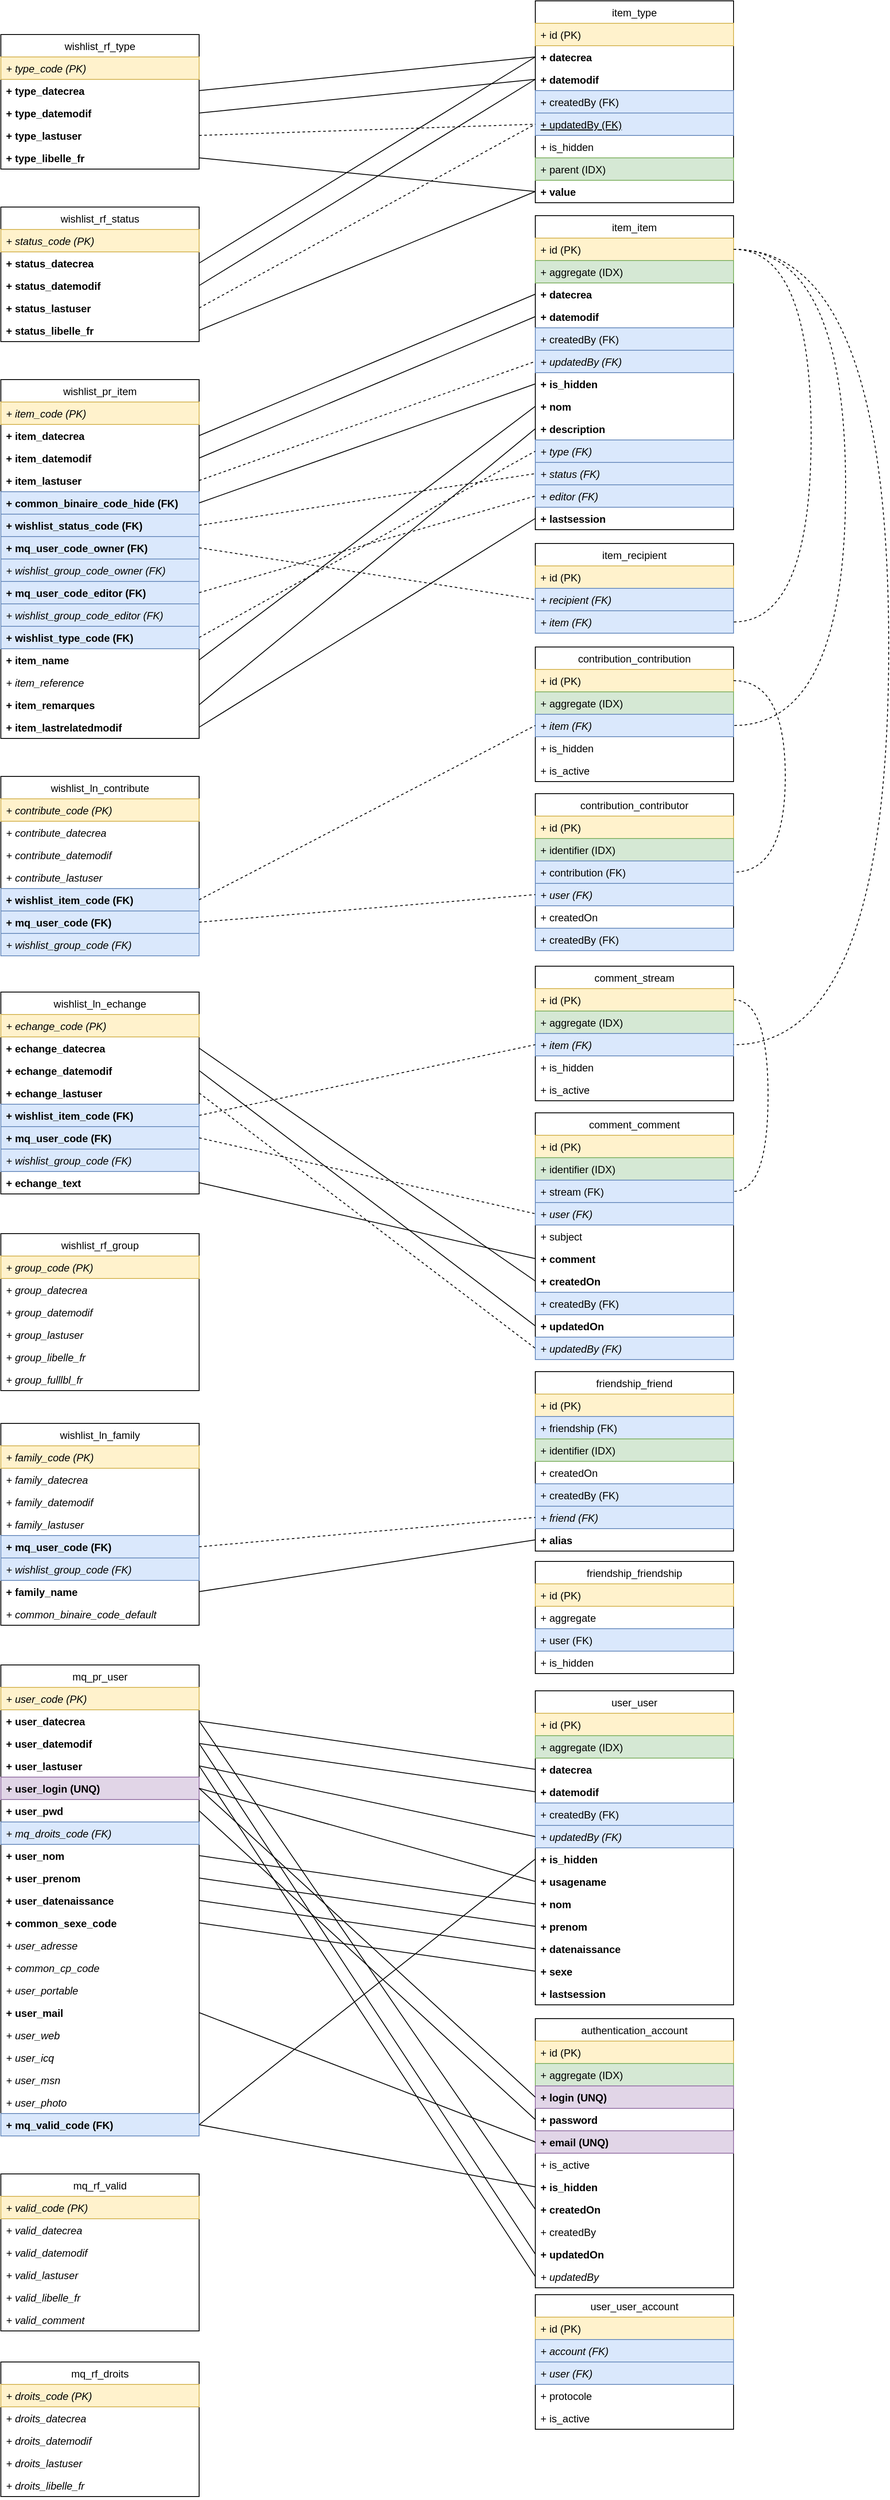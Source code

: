 <mxfile version="13.0.2" type="github" pages="5">
  <diagram id="guDGesBNGRCsx8OKaBN8" name="mapping schema">
    <mxGraphModel dx="1320" dy="1971" grid="1" gridSize="10" guides="1" tooltips="1" connect="1" arrows="1" fold="1" page="1" pageScale="1" pageWidth="827" pageHeight="1169" math="0" shadow="0">
      <root>
        <mxCell id="t0Ob64d7ImKf2ORczUch-0" />
        <mxCell id="t0Ob64d7ImKf2ORczUch-1" parent="t0Ob64d7ImKf2ORczUch-0" />
        <mxCell id="n8SnCFqJhM8y9Vui_tNf-44" value="wishlist_rf_status" style="swimlane;fontStyle=0;childLayout=stackLayout;horizontal=1;startSize=26;fillColor=none;horizontalStack=0;resizeParent=1;resizeParentMax=0;resizeLast=0;collapsible=1;marginBottom=0;shadow=0;strokeColor=#000000;" vertex="1" parent="t0Ob64d7ImKf2ORczUch-1">
          <mxGeometry x="40" y="-920" width="230" height="156" as="geometry">
            <mxRectangle x="190" y="-50" width="90" height="26" as="alternateBounds" />
          </mxGeometry>
        </mxCell>
        <mxCell id="n8SnCFqJhM8y9Vui_tNf-45" value="+ status_code (PK)" style="text;strokeColor=#d6b656;fillColor=#fff2cc;align=left;verticalAlign=top;spacingLeft=4;spacingRight=4;overflow=hidden;rotatable=0;points=[[0,0.5],[1,0.5]];portConstraint=eastwest;fontStyle=2" vertex="1" parent="n8SnCFqJhM8y9Vui_tNf-44">
          <mxGeometry y="26" width="230" height="26" as="geometry" />
        </mxCell>
        <mxCell id="n8SnCFqJhM8y9Vui_tNf-46" value="+ status_datecrea" style="text;strokeColor=none;fillColor=none;align=left;verticalAlign=top;spacingLeft=4;spacingRight=4;overflow=hidden;rotatable=0;points=[[0,0.5],[1,0.5]];portConstraint=eastwest;fontStyle=1" vertex="1" parent="n8SnCFqJhM8y9Vui_tNf-44">
          <mxGeometry y="52" width="230" height="26" as="geometry" />
        </mxCell>
        <mxCell id="n8SnCFqJhM8y9Vui_tNf-47" value="+ status_datemodif" style="text;strokeColor=none;fillColor=none;align=left;verticalAlign=top;spacingLeft=4;spacingRight=4;overflow=hidden;rotatable=0;points=[[0,0.5],[1,0.5]];portConstraint=eastwest;fontStyle=1" vertex="1" parent="n8SnCFqJhM8y9Vui_tNf-44">
          <mxGeometry y="78" width="230" height="26" as="geometry" />
        </mxCell>
        <mxCell id="n8SnCFqJhM8y9Vui_tNf-48" value="+ status_lastuser" style="text;strokeColor=none;fillColor=none;align=left;verticalAlign=top;spacingLeft=4;spacingRight=4;overflow=hidden;rotatable=0;points=[[0,0.5],[1,0.5]];portConstraint=eastwest;shadow=0;fontStyle=1" vertex="1" parent="n8SnCFqJhM8y9Vui_tNf-44">
          <mxGeometry y="104" width="230" height="26" as="geometry" />
        </mxCell>
        <mxCell id="n8SnCFqJhM8y9Vui_tNf-49" value="+ status_libelle_fr" style="text;strokeColor=none;fillColor=none;align=left;verticalAlign=top;spacingLeft=4;spacingRight=4;overflow=hidden;rotatable=0;points=[[0,0.5],[1,0.5]];portConstraint=eastwest;fontStyle=1" vertex="1" parent="n8SnCFqJhM8y9Vui_tNf-44">
          <mxGeometry y="130" width="230" height="26" as="geometry" />
        </mxCell>
        <mxCell id="n8SnCFqJhM8y9Vui_tNf-50" value="wishlist_pr_item" style="swimlane;fontStyle=0;childLayout=stackLayout;horizontal=1;startSize=26;fillColor=none;horizontalStack=0;resizeParent=1;resizeParentMax=0;resizeLast=0;collapsible=1;marginBottom=0;shadow=0;strokeColor=#000000;" vertex="1" parent="t0Ob64d7ImKf2ORczUch-1">
          <mxGeometry x="40" y="-720" width="230" height="416" as="geometry">
            <mxRectangle x="190" y="-50" width="90" height="26" as="alternateBounds" />
          </mxGeometry>
        </mxCell>
        <mxCell id="n8SnCFqJhM8y9Vui_tNf-51" value="+ item_code (PK)" style="text;strokeColor=#d6b656;fillColor=#fff2cc;align=left;verticalAlign=top;spacingLeft=4;spacingRight=4;overflow=hidden;rotatable=0;points=[[0,0.5],[1,0.5]];portConstraint=eastwest;fontStyle=2" vertex="1" parent="n8SnCFqJhM8y9Vui_tNf-50">
          <mxGeometry y="26" width="230" height="26" as="geometry" />
        </mxCell>
        <mxCell id="n8SnCFqJhM8y9Vui_tNf-52" value="+ item_datecrea" style="text;strokeColor=none;fillColor=none;align=left;verticalAlign=top;spacingLeft=4;spacingRight=4;overflow=hidden;rotatable=0;points=[[0,0.5],[1,0.5]];portConstraint=eastwest;fontStyle=1" vertex="1" parent="n8SnCFqJhM8y9Vui_tNf-50">
          <mxGeometry y="52" width="230" height="26" as="geometry" />
        </mxCell>
        <mxCell id="n8SnCFqJhM8y9Vui_tNf-53" value="+ item_datemodif" style="text;strokeColor=none;fillColor=none;align=left;verticalAlign=top;spacingLeft=4;spacingRight=4;overflow=hidden;rotatable=0;points=[[0,0.5],[1,0.5]];portConstraint=eastwest;fontStyle=1" vertex="1" parent="n8SnCFqJhM8y9Vui_tNf-50">
          <mxGeometry y="78" width="230" height="26" as="geometry" />
        </mxCell>
        <mxCell id="n8SnCFqJhM8y9Vui_tNf-54" value="+ item_lastuser" style="text;strokeColor=none;fillColor=none;align=left;verticalAlign=top;spacingLeft=4;spacingRight=4;overflow=hidden;rotatable=0;points=[[0,0.5],[1,0.5]];portConstraint=eastwest;shadow=0;fontStyle=1" vertex="1" parent="n8SnCFqJhM8y9Vui_tNf-50">
          <mxGeometry y="104" width="230" height="26" as="geometry" />
        </mxCell>
        <mxCell id="n8SnCFqJhM8y9Vui_tNf-55" value="+ common_binaire_code_hide (FK)" style="text;strokeColor=#6c8ebf;fillColor=#dae8fc;align=left;verticalAlign=top;spacingLeft=4;spacingRight=4;overflow=hidden;rotatable=0;points=[[0,0.5],[1,0.5]];portConstraint=eastwest;fontStyle=1" vertex="1" parent="n8SnCFqJhM8y9Vui_tNf-50">
          <mxGeometry y="130" width="230" height="26" as="geometry" />
        </mxCell>
        <mxCell id="n8SnCFqJhM8y9Vui_tNf-56" value="+ wishlist_status_code (FK)" style="text;strokeColor=#6c8ebf;fillColor=#dae8fc;align=left;verticalAlign=top;spacingLeft=4;spacingRight=4;overflow=hidden;rotatable=0;points=[[0,0.5],[1,0.5]];portConstraint=eastwest;fontStyle=1" vertex="1" parent="n8SnCFqJhM8y9Vui_tNf-50">
          <mxGeometry y="156" width="230" height="26" as="geometry" />
        </mxCell>
        <mxCell id="n8SnCFqJhM8y9Vui_tNf-57" value="+ mq_user_code_owner (FK)" style="text;strokeColor=#6c8ebf;fillColor=#dae8fc;align=left;verticalAlign=top;spacingLeft=4;spacingRight=4;overflow=hidden;rotatable=0;points=[[0,0.5],[1,0.5]];portConstraint=eastwest;fontStyle=1" vertex="1" parent="n8SnCFqJhM8y9Vui_tNf-50">
          <mxGeometry y="182" width="230" height="26" as="geometry" />
        </mxCell>
        <mxCell id="n8SnCFqJhM8y9Vui_tNf-58" value="+ wishlist_group_code_owner (FK)" style="text;strokeColor=#6c8ebf;fillColor=#dae8fc;align=left;verticalAlign=top;spacingLeft=4;spacingRight=4;overflow=hidden;rotatable=0;points=[[0,0.5],[1,0.5]];portConstraint=eastwest;fontStyle=2" vertex="1" parent="n8SnCFqJhM8y9Vui_tNf-50">
          <mxGeometry y="208" width="230" height="26" as="geometry" />
        </mxCell>
        <mxCell id="n8SnCFqJhM8y9Vui_tNf-59" value="+ mq_user_code_editor (FK)" style="text;strokeColor=#6c8ebf;fillColor=#dae8fc;align=left;verticalAlign=top;spacingLeft=4;spacingRight=4;overflow=hidden;rotatable=0;points=[[0,0.5],[1,0.5]];portConstraint=eastwest;fontStyle=1" vertex="1" parent="n8SnCFqJhM8y9Vui_tNf-50">
          <mxGeometry y="234" width="230" height="26" as="geometry" />
        </mxCell>
        <mxCell id="n8SnCFqJhM8y9Vui_tNf-60" value="+ wishlist_group_code_editor (FK)" style="text;strokeColor=#6c8ebf;fillColor=#dae8fc;align=left;verticalAlign=top;spacingLeft=4;spacingRight=4;overflow=hidden;rotatable=0;points=[[0,0.5],[1,0.5]];portConstraint=eastwest;fontStyle=2" vertex="1" parent="n8SnCFqJhM8y9Vui_tNf-50">
          <mxGeometry y="260" width="230" height="26" as="geometry" />
        </mxCell>
        <mxCell id="n8SnCFqJhM8y9Vui_tNf-61" value="+ wishlist_type_code (FK)" style="text;strokeColor=#6c8ebf;fillColor=#dae8fc;align=left;verticalAlign=top;spacingLeft=4;spacingRight=4;overflow=hidden;rotatable=0;points=[[0,0.5],[1,0.5]];portConstraint=eastwest;fontStyle=1" vertex="1" parent="n8SnCFqJhM8y9Vui_tNf-50">
          <mxGeometry y="286" width="230" height="26" as="geometry" />
        </mxCell>
        <mxCell id="n8SnCFqJhM8y9Vui_tNf-62" value="+ item_name" style="text;strokeColor=none;fillColor=none;align=left;verticalAlign=top;spacingLeft=4;spacingRight=4;overflow=hidden;rotatable=0;points=[[0,0.5],[1,0.5]];portConstraint=eastwest;fontStyle=1" vertex="1" parent="n8SnCFqJhM8y9Vui_tNf-50">
          <mxGeometry y="312" width="230" height="26" as="geometry" />
        </mxCell>
        <mxCell id="n8SnCFqJhM8y9Vui_tNf-63" value="+ item_reference" style="text;strokeColor=none;fillColor=none;align=left;verticalAlign=top;spacingLeft=4;spacingRight=4;overflow=hidden;rotatable=0;points=[[0,0.5],[1,0.5]];portConstraint=eastwest;fontStyle=2" vertex="1" parent="n8SnCFqJhM8y9Vui_tNf-50">
          <mxGeometry y="338" width="230" height="26" as="geometry" />
        </mxCell>
        <mxCell id="n8SnCFqJhM8y9Vui_tNf-64" value="+ item_remarques" style="text;strokeColor=none;fillColor=none;align=left;verticalAlign=top;spacingLeft=4;spacingRight=4;overflow=hidden;rotatable=0;points=[[0,0.5],[1,0.5]];portConstraint=eastwest;fontStyle=1" vertex="1" parent="n8SnCFqJhM8y9Vui_tNf-50">
          <mxGeometry y="364" width="230" height="26" as="geometry" />
        </mxCell>
        <mxCell id="n8SnCFqJhM8y9Vui_tNf-65" value="+ item_lastrelatedmodif" style="text;strokeColor=none;fillColor=none;align=left;verticalAlign=top;spacingLeft=4;spacingRight=4;overflow=hidden;rotatable=0;points=[[0,0.5],[1,0.5]];portConstraint=eastwest;fontStyle=1" vertex="1" parent="n8SnCFqJhM8y9Vui_tNf-50">
          <mxGeometry y="390" width="230" height="26" as="geometry" />
        </mxCell>
        <mxCell id="n8SnCFqJhM8y9Vui_tNf-66" value="wishlist_ln_contribute" style="swimlane;fontStyle=0;childLayout=stackLayout;horizontal=1;startSize=26;fillColor=none;horizontalStack=0;resizeParent=1;resizeParentMax=0;resizeLast=0;collapsible=1;marginBottom=0;shadow=0;strokeColor=#000000;" vertex="1" parent="t0Ob64d7ImKf2ORczUch-1">
          <mxGeometry x="40" y="-260" width="230" height="208" as="geometry">
            <mxRectangle x="190" y="-50" width="90" height="26" as="alternateBounds" />
          </mxGeometry>
        </mxCell>
        <mxCell id="n8SnCFqJhM8y9Vui_tNf-67" value="+ contribute_code (PK)" style="text;strokeColor=#d6b656;fillColor=#fff2cc;align=left;verticalAlign=top;spacingLeft=4;spacingRight=4;overflow=hidden;rotatable=0;points=[[0,0.5],[1,0.5]];portConstraint=eastwest;fontStyle=2" vertex="1" parent="n8SnCFqJhM8y9Vui_tNf-66">
          <mxGeometry y="26" width="230" height="26" as="geometry" />
        </mxCell>
        <mxCell id="n8SnCFqJhM8y9Vui_tNf-68" value="+ contribute_datecrea" style="text;strokeColor=none;fillColor=none;align=left;verticalAlign=top;spacingLeft=4;spacingRight=4;overflow=hidden;rotatable=0;points=[[0,0.5],[1,0.5]];portConstraint=eastwest;fontStyle=2" vertex="1" parent="n8SnCFqJhM8y9Vui_tNf-66">
          <mxGeometry y="52" width="230" height="26" as="geometry" />
        </mxCell>
        <mxCell id="n8SnCFqJhM8y9Vui_tNf-69" value="+ contribute_datemodif" style="text;strokeColor=none;fillColor=none;align=left;verticalAlign=top;spacingLeft=4;spacingRight=4;overflow=hidden;rotatable=0;points=[[0,0.5],[1,0.5]];portConstraint=eastwest;fontStyle=2" vertex="1" parent="n8SnCFqJhM8y9Vui_tNf-66">
          <mxGeometry y="78" width="230" height="26" as="geometry" />
        </mxCell>
        <mxCell id="n8SnCFqJhM8y9Vui_tNf-70" value="+ contribute_lastuser" style="text;strokeColor=none;fillColor=none;align=left;verticalAlign=top;spacingLeft=4;spacingRight=4;overflow=hidden;rotatable=0;points=[[0,0.5],[1,0.5]];portConstraint=eastwest;shadow=0;fontStyle=2" vertex="1" parent="n8SnCFqJhM8y9Vui_tNf-66">
          <mxGeometry y="104" width="230" height="26" as="geometry" />
        </mxCell>
        <mxCell id="n8SnCFqJhM8y9Vui_tNf-71" value="+ wishlist_item_code (FK)" style="text;strokeColor=#6c8ebf;fillColor=#dae8fc;align=left;verticalAlign=top;spacingLeft=4;spacingRight=4;overflow=hidden;rotatable=0;points=[[0,0.5],[1,0.5]];portConstraint=eastwest;fontStyle=1" vertex="1" parent="n8SnCFqJhM8y9Vui_tNf-66">
          <mxGeometry y="130" width="230" height="26" as="geometry" />
        </mxCell>
        <mxCell id="n8SnCFqJhM8y9Vui_tNf-72" value="+ mq_user_code (FK)" style="text;strokeColor=#6c8ebf;fillColor=#dae8fc;align=left;verticalAlign=top;spacingLeft=4;spacingRight=4;overflow=hidden;rotatable=0;points=[[0,0.5],[1,0.5]];portConstraint=eastwest;fontStyle=1" vertex="1" parent="n8SnCFqJhM8y9Vui_tNf-66">
          <mxGeometry y="156" width="230" height="26" as="geometry" />
        </mxCell>
        <mxCell id="n8SnCFqJhM8y9Vui_tNf-73" value="+ wishlist_group_code (FK)" style="text;strokeColor=#6c8ebf;fillColor=#dae8fc;align=left;verticalAlign=top;spacingLeft=4;spacingRight=4;overflow=hidden;rotatable=0;points=[[0,0.5],[1,0.5]];portConstraint=eastwest;fontStyle=2" vertex="1" parent="n8SnCFqJhM8y9Vui_tNf-66">
          <mxGeometry y="182" width="230" height="26" as="geometry" />
        </mxCell>
        <mxCell id="n8SnCFqJhM8y9Vui_tNf-74" value="wishlist_ln_echange" style="swimlane;fontStyle=0;childLayout=stackLayout;horizontal=1;startSize=26;horizontalStack=0;resizeParent=1;resizeParentMax=0;resizeLast=0;collapsible=1;marginBottom=0;shadow=0;" vertex="1" parent="t0Ob64d7ImKf2ORczUch-1">
          <mxGeometry x="40" y="-10" width="230" height="234" as="geometry">
            <mxRectangle x="190" y="-50" width="90" height="26" as="alternateBounds" />
          </mxGeometry>
        </mxCell>
        <mxCell id="n8SnCFqJhM8y9Vui_tNf-75" value="+ echange_code (PK)" style="text;strokeColor=#d6b656;fillColor=#fff2cc;align=left;verticalAlign=top;spacingLeft=4;spacingRight=4;overflow=hidden;rotatable=0;points=[[0,0.5],[1,0.5]];portConstraint=eastwest;fontStyle=2" vertex="1" parent="n8SnCFqJhM8y9Vui_tNf-74">
          <mxGeometry y="26" width="230" height="26" as="geometry" />
        </mxCell>
        <mxCell id="n8SnCFqJhM8y9Vui_tNf-76" value="+ echange_datecrea" style="text;strokeColor=none;fillColor=none;align=left;verticalAlign=top;spacingLeft=4;spacingRight=4;overflow=hidden;rotatable=0;points=[[0,0.5],[1,0.5]];portConstraint=eastwest;fontStyle=1" vertex="1" parent="n8SnCFqJhM8y9Vui_tNf-74">
          <mxGeometry y="52" width="230" height="26" as="geometry" />
        </mxCell>
        <mxCell id="n8SnCFqJhM8y9Vui_tNf-77" value="+ echange_datemodif" style="text;strokeColor=none;fillColor=none;align=left;verticalAlign=top;spacingLeft=4;spacingRight=4;overflow=hidden;rotatable=0;points=[[0,0.5],[1,0.5]];portConstraint=eastwest;fontStyle=1" vertex="1" parent="n8SnCFqJhM8y9Vui_tNf-74">
          <mxGeometry y="78" width="230" height="26" as="geometry" />
        </mxCell>
        <mxCell id="n8SnCFqJhM8y9Vui_tNf-78" value="+ echange_lastuser" style="text;strokeColor=none;fillColor=none;align=left;verticalAlign=top;spacingLeft=4;spacingRight=4;overflow=hidden;rotatable=0;points=[[0,0.5],[1,0.5]];portConstraint=eastwest;shadow=0;fontStyle=1" vertex="1" parent="n8SnCFqJhM8y9Vui_tNf-74">
          <mxGeometry y="104" width="230" height="26" as="geometry" />
        </mxCell>
        <mxCell id="n8SnCFqJhM8y9Vui_tNf-79" value="+ wishlist_item_code (FK)" style="text;strokeColor=#6c8ebf;fillColor=#dae8fc;align=left;verticalAlign=top;spacingLeft=4;spacingRight=4;overflow=hidden;rotatable=0;points=[[0,0.5],[1,0.5]];portConstraint=eastwest;fontStyle=1" vertex="1" parent="n8SnCFqJhM8y9Vui_tNf-74">
          <mxGeometry y="130" width="230" height="26" as="geometry" />
        </mxCell>
        <mxCell id="n8SnCFqJhM8y9Vui_tNf-80" value="+ mq_user_code (FK)" style="text;strokeColor=#6c8ebf;fillColor=#dae8fc;align=left;verticalAlign=top;spacingLeft=4;spacingRight=4;overflow=hidden;rotatable=0;points=[[0,0.5],[1,0.5]];portConstraint=eastwest;fontStyle=1" vertex="1" parent="n8SnCFqJhM8y9Vui_tNf-74">
          <mxGeometry y="156" width="230" height="26" as="geometry" />
        </mxCell>
        <mxCell id="n8SnCFqJhM8y9Vui_tNf-81" value="+ wishlist_group_code (FK)" style="text;strokeColor=#6c8ebf;fillColor=#dae8fc;align=left;verticalAlign=top;spacingLeft=4;spacingRight=4;overflow=hidden;rotatable=0;points=[[0,0.5],[1,0.5]];portConstraint=eastwest;fontStyle=2" vertex="1" parent="n8SnCFqJhM8y9Vui_tNf-74">
          <mxGeometry y="182" width="230" height="26" as="geometry" />
        </mxCell>
        <mxCell id="n8SnCFqJhM8y9Vui_tNf-82" value="+ echange_text" style="text;align=left;verticalAlign=top;spacingLeft=4;spacingRight=4;overflow=hidden;rotatable=0;points=[[0,0.5],[1,0.5]];portConstraint=eastwest;fontStyle=1" vertex="1" parent="n8SnCFqJhM8y9Vui_tNf-74">
          <mxGeometry y="208" width="230" height="26" as="geometry" />
        </mxCell>
        <mxCell id="n8SnCFqJhM8y9Vui_tNf-31" value="wishlist_rf_type" style="swimlane;fontStyle=0;childLayout=stackLayout;horizontal=1;startSize=26;fillColor=none;horizontalStack=0;resizeParent=1;resizeParentMax=0;resizeLast=0;collapsible=1;marginBottom=0;shadow=0;strokeColor=#000000;" vertex="1" parent="t0Ob64d7ImKf2ORczUch-1">
          <mxGeometry x="40" y="-1120" width="230" height="156" as="geometry">
            <mxRectangle x="190" y="-50" width="90" height="26" as="alternateBounds" />
          </mxGeometry>
        </mxCell>
        <mxCell id="n8SnCFqJhM8y9Vui_tNf-32" value="+ type_code (PK)" style="text;strokeColor=#d6b656;fillColor=#fff2cc;align=left;verticalAlign=top;spacingLeft=4;spacingRight=4;overflow=hidden;rotatable=0;points=[[0,0.5],[1,0.5]];portConstraint=eastwest;fontStyle=2" vertex="1" parent="n8SnCFqJhM8y9Vui_tNf-31">
          <mxGeometry y="26" width="230" height="26" as="geometry" />
        </mxCell>
        <mxCell id="n8SnCFqJhM8y9Vui_tNf-33" value="+ type_datecrea" style="text;strokeColor=none;fillColor=none;align=left;verticalAlign=top;spacingLeft=4;spacingRight=4;overflow=hidden;rotatable=0;points=[[0,0.5],[1,0.5]];portConstraint=eastwest;fontStyle=1" vertex="1" parent="n8SnCFqJhM8y9Vui_tNf-31">
          <mxGeometry y="52" width="230" height="26" as="geometry" />
        </mxCell>
        <mxCell id="n8SnCFqJhM8y9Vui_tNf-34" value="+ type_datemodif" style="text;strokeColor=none;fillColor=none;align=left;verticalAlign=top;spacingLeft=4;spacingRight=4;overflow=hidden;rotatable=0;points=[[0,0.5],[1,0.5]];portConstraint=eastwest;fontStyle=1" vertex="1" parent="n8SnCFqJhM8y9Vui_tNf-31">
          <mxGeometry y="78" width="230" height="26" as="geometry" />
        </mxCell>
        <mxCell id="n8SnCFqJhM8y9Vui_tNf-42" value="+ type_lastuser" style="text;strokeColor=none;fillColor=none;align=left;verticalAlign=top;spacingLeft=4;spacingRight=4;overflow=hidden;rotatable=0;points=[[0,0.5],[1,0.5]];portConstraint=eastwest;shadow=0;fontStyle=1" vertex="1" parent="n8SnCFqJhM8y9Vui_tNf-31">
          <mxGeometry y="104" width="230" height="26" as="geometry" />
        </mxCell>
        <mxCell id="n8SnCFqJhM8y9Vui_tNf-38" value="+ type_libelle_fr" style="text;strokeColor=none;fillColor=none;align=left;verticalAlign=top;spacingLeft=4;spacingRight=4;overflow=hidden;rotatable=0;points=[[0,0.5],[1,0.5]];portConstraint=eastwest;fontStyle=1" vertex="1" parent="n8SnCFqJhM8y9Vui_tNf-31">
          <mxGeometry y="130" width="230" height="26" as="geometry" />
        </mxCell>
        <mxCell id="n8SnCFqJhM8y9Vui_tNf-12" style="edgeStyle=orthogonalEdgeStyle;rounded=0;orthogonalLoop=1;jettySize=auto;html=1;exitX=0.5;exitY=1;exitDx=0;exitDy=0;" edge="1" parent="t0Ob64d7ImKf2ORczUch-1">
          <mxGeometry relative="1" as="geometry">
            <mxPoint x="585" y="83" as="sourcePoint" />
            <mxPoint x="585" y="83" as="targetPoint" />
          </mxGeometry>
        </mxCell>
        <mxCell id="n8SnCFqJhM8y9Vui_tNf-83" value="wishlist_rf_group" style="swimlane;fontStyle=0;childLayout=stackLayout;horizontal=1;startSize=26;fillColor=none;horizontalStack=0;resizeParent=1;resizeParentMax=0;resizeLast=0;collapsible=1;marginBottom=0;shadow=0;strokeColor=#000000;" vertex="1" parent="t0Ob64d7ImKf2ORczUch-1">
          <mxGeometry x="40" y="270" width="230" height="182" as="geometry">
            <mxRectangle x="190" y="-50" width="90" height="26" as="alternateBounds" />
          </mxGeometry>
        </mxCell>
        <mxCell id="n8SnCFqJhM8y9Vui_tNf-84" value="+ group_code (PK)" style="text;strokeColor=#d6b656;fillColor=#fff2cc;align=left;verticalAlign=top;spacingLeft=4;spacingRight=4;overflow=hidden;rotatable=0;points=[[0,0.5],[1,0.5]];portConstraint=eastwest;fontStyle=2" vertex="1" parent="n8SnCFqJhM8y9Vui_tNf-83">
          <mxGeometry y="26" width="230" height="26" as="geometry" />
        </mxCell>
        <mxCell id="n8SnCFqJhM8y9Vui_tNf-85" value="+ group_datecrea" style="text;strokeColor=none;fillColor=none;align=left;verticalAlign=top;spacingLeft=4;spacingRight=4;overflow=hidden;rotatable=0;points=[[0,0.5],[1,0.5]];portConstraint=eastwest;fontStyle=2" vertex="1" parent="n8SnCFqJhM8y9Vui_tNf-83">
          <mxGeometry y="52" width="230" height="26" as="geometry" />
        </mxCell>
        <mxCell id="n8SnCFqJhM8y9Vui_tNf-86" value="+ group_datemodif" style="text;strokeColor=none;fillColor=none;align=left;verticalAlign=top;spacingLeft=4;spacingRight=4;overflow=hidden;rotatable=0;points=[[0,0.5],[1,0.5]];portConstraint=eastwest;fontStyle=2" vertex="1" parent="n8SnCFqJhM8y9Vui_tNf-83">
          <mxGeometry y="78" width="230" height="26" as="geometry" />
        </mxCell>
        <mxCell id="n8SnCFqJhM8y9Vui_tNf-87" value="+ group_lastuser" style="text;strokeColor=none;fillColor=none;align=left;verticalAlign=top;spacingLeft=4;spacingRight=4;overflow=hidden;rotatable=0;points=[[0,0.5],[1,0.5]];portConstraint=eastwest;shadow=0;fontStyle=2" vertex="1" parent="n8SnCFqJhM8y9Vui_tNf-83">
          <mxGeometry y="104" width="230" height="26" as="geometry" />
        </mxCell>
        <mxCell id="n8SnCFqJhM8y9Vui_tNf-88" value="+ group_libelle_fr" style="text;strokeColor=none;fillColor=none;align=left;verticalAlign=top;spacingLeft=4;spacingRight=4;overflow=hidden;rotatable=0;points=[[0,0.5],[1,0.5]];portConstraint=eastwest;fontStyle=2" vertex="1" parent="n8SnCFqJhM8y9Vui_tNf-83">
          <mxGeometry y="130" width="230" height="26" as="geometry" />
        </mxCell>
        <mxCell id="n8SnCFqJhM8y9Vui_tNf-89" value="+ group_fulllbl_fr" style="text;strokeColor=none;fillColor=none;align=left;verticalAlign=top;spacingLeft=4;spacingRight=4;overflow=hidden;rotatable=0;points=[[0,0.5],[1,0.5]];portConstraint=eastwest;fontStyle=2" vertex="1" parent="n8SnCFqJhM8y9Vui_tNf-83">
          <mxGeometry y="156" width="230" height="26" as="geometry" />
        </mxCell>
        <mxCell id="n8SnCFqJhM8y9Vui_tNf-90" value="wishlist_ln_family" style="swimlane;fontStyle=0;childLayout=stackLayout;horizontal=1;startSize=26;fillColor=none;horizontalStack=0;resizeParent=1;resizeParentMax=0;resizeLast=0;collapsible=1;marginBottom=0;shadow=0;strokeColor=#000000;" vertex="1" parent="t0Ob64d7ImKf2ORczUch-1">
          <mxGeometry x="40" y="490" width="230" height="234" as="geometry">
            <mxRectangle x="190" y="-50" width="90" height="26" as="alternateBounds" />
          </mxGeometry>
        </mxCell>
        <mxCell id="n8SnCFqJhM8y9Vui_tNf-91" value="+ family_code (PK)" style="text;strokeColor=#d6b656;fillColor=#fff2cc;align=left;verticalAlign=top;spacingLeft=4;spacingRight=4;overflow=hidden;rotatable=0;points=[[0,0.5],[1,0.5]];portConstraint=eastwest;fontStyle=2" vertex="1" parent="n8SnCFqJhM8y9Vui_tNf-90">
          <mxGeometry y="26" width="230" height="26" as="geometry" />
        </mxCell>
        <mxCell id="n8SnCFqJhM8y9Vui_tNf-92" value="+ family_datecrea" style="text;strokeColor=none;fillColor=none;align=left;verticalAlign=top;spacingLeft=4;spacingRight=4;overflow=hidden;rotatable=0;points=[[0,0.5],[1,0.5]];portConstraint=eastwest;fontStyle=2" vertex="1" parent="n8SnCFqJhM8y9Vui_tNf-90">
          <mxGeometry y="52" width="230" height="26" as="geometry" />
        </mxCell>
        <mxCell id="n8SnCFqJhM8y9Vui_tNf-93" value="+ family_datemodif" style="text;strokeColor=none;fillColor=none;align=left;verticalAlign=top;spacingLeft=4;spacingRight=4;overflow=hidden;rotatable=0;points=[[0,0.5],[1,0.5]];portConstraint=eastwest;fontStyle=2" vertex="1" parent="n8SnCFqJhM8y9Vui_tNf-90">
          <mxGeometry y="78" width="230" height="26" as="geometry" />
        </mxCell>
        <mxCell id="n8SnCFqJhM8y9Vui_tNf-94" value="+ family_lastuser" style="text;strokeColor=none;fillColor=none;align=left;verticalAlign=top;spacingLeft=4;spacingRight=4;overflow=hidden;rotatable=0;points=[[0,0.5],[1,0.5]];portConstraint=eastwest;shadow=0;fontStyle=2" vertex="1" parent="n8SnCFqJhM8y9Vui_tNf-90">
          <mxGeometry y="104" width="230" height="26" as="geometry" />
        </mxCell>
        <mxCell id="n8SnCFqJhM8y9Vui_tNf-95" value="+ mq_user_code (FK)" style="text;strokeColor=#6c8ebf;fillColor=#dae8fc;align=left;verticalAlign=top;spacingLeft=4;spacingRight=4;overflow=hidden;rotatable=0;points=[[0,0.5],[1,0.5]];portConstraint=eastwest;fontStyle=1" vertex="1" parent="n8SnCFqJhM8y9Vui_tNf-90">
          <mxGeometry y="130" width="230" height="26" as="geometry" />
        </mxCell>
        <mxCell id="n8SnCFqJhM8y9Vui_tNf-96" value="+ wishlist_group_code (FK)" style="text;strokeColor=#6c8ebf;fillColor=#dae8fc;align=left;verticalAlign=top;spacingLeft=4;spacingRight=4;overflow=hidden;rotatable=0;points=[[0,0.5],[1,0.5]];portConstraint=eastwest;fontStyle=2" vertex="1" parent="n8SnCFqJhM8y9Vui_tNf-90">
          <mxGeometry y="156" width="230" height="26" as="geometry" />
        </mxCell>
        <mxCell id="n8SnCFqJhM8y9Vui_tNf-97" value="+ family_name" style="text;strokeColor=none;fillColor=none;align=left;verticalAlign=top;spacingLeft=4;spacingRight=4;overflow=hidden;rotatable=0;points=[[0,0.5],[1,0.5]];portConstraint=eastwest;fontStyle=1" vertex="1" parent="n8SnCFqJhM8y9Vui_tNf-90">
          <mxGeometry y="182" width="230" height="26" as="geometry" />
        </mxCell>
        <mxCell id="n8SnCFqJhM8y9Vui_tNf-98" value="+ common_binaire_code_default" style="text;strokeColor=none;fillColor=none;align=left;verticalAlign=top;spacingLeft=4;spacingRight=4;overflow=hidden;rotatable=0;points=[[0,0.5],[1,0.5]];portConstraint=eastwest;fontStyle=2" vertex="1" parent="n8SnCFqJhM8y9Vui_tNf-90">
          <mxGeometry y="208" width="230" height="26" as="geometry" />
        </mxCell>
        <mxCell id="qseKUJOgNJzCMhZzi9FZ-138" value="item_type" style="swimlane;fontStyle=0;childLayout=stackLayout;horizontal=1;startSize=26;fillColor=none;horizontalStack=0;resizeParent=1;resizeParentMax=0;resizeLast=0;collapsible=1;marginBottom=0;shadow=0;strokeColor=#000000;" vertex="1" parent="t0Ob64d7ImKf2ORczUch-1">
          <mxGeometry x="660" y="-1159" width="230" height="234" as="geometry">
            <mxRectangle x="190" y="-50" width="90" height="26" as="alternateBounds" />
          </mxGeometry>
        </mxCell>
        <mxCell id="qseKUJOgNJzCMhZzi9FZ-139" value="+ id (PK)" style="text;strokeColor=#d6b656;fillColor=#fff2cc;align=left;verticalAlign=top;spacingLeft=4;spacingRight=4;overflow=hidden;rotatable=0;points=[[0,0.5],[1,0.5]];portConstraint=eastwest;" vertex="1" parent="qseKUJOgNJzCMhZzi9FZ-138">
          <mxGeometry y="26" width="230" height="26" as="geometry" />
        </mxCell>
        <mxCell id="qseKUJOgNJzCMhZzi9FZ-140" value="+ datecrea" style="text;align=left;verticalAlign=top;spacingLeft=4;spacingRight=4;overflow=hidden;rotatable=0;points=[[0,0.5],[1,0.5]];portConstraint=eastwest;fontStyle=1" vertex="1" parent="qseKUJOgNJzCMhZzi9FZ-138">
          <mxGeometry y="52" width="230" height="26" as="geometry" />
        </mxCell>
        <mxCell id="qseKUJOgNJzCMhZzi9FZ-141" value="+ datemodif" style="text;align=left;verticalAlign=top;spacingLeft=4;spacingRight=4;overflow=hidden;rotatable=0;points=[[0,0.5],[1,0.5]];portConstraint=eastwest;fontStyle=1" vertex="1" parent="qseKUJOgNJzCMhZzi9FZ-138">
          <mxGeometry y="78" width="230" height="26" as="geometry" />
        </mxCell>
        <mxCell id="qseKUJOgNJzCMhZzi9FZ-142" value="+ createdBy (FK)" style="text;align=left;verticalAlign=top;spacingLeft=4;spacingRight=4;overflow=hidden;rotatable=0;points=[[0,0.5],[1,0.5]];portConstraint=eastwest;fillColor=#dae8fc;strokeColor=#6c8ebf;" vertex="1" parent="qseKUJOgNJzCMhZzi9FZ-138">
          <mxGeometry y="104" width="230" height="26" as="geometry" />
        </mxCell>
        <mxCell id="qseKUJOgNJzCMhZzi9FZ-143" value="+ updatedBy (FK)" style="text;align=left;verticalAlign=top;spacingLeft=4;spacingRight=4;overflow=hidden;rotatable=0;points=[[0,0.5],[1,0.5]];portConstraint=eastwest;fillColor=#dae8fc;strokeColor=#6c8ebf;fontStyle=4" vertex="1" parent="qseKUJOgNJzCMhZzi9FZ-138">
          <mxGeometry y="130" width="230" height="26" as="geometry" />
        </mxCell>
        <mxCell id="qseKUJOgNJzCMhZzi9FZ-144" value="+ is_hidden" style="text;align=left;verticalAlign=top;spacingLeft=4;spacingRight=4;overflow=hidden;rotatable=0;points=[[0,0.5],[1,0.5]];portConstraint=eastwest;" vertex="1" parent="qseKUJOgNJzCMhZzi9FZ-138">
          <mxGeometry y="156" width="230" height="26" as="geometry" />
        </mxCell>
        <mxCell id="qseKUJOgNJzCMhZzi9FZ-145" value="+ parent (IDX)" style="text;align=left;verticalAlign=top;spacingLeft=4;spacingRight=4;overflow=hidden;rotatable=0;points=[[0,0.5],[1,0.5]];portConstraint=eastwest;fillColor=#d5e8d4;strokeColor=#82b366;" vertex="1" parent="qseKUJOgNJzCMhZzi9FZ-138">
          <mxGeometry y="182" width="230" height="26" as="geometry" />
        </mxCell>
        <mxCell id="qseKUJOgNJzCMhZzi9FZ-146" value="+ value" style="text;align=left;verticalAlign=top;spacingLeft=4;spacingRight=4;overflow=hidden;rotatable=0;points=[[0,0.5],[1,0.5]];portConstraint=eastwest;fontStyle=1" vertex="1" parent="qseKUJOgNJzCMhZzi9FZ-138">
          <mxGeometry y="208" width="230" height="26" as="geometry" />
        </mxCell>
        <mxCell id="n8SnCFqJhM8y9Vui_tNf-99" value="mq_pr_user" style="swimlane;fontStyle=0;childLayout=stackLayout;horizontal=1;startSize=26;fillColor=none;horizontalStack=0;resizeParent=1;resizeParentMax=0;resizeLast=0;collapsible=1;marginBottom=0;shadow=0;strokeColor=#000000;" vertex="1" parent="t0Ob64d7ImKf2ORczUch-1">
          <mxGeometry x="40" y="770" width="230" height="546" as="geometry">
            <mxRectangle x="190" y="-50" width="90" height="26" as="alternateBounds" />
          </mxGeometry>
        </mxCell>
        <mxCell id="n8SnCFqJhM8y9Vui_tNf-100" value="+ user_code (PK)" style="text;strokeColor=#d6b656;fillColor=#fff2cc;align=left;verticalAlign=top;spacingLeft=4;spacingRight=4;overflow=hidden;rotatable=0;points=[[0,0.5],[1,0.5]];portConstraint=eastwest;fontStyle=2" vertex="1" parent="n8SnCFqJhM8y9Vui_tNf-99">
          <mxGeometry y="26" width="230" height="26" as="geometry" />
        </mxCell>
        <mxCell id="n8SnCFqJhM8y9Vui_tNf-101" value="+ user_datecrea" style="text;strokeColor=none;fillColor=none;align=left;verticalAlign=top;spacingLeft=4;spacingRight=4;overflow=hidden;rotatable=0;points=[[0,0.5],[1,0.5]];portConstraint=eastwest;fontStyle=1" vertex="1" parent="n8SnCFqJhM8y9Vui_tNf-99">
          <mxGeometry y="52" width="230" height="26" as="geometry" />
        </mxCell>
        <mxCell id="n8SnCFqJhM8y9Vui_tNf-102" value="+ user_datemodif" style="text;strokeColor=none;fillColor=none;align=left;verticalAlign=top;spacingLeft=4;spacingRight=4;overflow=hidden;rotatable=0;points=[[0,0.5],[1,0.5]];portConstraint=eastwest;fontStyle=1" vertex="1" parent="n8SnCFqJhM8y9Vui_tNf-99">
          <mxGeometry y="78" width="230" height="26" as="geometry" />
        </mxCell>
        <mxCell id="n8SnCFqJhM8y9Vui_tNf-103" value="+ user_lastuser" style="text;strokeColor=none;fillColor=none;align=left;verticalAlign=top;spacingLeft=4;spacingRight=4;overflow=hidden;rotatable=0;points=[[0,0.5],[1,0.5]];portConstraint=eastwest;shadow=0;fontStyle=1" vertex="1" parent="n8SnCFqJhM8y9Vui_tNf-99">
          <mxGeometry y="104" width="230" height="26" as="geometry" />
        </mxCell>
        <mxCell id="n8SnCFqJhM8y9Vui_tNf-104" value="+ user_login (UNQ)" style="text;strokeColor=#9673a6;fillColor=#e1d5e7;align=left;verticalAlign=top;spacingLeft=4;spacingRight=4;overflow=hidden;rotatable=0;points=[[0,0.5],[1,0.5]];portConstraint=eastwest;fontStyle=1" vertex="1" parent="n8SnCFqJhM8y9Vui_tNf-99">
          <mxGeometry y="130" width="230" height="26" as="geometry" />
        </mxCell>
        <mxCell id="n8SnCFqJhM8y9Vui_tNf-105" value="+ user_pwd" style="text;align=left;verticalAlign=top;spacingLeft=4;spacingRight=4;overflow=hidden;rotatable=0;points=[[0,0.5],[1,0.5]];portConstraint=eastwest;fontStyle=1" vertex="1" parent="n8SnCFqJhM8y9Vui_tNf-99">
          <mxGeometry y="156" width="230" height="26" as="geometry" />
        </mxCell>
        <mxCell id="n8SnCFqJhM8y9Vui_tNf-106" value="+ mq_droits_code (FK)" style="text;strokeColor=#6c8ebf;fillColor=#dae8fc;align=left;verticalAlign=top;spacingLeft=4;spacingRight=4;overflow=hidden;rotatable=0;points=[[0,0.5],[1,0.5]];portConstraint=eastwest;fontStyle=2" vertex="1" parent="n8SnCFqJhM8y9Vui_tNf-99">
          <mxGeometry y="182" width="230" height="26" as="geometry" />
        </mxCell>
        <mxCell id="n8SnCFqJhM8y9Vui_tNf-107" value="+ user_nom" style="text;strokeColor=none;fillColor=none;align=left;verticalAlign=top;spacingLeft=4;spacingRight=4;overflow=hidden;rotatable=0;points=[[0,0.5],[1,0.5]];portConstraint=eastwest;fontStyle=1" vertex="1" parent="n8SnCFqJhM8y9Vui_tNf-99">
          <mxGeometry y="208" width="230" height="26" as="geometry" />
        </mxCell>
        <mxCell id="n8SnCFqJhM8y9Vui_tNf-108" value="+ user_prenom" style="text;strokeColor=none;fillColor=none;align=left;verticalAlign=top;spacingLeft=4;spacingRight=4;overflow=hidden;rotatable=0;points=[[0,0.5],[1,0.5]];portConstraint=eastwest;fontStyle=1" vertex="1" parent="n8SnCFqJhM8y9Vui_tNf-99">
          <mxGeometry y="234" width="230" height="26" as="geometry" />
        </mxCell>
        <mxCell id="n8SnCFqJhM8y9Vui_tNf-109" value="+ user_datenaissance" style="text;strokeColor=none;fillColor=none;align=left;verticalAlign=top;spacingLeft=4;spacingRight=4;overflow=hidden;rotatable=0;points=[[0,0.5],[1,0.5]];portConstraint=eastwest;fontStyle=1" vertex="1" parent="n8SnCFqJhM8y9Vui_tNf-99">
          <mxGeometry y="260" width="230" height="26" as="geometry" />
        </mxCell>
        <mxCell id="n8SnCFqJhM8y9Vui_tNf-110" value="+ common_sexe_code" style="text;strokeColor=none;fillColor=none;align=left;verticalAlign=top;spacingLeft=4;spacingRight=4;overflow=hidden;rotatable=0;points=[[0,0.5],[1,0.5]];portConstraint=eastwest;fontStyle=1" vertex="1" parent="n8SnCFqJhM8y9Vui_tNf-99">
          <mxGeometry y="286" width="230" height="26" as="geometry" />
        </mxCell>
        <mxCell id="n8SnCFqJhM8y9Vui_tNf-111" value="+ user_adresse" style="text;strokeColor=none;fillColor=none;align=left;verticalAlign=top;spacingLeft=4;spacingRight=4;overflow=hidden;rotatable=0;points=[[0,0.5],[1,0.5]];portConstraint=eastwest;fontStyle=2" vertex="1" parent="n8SnCFqJhM8y9Vui_tNf-99">
          <mxGeometry y="312" width="230" height="26" as="geometry" />
        </mxCell>
        <mxCell id="n8SnCFqJhM8y9Vui_tNf-112" value="+ common_cp_code" style="text;strokeColor=none;fillColor=none;align=left;verticalAlign=top;spacingLeft=4;spacingRight=4;overflow=hidden;rotatable=0;points=[[0,0.5],[1,0.5]];portConstraint=eastwest;fontStyle=2" vertex="1" parent="n8SnCFqJhM8y9Vui_tNf-99">
          <mxGeometry y="338" width="230" height="26" as="geometry" />
        </mxCell>
        <mxCell id="n8SnCFqJhM8y9Vui_tNf-113" value="+ user_portable" style="text;strokeColor=none;fillColor=none;align=left;verticalAlign=top;spacingLeft=4;spacingRight=4;overflow=hidden;rotatable=0;points=[[0,0.5],[1,0.5]];portConstraint=eastwest;fontStyle=2" vertex="1" parent="n8SnCFqJhM8y9Vui_tNf-99">
          <mxGeometry y="364" width="230" height="26" as="geometry" />
        </mxCell>
        <mxCell id="n8SnCFqJhM8y9Vui_tNf-114" value="+ user_mail" style="text;strokeColor=none;fillColor=none;align=left;verticalAlign=top;spacingLeft=4;spacingRight=4;overflow=hidden;rotatable=0;points=[[0,0.5],[1,0.5]];portConstraint=eastwest;fontStyle=1" vertex="1" parent="n8SnCFqJhM8y9Vui_tNf-99">
          <mxGeometry y="390" width="230" height="26" as="geometry" />
        </mxCell>
        <mxCell id="n8SnCFqJhM8y9Vui_tNf-115" value="+ user_web" style="text;strokeColor=none;fillColor=none;align=left;verticalAlign=top;spacingLeft=4;spacingRight=4;overflow=hidden;rotatable=0;points=[[0,0.5],[1,0.5]];portConstraint=eastwest;fontStyle=2" vertex="1" parent="n8SnCFqJhM8y9Vui_tNf-99">
          <mxGeometry y="416" width="230" height="26" as="geometry" />
        </mxCell>
        <mxCell id="n8SnCFqJhM8y9Vui_tNf-116" value="+ user_icq" style="text;strokeColor=none;fillColor=none;align=left;verticalAlign=top;spacingLeft=4;spacingRight=4;overflow=hidden;rotatable=0;points=[[0,0.5],[1,0.5]];portConstraint=eastwest;fontStyle=2" vertex="1" parent="n8SnCFqJhM8y9Vui_tNf-99">
          <mxGeometry y="442" width="230" height="26" as="geometry" />
        </mxCell>
        <mxCell id="n8SnCFqJhM8y9Vui_tNf-117" value="+ user_msn" style="text;strokeColor=none;fillColor=none;align=left;verticalAlign=top;spacingLeft=4;spacingRight=4;overflow=hidden;rotatable=0;points=[[0,0.5],[1,0.5]];portConstraint=eastwest;fontStyle=2" vertex="1" parent="n8SnCFqJhM8y9Vui_tNf-99">
          <mxGeometry y="468" width="230" height="26" as="geometry" />
        </mxCell>
        <mxCell id="n8SnCFqJhM8y9Vui_tNf-118" value="+ user_photo" style="text;strokeColor=none;fillColor=none;align=left;verticalAlign=top;spacingLeft=4;spacingRight=4;overflow=hidden;rotatable=0;points=[[0,0.5],[1,0.5]];portConstraint=eastwest;fontStyle=2" vertex="1" parent="n8SnCFqJhM8y9Vui_tNf-99">
          <mxGeometry y="494" width="230" height="26" as="geometry" />
        </mxCell>
        <mxCell id="n8SnCFqJhM8y9Vui_tNf-119" value="+ mq_valid_code (FK)" style="text;strokeColor=#6c8ebf;fillColor=#dae8fc;align=left;verticalAlign=top;spacingLeft=4;spacingRight=4;overflow=hidden;rotatable=0;points=[[0,0.5],[1,0.5]];portConstraint=eastwest;fontStyle=1" vertex="1" parent="n8SnCFqJhM8y9Vui_tNf-99">
          <mxGeometry y="520" width="230" height="26" as="geometry" />
        </mxCell>
        <mxCell id="qseKUJOgNJzCMhZzi9FZ-124" value="item_item" style="swimlane;fontStyle=0;childLayout=stackLayout;horizontal=1;startSize=26;horizontalStack=0;resizeParent=1;resizeParentMax=0;resizeLast=0;collapsible=1;marginBottom=0;shadow=0;" vertex="1" parent="t0Ob64d7ImKf2ORczUch-1">
          <mxGeometry x="660" y="-910" width="230" height="364" as="geometry">
            <mxRectangle x="190" y="-50" width="90" height="26" as="alternateBounds" />
          </mxGeometry>
        </mxCell>
        <mxCell id="qseKUJOgNJzCMhZzi9FZ-125" value="+ id (PK)" style="text;strokeColor=#d6b656;fillColor=#fff2cc;align=left;verticalAlign=top;spacingLeft=4;spacingRight=4;overflow=hidden;rotatable=0;points=[[0,0.5],[1,0.5]];portConstraint=eastwest;" vertex="1" parent="qseKUJOgNJzCMhZzi9FZ-124">
          <mxGeometry y="26" width="230" height="26" as="geometry" />
        </mxCell>
        <mxCell id="qseKUJOgNJzCMhZzi9FZ-126" value="+ aggregate (IDX)" style="text;align=left;verticalAlign=top;spacingLeft=4;spacingRight=4;overflow=hidden;rotatable=0;points=[[0,0.5],[1,0.5]];portConstraint=eastwest;fillColor=#d5e8d4;strokeColor=#82b366;" vertex="1" parent="qseKUJOgNJzCMhZzi9FZ-124">
          <mxGeometry y="52" width="230" height="26" as="geometry" />
        </mxCell>
        <mxCell id="qseKUJOgNJzCMhZzi9FZ-127" value="+ datecrea" style="text;align=left;verticalAlign=top;spacingLeft=4;spacingRight=4;overflow=hidden;rotatable=0;points=[[0,0.5],[1,0.5]];portConstraint=eastwest;fontStyle=1" vertex="1" parent="qseKUJOgNJzCMhZzi9FZ-124">
          <mxGeometry y="78" width="230" height="26" as="geometry" />
        </mxCell>
        <mxCell id="qseKUJOgNJzCMhZzi9FZ-128" value="+ datemodif" style="text;align=left;verticalAlign=top;spacingLeft=4;spacingRight=4;overflow=hidden;rotatable=0;points=[[0,0.5],[1,0.5]];portConstraint=eastwest;fontStyle=1" vertex="1" parent="qseKUJOgNJzCMhZzi9FZ-124">
          <mxGeometry y="104" width="230" height="26" as="geometry" />
        </mxCell>
        <mxCell id="qseKUJOgNJzCMhZzi9FZ-129" value="+ createdBy (FK)" style="text;align=left;verticalAlign=top;spacingLeft=4;spacingRight=4;overflow=hidden;rotatable=0;points=[[0,0.5],[1,0.5]];portConstraint=eastwest;fillColor=#dae8fc;strokeColor=#6c8ebf;" vertex="1" parent="qseKUJOgNJzCMhZzi9FZ-124">
          <mxGeometry y="130" width="230" height="26" as="geometry" />
        </mxCell>
        <mxCell id="qseKUJOgNJzCMhZzi9FZ-130" value="+ updatedBy (FK)" style="text;align=left;verticalAlign=top;spacingLeft=4;spacingRight=4;overflow=hidden;rotatable=0;points=[[0,0.5],[1,0.5]];portConstraint=eastwest;fillColor=#dae8fc;strokeColor=#6c8ebf;fontStyle=2" vertex="1" parent="qseKUJOgNJzCMhZzi9FZ-124">
          <mxGeometry y="156" width="230" height="26" as="geometry" />
        </mxCell>
        <mxCell id="qseKUJOgNJzCMhZzi9FZ-131" value="+ is_hidden" style="text;align=left;verticalAlign=top;spacingLeft=4;spacingRight=4;overflow=hidden;rotatable=0;points=[[0,0.5],[1,0.5]];portConstraint=eastwest;fontStyle=1" vertex="1" parent="qseKUJOgNJzCMhZzi9FZ-124">
          <mxGeometry y="182" width="230" height="26" as="geometry" />
        </mxCell>
        <mxCell id="qseKUJOgNJzCMhZzi9FZ-132" value="+ nom" style="text;align=left;verticalAlign=top;spacingLeft=4;spacingRight=4;overflow=hidden;rotatable=0;points=[[0,0.5],[1,0.5]];portConstraint=eastwest;fontStyle=1" vertex="1" parent="qseKUJOgNJzCMhZzi9FZ-124">
          <mxGeometry y="208" width="230" height="26" as="geometry" />
        </mxCell>
        <mxCell id="qseKUJOgNJzCMhZzi9FZ-133" value="+ description" style="text;align=left;verticalAlign=top;spacingLeft=4;spacingRight=4;overflow=hidden;rotatable=0;points=[[0,0.5],[1,0.5]];portConstraint=eastwest;fontStyle=1" vertex="1" parent="qseKUJOgNJzCMhZzi9FZ-124">
          <mxGeometry y="234" width="230" height="26" as="geometry" />
        </mxCell>
        <mxCell id="qseKUJOgNJzCMhZzi9FZ-134" value="+ type (FK)" style="text;align=left;verticalAlign=top;spacingLeft=4;spacingRight=4;overflow=hidden;rotatable=0;points=[[0,0.5],[1,0.5]];portConstraint=eastwest;fillColor=#dae8fc;strokeColor=#6c8ebf;fontStyle=2" vertex="1" parent="qseKUJOgNJzCMhZzi9FZ-124">
          <mxGeometry y="260" width="230" height="26" as="geometry" />
        </mxCell>
        <mxCell id="qseKUJOgNJzCMhZzi9FZ-135" value="+ status (FK)" style="text;align=left;verticalAlign=top;spacingLeft=4;spacingRight=4;overflow=hidden;rotatable=0;points=[[0,0.5],[1,0.5]];portConstraint=eastwest;fillColor=#dae8fc;strokeColor=#6c8ebf;fontStyle=2" vertex="1" parent="qseKUJOgNJzCMhZzi9FZ-124">
          <mxGeometry y="286" width="230" height="26" as="geometry" />
        </mxCell>
        <mxCell id="qseKUJOgNJzCMhZzi9FZ-136" value="+ editor (FK)" style="text;align=left;verticalAlign=top;spacingLeft=4;spacingRight=4;overflow=hidden;rotatable=0;points=[[0,0.5],[1,0.5]];portConstraint=eastwest;fillColor=#dae8fc;strokeColor=#6c8ebf;fontStyle=2" vertex="1" parent="qseKUJOgNJzCMhZzi9FZ-124">
          <mxGeometry y="312" width="230" height="26" as="geometry" />
        </mxCell>
        <mxCell id="qseKUJOgNJzCMhZzi9FZ-137" value="+ lastsession" style="text;align=left;verticalAlign=top;spacingLeft=4;spacingRight=4;overflow=hidden;rotatable=0;points=[[0,0.5],[1,0.5]];portConstraint=eastwest;fontStyle=1" vertex="1" parent="qseKUJOgNJzCMhZzi9FZ-124">
          <mxGeometry y="338" width="230" height="26" as="geometry" />
        </mxCell>
        <mxCell id="n8SnCFqJhM8y9Vui_tNf-120" value="mq_rf_valid" style="swimlane;fontStyle=0;childLayout=stackLayout;horizontal=1;startSize=26;fillColor=none;horizontalStack=0;resizeParent=1;resizeParentMax=0;resizeLast=0;collapsible=1;marginBottom=0;shadow=0;strokeColor=#000000;" vertex="1" parent="t0Ob64d7ImKf2ORczUch-1">
          <mxGeometry x="40" y="1360" width="230" height="182" as="geometry">
            <mxRectangle x="190" y="-50" width="90" height="26" as="alternateBounds" />
          </mxGeometry>
        </mxCell>
        <mxCell id="n8SnCFqJhM8y9Vui_tNf-121" value="+ valid_code (PK)" style="text;strokeColor=#d6b656;fillColor=#fff2cc;align=left;verticalAlign=top;spacingLeft=4;spacingRight=4;overflow=hidden;rotatable=0;points=[[0,0.5],[1,0.5]];portConstraint=eastwest;fontStyle=2" vertex="1" parent="n8SnCFqJhM8y9Vui_tNf-120">
          <mxGeometry y="26" width="230" height="26" as="geometry" />
        </mxCell>
        <mxCell id="n8SnCFqJhM8y9Vui_tNf-122" value="+ valid_datecrea" style="text;strokeColor=none;fillColor=none;align=left;verticalAlign=top;spacingLeft=4;spacingRight=4;overflow=hidden;rotatable=0;points=[[0,0.5],[1,0.5]];portConstraint=eastwest;fontStyle=2" vertex="1" parent="n8SnCFqJhM8y9Vui_tNf-120">
          <mxGeometry y="52" width="230" height="26" as="geometry" />
        </mxCell>
        <mxCell id="n8SnCFqJhM8y9Vui_tNf-123" value="+ valid_datemodif" style="text;strokeColor=none;fillColor=none;align=left;verticalAlign=top;spacingLeft=4;spacingRight=4;overflow=hidden;rotatable=0;points=[[0,0.5],[1,0.5]];portConstraint=eastwest;fontStyle=2" vertex="1" parent="n8SnCFqJhM8y9Vui_tNf-120">
          <mxGeometry y="78" width="230" height="26" as="geometry" />
        </mxCell>
        <mxCell id="n8SnCFqJhM8y9Vui_tNf-124" value="+ valid_lastuser" style="text;strokeColor=none;fillColor=none;align=left;verticalAlign=top;spacingLeft=4;spacingRight=4;overflow=hidden;rotatable=0;points=[[0,0.5],[1,0.5]];portConstraint=eastwest;shadow=0;fontStyle=2" vertex="1" parent="n8SnCFqJhM8y9Vui_tNf-120">
          <mxGeometry y="104" width="230" height="26" as="geometry" />
        </mxCell>
        <mxCell id="n8SnCFqJhM8y9Vui_tNf-125" value="+ valid_libelle_fr" style="text;strokeColor=none;fillColor=none;align=left;verticalAlign=top;spacingLeft=4;spacingRight=4;overflow=hidden;rotatable=0;points=[[0,0.5],[1,0.5]];portConstraint=eastwest;fontStyle=2" vertex="1" parent="n8SnCFqJhM8y9Vui_tNf-120">
          <mxGeometry y="130" width="230" height="26" as="geometry" />
        </mxCell>
        <mxCell id="n8SnCFqJhM8y9Vui_tNf-126" value="+ valid_comment" style="text;strokeColor=none;fillColor=none;align=left;verticalAlign=top;spacingLeft=4;spacingRight=4;overflow=hidden;rotatable=0;points=[[0,0.5],[1,0.5]];portConstraint=eastwest;fontStyle=2" vertex="1" parent="n8SnCFqJhM8y9Vui_tNf-120">
          <mxGeometry y="156" width="230" height="26" as="geometry" />
        </mxCell>
        <mxCell id="qseKUJOgNJzCMhZzi9FZ-120" value="item_recipient" style="swimlane;fontStyle=0;childLayout=stackLayout;horizontal=1;startSize=26;fillColor=none;horizontalStack=0;resizeParent=1;resizeParentMax=0;resizeLast=0;collapsible=1;marginBottom=0;shadow=0;strokeColor=#000000;" vertex="1" parent="t0Ob64d7ImKf2ORczUch-1">
          <mxGeometry x="660" y="-530" width="230" height="104" as="geometry">
            <mxRectangle x="190" y="-50" width="90" height="26" as="alternateBounds" />
          </mxGeometry>
        </mxCell>
        <mxCell id="qseKUJOgNJzCMhZzi9FZ-121" value="+ id (PK)" style="text;strokeColor=#d6b656;fillColor=#fff2cc;align=left;verticalAlign=top;spacingLeft=4;spacingRight=4;overflow=hidden;rotatable=0;points=[[0,0.5],[1,0.5]];portConstraint=eastwest;" vertex="1" parent="qseKUJOgNJzCMhZzi9FZ-120">
          <mxGeometry y="26" width="230" height="26" as="geometry" />
        </mxCell>
        <mxCell id="qseKUJOgNJzCMhZzi9FZ-122" value="+ recipient (FK)" style="text;align=left;verticalAlign=top;spacingLeft=4;spacingRight=4;overflow=hidden;rotatable=0;points=[[0,0.5],[1,0.5]];portConstraint=eastwest;fillColor=#dae8fc;strokeColor=#6c8ebf;fontStyle=2" vertex="1" parent="qseKUJOgNJzCMhZzi9FZ-120">
          <mxGeometry y="52" width="230" height="26" as="geometry" />
        </mxCell>
        <mxCell id="qseKUJOgNJzCMhZzi9FZ-123" value="+ item (FK)" style="text;align=left;verticalAlign=top;spacingLeft=4;spacingRight=4;overflow=hidden;rotatable=0;points=[[0,0.5],[1,0.5]];portConstraint=eastwest;fillColor=#dae8fc;strokeColor=#6c8ebf;fontStyle=2" vertex="1" parent="qseKUJOgNJzCMhZzi9FZ-120">
          <mxGeometry y="78" width="230" height="26" as="geometry" />
        </mxCell>
        <mxCell id="qseKUJOgNJzCMhZzi9FZ-49" value="contribution_contribution" style="swimlane;fontStyle=0;childLayout=stackLayout;horizontal=1;startSize=26;horizontalStack=0;resizeParent=1;resizeParentMax=0;resizeLast=0;collapsible=1;marginBottom=0;shadow=0;" vertex="1" parent="t0Ob64d7ImKf2ORczUch-1">
          <mxGeometry x="660" y="-410" width="230" height="156" as="geometry">
            <mxRectangle x="190" y="-50" width="90" height="26" as="alternateBounds" />
          </mxGeometry>
        </mxCell>
        <mxCell id="qseKUJOgNJzCMhZzi9FZ-50" value="+ id (PK)" style="text;strokeColor=#d6b656;fillColor=#fff2cc;align=left;verticalAlign=top;spacingLeft=4;spacingRight=4;overflow=hidden;rotatable=0;points=[[0,0.5],[1,0.5]];portConstraint=eastwest;" vertex="1" parent="qseKUJOgNJzCMhZzi9FZ-49">
          <mxGeometry y="26" width="230" height="26" as="geometry" />
        </mxCell>
        <mxCell id="qseKUJOgNJzCMhZzi9FZ-51" value="+ aggregate (IDX)" style="text;align=left;verticalAlign=top;spacingLeft=4;spacingRight=4;overflow=hidden;rotatable=0;points=[[0,0.5],[1,0.5]];portConstraint=eastwest;fillColor=#d5e8d4;strokeColor=#82b366;" vertex="1" parent="qseKUJOgNJzCMhZzi9FZ-49">
          <mxGeometry y="52" width="230" height="26" as="geometry" />
        </mxCell>
        <mxCell id="qseKUJOgNJzCMhZzi9FZ-52" value="+ item (FK)" style="text;align=left;verticalAlign=top;spacingLeft=4;spacingRight=4;overflow=hidden;rotatable=0;points=[[0,0.5],[1,0.5]];portConstraint=eastwest;fillColor=#dae8fc;strokeColor=#6c8ebf;fontStyle=2" vertex="1" parent="qseKUJOgNJzCMhZzi9FZ-49">
          <mxGeometry y="78" width="230" height="26" as="geometry" />
        </mxCell>
        <mxCell id="qseKUJOgNJzCMhZzi9FZ-53" value="+ is_hidden" style="text;align=left;verticalAlign=top;spacingLeft=4;spacingRight=4;overflow=hidden;rotatable=0;points=[[0,0.5],[1,0.5]];portConstraint=eastwest;" vertex="1" parent="qseKUJOgNJzCMhZzi9FZ-49">
          <mxGeometry y="104" width="230" height="26" as="geometry" />
        </mxCell>
        <mxCell id="qseKUJOgNJzCMhZzi9FZ-54" value="+ is_active" style="text;align=left;verticalAlign=top;spacingLeft=4;spacingRight=4;overflow=hidden;rotatable=0;points=[[0,0.5],[1,0.5]];portConstraint=eastwest;" vertex="1" parent="qseKUJOgNJzCMhZzi9FZ-49">
          <mxGeometry y="130" width="230" height="26" as="geometry" />
        </mxCell>
        <mxCell id="n8SnCFqJhM8y9Vui_tNf-127" value="mq_rf_droits" style="swimlane;fontStyle=0;childLayout=stackLayout;horizontal=1;startSize=26;fillColor=none;horizontalStack=0;resizeParent=1;resizeParentMax=0;resizeLast=0;collapsible=1;marginBottom=0;shadow=0;strokeColor=#000000;" vertex="1" parent="t0Ob64d7ImKf2ORczUch-1">
          <mxGeometry x="40" y="1578" width="230" height="156" as="geometry">
            <mxRectangle x="190" y="-50" width="90" height="26" as="alternateBounds" />
          </mxGeometry>
        </mxCell>
        <mxCell id="n8SnCFqJhM8y9Vui_tNf-128" value="+ droits_code (PK)" style="text;strokeColor=#d6b656;fillColor=#fff2cc;align=left;verticalAlign=top;spacingLeft=4;spacingRight=4;overflow=hidden;rotatable=0;points=[[0,0.5],[1,0.5]];portConstraint=eastwest;fontStyle=2" vertex="1" parent="n8SnCFqJhM8y9Vui_tNf-127">
          <mxGeometry y="26" width="230" height="26" as="geometry" />
        </mxCell>
        <mxCell id="n8SnCFqJhM8y9Vui_tNf-129" value="+ droits_datecrea" style="text;strokeColor=none;fillColor=none;align=left;verticalAlign=top;spacingLeft=4;spacingRight=4;overflow=hidden;rotatable=0;points=[[0,0.5],[1,0.5]];portConstraint=eastwest;fontStyle=2" vertex="1" parent="n8SnCFqJhM8y9Vui_tNf-127">
          <mxGeometry y="52" width="230" height="26" as="geometry" />
        </mxCell>
        <mxCell id="n8SnCFqJhM8y9Vui_tNf-130" value="+ droits_datemodif" style="text;strokeColor=none;fillColor=none;align=left;verticalAlign=top;spacingLeft=4;spacingRight=4;overflow=hidden;rotatable=0;points=[[0,0.5],[1,0.5]];portConstraint=eastwest;fontStyle=2" vertex="1" parent="n8SnCFqJhM8y9Vui_tNf-127">
          <mxGeometry y="78" width="230" height="26" as="geometry" />
        </mxCell>
        <mxCell id="n8SnCFqJhM8y9Vui_tNf-131" value="+ droits_lastuser" style="text;strokeColor=none;fillColor=none;align=left;verticalAlign=top;spacingLeft=4;spacingRight=4;overflow=hidden;rotatable=0;points=[[0,0.5],[1,0.5]];portConstraint=eastwest;shadow=0;fontStyle=2" vertex="1" parent="n8SnCFqJhM8y9Vui_tNf-127">
          <mxGeometry y="104" width="230" height="26" as="geometry" />
        </mxCell>
        <mxCell id="n8SnCFqJhM8y9Vui_tNf-132" value="+ droits_libelle_fr" style="text;strokeColor=none;fillColor=none;align=left;verticalAlign=top;spacingLeft=4;spacingRight=4;overflow=hidden;rotatable=0;points=[[0,0.5],[1,0.5]];portConstraint=eastwest;fontStyle=2" vertex="1" parent="n8SnCFqJhM8y9Vui_tNf-127">
          <mxGeometry y="130" width="230" height="26" as="geometry" />
        </mxCell>
        <mxCell id="qseKUJOgNJzCMhZzi9FZ-178" style="rounded=1;orthogonalLoop=1;jettySize=auto;html=1;exitX=1;exitY=0.5;exitDx=0;exitDy=0;startArrow=none;startFill=0;endArrow=none;endFill=0;entryX=0;entryY=0.5;entryDx=0;entryDy=0;" edge="1" parent="t0Ob64d7ImKf2ORczUch-1" source="n8SnCFqJhM8y9Vui_tNf-33" target="qseKUJOgNJzCMhZzi9FZ-140">
          <mxGeometry relative="1" as="geometry" />
        </mxCell>
        <mxCell id="qseKUJOgNJzCMhZzi9FZ-179" style="rounded=1;orthogonalLoop=1;jettySize=auto;html=1;exitX=1;exitY=0.5;exitDx=0;exitDy=0;startArrow=none;startFill=0;endArrow=none;endFill=0;entryX=0;entryY=0.5;entryDx=0;entryDy=0;" edge="1" parent="t0Ob64d7ImKf2ORczUch-1" source="n8SnCFqJhM8y9Vui_tNf-34" target="qseKUJOgNJzCMhZzi9FZ-141">
          <mxGeometry relative="1" as="geometry" />
        </mxCell>
        <mxCell id="qseKUJOgNJzCMhZzi9FZ-181" style="rounded=1;orthogonalLoop=1;jettySize=auto;html=1;exitX=1;exitY=0.5;exitDx=0;exitDy=0;entryX=0;entryY=0.5;entryDx=0;entryDy=0;dashed=1;startArrow=none;startFill=0;endArrow=none;endFill=0;" edge="1" parent="t0Ob64d7ImKf2ORczUch-1" source="n8SnCFqJhM8y9Vui_tNf-42" target="qseKUJOgNJzCMhZzi9FZ-143">
          <mxGeometry relative="1" as="geometry" />
        </mxCell>
        <mxCell id="qseKUJOgNJzCMhZzi9FZ-182" style="rounded=1;orthogonalLoop=1;jettySize=auto;html=1;exitX=1;exitY=0.5;exitDx=0;exitDy=0;entryX=0;entryY=0.5;entryDx=0;entryDy=0;startArrow=none;startFill=0;endArrow=none;endFill=0;" edge="1" parent="t0Ob64d7ImKf2ORczUch-1" source="n8SnCFqJhM8y9Vui_tNf-38" target="qseKUJOgNJzCMhZzi9FZ-146">
          <mxGeometry relative="1" as="geometry" />
        </mxCell>
        <mxCell id="qseKUJOgNJzCMhZzi9FZ-183" style="rounded=1;orthogonalLoop=1;jettySize=auto;html=1;exitX=1;exitY=0.5;exitDx=0;exitDy=0;entryX=0;entryY=0.5;entryDx=0;entryDy=0;startArrow=none;startFill=0;endArrow=none;endFill=0;" edge="1" parent="t0Ob64d7ImKf2ORczUch-1" source="n8SnCFqJhM8y9Vui_tNf-46" target="qseKUJOgNJzCMhZzi9FZ-140">
          <mxGeometry relative="1" as="geometry" />
        </mxCell>
        <mxCell id="qseKUJOgNJzCMhZzi9FZ-184" style="rounded=1;orthogonalLoop=1;jettySize=auto;html=1;exitX=1;exitY=0.5;exitDx=0;exitDy=0;entryX=0;entryY=0.5;entryDx=0;entryDy=0;startArrow=none;startFill=0;endArrow=none;endFill=0;" edge="1" parent="t0Ob64d7ImKf2ORczUch-1" source="n8SnCFqJhM8y9Vui_tNf-47" target="qseKUJOgNJzCMhZzi9FZ-141">
          <mxGeometry relative="1" as="geometry" />
        </mxCell>
        <mxCell id="qseKUJOgNJzCMhZzi9FZ-185" style="rounded=1;orthogonalLoop=1;jettySize=auto;html=1;exitX=1;exitY=0.5;exitDx=0;exitDy=0;dashed=1;startArrow=none;startFill=0;endArrow=none;endFill=0;entryX=0;entryY=0.5;entryDx=0;entryDy=0;" edge="1" parent="t0Ob64d7ImKf2ORczUch-1" source="n8SnCFqJhM8y9Vui_tNf-48" target="qseKUJOgNJzCMhZzi9FZ-143">
          <mxGeometry relative="1" as="geometry" />
        </mxCell>
        <mxCell id="qseKUJOgNJzCMhZzi9FZ-186" style="rounded=1;orthogonalLoop=1;jettySize=auto;html=1;exitX=1;exitY=0.5;exitDx=0;exitDy=0;entryX=0;entryY=0.5;entryDx=0;entryDy=0;startArrow=none;startFill=0;endArrow=none;endFill=0;" edge="1" parent="t0Ob64d7ImKf2ORczUch-1" source="n8SnCFqJhM8y9Vui_tNf-49" target="qseKUJOgNJzCMhZzi9FZ-146">
          <mxGeometry relative="1" as="geometry" />
        </mxCell>
        <mxCell id="qseKUJOgNJzCMhZzi9FZ-187" style="edgeStyle=none;rounded=1;orthogonalLoop=1;jettySize=auto;html=1;exitX=1;exitY=0.5;exitDx=0;exitDy=0;entryX=0;entryY=0.5;entryDx=0;entryDy=0;startArrow=none;startFill=0;endArrow=none;endFill=0;" edge="1" parent="t0Ob64d7ImKf2ORczUch-1" source="n8SnCFqJhM8y9Vui_tNf-52" target="qseKUJOgNJzCMhZzi9FZ-127">
          <mxGeometry relative="1" as="geometry" />
        </mxCell>
        <mxCell id="qseKUJOgNJzCMhZzi9FZ-188" style="edgeStyle=none;rounded=1;orthogonalLoop=1;jettySize=auto;html=1;exitX=1;exitY=0.5;exitDx=0;exitDy=0;entryX=0;entryY=0.5;entryDx=0;entryDy=0;startArrow=none;startFill=0;endArrow=none;endFill=0;" edge="1" parent="t0Ob64d7ImKf2ORczUch-1" source="n8SnCFqJhM8y9Vui_tNf-53" target="qseKUJOgNJzCMhZzi9FZ-128">
          <mxGeometry relative="1" as="geometry" />
        </mxCell>
        <mxCell id="qseKUJOgNJzCMhZzi9FZ-189" style="edgeStyle=none;rounded=1;orthogonalLoop=1;jettySize=auto;html=1;exitX=1;exitY=0.5;exitDx=0;exitDy=0;entryX=0;entryY=0.5;entryDx=0;entryDy=0;dashed=1;startArrow=none;startFill=0;endArrow=none;endFill=0;" edge="1" parent="t0Ob64d7ImKf2ORczUch-1" source="n8SnCFqJhM8y9Vui_tNf-54" target="qseKUJOgNJzCMhZzi9FZ-130">
          <mxGeometry relative="1" as="geometry" />
        </mxCell>
        <mxCell id="qseKUJOgNJzCMhZzi9FZ-190" style="edgeStyle=none;rounded=1;orthogonalLoop=1;jettySize=auto;html=1;exitX=1;exitY=0.5;exitDx=0;exitDy=0;entryX=0;entryY=0.5;entryDx=0;entryDy=0;startArrow=none;startFill=0;endArrow=none;endFill=0;" edge="1" parent="t0Ob64d7ImKf2ORczUch-1" source="n8SnCFqJhM8y9Vui_tNf-55" target="qseKUJOgNJzCMhZzi9FZ-131">
          <mxGeometry relative="1" as="geometry" />
        </mxCell>
        <mxCell id="qseKUJOgNJzCMhZzi9FZ-191" style="edgeStyle=none;rounded=1;orthogonalLoop=1;jettySize=auto;html=1;exitX=1;exitY=0.5;exitDx=0;exitDy=0;entryX=0;entryY=0.5;entryDx=0;entryDy=0;dashed=1;startArrow=none;startFill=0;endArrow=none;endFill=0;" edge="1" parent="t0Ob64d7ImKf2ORczUch-1" source="n8SnCFqJhM8y9Vui_tNf-56" target="qseKUJOgNJzCMhZzi9FZ-135">
          <mxGeometry relative="1" as="geometry" />
        </mxCell>
        <mxCell id="qseKUJOgNJzCMhZzi9FZ-192" style="edgeStyle=none;rounded=1;orthogonalLoop=1;jettySize=auto;html=1;exitX=1;exitY=0.5;exitDx=0;exitDy=0;entryX=0;entryY=0.5;entryDx=0;entryDy=0;dashed=1;startArrow=none;startFill=0;endArrow=none;endFill=0;" edge="1" parent="t0Ob64d7ImKf2ORczUch-1" source="n8SnCFqJhM8y9Vui_tNf-57" target="qseKUJOgNJzCMhZzi9FZ-122">
          <mxGeometry relative="1" as="geometry" />
        </mxCell>
        <mxCell id="qseKUJOgNJzCMhZzi9FZ-193" style="edgeStyle=none;rounded=1;orthogonalLoop=1;jettySize=auto;html=1;exitX=1;exitY=0.5;exitDx=0;exitDy=0;entryX=0;entryY=0.5;entryDx=0;entryDy=0;dashed=1;startArrow=none;startFill=0;endArrow=none;endFill=0;" edge="1" parent="t0Ob64d7ImKf2ORczUch-1" source="n8SnCFqJhM8y9Vui_tNf-59" target="qseKUJOgNJzCMhZzi9FZ-136">
          <mxGeometry relative="1" as="geometry" />
        </mxCell>
        <mxCell id="qseKUJOgNJzCMhZzi9FZ-194" style="edgeStyle=none;rounded=1;orthogonalLoop=1;jettySize=auto;html=1;exitX=1;exitY=0.5;exitDx=0;exitDy=0;entryX=0;entryY=0.5;entryDx=0;entryDy=0;dashed=1;startArrow=none;startFill=0;endArrow=none;endFill=0;" edge="1" parent="t0Ob64d7ImKf2ORczUch-1" source="n8SnCFqJhM8y9Vui_tNf-61" target="qseKUJOgNJzCMhZzi9FZ-134">
          <mxGeometry relative="1" as="geometry" />
        </mxCell>
        <mxCell id="qseKUJOgNJzCMhZzi9FZ-195" style="edgeStyle=none;rounded=1;orthogonalLoop=1;jettySize=auto;html=1;exitX=1;exitY=0.5;exitDx=0;exitDy=0;entryX=0;entryY=0.5;entryDx=0;entryDy=0;startArrow=none;startFill=0;endArrow=none;endFill=0;" edge="1" parent="t0Ob64d7ImKf2ORczUch-1" source="n8SnCFqJhM8y9Vui_tNf-62" target="qseKUJOgNJzCMhZzi9FZ-132">
          <mxGeometry relative="1" as="geometry" />
        </mxCell>
        <mxCell id="qseKUJOgNJzCMhZzi9FZ-196" style="edgeStyle=none;rounded=1;orthogonalLoop=1;jettySize=auto;html=1;exitX=1;exitY=0.5;exitDx=0;exitDy=0;entryX=0;entryY=0.5;entryDx=0;entryDy=0;startArrow=none;startFill=0;endArrow=none;endFill=0;" edge="1" parent="t0Ob64d7ImKf2ORczUch-1" source="n8SnCFqJhM8y9Vui_tNf-64" target="qseKUJOgNJzCMhZzi9FZ-133">
          <mxGeometry relative="1" as="geometry" />
        </mxCell>
        <mxCell id="qseKUJOgNJzCMhZzi9FZ-197" style="edgeStyle=none;rounded=1;orthogonalLoop=1;jettySize=auto;html=1;exitX=1;exitY=0.5;exitDx=0;exitDy=0;entryX=0;entryY=0.5;entryDx=0;entryDy=0;startArrow=none;startFill=0;endArrow=none;endFill=0;" edge="1" parent="t0Ob64d7ImKf2ORczUch-1" source="n8SnCFqJhM8y9Vui_tNf-65" target="qseKUJOgNJzCMhZzi9FZ-137">
          <mxGeometry relative="1" as="geometry" />
        </mxCell>
        <mxCell id="qseKUJOgNJzCMhZzi9FZ-199" style="edgeStyle=orthogonalEdgeStyle;curved=1;rounded=1;orthogonalLoop=1;jettySize=auto;html=1;exitX=1;exitY=0.5;exitDx=0;exitDy=0;entryX=1;entryY=0.5;entryDx=0;entryDy=0;dashed=1;startArrow=none;startFill=0;endArrow=none;endFill=0;" edge="1" parent="t0Ob64d7ImKf2ORczUch-1" source="qseKUJOgNJzCMhZzi9FZ-125" target="qseKUJOgNJzCMhZzi9FZ-123">
          <mxGeometry relative="1" as="geometry">
            <Array as="points">
              <mxPoint x="980" y="-871" />
              <mxPoint x="980" y="-439" />
            </Array>
          </mxGeometry>
        </mxCell>
        <mxCell id="qseKUJOgNJzCMhZzi9FZ-42" value="contribution_contributor" style="swimlane;fontStyle=0;childLayout=stackLayout;horizontal=1;startSize=26;horizontalStack=0;resizeParent=1;resizeParentMax=0;resizeLast=0;collapsible=1;marginBottom=0;shadow=0;" vertex="1" parent="t0Ob64d7ImKf2ORczUch-1">
          <mxGeometry x="660" y="-240" width="230" height="182" as="geometry">
            <mxRectangle x="190" y="-50" width="90" height="26" as="alternateBounds" />
          </mxGeometry>
        </mxCell>
        <mxCell id="qseKUJOgNJzCMhZzi9FZ-43" value="+ id (PK)" style="text;strokeColor=#d6b656;fillColor=#fff2cc;align=left;verticalAlign=top;spacingLeft=4;spacingRight=4;overflow=hidden;rotatable=0;points=[[0,0.5],[1,0.5]];portConstraint=eastwest;" vertex="1" parent="qseKUJOgNJzCMhZzi9FZ-42">
          <mxGeometry y="26" width="230" height="26" as="geometry" />
        </mxCell>
        <mxCell id="qseKUJOgNJzCMhZzi9FZ-44" value="+ identifier (IDX)" style="text;align=left;verticalAlign=top;spacingLeft=4;spacingRight=4;overflow=hidden;rotatable=0;points=[[0,0.5],[1,0.5]];portConstraint=eastwest;fillColor=#d5e8d4;strokeColor=#82b366;" vertex="1" parent="qseKUJOgNJzCMhZzi9FZ-42">
          <mxGeometry y="52" width="230" height="26" as="geometry" />
        </mxCell>
        <mxCell id="qseKUJOgNJzCMhZzi9FZ-45" value="+ contribution (FK)" style="text;align=left;verticalAlign=top;spacingLeft=4;spacingRight=4;overflow=hidden;rotatable=0;points=[[0,0.5],[1,0.5]];portConstraint=eastwest;fillColor=#dae8fc;strokeColor=#6c8ebf;" vertex="1" parent="qseKUJOgNJzCMhZzi9FZ-42">
          <mxGeometry y="78" width="230" height="26" as="geometry" />
        </mxCell>
        <mxCell id="qseKUJOgNJzCMhZzi9FZ-46" value="+ user (FK)" style="text;align=left;verticalAlign=top;spacingLeft=4;spacingRight=4;overflow=hidden;rotatable=0;points=[[0,0.5],[1,0.5]];portConstraint=eastwest;fillColor=#dae8fc;strokeColor=#6c8ebf;fontStyle=2" vertex="1" parent="qseKUJOgNJzCMhZzi9FZ-42">
          <mxGeometry y="104" width="230" height="26" as="geometry" />
        </mxCell>
        <mxCell id="qseKUJOgNJzCMhZzi9FZ-47" value="+ createdOn" style="text;align=left;verticalAlign=top;spacingLeft=4;spacingRight=4;overflow=hidden;rotatable=0;points=[[0,0.5],[1,0.5]];portConstraint=eastwest;" vertex="1" parent="qseKUJOgNJzCMhZzi9FZ-42">
          <mxGeometry y="130" width="230" height="26" as="geometry" />
        </mxCell>
        <mxCell id="qseKUJOgNJzCMhZzi9FZ-48" value="+ createdBy (FK)" style="text;align=left;verticalAlign=top;spacingLeft=4;spacingRight=4;overflow=hidden;rotatable=0;points=[[0,0.5],[1,0.5]];portConstraint=eastwest;fillColor=#dae8fc;strokeColor=#6c8ebf;" vertex="1" parent="qseKUJOgNJzCMhZzi9FZ-42">
          <mxGeometry y="156" width="230" height="26" as="geometry" />
        </mxCell>
        <mxCell id="qseKUJOgNJzCMhZzi9FZ-205" style="edgeStyle=orthogonalEdgeStyle;curved=1;rounded=1;orthogonalLoop=1;jettySize=auto;html=1;exitX=1;exitY=0.25;exitDx=0;exitDy=0;entryX=1;entryY=0.5;entryDx=0;entryDy=0;dashed=1;startArrow=none;startFill=0;endArrow=none;endFill=0;" edge="1" parent="t0Ob64d7ImKf2ORczUch-1" source="qseKUJOgNJzCMhZzi9FZ-114" target="qseKUJOgNJzCMhZzi9FZ-106">
          <mxGeometry relative="1" as="geometry">
            <Array as="points">
              <mxPoint x="930" y="-1" />
              <mxPoint x="930" y="221" />
            </Array>
          </mxGeometry>
        </mxCell>
        <mxCell id="qseKUJOgNJzCMhZzi9FZ-114" value="comment_stream" style="swimlane;fontStyle=0;childLayout=stackLayout;horizontal=1;startSize=26;fillColor=none;horizontalStack=0;resizeParent=1;resizeParentMax=0;resizeLast=0;collapsible=1;marginBottom=0;shadow=0;strokeColor=#000000;" vertex="1" parent="t0Ob64d7ImKf2ORczUch-1">
          <mxGeometry x="660" y="-40" width="230" height="156" as="geometry">
            <mxRectangle x="190" y="-50" width="90" height="26" as="alternateBounds" />
          </mxGeometry>
        </mxCell>
        <mxCell id="qseKUJOgNJzCMhZzi9FZ-115" value="+ id (PK)" style="text;strokeColor=#d6b656;fillColor=#fff2cc;align=left;verticalAlign=top;spacingLeft=4;spacingRight=4;overflow=hidden;rotatable=0;points=[[0,0.5],[1,0.5]];portConstraint=eastwest;" vertex="1" parent="qseKUJOgNJzCMhZzi9FZ-114">
          <mxGeometry y="26" width="230" height="26" as="geometry" />
        </mxCell>
        <mxCell id="qseKUJOgNJzCMhZzi9FZ-116" value="+ aggregate (IDX)" style="text;align=left;verticalAlign=top;spacingLeft=4;spacingRight=4;overflow=hidden;rotatable=0;points=[[0,0.5],[1,0.5]];portConstraint=eastwest;fillColor=#d5e8d4;strokeColor=#82b366;" vertex="1" parent="qseKUJOgNJzCMhZzi9FZ-114">
          <mxGeometry y="52" width="230" height="26" as="geometry" />
        </mxCell>
        <mxCell id="qseKUJOgNJzCMhZzi9FZ-117" value="+ item (FK)" style="text;align=left;verticalAlign=top;spacingLeft=4;spacingRight=4;overflow=hidden;rotatable=0;points=[[0,0.5],[1,0.5]];portConstraint=eastwest;fillColor=#dae8fc;strokeColor=#6c8ebf;fontStyle=2" vertex="1" parent="qseKUJOgNJzCMhZzi9FZ-114">
          <mxGeometry y="78" width="230" height="26" as="geometry" />
        </mxCell>
        <mxCell id="qseKUJOgNJzCMhZzi9FZ-118" value="+ is_hidden" style="text;align=left;verticalAlign=top;spacingLeft=4;spacingRight=4;overflow=hidden;rotatable=0;points=[[0,0.5],[1,0.5]];portConstraint=eastwest;" vertex="1" parent="qseKUJOgNJzCMhZzi9FZ-114">
          <mxGeometry y="104" width="230" height="26" as="geometry" />
        </mxCell>
        <mxCell id="qseKUJOgNJzCMhZzi9FZ-119" value="+ is_active" style="text;align=left;verticalAlign=top;spacingLeft=4;spacingRight=4;overflow=hidden;rotatable=0;points=[[0,0.5],[1,0.5]];portConstraint=eastwest;" vertex="1" parent="qseKUJOgNJzCMhZzi9FZ-114">
          <mxGeometry y="130" width="230" height="26" as="geometry" />
        </mxCell>
        <mxCell id="qseKUJOgNJzCMhZzi9FZ-103" value="comment_comment" style="swimlane;fontStyle=0;childLayout=stackLayout;horizontal=1;startSize=26;fillColor=none;horizontalStack=0;resizeParent=1;resizeParentMax=0;resizeLast=0;collapsible=1;marginBottom=0;shadow=0;strokeColor=#000000;" vertex="1" parent="t0Ob64d7ImKf2ORczUch-1">
          <mxGeometry x="660" y="130" width="230" height="286" as="geometry">
            <mxRectangle x="190" y="-50" width="90" height="26" as="alternateBounds" />
          </mxGeometry>
        </mxCell>
        <mxCell id="qseKUJOgNJzCMhZzi9FZ-104" value="+ id (PK)" style="text;strokeColor=#d6b656;fillColor=#fff2cc;align=left;verticalAlign=top;spacingLeft=4;spacingRight=4;overflow=hidden;rotatable=0;points=[[0,0.5],[1,0.5]];portConstraint=eastwest;" vertex="1" parent="qseKUJOgNJzCMhZzi9FZ-103">
          <mxGeometry y="26" width="230" height="26" as="geometry" />
        </mxCell>
        <mxCell id="qseKUJOgNJzCMhZzi9FZ-105" value="+ identifier (IDX)" style="text;align=left;verticalAlign=top;spacingLeft=4;spacingRight=4;overflow=hidden;rotatable=0;points=[[0,0.5],[1,0.5]];portConstraint=eastwest;fillColor=#d5e8d4;strokeColor=#82b366;" vertex="1" parent="qseKUJOgNJzCMhZzi9FZ-103">
          <mxGeometry y="52" width="230" height="26" as="geometry" />
        </mxCell>
        <mxCell id="qseKUJOgNJzCMhZzi9FZ-106" value="+ stream (FK)" style="text;align=left;verticalAlign=top;spacingLeft=4;spacingRight=4;overflow=hidden;rotatable=0;points=[[0,0.5],[1,0.5]];portConstraint=eastwest;fillColor=#dae8fc;strokeColor=#6c8ebf;" vertex="1" parent="qseKUJOgNJzCMhZzi9FZ-103">
          <mxGeometry y="78" width="230" height="26" as="geometry" />
        </mxCell>
        <mxCell id="qseKUJOgNJzCMhZzi9FZ-107" value="+ user (FK)" style="text;align=left;verticalAlign=top;spacingLeft=4;spacingRight=4;overflow=hidden;rotatable=0;points=[[0,0.5],[1,0.5]];portConstraint=eastwest;fillColor=#dae8fc;strokeColor=#6c8ebf;fontStyle=2" vertex="1" parent="qseKUJOgNJzCMhZzi9FZ-103">
          <mxGeometry y="104" width="230" height="26" as="geometry" />
        </mxCell>
        <mxCell id="qseKUJOgNJzCMhZzi9FZ-108" value="+ subject" style="text;align=left;verticalAlign=top;spacingLeft=4;spacingRight=4;overflow=hidden;rotatable=0;points=[[0,0.5],[1,0.5]];portConstraint=eastwest;" vertex="1" parent="qseKUJOgNJzCMhZzi9FZ-103">
          <mxGeometry y="130" width="230" height="26" as="geometry" />
        </mxCell>
        <mxCell id="qseKUJOgNJzCMhZzi9FZ-109" value="+ comment" style="text;align=left;verticalAlign=top;spacingLeft=4;spacingRight=4;overflow=hidden;rotatable=0;points=[[0,0.5],[1,0.5]];portConstraint=eastwest;fontStyle=1" vertex="1" parent="qseKUJOgNJzCMhZzi9FZ-103">
          <mxGeometry y="156" width="230" height="26" as="geometry" />
        </mxCell>
        <mxCell id="qseKUJOgNJzCMhZzi9FZ-110" value="+ createdOn" style="text;align=left;verticalAlign=top;spacingLeft=4;spacingRight=4;overflow=hidden;rotatable=0;points=[[0,0.5],[1,0.5]];portConstraint=eastwest;fontStyle=1" vertex="1" parent="qseKUJOgNJzCMhZzi9FZ-103">
          <mxGeometry y="182" width="230" height="26" as="geometry" />
        </mxCell>
        <mxCell id="qseKUJOgNJzCMhZzi9FZ-111" value="+ createdBy (FK)" style="text;align=left;verticalAlign=top;spacingLeft=4;spacingRight=4;overflow=hidden;rotatable=0;points=[[0,0.5],[1,0.5]];portConstraint=eastwest;fillColor=#dae8fc;strokeColor=#6c8ebf;" vertex="1" parent="qseKUJOgNJzCMhZzi9FZ-103">
          <mxGeometry y="208" width="230" height="26" as="geometry" />
        </mxCell>
        <mxCell id="qseKUJOgNJzCMhZzi9FZ-112" value="+ updatedOn" style="text;align=left;verticalAlign=top;spacingLeft=4;spacingRight=4;overflow=hidden;rotatable=0;points=[[0,0.5],[1,0.5]];portConstraint=eastwest;fontStyle=1" vertex="1" parent="qseKUJOgNJzCMhZzi9FZ-103">
          <mxGeometry y="234" width="230" height="26" as="geometry" />
        </mxCell>
        <mxCell id="qseKUJOgNJzCMhZzi9FZ-113" value="+ updatedBy (FK)" style="text;align=left;verticalAlign=top;spacingLeft=4;spacingRight=4;overflow=hidden;rotatable=0;points=[[0,0.5],[1,0.5]];portConstraint=eastwest;fillColor=#dae8fc;strokeColor=#6c8ebf;fontStyle=2" vertex="1" parent="qseKUJOgNJzCMhZzi9FZ-103">
          <mxGeometry y="260" width="230" height="26" as="geometry" />
        </mxCell>
        <mxCell id="qseKUJOgNJzCMhZzi9FZ-200" style="edgeStyle=orthogonalEdgeStyle;curved=1;rounded=1;orthogonalLoop=1;jettySize=auto;html=1;exitX=1;exitY=0.5;exitDx=0;exitDy=0;entryX=1;entryY=0.5;entryDx=0;entryDy=0;dashed=1;startArrow=none;startFill=0;endArrow=none;endFill=0;" edge="1" parent="t0Ob64d7ImKf2ORczUch-1" source="qseKUJOgNJzCMhZzi9FZ-125" target="qseKUJOgNJzCMhZzi9FZ-52">
          <mxGeometry relative="1" as="geometry">
            <Array as="points">
              <mxPoint x="1020" y="-871" />
              <mxPoint x="1020" y="-319" />
            </Array>
          </mxGeometry>
        </mxCell>
        <mxCell id="qseKUJOgNJzCMhZzi9FZ-201" style="edgeStyle=orthogonalEdgeStyle;curved=1;rounded=1;orthogonalLoop=1;jettySize=auto;html=1;exitX=1;exitY=0.5;exitDx=0;exitDy=0;entryX=1;entryY=0.5;entryDx=0;entryDy=0;dashed=1;startArrow=none;startFill=0;endArrow=none;endFill=0;" edge="1" parent="t0Ob64d7ImKf2ORczUch-1" source="qseKUJOgNJzCMhZzi9FZ-50" target="qseKUJOgNJzCMhZzi9FZ-42">
          <mxGeometry relative="1" as="geometry">
            <Array as="points">
              <mxPoint x="950" y="-371" />
              <mxPoint x="950" y="-149" />
            </Array>
          </mxGeometry>
        </mxCell>
        <mxCell id="qseKUJOgNJzCMhZzi9FZ-202" style="edgeStyle=none;rounded=1;orthogonalLoop=1;jettySize=auto;html=1;exitX=1;exitY=0.5;exitDx=0;exitDy=0;entryX=0;entryY=0.5;entryDx=0;entryDy=0;dashed=1;startArrow=none;startFill=0;endArrow=none;endFill=0;" edge="1" parent="t0Ob64d7ImKf2ORczUch-1" source="n8SnCFqJhM8y9Vui_tNf-71" target="qseKUJOgNJzCMhZzi9FZ-52">
          <mxGeometry relative="1" as="geometry" />
        </mxCell>
        <mxCell id="qseKUJOgNJzCMhZzi9FZ-203" style="edgeStyle=none;rounded=1;orthogonalLoop=1;jettySize=auto;html=1;exitX=1;exitY=0.5;exitDx=0;exitDy=0;entryX=0;entryY=0.5;entryDx=0;entryDy=0;startArrow=none;startFill=0;endArrow=none;endFill=0;dashed=1;" edge="1" parent="t0Ob64d7ImKf2ORczUch-1" source="n8SnCFqJhM8y9Vui_tNf-72" target="qseKUJOgNJzCMhZzi9FZ-46">
          <mxGeometry relative="1" as="geometry" />
        </mxCell>
        <mxCell id="qseKUJOgNJzCMhZzi9FZ-204" style="edgeStyle=orthogonalEdgeStyle;curved=1;rounded=1;orthogonalLoop=1;jettySize=auto;html=1;exitX=1;exitY=0.5;exitDx=0;exitDy=0;entryX=1;entryY=0.5;entryDx=0;entryDy=0;dashed=1;startArrow=none;startFill=0;endArrow=none;endFill=0;" edge="1" parent="t0Ob64d7ImKf2ORczUch-1" source="qseKUJOgNJzCMhZzi9FZ-125" target="qseKUJOgNJzCMhZzi9FZ-117">
          <mxGeometry relative="1" as="geometry">
            <Array as="points">
              <mxPoint x="1070" y="-871" />
              <mxPoint x="1070" y="51" />
            </Array>
          </mxGeometry>
        </mxCell>
        <mxCell id="qseKUJOgNJzCMhZzi9FZ-207" style="edgeStyle=none;rounded=1;orthogonalLoop=1;jettySize=auto;html=1;exitX=1;exitY=0.5;exitDx=0;exitDy=0;entryX=0;entryY=0.5;entryDx=0;entryDy=0;dashed=1;startArrow=none;startFill=0;endArrow=none;endFill=0;" edge="1" parent="t0Ob64d7ImKf2ORczUch-1" source="n8SnCFqJhM8y9Vui_tNf-79" target="qseKUJOgNJzCMhZzi9FZ-117">
          <mxGeometry relative="1" as="geometry" />
        </mxCell>
        <mxCell id="qseKUJOgNJzCMhZzi9FZ-208" style="edgeStyle=none;rounded=1;orthogonalLoop=1;jettySize=auto;html=1;exitX=1;exitY=0.5;exitDx=0;exitDy=0;entryX=0;entryY=0.5;entryDx=0;entryDy=0;dashed=1;startArrow=none;startFill=0;endArrow=none;endFill=0;" edge="1" parent="t0Ob64d7ImKf2ORczUch-1" source="n8SnCFqJhM8y9Vui_tNf-80" target="qseKUJOgNJzCMhZzi9FZ-107">
          <mxGeometry relative="1" as="geometry" />
        </mxCell>
        <mxCell id="qseKUJOgNJzCMhZzi9FZ-209" style="edgeStyle=none;rounded=1;orthogonalLoop=1;jettySize=auto;html=1;exitX=1;exitY=0.5;exitDx=0;exitDy=0;entryX=0;entryY=0.5;entryDx=0;entryDy=0;startArrow=none;startFill=0;endArrow=none;endFill=0;" edge="1" parent="t0Ob64d7ImKf2ORczUch-1" source="n8SnCFqJhM8y9Vui_tNf-82" target="qseKUJOgNJzCMhZzi9FZ-109">
          <mxGeometry relative="1" as="geometry" />
        </mxCell>
        <mxCell id="qseKUJOgNJzCMhZzi9FZ-210" style="edgeStyle=none;rounded=1;orthogonalLoop=1;jettySize=auto;html=1;exitX=1;exitY=0.5;exitDx=0;exitDy=0;entryX=0;entryY=0.5;entryDx=0;entryDy=0;startArrow=none;startFill=0;endArrow=none;endFill=0;" edge="1" parent="t0Ob64d7ImKf2ORczUch-1" source="n8SnCFqJhM8y9Vui_tNf-76" target="qseKUJOgNJzCMhZzi9FZ-110">
          <mxGeometry relative="1" as="geometry" />
        </mxCell>
        <mxCell id="qseKUJOgNJzCMhZzi9FZ-211" style="edgeStyle=none;rounded=1;orthogonalLoop=1;jettySize=auto;html=1;exitX=1;exitY=0.5;exitDx=0;exitDy=0;entryX=0;entryY=0.5;entryDx=0;entryDy=0;startArrow=none;startFill=0;endArrow=none;endFill=0;" edge="1" parent="t0Ob64d7ImKf2ORczUch-1" source="n8SnCFqJhM8y9Vui_tNf-77" target="qseKUJOgNJzCMhZzi9FZ-112">
          <mxGeometry relative="1" as="geometry" />
        </mxCell>
        <mxCell id="qseKUJOgNJzCMhZzi9FZ-212" style="edgeStyle=none;rounded=1;orthogonalLoop=1;jettySize=auto;html=1;exitX=1;exitY=0.5;exitDx=0;exitDy=0;dashed=1;startArrow=none;startFill=0;endArrow=none;endFill=0;" edge="1" parent="t0Ob64d7ImKf2ORczUch-1" source="n8SnCFqJhM8y9Vui_tNf-78">
          <mxGeometry relative="1" as="geometry">
            <mxPoint x="660" y="403" as="targetPoint" />
          </mxGeometry>
        </mxCell>
        <mxCell id="qseKUJOgNJzCMhZzi9FZ-55" value="friendship_friend" style="swimlane;fontStyle=0;childLayout=stackLayout;horizontal=1;startSize=26;fillColor=none;horizontalStack=0;resizeParent=1;resizeParentMax=0;resizeLast=0;collapsible=1;marginBottom=0;shadow=0;strokeColor=#000000;" vertex="1" parent="t0Ob64d7ImKf2ORczUch-1">
          <mxGeometry x="660" y="430" width="230" height="208" as="geometry">
            <mxRectangle x="190" y="-50" width="90" height="26" as="alternateBounds" />
          </mxGeometry>
        </mxCell>
        <mxCell id="qseKUJOgNJzCMhZzi9FZ-56" value="+ id (PK)" style="text;strokeColor=#d6b656;fillColor=#fff2cc;align=left;verticalAlign=top;spacingLeft=4;spacingRight=4;overflow=hidden;rotatable=0;points=[[0,0.5],[1,0.5]];portConstraint=eastwest;" vertex="1" parent="qseKUJOgNJzCMhZzi9FZ-55">
          <mxGeometry y="26" width="230" height="26" as="geometry" />
        </mxCell>
        <mxCell id="qseKUJOgNJzCMhZzi9FZ-57" value="+ friendship (FK)" style="text;align=left;verticalAlign=top;spacingLeft=4;spacingRight=4;overflow=hidden;rotatable=0;points=[[0,0.5],[1,0.5]];portConstraint=eastwest;fillColor=#dae8fc;strokeColor=#6c8ebf;" vertex="1" parent="qseKUJOgNJzCMhZzi9FZ-55">
          <mxGeometry y="52" width="230" height="26" as="geometry" />
        </mxCell>
        <mxCell id="qseKUJOgNJzCMhZzi9FZ-58" value="+ identifier (IDX)" style="text;align=left;verticalAlign=top;spacingLeft=4;spacingRight=4;overflow=hidden;rotatable=0;points=[[0,0.5],[1,0.5]];portConstraint=eastwest;fillColor=#d5e8d4;strokeColor=#82b366;" vertex="1" parent="qseKUJOgNJzCMhZzi9FZ-55">
          <mxGeometry y="78" width="230" height="26" as="geometry" />
        </mxCell>
        <mxCell id="qseKUJOgNJzCMhZzi9FZ-59" value="+ createdOn" style="text;align=left;verticalAlign=top;spacingLeft=4;spacingRight=4;overflow=hidden;rotatable=0;points=[[0,0.5],[1,0.5]];portConstraint=eastwest;" vertex="1" parent="qseKUJOgNJzCMhZzi9FZ-55">
          <mxGeometry y="104" width="230" height="26" as="geometry" />
        </mxCell>
        <mxCell id="qseKUJOgNJzCMhZzi9FZ-60" value="+ createdBy (FK)" style="text;align=left;verticalAlign=top;spacingLeft=4;spacingRight=4;overflow=hidden;rotatable=0;points=[[0,0.5],[1,0.5]];portConstraint=eastwest;fillColor=#dae8fc;strokeColor=#6c8ebf;" vertex="1" parent="qseKUJOgNJzCMhZzi9FZ-55">
          <mxGeometry y="130" width="230" height="26" as="geometry" />
        </mxCell>
        <mxCell id="qseKUJOgNJzCMhZzi9FZ-61" value="+ friend (FK)" style="text;align=left;verticalAlign=top;spacingLeft=4;spacingRight=4;overflow=hidden;rotatable=0;points=[[0,0.5],[1,0.5]];portConstraint=eastwest;fillColor=#dae8fc;strokeColor=#6c8ebf;fontStyle=2" vertex="1" parent="qseKUJOgNJzCMhZzi9FZ-55">
          <mxGeometry y="156" width="230" height="26" as="geometry" />
        </mxCell>
        <mxCell id="qseKUJOgNJzCMhZzi9FZ-62" value="+ alias" style="text;align=left;verticalAlign=top;spacingLeft=4;spacingRight=4;overflow=hidden;rotatable=0;points=[[0,0.5],[1,0.5]];portConstraint=eastwest;fontStyle=1" vertex="1" parent="qseKUJOgNJzCMhZzi9FZ-55">
          <mxGeometry y="182" width="230" height="26" as="geometry" />
        </mxCell>
        <mxCell id="qseKUJOgNJzCMhZzi9FZ-63" value="friendship_friendship" style="swimlane;fontStyle=0;childLayout=stackLayout;horizontal=1;startSize=26;fillColor=none;horizontalStack=0;resizeParent=1;resizeParentMax=0;resizeLast=0;collapsible=1;marginBottom=0;shadow=0;strokeColor=#000000;" vertex="1" parent="t0Ob64d7ImKf2ORczUch-1">
          <mxGeometry x="660" y="650" width="230" height="130" as="geometry">
            <mxRectangle x="190" y="-50" width="90" height="26" as="alternateBounds" />
          </mxGeometry>
        </mxCell>
        <mxCell id="qseKUJOgNJzCMhZzi9FZ-64" value="+ id (PK)" style="text;strokeColor=#d6b656;fillColor=#fff2cc;align=left;verticalAlign=top;spacingLeft=4;spacingRight=4;overflow=hidden;rotatable=0;points=[[0,0.5],[1,0.5]];portConstraint=eastwest;" vertex="1" parent="qseKUJOgNJzCMhZzi9FZ-63">
          <mxGeometry y="26" width="230" height="26" as="geometry" />
        </mxCell>
        <mxCell id="qseKUJOgNJzCMhZzi9FZ-65" value="+ aggregate" style="text;align=left;verticalAlign=top;spacingLeft=4;spacingRight=4;overflow=hidden;rotatable=0;points=[[0,0.5],[1,0.5]];portConstraint=eastwest;" vertex="1" parent="qseKUJOgNJzCMhZzi9FZ-63">
          <mxGeometry y="52" width="230" height="26" as="geometry" />
        </mxCell>
        <mxCell id="qseKUJOgNJzCMhZzi9FZ-66" value="+ user (FK)" style="text;align=left;verticalAlign=top;spacingLeft=4;spacingRight=4;overflow=hidden;rotatable=0;points=[[0,0.5],[1,0.5]];portConstraint=eastwest;fillColor=#dae8fc;strokeColor=#6c8ebf;" vertex="1" parent="qseKUJOgNJzCMhZzi9FZ-63">
          <mxGeometry y="78" width="230" height="26" as="geometry" />
        </mxCell>
        <mxCell id="qseKUJOgNJzCMhZzi9FZ-67" value="+ is_hidden" style="text;align=left;verticalAlign=top;spacingLeft=4;spacingRight=4;overflow=hidden;rotatable=0;points=[[0,0.5],[1,0.5]];portConstraint=eastwest;" vertex="1" parent="qseKUJOgNJzCMhZzi9FZ-63">
          <mxGeometry y="104" width="230" height="26" as="geometry" />
        </mxCell>
        <mxCell id="qseKUJOgNJzCMhZzi9FZ-8" value="user_user" style="swimlane;fontStyle=0;childLayout=stackLayout;horizontal=1;startSize=26;fillColor=none;horizontalStack=0;resizeParent=1;resizeParentMax=0;resizeLast=0;collapsible=1;marginBottom=0;shadow=0;strokeColor=#000000;" vertex="1" parent="t0Ob64d7ImKf2ORczUch-1">
          <mxGeometry x="660" y="800" width="230" height="364" as="geometry">
            <mxRectangle x="190" y="-50" width="90" height="26" as="alternateBounds" />
          </mxGeometry>
        </mxCell>
        <mxCell id="qseKUJOgNJzCMhZzi9FZ-9" value="+ id (PK)" style="text;strokeColor=#d6b656;fillColor=#fff2cc;align=left;verticalAlign=top;spacingLeft=4;spacingRight=4;overflow=hidden;rotatable=0;points=[[0,0.5],[1,0.5]];portConstraint=eastwest;" vertex="1" parent="qseKUJOgNJzCMhZzi9FZ-8">
          <mxGeometry y="26" width="230" height="26" as="geometry" />
        </mxCell>
        <mxCell id="qseKUJOgNJzCMhZzi9FZ-10" value="+ aggregate (IDX)" style="text;align=left;verticalAlign=top;spacingLeft=4;spacingRight=4;overflow=hidden;rotatable=0;points=[[0,0.5],[1,0.5]];portConstraint=eastwest;fillColor=#d5e8d4;strokeColor=#82b366;" vertex="1" parent="qseKUJOgNJzCMhZzi9FZ-8">
          <mxGeometry y="52" width="230" height="26" as="geometry" />
        </mxCell>
        <mxCell id="qseKUJOgNJzCMhZzi9FZ-11" value="+ datecrea" style="text;align=left;verticalAlign=top;spacingLeft=4;spacingRight=4;overflow=hidden;rotatable=0;points=[[0,0.5],[1,0.5]];portConstraint=eastwest;fontStyle=1" vertex="1" parent="qseKUJOgNJzCMhZzi9FZ-8">
          <mxGeometry y="78" width="230" height="26" as="geometry" />
        </mxCell>
        <mxCell id="qseKUJOgNJzCMhZzi9FZ-12" value="+ datemodif" style="text;strokeColor=none;fillColor=none;align=left;verticalAlign=top;spacingLeft=4;spacingRight=4;overflow=hidden;rotatable=0;points=[[0,0.5],[1,0.5]];portConstraint=eastwest;shadow=0;fontStyle=1" vertex="1" parent="qseKUJOgNJzCMhZzi9FZ-8">
          <mxGeometry y="104" width="230" height="26" as="geometry" />
        </mxCell>
        <mxCell id="qseKUJOgNJzCMhZzi9FZ-13" value="+ createdBy (FK)" style="text;align=left;verticalAlign=top;spacingLeft=4;spacingRight=4;overflow=hidden;rotatable=0;points=[[0,0.5],[1,0.5]];portConstraint=eastwest;fillColor=#dae8fc;strokeColor=#6c8ebf;" vertex="1" parent="qseKUJOgNJzCMhZzi9FZ-8">
          <mxGeometry y="130" width="230" height="26" as="geometry" />
        </mxCell>
        <mxCell id="qseKUJOgNJzCMhZzi9FZ-14" value="+ updatedBy (FK)" style="text;align=left;verticalAlign=top;spacingLeft=4;spacingRight=4;overflow=hidden;rotatable=0;points=[[0,0.5],[1,0.5]];portConstraint=eastwest;fillColor=#dae8fc;strokeColor=#6c8ebf;fontStyle=2" vertex="1" parent="qseKUJOgNJzCMhZzi9FZ-8">
          <mxGeometry y="156" width="230" height="26" as="geometry" />
        </mxCell>
        <mxCell id="qseKUJOgNJzCMhZzi9FZ-15" value="+ is_hidden" style="text;align=left;verticalAlign=top;spacingLeft=4;spacingRight=4;overflow=hidden;rotatable=0;points=[[0,0.5],[1,0.5]];portConstraint=eastwest;fontStyle=1" vertex="1" parent="qseKUJOgNJzCMhZzi9FZ-8">
          <mxGeometry y="182" width="230" height="26" as="geometry" />
        </mxCell>
        <mxCell id="qseKUJOgNJzCMhZzi9FZ-16" value="+ usagename" style="text;align=left;verticalAlign=top;spacingLeft=4;spacingRight=4;overflow=hidden;rotatable=0;points=[[0,0.5],[1,0.5]];portConstraint=eastwest;fontStyle=1" vertex="1" parent="qseKUJOgNJzCMhZzi9FZ-8">
          <mxGeometry y="208" width="230" height="26" as="geometry" />
        </mxCell>
        <mxCell id="qseKUJOgNJzCMhZzi9FZ-17" value="+ nom" style="text;align=left;verticalAlign=top;spacingLeft=4;spacingRight=4;overflow=hidden;rotatable=0;points=[[0,0.5],[1,0.5]];portConstraint=eastwest;fontStyle=1" vertex="1" parent="qseKUJOgNJzCMhZzi9FZ-8">
          <mxGeometry y="234" width="230" height="26" as="geometry" />
        </mxCell>
        <mxCell id="qseKUJOgNJzCMhZzi9FZ-18" value="+ prenom" style="text;align=left;verticalAlign=top;spacingLeft=4;spacingRight=4;overflow=hidden;rotatable=0;points=[[0,0.5],[1,0.5]];portConstraint=eastwest;fontStyle=1" vertex="1" parent="qseKUJOgNJzCMhZzi9FZ-8">
          <mxGeometry y="260" width="230" height="26" as="geometry" />
        </mxCell>
        <mxCell id="qseKUJOgNJzCMhZzi9FZ-19" value="+ datenaissance" style="text;align=left;verticalAlign=top;spacingLeft=4;spacingRight=4;overflow=hidden;rotatable=0;points=[[0,0.5],[1,0.5]];portConstraint=eastwest;fontStyle=1" vertex="1" parent="qseKUJOgNJzCMhZzi9FZ-8">
          <mxGeometry y="286" width="230" height="26" as="geometry" />
        </mxCell>
        <mxCell id="qseKUJOgNJzCMhZzi9FZ-20" value="+ sexe" style="text;align=left;verticalAlign=top;spacingLeft=4;spacingRight=4;overflow=hidden;rotatable=0;points=[[0,0.5],[1,0.5]];portConstraint=eastwest;fontStyle=1" vertex="1" parent="qseKUJOgNJzCMhZzi9FZ-8">
          <mxGeometry y="312" width="230" height="26" as="geometry" />
        </mxCell>
        <mxCell id="qseKUJOgNJzCMhZzi9FZ-21" value="+ lastsession" style="text;align=left;verticalAlign=top;spacingLeft=4;spacingRight=4;overflow=hidden;rotatable=0;points=[[0,0.5],[1,0.5]];portConstraint=eastwest;fontStyle=1" vertex="1" parent="qseKUJOgNJzCMhZzi9FZ-8">
          <mxGeometry y="338" width="230" height="26" as="geometry" />
        </mxCell>
        <mxCell id="qseKUJOgNJzCMhZzi9FZ-213" style="edgeStyle=none;rounded=1;orthogonalLoop=1;jettySize=auto;html=1;exitX=1;exitY=0.5;exitDx=0;exitDy=0;entryX=0;entryY=0.5;entryDx=0;entryDy=0;startArrow=none;startFill=0;endArrow=none;endFill=0;" edge="1" parent="t0Ob64d7ImKf2ORczUch-1" source="n8SnCFqJhM8y9Vui_tNf-97" target="qseKUJOgNJzCMhZzi9FZ-62">
          <mxGeometry relative="1" as="geometry" />
        </mxCell>
        <mxCell id="qseKUJOgNJzCMhZzi9FZ-214" style="edgeStyle=none;rounded=1;orthogonalLoop=1;jettySize=auto;html=1;exitX=1;exitY=0.5;exitDx=0;exitDy=0;entryX=0;entryY=0.5;entryDx=0;entryDy=0;dashed=1;startArrow=none;startFill=0;endArrow=none;endFill=0;" edge="1" parent="t0Ob64d7ImKf2ORczUch-1" source="n8SnCFqJhM8y9Vui_tNf-95" target="qseKUJOgNJzCMhZzi9FZ-61">
          <mxGeometry relative="1" as="geometry" />
        </mxCell>
        <mxCell id="qseKUJOgNJzCMhZzi9FZ-215" style="edgeStyle=none;rounded=1;orthogonalLoop=1;jettySize=auto;html=1;exitX=1;exitY=0.5;exitDx=0;exitDy=0;entryX=0;entryY=0.5;entryDx=0;entryDy=0;startArrow=none;startFill=0;endArrow=none;endFill=0;" edge="1" parent="t0Ob64d7ImKf2ORczUch-1" source="n8SnCFqJhM8y9Vui_tNf-101" target="qseKUJOgNJzCMhZzi9FZ-11">
          <mxGeometry relative="1" as="geometry" />
        </mxCell>
        <mxCell id="qseKUJOgNJzCMhZzi9FZ-216" style="edgeStyle=none;rounded=1;orthogonalLoop=1;jettySize=auto;html=1;exitX=1;exitY=0.5;exitDx=0;exitDy=0;entryX=0;entryY=0.5;entryDx=0;entryDy=0;startArrow=none;startFill=0;endArrow=none;endFill=0;" edge="1" parent="t0Ob64d7ImKf2ORczUch-1" source="n8SnCFqJhM8y9Vui_tNf-102" target="qseKUJOgNJzCMhZzi9FZ-12">
          <mxGeometry relative="1" as="geometry" />
        </mxCell>
        <mxCell id="qseKUJOgNJzCMhZzi9FZ-217" style="edgeStyle=none;rounded=1;orthogonalLoop=1;jettySize=auto;html=1;exitX=1;exitY=0.5;exitDx=0;exitDy=0;entryX=0;entryY=0.5;entryDx=0;entryDy=0;startArrow=none;startFill=0;endArrow=none;endFill=0;" edge="1" parent="t0Ob64d7ImKf2ORczUch-1" source="n8SnCFqJhM8y9Vui_tNf-103" target="qseKUJOgNJzCMhZzi9FZ-14">
          <mxGeometry relative="1" as="geometry" />
        </mxCell>
        <mxCell id="qseKUJOgNJzCMhZzi9FZ-218" style="edgeStyle=none;rounded=1;orthogonalLoop=1;jettySize=auto;html=1;exitX=1;exitY=0.5;exitDx=0;exitDy=0;entryX=0;entryY=0.5;entryDx=0;entryDy=0;startArrow=none;startFill=0;endArrow=none;endFill=0;" edge="1" parent="t0Ob64d7ImKf2ORczUch-1" source="n8SnCFqJhM8y9Vui_tNf-104" target="qseKUJOgNJzCMhZzi9FZ-16">
          <mxGeometry relative="1" as="geometry" />
        </mxCell>
        <mxCell id="qseKUJOgNJzCMhZzi9FZ-75" value="authentication_account" style="swimlane;fontStyle=0;childLayout=stackLayout;horizontal=1;startSize=26;fillColor=none;horizontalStack=0;resizeParent=1;resizeParentMax=0;resizeLast=0;collapsible=1;marginBottom=0;shadow=0;strokeColor=#000000;" vertex="1" parent="t0Ob64d7ImKf2ORczUch-1">
          <mxGeometry x="660" y="1180" width="230" height="312" as="geometry">
            <mxRectangle x="190" y="-50" width="90" height="26" as="alternateBounds" />
          </mxGeometry>
        </mxCell>
        <mxCell id="qseKUJOgNJzCMhZzi9FZ-76" value="+ id (PK)" style="text;strokeColor=#d6b656;fillColor=#fff2cc;align=left;verticalAlign=top;spacingLeft=4;spacingRight=4;overflow=hidden;rotatable=0;points=[[0,0.5],[1,0.5]];portConstraint=eastwest;" vertex="1" parent="qseKUJOgNJzCMhZzi9FZ-75">
          <mxGeometry y="26" width="230" height="26" as="geometry" />
        </mxCell>
        <mxCell id="qseKUJOgNJzCMhZzi9FZ-77" value="+ aggregate (IDX)" style="text;strokeColor=#82b366;fillColor=#d5e8d4;align=left;verticalAlign=top;spacingLeft=4;spacingRight=4;overflow=hidden;rotatable=0;points=[[0,0.5],[1,0.5]];portConstraint=eastwest;" vertex="1" parent="qseKUJOgNJzCMhZzi9FZ-75">
          <mxGeometry y="52" width="230" height="26" as="geometry" />
        </mxCell>
        <mxCell id="qseKUJOgNJzCMhZzi9FZ-78" value="+ login (UNQ)" style="text;strokeColor=#9673a6;fillColor=#e1d5e7;align=left;verticalAlign=top;spacingLeft=4;spacingRight=4;overflow=hidden;rotatable=0;points=[[0,0.5],[1,0.5]];portConstraint=eastwest;fontStyle=1" vertex="1" parent="qseKUJOgNJzCMhZzi9FZ-75">
          <mxGeometry y="78" width="230" height="26" as="geometry" />
        </mxCell>
        <mxCell id="qseKUJOgNJzCMhZzi9FZ-79" value="+ password" style="text;strokeColor=none;fillColor=none;align=left;verticalAlign=top;spacingLeft=4;spacingRight=4;overflow=hidden;rotatable=0;points=[[0,0.5],[1,0.5]];portConstraint=eastwest;shadow=0;fontStyle=1" vertex="1" parent="qseKUJOgNJzCMhZzi9FZ-75">
          <mxGeometry y="104" width="230" height="26" as="geometry" />
        </mxCell>
        <mxCell id="qseKUJOgNJzCMhZzi9FZ-80" value="+ email (UNQ)" style="text;strokeColor=#9673a6;fillColor=#e1d5e7;align=left;verticalAlign=top;spacingLeft=4;spacingRight=4;overflow=hidden;rotatable=0;points=[[0,0.5],[1,0.5]];portConstraint=eastwest;fontStyle=1" vertex="1" parent="qseKUJOgNJzCMhZzi9FZ-75">
          <mxGeometry y="130" width="230" height="26" as="geometry" />
        </mxCell>
        <mxCell id="qseKUJOgNJzCMhZzi9FZ-81" value="+ is_active" style="text;strokeColor=none;fillColor=none;align=left;verticalAlign=top;spacingLeft=4;spacingRight=4;overflow=hidden;rotatable=0;points=[[0,0.5],[1,0.5]];portConstraint=eastwest;" vertex="1" parent="qseKUJOgNJzCMhZzi9FZ-75">
          <mxGeometry y="156" width="230" height="26" as="geometry" />
        </mxCell>
        <mxCell id="qseKUJOgNJzCMhZzi9FZ-82" value="+ is_hidden" style="text;strokeColor=none;fillColor=none;align=left;verticalAlign=top;spacingLeft=4;spacingRight=4;overflow=hidden;rotatable=0;points=[[0,0.5],[1,0.5]];portConstraint=eastwest;fontStyle=1" vertex="1" parent="qseKUJOgNJzCMhZzi9FZ-75">
          <mxGeometry y="182" width="230" height="26" as="geometry" />
        </mxCell>
        <mxCell id="qseKUJOgNJzCMhZzi9FZ-83" value="+ createdOn" style="text;strokeColor=none;fillColor=none;align=left;verticalAlign=top;spacingLeft=4;spacingRight=4;overflow=hidden;rotatable=0;points=[[0,0.5],[1,0.5]];portConstraint=eastwest;fontStyle=1" vertex="1" parent="qseKUJOgNJzCMhZzi9FZ-75">
          <mxGeometry y="208" width="230" height="26" as="geometry" />
        </mxCell>
        <mxCell id="qseKUJOgNJzCMhZzi9FZ-84" value="+ createdBy" style="text;strokeColor=none;fillColor=none;align=left;verticalAlign=top;spacingLeft=4;spacingRight=4;overflow=hidden;rotatable=0;points=[[0,0.5],[1,0.5]];portConstraint=eastwest;" vertex="1" parent="qseKUJOgNJzCMhZzi9FZ-75">
          <mxGeometry y="234" width="230" height="26" as="geometry" />
        </mxCell>
        <mxCell id="qseKUJOgNJzCMhZzi9FZ-85" value="+ updatedOn" style="text;strokeColor=none;fillColor=none;align=left;verticalAlign=top;spacingLeft=4;spacingRight=4;overflow=hidden;rotatable=0;points=[[0,0.5],[1,0.5]];portConstraint=eastwest;fontStyle=1" vertex="1" parent="qseKUJOgNJzCMhZzi9FZ-75">
          <mxGeometry y="260" width="230" height="26" as="geometry" />
        </mxCell>
        <mxCell id="qseKUJOgNJzCMhZzi9FZ-86" value="+ updatedBy" style="text;strokeColor=none;fillColor=none;align=left;verticalAlign=top;spacingLeft=4;spacingRight=4;overflow=hidden;rotatable=0;points=[[0,0.5],[1,0.5]];portConstraint=eastwest;fontStyle=2" vertex="1" parent="qseKUJOgNJzCMhZzi9FZ-75">
          <mxGeometry y="286" width="230" height="26" as="geometry" />
        </mxCell>
        <mxCell id="qseKUJOgNJzCMhZzi9FZ-22" value="user_user_account" style="swimlane;fontStyle=0;childLayout=stackLayout;horizontal=1;startSize=26;fillColor=none;horizontalStack=0;resizeParent=1;resizeParentMax=0;resizeLast=0;collapsible=1;marginBottom=0;shadow=0;strokeColor=#000000;" vertex="1" parent="t0Ob64d7ImKf2ORczUch-1">
          <mxGeometry x="660" y="1500" width="230" height="156" as="geometry">
            <mxRectangle x="190" y="-50" width="90" height="26" as="alternateBounds" />
          </mxGeometry>
        </mxCell>
        <mxCell id="qseKUJOgNJzCMhZzi9FZ-23" value="+ id (PK)" style="text;strokeColor=#d6b656;fillColor=#fff2cc;align=left;verticalAlign=top;spacingLeft=4;spacingRight=4;overflow=hidden;rotatable=0;points=[[0,0.5],[1,0.5]];portConstraint=eastwest;" vertex="1" parent="qseKUJOgNJzCMhZzi9FZ-22">
          <mxGeometry y="26" width="230" height="26" as="geometry" />
        </mxCell>
        <mxCell id="qseKUJOgNJzCMhZzi9FZ-24" value="+ account (FK)" style="text;align=left;verticalAlign=top;spacingLeft=4;spacingRight=4;overflow=hidden;rotatable=0;points=[[0,0.5],[1,0.5]];portConstraint=eastwest;fillColor=#dae8fc;strokeColor=#6c8ebf;fontStyle=2" vertex="1" parent="qseKUJOgNJzCMhZzi9FZ-22">
          <mxGeometry y="52" width="230" height="26" as="geometry" />
        </mxCell>
        <mxCell id="qseKUJOgNJzCMhZzi9FZ-25" value="+ user (FK)" style="text;align=left;verticalAlign=top;spacingLeft=4;spacingRight=4;overflow=hidden;rotatable=0;points=[[0,0.5],[1,0.5]];portConstraint=eastwest;fillColor=#dae8fc;strokeColor=#6c8ebf;fontStyle=2" vertex="1" parent="qseKUJOgNJzCMhZzi9FZ-22">
          <mxGeometry y="78" width="230" height="26" as="geometry" />
        </mxCell>
        <mxCell id="qseKUJOgNJzCMhZzi9FZ-26" value="+ protocole" style="text;strokeColor=none;fillColor=none;align=left;verticalAlign=top;spacingLeft=4;spacingRight=4;overflow=hidden;rotatable=0;points=[[0,0.5],[1,0.5]];portConstraint=eastwest;shadow=0;" vertex="1" parent="qseKUJOgNJzCMhZzi9FZ-22">
          <mxGeometry y="104" width="230" height="26" as="geometry" />
        </mxCell>
        <mxCell id="qseKUJOgNJzCMhZzi9FZ-27" value="+ is_active" style="text;align=left;verticalAlign=top;spacingLeft=4;spacingRight=4;overflow=hidden;rotatable=0;points=[[0,0.5],[1,0.5]];portConstraint=eastwest;" vertex="1" parent="qseKUJOgNJzCMhZzi9FZ-22">
          <mxGeometry y="130" width="230" height="26" as="geometry" />
        </mxCell>
        <mxCell id="qseKUJOgNJzCMhZzi9FZ-219" style="edgeStyle=none;rounded=1;orthogonalLoop=1;jettySize=auto;html=1;exitX=1;exitY=0.5;exitDx=0;exitDy=0;entryX=0;entryY=0.5;entryDx=0;entryDy=0;startArrow=none;startFill=0;endArrow=none;endFill=0;" edge="1" parent="t0Ob64d7ImKf2ORczUch-1" source="n8SnCFqJhM8y9Vui_tNf-105" target="qseKUJOgNJzCMhZzi9FZ-79">
          <mxGeometry relative="1" as="geometry" />
        </mxCell>
        <mxCell id="qseKUJOgNJzCMhZzi9FZ-220" style="edgeStyle=none;rounded=1;orthogonalLoop=1;jettySize=auto;html=1;exitX=1;exitY=0.5;exitDx=0;exitDy=0;entryX=0;entryY=0.5;entryDx=0;entryDy=0;startArrow=none;startFill=0;endArrow=none;endFill=0;" edge="1" parent="t0Ob64d7ImKf2ORczUch-1" source="n8SnCFqJhM8y9Vui_tNf-104" target="qseKUJOgNJzCMhZzi9FZ-78">
          <mxGeometry relative="1" as="geometry" />
        </mxCell>
        <mxCell id="qseKUJOgNJzCMhZzi9FZ-221" style="edgeStyle=none;rounded=1;orthogonalLoop=1;jettySize=auto;html=1;exitX=1;exitY=0.5;exitDx=0;exitDy=0;entryX=0;entryY=0.5;entryDx=0;entryDy=0;startArrow=none;startFill=0;endArrow=none;endFill=0;" edge="1" parent="t0Ob64d7ImKf2ORczUch-1" source="n8SnCFqJhM8y9Vui_tNf-107" target="qseKUJOgNJzCMhZzi9FZ-17">
          <mxGeometry relative="1" as="geometry" />
        </mxCell>
        <mxCell id="qseKUJOgNJzCMhZzi9FZ-222" style="edgeStyle=none;rounded=1;orthogonalLoop=1;jettySize=auto;html=1;exitX=1;exitY=0.5;exitDx=0;exitDy=0;entryX=0;entryY=0.5;entryDx=0;entryDy=0;startArrow=none;startFill=0;endArrow=none;endFill=0;" edge="1" parent="t0Ob64d7ImKf2ORczUch-1" source="n8SnCFqJhM8y9Vui_tNf-108" target="qseKUJOgNJzCMhZzi9FZ-18">
          <mxGeometry relative="1" as="geometry" />
        </mxCell>
        <mxCell id="qseKUJOgNJzCMhZzi9FZ-223" style="edgeStyle=none;rounded=1;orthogonalLoop=1;jettySize=auto;html=1;exitX=1;exitY=0.5;exitDx=0;exitDy=0;entryX=0;entryY=0.5;entryDx=0;entryDy=0;startArrow=none;startFill=0;endArrow=none;endFill=0;" edge="1" parent="t0Ob64d7ImKf2ORczUch-1" source="n8SnCFqJhM8y9Vui_tNf-109" target="qseKUJOgNJzCMhZzi9FZ-19">
          <mxGeometry relative="1" as="geometry" />
        </mxCell>
        <mxCell id="qseKUJOgNJzCMhZzi9FZ-224" style="edgeStyle=none;rounded=1;orthogonalLoop=1;jettySize=auto;html=1;exitX=1;exitY=0.5;exitDx=0;exitDy=0;entryX=0;entryY=0.5;entryDx=0;entryDy=0;startArrow=none;startFill=0;endArrow=none;endFill=0;" edge="1" parent="t0Ob64d7ImKf2ORczUch-1" source="n8SnCFqJhM8y9Vui_tNf-110" target="qseKUJOgNJzCMhZzi9FZ-20">
          <mxGeometry relative="1" as="geometry" />
        </mxCell>
        <mxCell id="x1NHq9hb5Hd--HkYIkit-0" style="edgeStyle=none;rounded=1;orthogonalLoop=1;jettySize=auto;html=1;exitX=1;exitY=0.5;exitDx=0;exitDy=0;entryX=0;entryY=0.5;entryDx=0;entryDy=0;startArrow=none;startFill=0;endArrow=none;endFill=0;" edge="1" parent="t0Ob64d7ImKf2ORczUch-1" source="n8SnCFqJhM8y9Vui_tNf-101" target="qseKUJOgNJzCMhZzi9FZ-83">
          <mxGeometry relative="1" as="geometry" />
        </mxCell>
        <mxCell id="x1NHq9hb5Hd--HkYIkit-1" style="edgeStyle=none;rounded=1;orthogonalLoop=1;jettySize=auto;html=1;exitX=1;exitY=0.5;exitDx=0;exitDy=0;entryX=0;entryY=0.5;entryDx=0;entryDy=0;startArrow=none;startFill=0;endArrow=none;endFill=0;" edge="1" parent="t0Ob64d7ImKf2ORczUch-1" source="n8SnCFqJhM8y9Vui_tNf-102" target="qseKUJOgNJzCMhZzi9FZ-85">
          <mxGeometry relative="1" as="geometry" />
        </mxCell>
        <mxCell id="x1NHq9hb5Hd--HkYIkit-2" style="edgeStyle=none;rounded=1;orthogonalLoop=1;jettySize=auto;html=1;exitX=1;exitY=0.5;exitDx=0;exitDy=0;entryX=0;entryY=0.5;entryDx=0;entryDy=0;startArrow=none;startFill=0;endArrow=none;endFill=0;" edge="1" parent="t0Ob64d7ImKf2ORczUch-1" source="n8SnCFqJhM8y9Vui_tNf-103" target="qseKUJOgNJzCMhZzi9FZ-86">
          <mxGeometry relative="1" as="geometry" />
        </mxCell>
        <mxCell id="x1NHq9hb5Hd--HkYIkit-3" style="edgeStyle=none;rounded=1;orthogonalLoop=1;jettySize=auto;html=1;exitX=1;exitY=0.5;exitDx=0;exitDy=0;entryX=0;entryY=0.5;entryDx=0;entryDy=0;startArrow=none;startFill=0;endArrow=none;endFill=0;" edge="1" parent="t0Ob64d7ImKf2ORczUch-1" source="n8SnCFqJhM8y9Vui_tNf-119" target="qseKUJOgNJzCMhZzi9FZ-15">
          <mxGeometry relative="1" as="geometry" />
        </mxCell>
        <mxCell id="x1NHq9hb5Hd--HkYIkit-4" style="edgeStyle=none;rounded=1;orthogonalLoop=1;jettySize=auto;html=1;exitX=1;exitY=0.5;exitDx=0;exitDy=0;entryX=0;entryY=0.5;entryDx=0;entryDy=0;startArrow=none;startFill=0;endArrow=none;endFill=0;" edge="1" parent="t0Ob64d7ImKf2ORczUch-1" source="n8SnCFqJhM8y9Vui_tNf-119" target="qseKUJOgNJzCMhZzi9FZ-82">
          <mxGeometry relative="1" as="geometry" />
        </mxCell>
        <mxCell id="sp3AuomoJVa_LQBL0H_2-3" style="edgeStyle=none;rounded=1;orthogonalLoop=1;jettySize=auto;html=1;exitX=1;exitY=0.5;exitDx=0;exitDy=0;entryX=0;entryY=0.5;entryDx=0;entryDy=0;startArrow=none;startFill=0;endArrow=none;endFill=0;" edge="1" parent="t0Ob64d7ImKf2ORczUch-1" source="n8SnCFqJhM8y9Vui_tNf-114" target="qseKUJOgNJzCMhZzi9FZ-80">
          <mxGeometry relative="1" as="geometry" />
        </mxCell>
      </root>
    </mxGraphModel>
  </diagram>
  <diagram name="mapping with temporary" id="0XW5OK23ahSdBGPB92-G">
    <mxGraphModel dx="1320" dy="1971" grid="1" gridSize="10" guides="1" tooltips="1" connect="1" arrows="1" fold="1" page="1" pageScale="1" pageWidth="827" pageHeight="1169" math="0" shadow="0">
      <root>
        <mxCell id="hhUYsdXTJktRggpPgmrf-0" />
        <mxCell id="hhUYsdXTJktRggpPgmrf-1" parent="hhUYsdXTJktRggpPgmrf-0" />
        <mxCell id="jV9i235zjJZnCXC76LHz-9" style="edgeStyle=none;rounded=1;orthogonalLoop=1;jettySize=auto;html=1;exitX=1;exitY=0.25;exitDx=0;exitDy=0;entryX=0;entryY=0.5;entryDx=0;entryDy=0;startArrow=none;startFill=0;endArrow=none;endFill=0;" edge="1" parent="hhUYsdXTJktRggpPgmrf-1" source="hhUYsdXTJktRggpPgmrf-2" target="jV9i235zjJZnCXC76LHz-3">
          <mxGeometry relative="1" as="geometry" />
        </mxCell>
        <mxCell id="hhUYsdXTJktRggpPgmrf-2" value="wishlist_rf_status" style="swimlane;fontStyle=0;childLayout=stackLayout;horizontal=1;startSize=26;fillColor=none;horizontalStack=0;resizeParent=1;resizeParentMax=0;resizeLast=0;collapsible=1;marginBottom=0;shadow=0;strokeColor=#000000;" vertex="1" parent="hhUYsdXTJktRggpPgmrf-1">
          <mxGeometry x="40" y="-920" width="230" height="156" as="geometry">
            <mxRectangle x="190" y="-50" width="90" height="26" as="alternateBounds" />
          </mxGeometry>
        </mxCell>
        <mxCell id="hhUYsdXTJktRggpPgmrf-3" value="+ status_code (PK)" style="text;strokeColor=#d6b656;fillColor=#fff2cc;align=left;verticalAlign=top;spacingLeft=4;spacingRight=4;overflow=hidden;rotatable=0;points=[[0,0.5],[1,0.5]];portConstraint=eastwest;fontStyle=2" vertex="1" parent="hhUYsdXTJktRggpPgmrf-2">
          <mxGeometry y="26" width="230" height="26" as="geometry" />
        </mxCell>
        <mxCell id="hhUYsdXTJktRggpPgmrf-4" value="+ status_datecrea" style="text;strokeColor=none;fillColor=none;align=left;verticalAlign=top;spacingLeft=4;spacingRight=4;overflow=hidden;rotatable=0;points=[[0,0.5],[1,0.5]];portConstraint=eastwest;fontStyle=1" vertex="1" parent="hhUYsdXTJktRggpPgmrf-2">
          <mxGeometry y="52" width="230" height="26" as="geometry" />
        </mxCell>
        <mxCell id="hhUYsdXTJktRggpPgmrf-5" value="+ status_datemodif" style="text;strokeColor=none;fillColor=none;align=left;verticalAlign=top;spacingLeft=4;spacingRight=4;overflow=hidden;rotatable=0;points=[[0,0.5],[1,0.5]];portConstraint=eastwest;fontStyle=1" vertex="1" parent="hhUYsdXTJktRggpPgmrf-2">
          <mxGeometry y="78" width="230" height="26" as="geometry" />
        </mxCell>
        <mxCell id="hhUYsdXTJktRggpPgmrf-6" value="+ status_lastuser" style="text;strokeColor=none;fillColor=none;align=left;verticalAlign=top;spacingLeft=4;spacingRight=4;overflow=hidden;rotatable=0;points=[[0,0.5],[1,0.5]];portConstraint=eastwest;shadow=0;fontStyle=1" vertex="1" parent="hhUYsdXTJktRggpPgmrf-2">
          <mxGeometry y="104" width="230" height="26" as="geometry" />
        </mxCell>
        <mxCell id="hhUYsdXTJktRggpPgmrf-7" value="+ status_libelle_fr" style="text;strokeColor=none;fillColor=none;align=left;verticalAlign=top;spacingLeft=4;spacingRight=4;overflow=hidden;rotatable=0;points=[[0,0.5],[1,0.5]];portConstraint=eastwest;fontStyle=1" vertex="1" parent="hhUYsdXTJktRggpPgmrf-2">
          <mxGeometry y="130" width="230" height="26" as="geometry" />
        </mxCell>
        <mxCell id="jV9i235zjJZnCXC76LHz-8" style="edgeStyle=none;rounded=1;orthogonalLoop=1;jettySize=auto;html=1;exitX=1;exitY=0.25;exitDx=0;exitDy=0;entryX=0;entryY=0.5;entryDx=0;entryDy=0;startArrow=none;startFill=0;endArrow=none;endFill=0;" edge="1" parent="hhUYsdXTJktRggpPgmrf-1" source="hhUYsdXTJktRggpPgmrf-41" target="jV9i235zjJZnCXC76LHz-2">
          <mxGeometry relative="1" as="geometry" />
        </mxCell>
        <mxCell id="hhUYsdXTJktRggpPgmrf-41" value="wishlist_rf_type" style="swimlane;fontStyle=0;childLayout=stackLayout;horizontal=1;startSize=26;fillColor=none;horizontalStack=0;resizeParent=1;resizeParentMax=0;resizeLast=0;collapsible=1;marginBottom=0;shadow=0;strokeColor=#000000;" vertex="1" parent="hhUYsdXTJktRggpPgmrf-1">
          <mxGeometry x="40" y="-1120" width="230" height="156" as="geometry">
            <mxRectangle x="190" y="-50" width="90" height="26" as="alternateBounds" />
          </mxGeometry>
        </mxCell>
        <mxCell id="hhUYsdXTJktRggpPgmrf-42" value="+ type_code (PK)" style="text;strokeColor=#d6b656;fillColor=#fff2cc;align=left;verticalAlign=top;spacingLeft=4;spacingRight=4;overflow=hidden;rotatable=0;points=[[0,0.5],[1,0.5]];portConstraint=eastwest;fontStyle=2" vertex="1" parent="hhUYsdXTJktRggpPgmrf-41">
          <mxGeometry y="26" width="230" height="26" as="geometry" />
        </mxCell>
        <mxCell id="hhUYsdXTJktRggpPgmrf-43" value="+ type_datecrea" style="text;strokeColor=none;fillColor=none;align=left;verticalAlign=top;spacingLeft=4;spacingRight=4;overflow=hidden;rotatable=0;points=[[0,0.5],[1,0.5]];portConstraint=eastwest;fontStyle=1" vertex="1" parent="hhUYsdXTJktRggpPgmrf-41">
          <mxGeometry y="52" width="230" height="26" as="geometry" />
        </mxCell>
        <mxCell id="hhUYsdXTJktRggpPgmrf-44" value="+ type_datemodif" style="text;strokeColor=none;fillColor=none;align=left;verticalAlign=top;spacingLeft=4;spacingRight=4;overflow=hidden;rotatable=0;points=[[0,0.5],[1,0.5]];portConstraint=eastwest;fontStyle=1" vertex="1" parent="hhUYsdXTJktRggpPgmrf-41">
          <mxGeometry y="78" width="230" height="26" as="geometry" />
        </mxCell>
        <mxCell id="hhUYsdXTJktRggpPgmrf-45" value="+ type_lastuser" style="text;strokeColor=none;fillColor=none;align=left;verticalAlign=top;spacingLeft=4;spacingRight=4;overflow=hidden;rotatable=0;points=[[0,0.5],[1,0.5]];portConstraint=eastwest;shadow=0;fontStyle=1" vertex="1" parent="hhUYsdXTJktRggpPgmrf-41">
          <mxGeometry y="104" width="230" height="26" as="geometry" />
        </mxCell>
        <mxCell id="hhUYsdXTJktRggpPgmrf-46" value="+ type_libelle_fr" style="text;strokeColor=none;fillColor=none;align=left;verticalAlign=top;spacingLeft=4;spacingRight=4;overflow=hidden;rotatable=0;points=[[0,0.5],[1,0.5]];portConstraint=eastwest;fontStyle=1" vertex="1" parent="hhUYsdXTJktRggpPgmrf-41">
          <mxGeometry y="130" width="230" height="26" as="geometry" />
        </mxCell>
        <mxCell id="m1h8Q-CM7paeDBxwmIeQ-3" style="edgeStyle=none;rounded=1;orthogonalLoop=1;jettySize=auto;html=1;exitX=1;exitY=0.5;exitDx=0;exitDy=0;entryX=0;entryY=0.5;entryDx=0;entryDy=0;startArrow=none;startFill=0;endArrow=none;endFill=0;" edge="1" parent="hhUYsdXTJktRggpPgmrf-1" source="hhUYsdXTJktRggpPgmrf-64" target="m1h8Q-CM7paeDBxwmIeQ-2">
          <mxGeometry relative="1" as="geometry" />
        </mxCell>
        <mxCell id="hhUYsdXTJktRggpPgmrf-64" value="item_type" style="swimlane;fontStyle=0;childLayout=stackLayout;horizontal=1;startSize=26;fillColor=none;horizontalStack=0;resizeParent=1;resizeParentMax=0;resizeLast=0;collapsible=1;marginBottom=0;shadow=0;strokeColor=#000000;" vertex="1" parent="hhUYsdXTJktRggpPgmrf-1">
          <mxGeometry x="800" y="-1159" width="230" height="390" as="geometry">
            <mxRectangle x="190" y="-50" width="90" height="26" as="alternateBounds" />
          </mxGeometry>
        </mxCell>
        <mxCell id="hhUYsdXTJktRggpPgmrf-65" value="+ id (PK)" style="text;strokeColor=#d6b656;fillColor=#fff2cc;align=left;verticalAlign=top;spacingLeft=4;spacingRight=4;overflow=hidden;rotatable=0;points=[[0,0.5],[1,0.5]];portConstraint=eastwest;" vertex="1" parent="hhUYsdXTJktRggpPgmrf-64">
          <mxGeometry y="26" width="230" height="26" as="geometry" />
        </mxCell>
        <mxCell id="hhUYsdXTJktRggpPgmrf-66" value="+ datecrea" style="text;align=left;verticalAlign=top;spacingLeft=4;spacingRight=4;overflow=hidden;rotatable=0;points=[[0,0.5],[1,0.5]];portConstraint=eastwest;fontStyle=1" vertex="1" parent="hhUYsdXTJktRggpPgmrf-64">
          <mxGeometry y="52" width="230" height="26" as="geometry" />
        </mxCell>
        <mxCell id="hhUYsdXTJktRggpPgmrf-67" value="+ datemodif" style="text;align=left;verticalAlign=top;spacingLeft=4;spacingRight=4;overflow=hidden;rotatable=0;points=[[0,0.5],[1,0.5]];portConstraint=eastwest;fontStyle=1" vertex="1" parent="hhUYsdXTJktRggpPgmrf-64">
          <mxGeometry y="78" width="230" height="26" as="geometry" />
        </mxCell>
        <mxCell id="hhUYsdXTJktRggpPgmrf-68" value="+ createdBy (FK)" style="text;align=left;verticalAlign=top;spacingLeft=4;spacingRight=4;overflow=hidden;rotatable=0;points=[[0,0.5],[1,0.5]];portConstraint=eastwest;fillColor=#dae8fc;strokeColor=#6c8ebf;" vertex="1" parent="hhUYsdXTJktRggpPgmrf-64">
          <mxGeometry y="104" width="230" height="26" as="geometry" />
        </mxCell>
        <mxCell id="jV9i235zjJZnCXC76LHz-0" value="+ creator" style="text;align=left;verticalAlign=top;spacingLeft=4;spacingRight=4;overflow=hidden;rotatable=0;points=[[0,0.5],[1,0.5]];portConstraint=eastwest;fillColor=#1ba1e2;strokeColor=#006EAF;fontColor=#ffffff;" vertex="1" parent="hhUYsdXTJktRggpPgmrf-64">
          <mxGeometry y="130" width="230" height="26" as="geometry" />
        </mxCell>
        <mxCell id="hhUYsdXTJktRggpPgmrf-69" value="+ updatedBy (FK)" style="text;align=left;verticalAlign=top;spacingLeft=4;spacingRight=4;overflow=hidden;rotatable=0;points=[[0,0.5],[1,0.5]];portConstraint=eastwest;fillColor=#dae8fc;strokeColor=#6c8ebf;fontStyle=0" vertex="1" parent="hhUYsdXTJktRggpPgmrf-64">
          <mxGeometry y="156" width="230" height="26" as="geometry" />
        </mxCell>
        <mxCell id="jV9i235zjJZnCXC76LHz-1" value="+ updator" style="text;align=left;verticalAlign=top;spacingLeft=4;spacingRight=4;overflow=hidden;rotatable=0;points=[[0,0.5],[1,0.5]];portConstraint=eastwest;fillColor=#1ba1e2;strokeColor=#006EAF;fontStyle=0;fontColor=#ffffff;" vertex="1" parent="hhUYsdXTJktRggpPgmrf-64">
          <mxGeometry y="182" width="230" height="26" as="geometry" />
        </mxCell>
        <mxCell id="hhUYsdXTJktRggpPgmrf-70" value="+ is_hidden" style="text;align=left;verticalAlign=top;spacingLeft=4;spacingRight=4;overflow=hidden;rotatable=0;points=[[0,0.5],[1,0.5]];portConstraint=eastwest;" vertex="1" parent="hhUYsdXTJktRggpPgmrf-64">
          <mxGeometry y="208" width="230" height="26" as="geometry" />
        </mxCell>
        <mxCell id="hhUYsdXTJktRggpPgmrf-71" value="+ parent (IDX)" style="text;align=left;verticalAlign=top;spacingLeft=4;spacingRight=4;overflow=hidden;rotatable=0;points=[[0,0.5],[1,0.5]];portConstraint=eastwest;fillColor=#d5e8d4;strokeColor=#82b366;" vertex="1" parent="hhUYsdXTJktRggpPgmrf-64">
          <mxGeometry y="234" width="230" height="26" as="geometry" />
        </mxCell>
        <mxCell id="hhUYsdXTJktRggpPgmrf-72" value="+ value" style="text;align=left;verticalAlign=top;spacingLeft=4;spacingRight=4;overflow=hidden;rotatable=0;points=[[0,0.5],[1,0.5]];portConstraint=eastwest;fontStyle=1" vertex="1" parent="hhUYsdXTJktRggpPgmrf-64">
          <mxGeometry y="260" width="230" height="26" as="geometry" />
        </mxCell>
        <mxCell id="jV9i235zjJZnCXC76LHz-2" value="+ wishlist_rf_type.type_code" style="text;align=left;verticalAlign=top;spacingLeft=4;spacingRight=4;overflow=hidden;rotatable=0;points=[[0,0.5],[1,0.5]];portConstraint=eastwest;fontStyle=0;fillColor=#1ba1e2;strokeColor=#006EAF;fontColor=#ffffff;" vertex="1" parent="hhUYsdXTJktRggpPgmrf-64">
          <mxGeometry y="286" width="230" height="26" as="geometry" />
        </mxCell>
        <mxCell id="jV9i235zjJZnCXC76LHz-4" value="+ wishlist_rf_type.type_libelle_fr" style="text;align=left;verticalAlign=top;spacingLeft=4;spacingRight=4;overflow=hidden;rotatable=0;points=[[0,0.5],[1,0.5]];portConstraint=eastwest;fontStyle=0;fillColor=#1ba1e2;strokeColor=#006EAF;fontColor=#ffffff;" vertex="1" parent="hhUYsdXTJktRggpPgmrf-64">
          <mxGeometry y="312" width="230" height="26" as="geometry" />
        </mxCell>
        <mxCell id="jV9i235zjJZnCXC76LHz-3" value="+ wishlist_rf_status.status_code" style="text;align=left;verticalAlign=top;spacingLeft=4;spacingRight=4;overflow=hidden;rotatable=0;points=[[0,0.5],[1,0.5]];portConstraint=eastwest;fontStyle=0;fillColor=#1ba1e2;strokeColor=#006EAF;fontColor=#ffffff;" vertex="1" parent="hhUYsdXTJktRggpPgmrf-64">
          <mxGeometry y="338" width="230" height="26" as="geometry" />
        </mxCell>
        <mxCell id="jV9i235zjJZnCXC76LHz-5" value="+ wishlist_rf_status.status_libelle_fr" style="text;align=left;verticalAlign=top;spacingLeft=4;spacingRight=4;overflow=hidden;rotatable=0;points=[[0,0.5],[1,0.5]];portConstraint=eastwest;fontStyle=0;fillColor=#1ba1e2;strokeColor=#006EAF;fontColor=#ffffff;" vertex="1" parent="hhUYsdXTJktRggpPgmrf-64">
          <mxGeometry y="364" width="230" height="26" as="geometry" />
        </mxCell>
        <mxCell id="m1h8Q-CM7paeDBxwmIeQ-0" value="user_user" style="swimlane;fontStyle=0;childLayout=stackLayout;horizontal=1;startSize=26;fillColor=none;horizontalStack=0;resizeParent=1;resizeParentMax=0;resizeLast=0;collapsible=1;marginBottom=0;shadow=0;strokeColor=#000000;" vertex="1" parent="hhUYsdXTJktRggpPgmrf-1">
          <mxGeometry x="1170" y="-1050" width="230" height="78" as="geometry">
            <mxRectangle x="190" y="-50" width="90" height="26" as="alternateBounds" />
          </mxGeometry>
        </mxCell>
        <mxCell id="m1h8Q-CM7paeDBxwmIeQ-1" value="+ id (PK)" style="text;strokeColor=#d6b656;fillColor=#fff2cc;align=left;verticalAlign=top;spacingLeft=4;spacingRight=4;overflow=hidden;rotatable=0;points=[[0,0.5],[1,0.5]];portConstraint=eastwest;" vertex="1" parent="m1h8Q-CM7paeDBxwmIeQ-0">
          <mxGeometry y="26" width="230" height="26" as="geometry" />
        </mxCell>
        <mxCell id="m1h8Q-CM7paeDBxwmIeQ-2" value="+ usagename" style="text;align=left;verticalAlign=top;spacingLeft=4;spacingRight=4;overflow=hidden;rotatable=0;points=[[0,0.5],[1,0.5]];portConstraint=eastwest;" vertex="1" parent="m1h8Q-CM7paeDBxwmIeQ-0">
          <mxGeometry y="52" width="230" height="26" as="geometry" />
        </mxCell>
        <mxCell id="XbFnVLaBcplvy4-4FNYC-9" style="edgeStyle=none;rounded=1;orthogonalLoop=1;jettySize=auto;html=1;exitX=1;exitY=0.5;exitDx=0;exitDy=0;entryX=0;entryY=0.5;entryDx=0;entryDy=0;startArrow=none;startFill=0;endArrow=none;endFill=0;" edge="1" parent="hhUYsdXTJktRggpPgmrf-1" source="hhUYsdXTJktRggpPgmrf-94" target="XbFnVLaBcplvy4-4FNYC-4">
          <mxGeometry relative="1" as="geometry" />
        </mxCell>
        <mxCell id="hhUYsdXTJktRggpPgmrf-94" value="item_item" style="swimlane;fontStyle=0;childLayout=stackLayout;horizontal=1;startSize=26;horizontalStack=0;resizeParent=1;resizeParentMax=0;resizeLast=0;collapsible=1;marginBottom=0;shadow=0;" vertex="1" parent="hhUYsdXTJktRggpPgmrf-1">
          <mxGeometry x="800" y="-760" width="230" height="676" as="geometry">
            <mxRectangle x="190" y="-50" width="90" height="26" as="alternateBounds" />
          </mxGeometry>
        </mxCell>
        <mxCell id="hhUYsdXTJktRggpPgmrf-95" value="+ id (PK)" style="text;strokeColor=#d6b656;fillColor=#fff2cc;align=left;verticalAlign=top;spacingLeft=4;spacingRight=4;overflow=hidden;rotatable=0;points=[[0,0.5],[1,0.5]];portConstraint=eastwest;" vertex="1" parent="hhUYsdXTJktRggpPgmrf-94">
          <mxGeometry y="26" width="230" height="26" as="geometry" />
        </mxCell>
        <mxCell id="hhUYsdXTJktRggpPgmrf-96" value="+ aggregate (IDX)" style="text;align=left;verticalAlign=top;spacingLeft=4;spacingRight=4;overflow=hidden;rotatable=0;points=[[0,0.5],[1,0.5]];portConstraint=eastwest;fillColor=#d5e8d4;strokeColor=#82b366;" vertex="1" parent="hhUYsdXTJktRggpPgmrf-94">
          <mxGeometry y="52" width="230" height="26" as="geometry" />
        </mxCell>
        <mxCell id="hhUYsdXTJktRggpPgmrf-97" value="+ datecrea" style="text;align=left;verticalAlign=top;spacingLeft=4;spacingRight=4;overflow=hidden;rotatable=0;points=[[0,0.5],[1,0.5]];portConstraint=eastwest;fontStyle=1" vertex="1" parent="hhUYsdXTJktRggpPgmrf-94">
          <mxGeometry y="78" width="230" height="26" as="geometry" />
        </mxCell>
        <mxCell id="hhUYsdXTJktRggpPgmrf-98" value="+ datemodif" style="text;align=left;verticalAlign=top;spacingLeft=4;spacingRight=4;overflow=hidden;rotatable=0;points=[[0,0.5],[1,0.5]];portConstraint=eastwest;fontStyle=1" vertex="1" parent="hhUYsdXTJktRggpPgmrf-94">
          <mxGeometry y="104" width="230" height="26" as="geometry" />
        </mxCell>
        <mxCell id="hhUYsdXTJktRggpPgmrf-99" value="+ createdBy (FK)" style="text;align=left;verticalAlign=top;spacingLeft=4;spacingRight=4;overflow=hidden;rotatable=0;points=[[0,0.5],[1,0.5]];portConstraint=eastwest;fillColor=#dae8fc;strokeColor=#6c8ebf;" vertex="1" parent="hhUYsdXTJktRggpPgmrf-94">
          <mxGeometry y="130" width="230" height="26" as="geometry" />
        </mxCell>
        <mxCell id="m1h8Q-CM7paeDBxwmIeQ-13" value="+ creator" style="text;align=left;verticalAlign=top;spacingLeft=4;spacingRight=4;overflow=hidden;rotatable=0;points=[[0,0.5],[1,0.5]];portConstraint=eastwest;fillColor=#1ba1e2;strokeColor=#006EAF;fontColor=#ffffff;" vertex="1" parent="hhUYsdXTJktRggpPgmrf-94">
          <mxGeometry y="156" width="230" height="26" as="geometry" />
        </mxCell>
        <mxCell id="hhUYsdXTJktRggpPgmrf-100" value="+ updatedBy (FK)" style="text;align=left;verticalAlign=top;spacingLeft=4;spacingRight=4;overflow=hidden;rotatable=0;points=[[0,0.5],[1,0.5]];portConstraint=eastwest;fillColor=#dae8fc;strokeColor=#6c8ebf;fontStyle=2" vertex="1" parent="hhUYsdXTJktRggpPgmrf-94">
          <mxGeometry y="182" width="230" height="26" as="geometry" />
        </mxCell>
        <mxCell id="m1h8Q-CM7paeDBxwmIeQ-14" value="+ updator" style="text;align=left;verticalAlign=top;spacingLeft=4;spacingRight=4;overflow=hidden;rotatable=0;points=[[0,0.5],[1,0.5]];portConstraint=eastwest;fillColor=#1ba1e2;strokeColor=#006EAF;fontStyle=0;fontColor=#ffffff;" vertex="1" parent="hhUYsdXTJktRggpPgmrf-94">
          <mxGeometry y="208" width="230" height="26" as="geometry" />
        </mxCell>
        <mxCell id="hhUYsdXTJktRggpPgmrf-101" value="+ is_hidden" style="text;align=left;verticalAlign=top;spacingLeft=4;spacingRight=4;overflow=hidden;rotatable=0;points=[[0,0.5],[1,0.5]];portConstraint=eastwest;fontStyle=1" vertex="1" parent="hhUYsdXTJktRggpPgmrf-94">
          <mxGeometry y="234" width="230" height="26" as="geometry" />
        </mxCell>
        <mxCell id="hhUYsdXTJktRggpPgmrf-102" value="+ nom" style="text;align=left;verticalAlign=top;spacingLeft=4;spacingRight=4;overflow=hidden;rotatable=0;points=[[0,0.5],[1,0.5]];portConstraint=eastwest;fontStyle=1" vertex="1" parent="hhUYsdXTJktRggpPgmrf-94">
          <mxGeometry y="260" width="230" height="26" as="geometry" />
        </mxCell>
        <mxCell id="hhUYsdXTJktRggpPgmrf-103" value="+ description" style="text;align=left;verticalAlign=top;spacingLeft=4;spacingRight=4;overflow=hidden;rotatable=0;points=[[0,0.5],[1,0.5]];portConstraint=eastwest;fontStyle=1" vertex="1" parent="hhUYsdXTJktRggpPgmrf-94">
          <mxGeometry y="286" width="230" height="26" as="geometry" />
        </mxCell>
        <mxCell id="hhUYsdXTJktRggpPgmrf-104" value="+ type (FK)" style="text;align=left;verticalAlign=top;spacingLeft=4;spacingRight=4;overflow=hidden;rotatable=0;points=[[0,0.5],[1,0.5]];portConstraint=eastwest;fillColor=#dae8fc;strokeColor=#6c8ebf;fontStyle=2" vertex="1" parent="hhUYsdXTJktRggpPgmrf-94">
          <mxGeometry y="312" width="230" height="26" as="geometry" />
        </mxCell>
        <mxCell id="m1h8Q-CM7paeDBxwmIeQ-5" value="(item_type.value)" style="text;align=left;verticalAlign=top;spacingLeft=4;spacingRight=4;overflow=hidden;rotatable=0;points=[[0,0.5],[1,0.5]];portConstraint=eastwest;fillColor=#f0a30a;strokeColor=#BD7000;fontStyle=0;fontColor=#ffffff;" vertex="1" parent="hhUYsdXTJktRggpPgmrf-94">
          <mxGeometry y="338" width="230" height="26" as="geometry" />
        </mxCell>
        <mxCell id="hhUYsdXTJktRggpPgmrf-105" value="+ status (FK)" style="text;align=left;verticalAlign=top;spacingLeft=4;spacingRight=4;overflow=hidden;rotatable=0;points=[[0,0.5],[1,0.5]];portConstraint=eastwest;fillColor=#dae8fc;strokeColor=#6c8ebf;fontStyle=2" vertex="1" parent="hhUYsdXTJktRggpPgmrf-94">
          <mxGeometry y="364" width="230" height="26" as="geometry" />
        </mxCell>
        <mxCell id="m1h8Q-CM7paeDBxwmIeQ-6" value="(item_type.value)" style="text;align=left;verticalAlign=top;spacingLeft=4;spacingRight=4;overflow=hidden;rotatable=0;points=[[0,0.5],[1,0.5]];portConstraint=eastwest;fillColor=#f0a30a;strokeColor=#BD7000;fontStyle=0;fontColor=#ffffff;" vertex="1" parent="hhUYsdXTJktRggpPgmrf-94">
          <mxGeometry y="390" width="230" height="26" as="geometry" />
        </mxCell>
        <mxCell id="hhUYsdXTJktRggpPgmrf-106" value="+ editor (FK)" style="text;align=left;verticalAlign=top;spacingLeft=4;spacingRight=4;overflow=hidden;rotatable=0;points=[[0,0.5],[1,0.5]];portConstraint=eastwest;fillColor=#dae8fc;strokeColor=#6c8ebf;fontStyle=2" vertex="1" parent="hhUYsdXTJktRggpPgmrf-94">
          <mxGeometry y="416" width="230" height="26" as="geometry" />
        </mxCell>
        <mxCell id="m1h8Q-CM7paeDBxwmIeQ-7" value="(user_user.usagename)" style="text;align=left;verticalAlign=top;spacingLeft=4;spacingRight=4;overflow=hidden;rotatable=0;points=[[0,0.5],[1,0.5]];portConstraint=eastwest;fillColor=#f0a30a;strokeColor=#BD7000;fontStyle=0;fontColor=#ffffff;" vertex="1" parent="hhUYsdXTJktRggpPgmrf-94">
          <mxGeometry y="442" width="230" height="26" as="geometry" />
        </mxCell>
        <mxCell id="hhUYsdXTJktRggpPgmrf-107" value="+ lastsession" style="text;align=left;verticalAlign=top;spacingLeft=4;spacingRight=4;overflow=hidden;rotatable=0;points=[[0,0.5],[1,0.5]];portConstraint=eastwest;fontStyle=1" vertex="1" parent="hhUYsdXTJktRggpPgmrf-94">
          <mxGeometry y="468" width="230" height="26" as="geometry" />
        </mxCell>
        <mxCell id="m1h8Q-CM7paeDBxwmIeQ-8" value="+ wishlist_pr_item.wishlist_status_code" style="text;align=left;verticalAlign=top;spacingLeft=4;spacingRight=4;overflow=hidden;rotatable=0;points=[[0,0.5],[1,0.5]];portConstraint=eastwest;fontStyle=0;fillColor=#1ba1e2;strokeColor=#006EAF;fontColor=#ffffff;" vertex="1" parent="hhUYsdXTJktRggpPgmrf-94">
          <mxGeometry y="494" width="230" height="26" as="geometry" />
        </mxCell>
        <mxCell id="m1h8Q-CM7paeDBxwmIeQ-11" value="+ wishlist_rf_status.status_libelle_fr" style="text;align=left;verticalAlign=top;spacingLeft=4;spacingRight=4;overflow=hidden;rotatable=0;points=[[0,0.5],[1,0.5]];portConstraint=eastwest;fontStyle=0;fillColor=#1ba1e2;strokeColor=#006EAF;fontColor=#ffffff;" vertex="1" parent="hhUYsdXTJktRggpPgmrf-94">
          <mxGeometry y="520" width="230" height="26" as="geometry" />
        </mxCell>
        <mxCell id="m1h8Q-CM7paeDBxwmIeQ-9" value="+ wishlist_pr_item.wishlist_type_code" style="text;align=left;verticalAlign=top;spacingLeft=4;spacingRight=4;overflow=hidden;rotatable=0;points=[[0,0.5],[1,0.5]];portConstraint=eastwest;fontStyle=0;fillColor=#1ba1e2;strokeColor=#006EAF;fontColor=#ffffff;" vertex="1" parent="hhUYsdXTJktRggpPgmrf-94">
          <mxGeometry y="546" width="230" height="26" as="geometry" />
        </mxCell>
        <mxCell id="m1h8Q-CM7paeDBxwmIeQ-12" value="+ wishlist_rf_type.type_libelle_fr" style="text;align=left;verticalAlign=top;spacingLeft=4;spacingRight=4;overflow=hidden;rotatable=0;points=[[0,0.5],[1,0.5]];portConstraint=eastwest;fontStyle=0;fillColor=#1ba1e2;strokeColor=#006EAF;fontColor=#ffffff;" vertex="1" parent="hhUYsdXTJktRggpPgmrf-94">
          <mxGeometry y="572" width="230" height="26" as="geometry" />
        </mxCell>
        <mxCell id="m1h8Q-CM7paeDBxwmIeQ-10" value="+ wishlist_pr_item.mq_user_code_editor" style="text;align=left;verticalAlign=top;spacingLeft=4;spacingRight=4;overflow=hidden;rotatable=0;points=[[0,0.5],[1,0.5]];portConstraint=eastwest;fontStyle=0;fillColor=#1ba1e2;strokeColor=#006EAF;fontColor=#ffffff;" vertex="1" parent="hhUYsdXTJktRggpPgmrf-94">
          <mxGeometry y="598" width="230" height="26" as="geometry" />
        </mxCell>
        <mxCell id="m1h8Q-CM7paeDBxwmIeQ-15" value="+ mq_pr_user.user_login" style="text;align=left;verticalAlign=top;spacingLeft=4;spacingRight=4;overflow=hidden;rotatable=0;points=[[0,0.5],[1,0.5]];portConstraint=eastwest;fontStyle=0;fillColor=#1ba1e2;strokeColor=#006EAF;fontColor=#ffffff;" vertex="1" parent="hhUYsdXTJktRggpPgmrf-94">
          <mxGeometry y="624" width="230" height="26" as="geometry" />
        </mxCell>
        <mxCell id="XbFnVLaBcplvy4-4FNYC-30" value="+ wishlist_pr_item.item_code" style="text;align=left;verticalAlign=top;spacingLeft=4;spacingRight=4;overflow=hidden;rotatable=0;points=[[0,0.5],[1,0.5]];portConstraint=eastwest;fontStyle=0;fillColor=#1ba1e2;strokeColor=#006EAF;fontColor=#ffffff;" vertex="1" parent="hhUYsdXTJktRggpPgmrf-94">
          <mxGeometry y="650" width="230" height="26" as="geometry" />
        </mxCell>
        <mxCell id="m1h8Q-CM7paeDBxwmIeQ-19" value="user_user" style="swimlane;fontStyle=0;childLayout=stackLayout;horizontal=1;startSize=26;fillColor=none;horizontalStack=0;resizeParent=1;resizeParentMax=0;resizeLast=0;collapsible=1;marginBottom=0;shadow=0;strokeColor=#000000;" vertex="1" parent="hhUYsdXTJktRggpPgmrf-1">
          <mxGeometry x="1170" y="-720" width="230" height="78" as="geometry">
            <mxRectangle x="190" y="-50" width="90" height="26" as="alternateBounds" />
          </mxGeometry>
        </mxCell>
        <mxCell id="m1h8Q-CM7paeDBxwmIeQ-20" value="+ id (PK)" style="text;strokeColor=#d6b656;fillColor=#fff2cc;align=left;verticalAlign=top;spacingLeft=4;spacingRight=4;overflow=hidden;rotatable=0;points=[[0,0.5],[1,0.5]];portConstraint=eastwest;" vertex="1" parent="m1h8Q-CM7paeDBxwmIeQ-19">
          <mxGeometry y="26" width="230" height="26" as="geometry" />
        </mxCell>
        <mxCell id="m1h8Q-CM7paeDBxwmIeQ-21" value="+ usagename" style="text;align=left;verticalAlign=top;spacingLeft=4;spacingRight=4;overflow=hidden;rotatable=0;points=[[0,0.5],[1,0.5]];portConstraint=eastwest;" vertex="1" parent="m1h8Q-CM7paeDBxwmIeQ-19">
          <mxGeometry y="52" width="230" height="26" as="geometry" />
        </mxCell>
        <mxCell id="XbFnVLaBcplvy4-4FNYC-3" value="item_type" style="swimlane;fontStyle=0;childLayout=stackLayout;horizontal=1;startSize=26;fillColor=none;horizontalStack=0;resizeParent=1;resizeParentMax=0;resizeLast=0;collapsible=1;marginBottom=0;shadow=0;strokeColor=#000000;" vertex="1" parent="hhUYsdXTJktRggpPgmrf-1">
          <mxGeometry x="1170" y="-551" width="230" height="78" as="geometry">
            <mxRectangle x="190" y="-50" width="90" height="26" as="alternateBounds" />
          </mxGeometry>
        </mxCell>
        <mxCell id="XbFnVLaBcplvy4-4FNYC-4" value="+ id (PK)" style="text;strokeColor=#d6b656;fillColor=#fff2cc;align=left;verticalAlign=top;spacingLeft=4;spacingRight=4;overflow=hidden;rotatable=0;points=[[0,0.5],[1,0.5]];portConstraint=eastwest;" vertex="1" parent="XbFnVLaBcplvy4-4FNYC-3">
          <mxGeometry y="26" width="230" height="26" as="geometry" />
        </mxCell>
        <mxCell id="XbFnVLaBcplvy4-4FNYC-5" value="+ wishlist_rf_type.type_code" style="text;align=left;verticalAlign=top;spacingLeft=4;spacingRight=4;overflow=hidden;rotatable=0;points=[[0,0.5],[1,0.5]];portConstraint=eastwest;fillColor=#1ba1e2;strokeColor=#006EAF;fontColor=#ffffff;" vertex="1" parent="XbFnVLaBcplvy4-4FNYC-3">
          <mxGeometry y="52" width="230" height="26" as="geometry" />
        </mxCell>
        <mxCell id="XbFnVLaBcplvy4-4FNYC-0" value="item_type" style="swimlane;fontStyle=0;childLayout=stackLayout;horizontal=1;startSize=26;fillColor=none;horizontalStack=0;resizeParent=1;resizeParentMax=0;resizeLast=0;collapsible=1;marginBottom=0;shadow=0;strokeColor=#000000;" vertex="1" parent="hhUYsdXTJktRggpPgmrf-1">
          <mxGeometry x="1170" y="-430" width="230" height="78" as="geometry">
            <mxRectangle x="190" y="-50" width="90" height="26" as="alternateBounds" />
          </mxGeometry>
        </mxCell>
        <mxCell id="XbFnVLaBcplvy4-4FNYC-1" value="+ id (PK)" style="text;strokeColor=#d6b656;fillColor=#fff2cc;align=left;verticalAlign=top;spacingLeft=4;spacingRight=4;overflow=hidden;rotatable=0;points=[[0,0.5],[1,0.5]];portConstraint=eastwest;" vertex="1" parent="XbFnVLaBcplvy4-4FNYC-0">
          <mxGeometry y="26" width="230" height="26" as="geometry" />
        </mxCell>
        <mxCell id="XbFnVLaBcplvy4-4FNYC-2" value="+ wishlist_rf_status.status_code" style="text;align=left;verticalAlign=top;spacingLeft=4;spacingRight=4;overflow=hidden;rotatable=0;points=[[0,0.5],[1,0.5]];portConstraint=eastwest;fillColor=#1ba1e2;strokeColor=#006EAF;fontColor=#ffffff;" vertex="1" parent="XbFnVLaBcplvy4-4FNYC-0">
          <mxGeometry y="52" width="230" height="26" as="geometry" />
        </mxCell>
        <mxCell id="hhUYsdXTJktRggpPgmrf-250" style="edgeStyle=none;rounded=1;orthogonalLoop=1;jettySize=auto;html=1;exitX=1;exitY=0.5;exitDx=0;exitDy=0;entryX=0;entryY=0.5;entryDx=0;entryDy=0;startArrow=none;startFill=0;endArrow=none;endFill=0;" edge="1" parent="hhUYsdXTJktRggpPgmrf-1" source="hhUYsdXTJktRggpPgmrf-43" target="hhUYsdXTJktRggpPgmrf-66">
          <mxGeometry relative="1" as="geometry" />
        </mxCell>
        <mxCell id="hhUYsdXTJktRggpPgmrf-251" style="edgeStyle=none;rounded=1;orthogonalLoop=1;jettySize=auto;html=1;exitX=1;exitY=0.5;exitDx=0;exitDy=0;entryX=0;entryY=0.5;entryDx=0;entryDy=0;startArrow=none;startFill=0;endArrow=none;endFill=0;" edge="1" parent="hhUYsdXTJktRggpPgmrf-1" source="hhUYsdXTJktRggpPgmrf-44" target="hhUYsdXTJktRggpPgmrf-67">
          <mxGeometry relative="1" as="geometry" />
        </mxCell>
        <mxCell id="jV9i235zjJZnCXC76LHz-6" style="edgeStyle=none;rounded=1;orthogonalLoop=1;jettySize=auto;html=1;entryX=0;entryY=0.5;entryDx=0;entryDy=0;startArrow=none;startFill=0;endArrow=none;endFill=0;exitX=1;exitY=0.5;exitDx=0;exitDy=0;" edge="1" parent="hhUYsdXTJktRggpPgmrf-1" source="hhUYsdXTJktRggpPgmrf-45" target="jV9i235zjJZnCXC76LHz-1">
          <mxGeometry relative="1" as="geometry" />
        </mxCell>
        <mxCell id="jV9i235zjJZnCXC76LHz-7" style="edgeStyle=none;rounded=1;orthogonalLoop=1;jettySize=auto;html=1;exitX=1;exitY=0.5;exitDx=0;exitDy=0;entryX=0;entryY=0.5;entryDx=0;entryDy=0;startArrow=none;startFill=0;endArrow=none;endFill=0;" edge="1" parent="hhUYsdXTJktRggpPgmrf-1" source="hhUYsdXTJktRggpPgmrf-46" target="hhUYsdXTJktRggpPgmrf-72">
          <mxGeometry relative="1" as="geometry" />
        </mxCell>
        <mxCell id="jV9i235zjJZnCXC76LHz-10" style="edgeStyle=none;rounded=1;orthogonalLoop=1;jettySize=auto;html=1;exitX=1;exitY=0.5;exitDx=0;exitDy=0;entryX=0;entryY=0.5;entryDx=0;entryDy=0;startArrow=none;startFill=0;endArrow=none;endFill=0;" edge="1" parent="hhUYsdXTJktRggpPgmrf-1" source="hhUYsdXTJktRggpPgmrf-4" target="hhUYsdXTJktRggpPgmrf-66">
          <mxGeometry relative="1" as="geometry" />
        </mxCell>
        <mxCell id="jV9i235zjJZnCXC76LHz-11" style="edgeStyle=none;rounded=1;orthogonalLoop=1;jettySize=auto;html=1;exitX=1;exitY=0.5;exitDx=0;exitDy=0;entryX=0;entryY=0.5;entryDx=0;entryDy=0;startArrow=none;startFill=0;endArrow=none;endFill=0;" edge="1" parent="hhUYsdXTJktRggpPgmrf-1" source="hhUYsdXTJktRggpPgmrf-5" target="hhUYsdXTJktRggpPgmrf-67">
          <mxGeometry relative="1" as="geometry" />
        </mxCell>
        <mxCell id="jV9i235zjJZnCXC76LHz-12" style="edgeStyle=none;rounded=1;orthogonalLoop=1;jettySize=auto;html=1;exitX=1;exitY=0.5;exitDx=0;exitDy=0;startArrow=none;startFill=0;endArrow=none;endFill=0;entryX=0;entryY=0.5;entryDx=0;entryDy=0;" edge="1" parent="hhUYsdXTJktRggpPgmrf-1" source="hhUYsdXTJktRggpPgmrf-6" target="jV9i235zjJZnCXC76LHz-1">
          <mxGeometry relative="1" as="geometry">
            <mxPoint x="800" y="-960" as="targetPoint" />
          </mxGeometry>
        </mxCell>
        <mxCell id="jV9i235zjJZnCXC76LHz-13" style="edgeStyle=none;rounded=1;orthogonalLoop=1;jettySize=auto;html=1;exitX=1;exitY=0.5;exitDx=0;exitDy=0;entryX=0;entryY=0.5;entryDx=0;entryDy=0;startArrow=none;startFill=0;endArrow=none;endFill=0;" edge="1" parent="hhUYsdXTJktRggpPgmrf-1" source="hhUYsdXTJktRggpPgmrf-7" target="hhUYsdXTJktRggpPgmrf-72">
          <mxGeometry relative="1" as="geometry" />
        </mxCell>
        <mxCell id="m1h8Q-CM7paeDBxwmIeQ-4" style="edgeStyle=none;rounded=1;orthogonalLoop=1;jettySize=auto;html=1;exitX=0;exitY=0.5;exitDx=0;exitDy=0;entryX=1;entryY=0.5;entryDx=0;entryDy=0;startArrow=none;startFill=0;endArrow=none;endFill=0;" edge="1" parent="hhUYsdXTJktRggpPgmrf-1" source="m1h8Q-CM7paeDBxwmIeQ-1" target="hhUYsdXTJktRggpPgmrf-69">
          <mxGeometry relative="1" as="geometry" />
        </mxCell>
        <mxCell id="XbFnVLaBcplvy4-4FNYC-6" value="user_user" style="swimlane;fontStyle=0;childLayout=stackLayout;horizontal=1;startSize=26;fillColor=none;horizontalStack=0;resizeParent=1;resizeParentMax=0;resizeLast=0;collapsible=1;marginBottom=0;shadow=0;strokeColor=#000000;" vertex="1" parent="hhUYsdXTJktRggpPgmrf-1">
          <mxGeometry x="1170" y="-280" width="230" height="78" as="geometry">
            <mxRectangle x="190" y="-50" width="90" height="26" as="alternateBounds" />
          </mxGeometry>
        </mxCell>
        <mxCell id="XbFnVLaBcplvy4-4FNYC-7" value="+ id (PK)" style="text;strokeColor=#d6b656;fillColor=#fff2cc;align=left;verticalAlign=top;spacingLeft=4;spacingRight=4;overflow=hidden;rotatable=0;points=[[0,0.5],[1,0.5]];portConstraint=eastwest;" vertex="1" parent="XbFnVLaBcplvy4-4FNYC-6">
          <mxGeometry y="26" width="230" height="26" as="geometry" />
        </mxCell>
        <mxCell id="XbFnVLaBcplvy4-4FNYC-8" value="+ mq_pr_user.user_code" style="text;align=left;verticalAlign=top;spacingLeft=4;spacingRight=4;overflow=hidden;rotatable=0;points=[[0,0.5],[1,0.5]];portConstraint=eastwest;fillColor=#1ba1e2;strokeColor=#006EAF;fontColor=#ffffff;" vertex="1" parent="XbFnVLaBcplvy4-4FNYC-6">
          <mxGeometry y="52" width="230" height="26" as="geometry" />
        </mxCell>
        <mxCell id="XbFnVLaBcplvy4-4FNYC-22" value="user_user" style="swimlane;fontStyle=0;childLayout=stackLayout;horizontal=1;startSize=26;fillColor=none;horizontalStack=0;resizeParent=1;resizeParentMax=0;resizeLast=0;collapsible=1;marginBottom=0;shadow=0;strokeColor=#000000;" vertex="1" parent="hhUYsdXTJktRggpPgmrf-1">
          <mxGeometry x="1170" y="-120" width="230" height="78" as="geometry">
            <mxRectangle x="190" y="-50" width="90" height="26" as="alternateBounds" />
          </mxGeometry>
        </mxCell>
        <mxCell id="XbFnVLaBcplvy4-4FNYC-23" value="+ id (PK)" style="text;strokeColor=#d6b656;fillColor=#fff2cc;align=left;verticalAlign=top;spacingLeft=4;spacingRight=4;overflow=hidden;rotatable=0;points=[[0,0.5],[1,0.5]];portConstraint=eastwest;" vertex="1" parent="XbFnVLaBcplvy4-4FNYC-22">
          <mxGeometry y="26" width="230" height="26" as="geometry" />
        </mxCell>
        <mxCell id="XbFnVLaBcplvy4-4FNYC-24" value="+ mq_pr_user.user_code" style="text;align=left;verticalAlign=top;spacingLeft=4;spacingRight=4;overflow=hidden;rotatable=0;points=[[0,0.5],[1,0.5]];portConstraint=eastwest;fillColor=#1ba1e2;strokeColor=#006EAF;fontColor=#ffffff;" vertex="1" parent="XbFnVLaBcplvy4-4FNYC-22">
          <mxGeometry y="52" width="230" height="26" as="geometry" />
        </mxCell>
        <mxCell id="XbFnVLaBcplvy4-4FNYC-36" style="edgeStyle=none;rounded=1;orthogonalLoop=1;jettySize=auto;html=1;exitX=0;exitY=0.5;exitDx=0;exitDy=0;entryX=1;entryY=0.5;entryDx=0;entryDy=0;startArrow=none;startFill=0;endArrow=none;endFill=0;" edge="1" parent="hhUYsdXTJktRggpPgmrf-1" source="XbFnVLaBcplvy4-4FNYC-27" target="XbFnVLaBcplvy4-4FNYC-38">
          <mxGeometry relative="1" as="geometry" />
        </mxCell>
        <mxCell id="XbFnVLaBcplvy4-4FNYC-27" value="item_item" style="swimlane;fontStyle=0;childLayout=stackLayout;horizontal=1;startSize=26;fillColor=none;horizontalStack=0;resizeParent=1;resizeParentMax=0;resizeLast=0;collapsible=1;marginBottom=0;shadow=0;strokeColor=#000000;" vertex="1" parent="hhUYsdXTJktRggpPgmrf-1">
          <mxGeometry x="1170" width="230" height="78" as="geometry">
            <mxRectangle x="190" y="-50" width="90" height="26" as="alternateBounds" />
          </mxGeometry>
        </mxCell>
        <mxCell id="XbFnVLaBcplvy4-4FNYC-28" value="+ id (PK)" style="text;strokeColor=#d6b656;fillColor=#fff2cc;align=left;verticalAlign=top;spacingLeft=4;spacingRight=4;overflow=hidden;rotatable=0;points=[[0,0.5],[1,0.5]];portConstraint=eastwest;" vertex="1" parent="XbFnVLaBcplvy4-4FNYC-27">
          <mxGeometry y="26" width="230" height="26" as="geometry" />
        </mxCell>
        <mxCell id="XbFnVLaBcplvy4-4FNYC-29" value="+ wishlist_pr_item.item_code" style="text;align=left;verticalAlign=top;spacingLeft=4;spacingRight=4;overflow=hidden;rotatable=0;points=[[0,0.5],[1,0.5]];portConstraint=eastwest;fillColor=#1ba1e2;strokeColor=#006EAF;fontColor=#ffffff;" vertex="1" parent="XbFnVLaBcplvy4-4FNYC-27">
          <mxGeometry y="52" width="230" height="26" as="geometry" />
        </mxCell>
        <mxCell id="hhUYsdXTJktRggpPgmrf-115" value="item_recipient" style="swimlane;fontStyle=0;childLayout=stackLayout;horizontal=1;startSize=26;fillColor=none;horizontalStack=0;resizeParent=1;resizeParentMax=0;resizeLast=0;collapsible=1;marginBottom=0;shadow=0;strokeColor=#000000;" vertex="1" parent="hhUYsdXTJktRggpPgmrf-1">
          <mxGeometry x="800" y="-80" width="230" height="260" as="geometry">
            <mxRectangle x="190" y="-50" width="90" height="26" as="alternateBounds" />
          </mxGeometry>
        </mxCell>
        <mxCell id="hhUYsdXTJktRggpPgmrf-116" value="+ id (PK)" style="text;strokeColor=#d6b656;fillColor=#fff2cc;align=left;verticalAlign=top;spacingLeft=4;spacingRight=4;overflow=hidden;rotatable=0;points=[[0,0.5],[1,0.5]];portConstraint=eastwest;" vertex="1" parent="hhUYsdXTJktRggpPgmrf-115">
          <mxGeometry y="26" width="230" height="26" as="geometry" />
        </mxCell>
        <mxCell id="hhUYsdXTJktRggpPgmrf-117" value="+ recipient (FK)" style="text;align=left;verticalAlign=top;spacingLeft=4;spacingRight=4;overflow=hidden;rotatable=0;points=[[0,0.5],[1,0.5]];portConstraint=eastwest;fillColor=#dae8fc;strokeColor=#6c8ebf;fontStyle=2" vertex="1" parent="hhUYsdXTJktRggpPgmrf-115">
          <mxGeometry y="52" width="230" height="26" as="geometry" />
        </mxCell>
        <mxCell id="XbFnVLaBcplvy4-4FNYC-21" value="(user_user.usagename)" style="text;align=left;verticalAlign=top;spacingLeft=4;spacingRight=4;overflow=hidden;rotatable=0;points=[[0,0.5],[1,0.5]];portConstraint=eastwest;fillColor=#f0a30a;strokeColor=#BD7000;fontStyle=0;fontColor=#ffffff;" vertex="1" parent="hhUYsdXTJktRggpPgmrf-115">
          <mxGeometry y="78" width="230" height="26" as="geometry" />
        </mxCell>
        <mxCell id="XbFnVLaBcplvy4-4FNYC-38" value="+ item (FK)" style="text;align=left;verticalAlign=top;spacingLeft=4;spacingRight=4;overflow=hidden;rotatable=0;points=[[0,0.5],[1,0.5]];portConstraint=eastwest;fillColor=#dae8fc;strokeColor=#6c8ebf;fontStyle=2" vertex="1" parent="hhUYsdXTJktRggpPgmrf-115">
          <mxGeometry y="104" width="230" height="26" as="geometry" />
        </mxCell>
        <mxCell id="hhUYsdXTJktRggpPgmrf-118" value="(item_item.nom)" style="text;align=left;verticalAlign=top;spacingLeft=4;spacingRight=4;overflow=hidden;rotatable=0;points=[[0,0.5],[1,0.5]];portConstraint=eastwest;fillColor=#f0a30a;strokeColor=#BD7000;fontStyle=0;fontColor=#ffffff;" vertex="1" parent="hhUYsdXTJktRggpPgmrf-115">
          <mxGeometry y="130" width="230" height="26" as="geometry" />
        </mxCell>
        <mxCell id="XbFnVLaBcplvy4-4FNYC-18" value="+ wishlist_pr_item.mq_user_code_owner" style="text;align=left;verticalAlign=top;spacingLeft=4;spacingRight=4;overflow=hidden;rotatable=0;points=[[0,0.5],[1,0.5]];portConstraint=eastwest;fillColor=#1ba1e2;strokeColor=#006EAF;fontStyle=0;fontColor=#ffffff;" vertex="1" parent="hhUYsdXTJktRggpPgmrf-115">
          <mxGeometry y="156" width="230" height="26" as="geometry" />
        </mxCell>
        <mxCell id="XbFnVLaBcplvy4-4FNYC-20" value="+ mq_pr_user.user_login" style="text;align=left;verticalAlign=top;spacingLeft=4;spacingRight=4;overflow=hidden;rotatable=0;points=[[0,0.5],[1,0.5]];portConstraint=eastwest;fillColor=#1ba1e2;strokeColor=#006EAF;fontStyle=0;fontColor=#ffffff;" vertex="1" parent="hhUYsdXTJktRggpPgmrf-115">
          <mxGeometry y="182" width="230" height="26" as="geometry" />
        </mxCell>
        <mxCell id="XbFnVLaBcplvy4-4FNYC-37" value="+ wishlist_pr_item.item_code" style="text;align=left;verticalAlign=top;spacingLeft=4;spacingRight=4;overflow=hidden;rotatable=0;points=[[0,0.5],[1,0.5]];portConstraint=eastwest;fillColor=#1ba1e2;strokeColor=#006EAF;fontStyle=0;fontColor=#ffffff;" vertex="1" parent="hhUYsdXTJktRggpPgmrf-115">
          <mxGeometry y="208" width="230" height="26" as="geometry" />
        </mxCell>
        <mxCell id="XbFnVLaBcplvy4-4FNYC-34" value="+ wishlist_pr_item.item_name" style="text;align=left;verticalAlign=top;spacingLeft=4;spacingRight=4;overflow=hidden;rotatable=0;points=[[0,0.5],[1,0.5]];portConstraint=eastwest;fillColor=#1ba1e2;strokeColor=#006EAF;fontStyle=0;fontColor=#ffffff;" vertex="1" parent="hhUYsdXTJktRggpPgmrf-115">
          <mxGeometry y="234" width="230" height="26" as="geometry" />
        </mxCell>
        <mxCell id="hhUYsdXTJktRggpPgmrf-119" value="contribution_contribution" style="swimlane;fontStyle=0;childLayout=stackLayout;horizontal=1;startSize=26;horizontalStack=0;resizeParent=1;resizeParentMax=0;resizeLast=0;collapsible=1;marginBottom=0;shadow=0;" vertex="1" parent="hhUYsdXTJktRggpPgmrf-1">
          <mxGeometry x="800" y="190" width="230" height="234" as="geometry">
            <mxRectangle x="190" y="-50" width="90" height="26" as="alternateBounds" />
          </mxGeometry>
        </mxCell>
        <mxCell id="hhUYsdXTJktRggpPgmrf-120" value="+ id (PK)" style="text;strokeColor=#d6b656;fillColor=#fff2cc;align=left;verticalAlign=top;spacingLeft=4;spacingRight=4;overflow=hidden;rotatable=0;points=[[0,0.5],[1,0.5]];portConstraint=eastwest;" vertex="1" parent="hhUYsdXTJktRggpPgmrf-119">
          <mxGeometry y="26" width="230" height="26" as="geometry" />
        </mxCell>
        <mxCell id="hhUYsdXTJktRggpPgmrf-121" value="+ aggregate (IDX)" style="text;align=left;verticalAlign=top;spacingLeft=4;spacingRight=4;overflow=hidden;rotatable=0;points=[[0,0.5],[1,0.5]];portConstraint=eastwest;fillColor=#d5e8d4;strokeColor=#82b366;" vertex="1" parent="hhUYsdXTJktRggpPgmrf-119">
          <mxGeometry y="52" width="230" height="26" as="geometry" />
        </mxCell>
        <mxCell id="hhUYsdXTJktRggpPgmrf-122" value="+ item (FK)" style="text;align=left;verticalAlign=top;spacingLeft=4;spacingRight=4;overflow=hidden;rotatable=0;points=[[0,0.5],[1,0.5]];portConstraint=eastwest;fillColor=#dae8fc;strokeColor=#6c8ebf;fontStyle=2" vertex="1" parent="hhUYsdXTJktRggpPgmrf-119">
          <mxGeometry y="78" width="230" height="26" as="geometry" />
        </mxCell>
        <mxCell id="XbFnVLaBcplvy4-4FNYC-40" value="(item_item.nom)" style="text;align=left;verticalAlign=top;spacingLeft=4;spacingRight=4;overflow=hidden;rotatable=0;points=[[0,0.5],[1,0.5]];portConstraint=eastwest;fillColor=#f0a30a;strokeColor=#BD7000;fontStyle=0;fontColor=#ffffff;" vertex="1" parent="hhUYsdXTJktRggpPgmrf-119">
          <mxGeometry y="104" width="230" height="26" as="geometry" />
        </mxCell>
        <mxCell id="hhUYsdXTJktRggpPgmrf-123" value="+ is_hidden" style="text;align=left;verticalAlign=top;spacingLeft=4;spacingRight=4;overflow=hidden;rotatable=0;points=[[0,0.5],[1,0.5]];portConstraint=eastwest;" vertex="1" parent="hhUYsdXTJktRggpPgmrf-119">
          <mxGeometry y="130" width="230" height="26" as="geometry" />
        </mxCell>
        <mxCell id="hhUYsdXTJktRggpPgmrf-124" value="+ is_active" style="text;align=left;verticalAlign=top;spacingLeft=4;spacingRight=4;overflow=hidden;rotatable=0;points=[[0,0.5],[1,0.5]];portConstraint=eastwest;" vertex="1" parent="hhUYsdXTJktRggpPgmrf-119">
          <mxGeometry y="156" width="230" height="26" as="geometry" />
        </mxCell>
        <mxCell id="XbFnVLaBcplvy4-4FNYC-39" value="+ wishlist_pr_item.item_code" style="text;align=left;verticalAlign=top;spacingLeft=4;spacingRight=4;overflow=hidden;rotatable=0;points=[[0,0.5],[1,0.5]];portConstraint=eastwest;fillColor=#1ba1e2;strokeColor=#006EAF;fontColor=#ffffff;" vertex="1" parent="hhUYsdXTJktRggpPgmrf-119">
          <mxGeometry y="182" width="230" height="26" as="geometry" />
        </mxCell>
        <mxCell id="XbFnVLaBcplvy4-4FNYC-41" value="+ wishlist_pr_item.item_name" style="text;align=left;verticalAlign=top;spacingLeft=4;spacingRight=4;overflow=hidden;rotatable=0;points=[[0,0.5],[1,0.5]];portConstraint=eastwest;fillColor=#1ba1e2;strokeColor=#006EAF;fontColor=#ffffff;" vertex="1" parent="hhUYsdXTJktRggpPgmrf-119">
          <mxGeometry y="208" width="230" height="26" as="geometry" />
        </mxCell>
        <mxCell id="XbFnVLaBcplvy4-4FNYC-43" value="item_item" style="swimlane;fontStyle=0;childLayout=stackLayout;horizontal=1;startSize=26;fillColor=none;horizontalStack=0;resizeParent=1;resizeParentMax=0;resizeLast=0;collapsible=1;marginBottom=0;shadow=0;strokeColor=#000000;" vertex="1" parent="hhUYsdXTJktRggpPgmrf-1">
          <mxGeometry x="1170" y="190" width="230" height="78" as="geometry">
            <mxRectangle x="190" y="-50" width="90" height="26" as="alternateBounds" />
          </mxGeometry>
        </mxCell>
        <mxCell id="XbFnVLaBcplvy4-4FNYC-44" value="+ id (PK)" style="text;strokeColor=#d6b656;fillColor=#fff2cc;align=left;verticalAlign=top;spacingLeft=4;spacingRight=4;overflow=hidden;rotatable=0;points=[[0,0.5],[1,0.5]];portConstraint=eastwest;" vertex="1" parent="XbFnVLaBcplvy4-4FNYC-43">
          <mxGeometry y="26" width="230" height="26" as="geometry" />
        </mxCell>
        <mxCell id="XbFnVLaBcplvy4-4FNYC-45" value="+ wishlist_pr_item.item_code" style="text;align=left;verticalAlign=top;spacingLeft=4;spacingRight=4;overflow=hidden;rotatable=0;points=[[0,0.5],[1,0.5]];portConstraint=eastwest;fillColor=#1ba1e2;strokeColor=#006EAF;fontColor=#ffffff;" vertex="1" parent="XbFnVLaBcplvy4-4FNYC-43">
          <mxGeometry y="52" width="230" height="26" as="geometry" />
        </mxCell>
        <mxCell id="hhUYsdXTJktRggpPgmrf-151" value="contribution_contributor" style="swimlane;fontStyle=0;childLayout=stackLayout;horizontal=1;startSize=26;horizontalStack=0;resizeParent=1;resizeParentMax=0;resizeLast=0;collapsible=1;marginBottom=0;shadow=0;" vertex="1" parent="hhUYsdXTJktRggpPgmrf-1">
          <mxGeometry x="800" y="430" width="230" height="338" as="geometry">
            <mxRectangle x="190" y="-50" width="90" height="26" as="alternateBounds" />
          </mxGeometry>
        </mxCell>
        <mxCell id="hhUYsdXTJktRggpPgmrf-152" value="+ id (PK)" style="text;strokeColor=#d6b656;fillColor=#fff2cc;align=left;verticalAlign=top;spacingLeft=4;spacingRight=4;overflow=hidden;rotatable=0;points=[[0,0.5],[1,0.5]];portConstraint=eastwest;" vertex="1" parent="hhUYsdXTJktRggpPgmrf-151">
          <mxGeometry y="26" width="230" height="26" as="geometry" />
        </mxCell>
        <mxCell id="hhUYsdXTJktRggpPgmrf-153" value="+ identifier (IDX)" style="text;align=left;verticalAlign=top;spacingLeft=4;spacingRight=4;overflow=hidden;rotatable=0;points=[[0,0.5],[1,0.5]];portConstraint=eastwest;fillColor=#d5e8d4;strokeColor=#82b366;" vertex="1" parent="hhUYsdXTJktRggpPgmrf-151">
          <mxGeometry y="52" width="230" height="26" as="geometry" />
        </mxCell>
        <mxCell id="hhUYsdXTJktRggpPgmrf-154" value="+ contribution (FK)" style="text;align=left;verticalAlign=top;spacingLeft=4;spacingRight=4;overflow=hidden;rotatable=0;points=[[0,0.5],[1,0.5]];portConstraint=eastwest;fillColor=#dae8fc;strokeColor=#6c8ebf;" vertex="1" parent="hhUYsdXTJktRggpPgmrf-151">
          <mxGeometry y="78" width="230" height="26" as="geometry" />
        </mxCell>
        <mxCell id="XbFnVLaBcplvy4-4FNYC-62" value="(contribution_contribution.item_item.nom)" style="text;align=left;verticalAlign=top;spacingLeft=4;spacingRight=4;overflow=hidden;rotatable=0;points=[[0,0.5],[1,0.5]];portConstraint=eastwest;fillColor=#f0a30a;strokeColor=#BD7000;fontColor=#ffffff;" vertex="1" parent="hhUYsdXTJktRggpPgmrf-151">
          <mxGeometry y="104" width="230" height="26" as="geometry" />
        </mxCell>
        <mxCell id="hhUYsdXTJktRggpPgmrf-155" value="+ user (FK)" style="text;align=left;verticalAlign=top;spacingLeft=4;spacingRight=4;overflow=hidden;rotatable=0;points=[[0,0.5],[1,0.5]];portConstraint=eastwest;fillColor=#dae8fc;strokeColor=#6c8ebf;fontStyle=2" vertex="1" parent="hhUYsdXTJktRggpPgmrf-151">
          <mxGeometry y="130" width="230" height="26" as="geometry" />
        </mxCell>
        <mxCell id="XbFnVLaBcplvy4-4FNYC-61" value="(user_user.usagename)" style="text;align=left;verticalAlign=top;spacingLeft=4;spacingRight=4;overflow=hidden;rotatable=0;points=[[0,0.5],[1,0.5]];portConstraint=eastwest;fillColor=#f0a30a;strokeColor=#BD7000;fontStyle=0;fontColor=#ffffff;" vertex="1" parent="hhUYsdXTJktRggpPgmrf-151">
          <mxGeometry y="156" width="230" height="26" as="geometry" />
        </mxCell>
        <mxCell id="hhUYsdXTJktRggpPgmrf-156" value="+ createdOn" style="text;align=left;verticalAlign=top;spacingLeft=4;spacingRight=4;overflow=hidden;rotatable=0;points=[[0,0.5],[1,0.5]];portConstraint=eastwest;fontStyle=1" vertex="1" parent="hhUYsdXTJktRggpPgmrf-151">
          <mxGeometry y="182" width="230" height="26" as="geometry" />
        </mxCell>
        <mxCell id="hhUYsdXTJktRggpPgmrf-157" value="+ createdBy (FK)" style="text;align=left;verticalAlign=top;spacingLeft=4;spacingRight=4;overflow=hidden;rotatable=0;points=[[0,0.5],[1,0.5]];portConstraint=eastwest;fillColor=#dae8fc;strokeColor=#6c8ebf;" vertex="1" parent="hhUYsdXTJktRggpPgmrf-151">
          <mxGeometry y="208" width="230" height="26" as="geometry" />
        </mxCell>
        <mxCell id="XbFnVLaBcplvy4-4FNYC-48" value="+ wishlist_ln_contribute.mq_user_code" style="text;align=left;verticalAlign=top;spacingLeft=4;spacingRight=4;overflow=hidden;rotatable=0;points=[[0,0.5],[1,0.5]];portConstraint=eastwest;fillColor=#1ba1e2;strokeColor=#006EAF;fontColor=#ffffff;" vertex="1" parent="hhUYsdXTJktRggpPgmrf-151">
          <mxGeometry y="234" width="230" height="26" as="geometry" />
        </mxCell>
        <mxCell id="XbFnVLaBcplvy4-4FNYC-50" value="+ mq_pr_user.user_login" style="text;align=left;verticalAlign=top;spacingLeft=4;spacingRight=4;overflow=hidden;rotatable=0;points=[[0,0.5],[1,0.5]];portConstraint=eastwest;fillColor=#1ba1e2;strokeColor=#006EAF;fontColor=#ffffff;" vertex="1" parent="hhUYsdXTJktRggpPgmrf-151">
          <mxGeometry y="260" width="230" height="26" as="geometry" />
        </mxCell>
        <mxCell id="XbFnVLaBcplvy4-4FNYC-51" value="+ wishlist_ln_contribute.wishlist_item_code" style="text;align=left;verticalAlign=top;spacingLeft=4;spacingRight=4;overflow=hidden;rotatable=0;points=[[0,0.5],[1,0.5]];portConstraint=eastwest;fillColor=#1ba1e2;strokeColor=#006EAF;fontColor=#ffffff;" vertex="1" parent="hhUYsdXTJktRggpPgmrf-151">
          <mxGeometry y="286" width="230" height="26" as="geometry" />
        </mxCell>
        <mxCell id="XbFnVLaBcplvy4-4FNYC-52" value="+ wishlist_pr_item.item_name" style="text;align=left;verticalAlign=top;spacingLeft=4;spacingRight=4;overflow=hidden;rotatable=0;points=[[0,0.5],[1,0.5]];portConstraint=eastwest;fillColor=#1ba1e2;strokeColor=#006EAF;fontColor=#ffffff;" vertex="1" parent="hhUYsdXTJktRggpPgmrf-151">
          <mxGeometry y="312" width="230" height="26" as="geometry" />
        </mxCell>
        <mxCell id="m1h8Q-CM7paeDBxwmIeQ-16" style="edgeStyle=none;rounded=1;orthogonalLoop=1;jettySize=auto;html=1;exitX=1;exitY=0.5;exitDx=0;exitDy=0;entryX=0;entryY=0.5;entryDx=0;entryDy=0;startArrow=none;startFill=0;endArrow=none;endFill=0;" edge="1" parent="hhUYsdXTJktRggpPgmrf-1" source="hhUYsdXTJktRggpPgmrf-10" target="hhUYsdXTJktRggpPgmrf-97">
          <mxGeometry relative="1" as="geometry" />
        </mxCell>
        <mxCell id="m1h8Q-CM7paeDBxwmIeQ-17" style="edgeStyle=none;rounded=1;orthogonalLoop=1;jettySize=auto;html=1;exitX=1;exitY=0.5;exitDx=0;exitDy=0;entryX=0;entryY=0.5;entryDx=0;entryDy=0;startArrow=none;startFill=0;endArrow=none;endFill=0;" edge="1" parent="hhUYsdXTJktRggpPgmrf-1" source="hhUYsdXTJktRggpPgmrf-11" target="hhUYsdXTJktRggpPgmrf-98">
          <mxGeometry relative="1" as="geometry" />
        </mxCell>
        <mxCell id="m1h8Q-CM7paeDBxwmIeQ-18" style="edgeStyle=none;rounded=1;orthogonalLoop=1;jettySize=auto;html=1;exitX=1;exitY=0.5;exitDx=0;exitDy=0;entryX=0;entryY=0.5;entryDx=0;entryDy=0;startArrow=none;startFill=0;endArrow=none;endFill=0;" edge="1" parent="hhUYsdXTJktRggpPgmrf-1" source="hhUYsdXTJktRggpPgmrf-12" target="m1h8Q-CM7paeDBxwmIeQ-14">
          <mxGeometry relative="1" as="geometry" />
        </mxCell>
        <mxCell id="m1h8Q-CM7paeDBxwmIeQ-22" style="edgeStyle=none;rounded=1;orthogonalLoop=1;jettySize=auto;html=1;exitX=1;exitY=0.5;exitDx=0;exitDy=0;entryX=0;entryY=0.5;entryDx=0;entryDy=0;startArrow=none;startFill=0;endArrow=none;endFill=0;" edge="1" parent="hhUYsdXTJktRggpPgmrf-1" source="hhUYsdXTJktRggpPgmrf-100" target="m1h8Q-CM7paeDBxwmIeQ-20">
          <mxGeometry relative="1" as="geometry" />
        </mxCell>
        <mxCell id="m1h8Q-CM7paeDBxwmIeQ-23" style="edgeStyle=none;rounded=1;orthogonalLoop=1;jettySize=auto;html=1;exitX=1;exitY=0.5;exitDx=0;exitDy=0;entryX=0;entryY=0.5;entryDx=0;entryDy=0;startArrow=none;startFill=0;endArrow=none;endFill=0;" edge="1" parent="hhUYsdXTJktRggpPgmrf-1" source="m1h8Q-CM7paeDBxwmIeQ-14" target="m1h8Q-CM7paeDBxwmIeQ-21">
          <mxGeometry relative="1" as="geometry" />
        </mxCell>
        <mxCell id="m1h8Q-CM7paeDBxwmIeQ-24" style="edgeStyle=none;rounded=1;orthogonalLoop=1;jettySize=auto;html=1;exitX=1;exitY=0.5;exitDx=0;exitDy=0;entryX=0;entryY=0.5;entryDx=0;entryDy=0;startArrow=none;startFill=0;endArrow=none;endFill=0;" edge="1" parent="hhUYsdXTJktRggpPgmrf-1" source="hhUYsdXTJktRggpPgmrf-13" target="hhUYsdXTJktRggpPgmrf-101">
          <mxGeometry relative="1" as="geometry" />
        </mxCell>
        <mxCell id="m1h8Q-CM7paeDBxwmIeQ-25" style="edgeStyle=none;rounded=1;orthogonalLoop=1;jettySize=auto;html=1;exitX=1;exitY=0.5;exitDx=0;exitDy=0;entryX=0;entryY=0.5;entryDx=0;entryDy=0;startArrow=none;startFill=0;endArrow=none;endFill=0;" edge="1" parent="hhUYsdXTJktRggpPgmrf-1" source="hhUYsdXTJktRggpPgmrf-20" target="hhUYsdXTJktRggpPgmrf-102">
          <mxGeometry relative="1" as="geometry" />
        </mxCell>
        <mxCell id="m1h8Q-CM7paeDBxwmIeQ-26" style="edgeStyle=none;rounded=1;orthogonalLoop=1;jettySize=auto;html=1;exitX=1;exitY=0.5;exitDx=0;exitDy=0;entryX=0;entryY=0.5;entryDx=0;entryDy=0;startArrow=none;startFill=0;endArrow=none;endFill=0;" edge="1" parent="hhUYsdXTJktRggpPgmrf-1" source="hhUYsdXTJktRggpPgmrf-22" target="hhUYsdXTJktRggpPgmrf-103">
          <mxGeometry relative="1" as="geometry" />
        </mxCell>
        <mxCell id="m1h8Q-CM7paeDBxwmIeQ-27" style="edgeStyle=none;rounded=1;orthogonalLoop=1;jettySize=auto;html=1;exitX=1;exitY=0.5;exitDx=0;exitDy=0;entryX=0;entryY=0.5;entryDx=0;entryDy=0;startArrow=none;startFill=0;endArrow=none;endFill=0;" edge="1" parent="hhUYsdXTJktRggpPgmrf-1" source="hhUYsdXTJktRggpPgmrf-23" target="hhUYsdXTJktRggpPgmrf-107">
          <mxGeometry relative="1" as="geometry" />
        </mxCell>
        <mxCell id="XbFnVLaBcplvy4-4FNYC-10" style="edgeStyle=none;rounded=1;orthogonalLoop=1;jettySize=auto;html=1;exitX=0;exitY=0.5;exitDx=0;exitDy=0;startArrow=none;startFill=0;endArrow=none;endFill=0;" edge="1" parent="hhUYsdXTJktRggpPgmrf-1" source="XbFnVLaBcplvy4-4FNYC-2">
          <mxGeometry relative="1" as="geometry">
            <mxPoint x="1030" y="-250" as="targetPoint" />
          </mxGeometry>
        </mxCell>
        <mxCell id="XbFnVLaBcplvy4-4FNYC-11" style="edgeStyle=none;rounded=1;orthogonalLoop=1;jettySize=auto;html=1;exitX=1;exitY=0.5;exitDx=0;exitDy=0;entryX=0;entryY=0.5;entryDx=0;entryDy=0;startArrow=none;startFill=0;endArrow=none;endFill=0;" edge="1" parent="hhUYsdXTJktRggpPgmrf-1" source="hhUYsdXTJktRggpPgmrf-105" target="XbFnVLaBcplvy4-4FNYC-1">
          <mxGeometry relative="1" as="geometry" />
        </mxCell>
        <mxCell id="XbFnVLaBcplvy4-4FNYC-12" style="edgeStyle=none;rounded=1;orthogonalLoop=1;jettySize=auto;html=1;exitX=0;exitY=0.5;exitDx=0;exitDy=0;entryX=1;entryY=0.5;entryDx=0;entryDy=0;startArrow=none;startFill=0;endArrow=none;endFill=0;" edge="1" parent="hhUYsdXTJktRggpPgmrf-1" source="XbFnVLaBcplvy4-4FNYC-5" target="m1h8Q-CM7paeDBxwmIeQ-9">
          <mxGeometry relative="1" as="geometry" />
        </mxCell>
        <mxCell id="XbFnVLaBcplvy4-4FNYC-13" style="edgeStyle=none;rounded=1;orthogonalLoop=1;jettySize=auto;html=1;exitX=1;exitY=0.5;exitDx=0;exitDy=0;entryX=0;entryY=0.5;entryDx=0;entryDy=0;startArrow=none;startFill=0;endArrow=none;endFill=0;" edge="1" parent="hhUYsdXTJktRggpPgmrf-1" source="hhUYsdXTJktRggpPgmrf-106" target="XbFnVLaBcplvy4-4FNYC-6">
          <mxGeometry relative="1" as="geometry" />
        </mxCell>
        <mxCell id="XbFnVLaBcplvy4-4FNYC-14" style="edgeStyle=none;rounded=1;orthogonalLoop=1;jettySize=auto;html=1;exitX=0;exitY=0.5;exitDx=0;exitDy=0;entryX=1;entryY=0.5;entryDx=0;entryDy=0;startArrow=none;startFill=0;endArrow=none;endFill=0;" edge="1" parent="hhUYsdXTJktRggpPgmrf-1" source="XbFnVLaBcplvy4-4FNYC-8" target="m1h8Q-CM7paeDBxwmIeQ-10">
          <mxGeometry relative="1" as="geometry" />
        </mxCell>
        <mxCell id="XbFnVLaBcplvy4-4FNYC-15" style="edgeStyle=none;rounded=1;orthogonalLoop=1;jettySize=auto;html=1;exitX=1;exitY=0.5;exitDx=0;exitDy=0;startArrow=none;startFill=0;endArrow=none;endFill=0;" edge="1" parent="hhUYsdXTJktRggpPgmrf-1" source="hhUYsdXTJktRggpPgmrf-14">
          <mxGeometry relative="1" as="geometry">
            <mxPoint x="800" y="-250" as="targetPoint" />
          </mxGeometry>
        </mxCell>
        <mxCell id="XbFnVLaBcplvy4-4FNYC-16" style="edgeStyle=none;rounded=1;orthogonalLoop=1;jettySize=auto;html=1;exitX=1;exitY=0.5;exitDx=0;exitDy=0;entryX=0;entryY=0.5;entryDx=0;entryDy=0;startArrow=none;startFill=0;endArrow=none;endFill=0;" edge="1" parent="hhUYsdXTJktRggpPgmrf-1" source="hhUYsdXTJktRggpPgmrf-17" target="m1h8Q-CM7paeDBxwmIeQ-10">
          <mxGeometry relative="1" as="geometry" />
        </mxCell>
        <mxCell id="XbFnVLaBcplvy4-4FNYC-17" style="edgeStyle=none;rounded=1;orthogonalLoop=1;jettySize=auto;html=1;exitX=1;exitY=0.5;exitDx=0;exitDy=0;entryX=0;entryY=0.5;entryDx=0;entryDy=0;startArrow=none;startFill=0;endArrow=none;endFill=0;" edge="1" parent="hhUYsdXTJktRggpPgmrf-1" source="hhUYsdXTJktRggpPgmrf-19" target="m1h8Q-CM7paeDBxwmIeQ-9">
          <mxGeometry relative="1" as="geometry" />
        </mxCell>
        <mxCell id="XbFnVLaBcplvy4-4FNYC-19" style="edgeStyle=none;rounded=1;orthogonalLoop=1;jettySize=auto;html=1;exitX=1;exitY=0.5;exitDx=0;exitDy=0;entryX=0;entryY=0.5;entryDx=0;entryDy=0;startArrow=none;startFill=0;endArrow=none;endFill=0;" edge="1" parent="hhUYsdXTJktRggpPgmrf-1" source="hhUYsdXTJktRggpPgmrf-15" target="XbFnVLaBcplvy4-4FNYC-18">
          <mxGeometry relative="1" as="geometry" />
        </mxCell>
        <mxCell id="XbFnVLaBcplvy4-4FNYC-25" style="edgeStyle=none;rounded=1;orthogonalLoop=1;jettySize=auto;html=1;exitX=1;exitY=0.5;exitDx=0;exitDy=0;entryX=0;entryY=0.5;entryDx=0;entryDy=0;startArrow=none;startFill=0;endArrow=none;endFill=0;" edge="1" parent="hhUYsdXTJktRggpPgmrf-1" source="hhUYsdXTJktRggpPgmrf-117" target="XbFnVLaBcplvy4-4FNYC-22">
          <mxGeometry relative="1" as="geometry" />
        </mxCell>
        <mxCell id="XbFnVLaBcplvy4-4FNYC-26" style="edgeStyle=none;rounded=1;orthogonalLoop=1;jettySize=auto;html=1;exitX=1;exitY=0.5;exitDx=0;exitDy=0;entryX=0;entryY=0.5;entryDx=0;entryDy=0;startArrow=none;startFill=0;endArrow=none;endFill=0;" edge="1" parent="hhUYsdXTJktRggpPgmrf-1" source="XbFnVLaBcplvy4-4FNYC-18" target="XbFnVLaBcplvy4-4FNYC-24">
          <mxGeometry relative="1" as="geometry" />
        </mxCell>
        <mxCell id="XbFnVLaBcplvy4-4FNYC-32" style="edgeStyle=none;rounded=1;orthogonalLoop=1;jettySize=auto;html=1;exitX=1;exitY=0.5;exitDx=0;exitDy=0;entryX=0;entryY=0.5;entryDx=0;entryDy=0;startArrow=none;startFill=0;endArrow=none;endFill=0;" edge="1" parent="hhUYsdXTJktRggpPgmrf-1" source="hhUYsdXTJktRggpPgmrf-9" target="XbFnVLaBcplvy4-4FNYC-30">
          <mxGeometry relative="1" as="geometry" />
        </mxCell>
        <mxCell id="XbFnVLaBcplvy4-4FNYC-35" style="edgeStyle=none;rounded=1;orthogonalLoop=1;jettySize=auto;html=1;exitX=1;exitY=0.5;exitDx=0;exitDy=0;entryX=0;entryY=0.5;entryDx=0;entryDy=0;startArrow=none;startFill=0;endArrow=none;endFill=0;" edge="1" parent="hhUYsdXTJktRggpPgmrf-1" source="XbFnVLaBcplvy4-4FNYC-37" target="XbFnVLaBcplvy4-4FNYC-29">
          <mxGeometry relative="1" as="geometry" />
        </mxCell>
        <mxCell id="XbFnVLaBcplvy4-4FNYC-42" style="edgeStyle=none;rounded=1;orthogonalLoop=1;jettySize=auto;html=1;entryX=0;entryY=0.5;entryDx=0;entryDy=0;startArrow=none;startFill=0;endArrow=none;endFill=0;exitX=1;exitY=0.5;exitDx=0;exitDy=0;" edge="1" parent="hhUYsdXTJktRggpPgmrf-1" source="hhUYsdXTJktRggpPgmrf-9" target="XbFnVLaBcplvy4-4FNYC-39">
          <mxGeometry relative="1" as="geometry">
            <mxPoint x="330" y="140" as="sourcePoint" />
          </mxGeometry>
        </mxCell>
        <mxCell id="XbFnVLaBcplvy4-4FNYC-46" style="edgeStyle=none;rounded=1;orthogonalLoop=1;jettySize=auto;html=1;exitX=1;exitY=0.5;exitDx=0;exitDy=0;entryX=0;entryY=0.5;entryDx=0;entryDy=0;startArrow=none;startFill=0;endArrow=none;endFill=0;" edge="1" parent="hhUYsdXTJktRggpPgmrf-1" source="XbFnVLaBcplvy4-4FNYC-39" target="XbFnVLaBcplvy4-4FNYC-45">
          <mxGeometry relative="1" as="geometry" />
        </mxCell>
        <mxCell id="XbFnVLaBcplvy4-4FNYC-47" style="edgeStyle=none;rounded=1;orthogonalLoop=1;jettySize=auto;html=1;exitX=1;exitY=0.5;exitDx=0;exitDy=0;entryX=0;entryY=0.5;entryDx=0;entryDy=0;startArrow=none;startFill=0;endArrow=none;endFill=0;" edge="1" parent="hhUYsdXTJktRggpPgmrf-1" source="hhUYsdXTJktRggpPgmrf-122" target="XbFnVLaBcplvy4-4FNYC-44">
          <mxGeometry relative="1" as="geometry" />
        </mxCell>
        <mxCell id="XbFnVLaBcplvy4-4FNYC-49" style="edgeStyle=none;rounded=1;orthogonalLoop=1;jettySize=auto;html=1;exitX=1;exitY=0.5;exitDx=0;exitDy=0;entryX=0;entryY=0.5;entryDx=0;entryDy=0;startArrow=none;startFill=0;endArrow=none;endFill=0;" edge="1" parent="hhUYsdXTJktRggpPgmrf-1" source="hhUYsdXTJktRggpPgmrf-30" target="XbFnVLaBcplvy4-4FNYC-48">
          <mxGeometry relative="1" as="geometry" />
        </mxCell>
        <mxCell id="XbFnVLaBcplvy4-4FNYC-53" style="edgeStyle=none;rounded=1;orthogonalLoop=1;jettySize=auto;html=1;exitX=1;exitY=0.5;exitDx=0;exitDy=0;entryX=0;entryY=0.5;entryDx=0;entryDy=0;startArrow=none;startFill=0;endArrow=none;endFill=0;" edge="1" parent="hhUYsdXTJktRggpPgmrf-1" source="hhUYsdXTJktRggpPgmrf-29" target="XbFnVLaBcplvy4-4FNYC-51">
          <mxGeometry relative="1" as="geometry" />
        </mxCell>
        <mxCell id="XbFnVLaBcplvy4-4FNYC-64" style="edgeStyle=none;rounded=1;orthogonalLoop=1;jettySize=auto;html=1;exitX=0;exitY=0.5;exitDx=0;exitDy=0;entryX=1;entryY=0.5;entryDx=0;entryDy=0;startArrow=none;startFill=0;endArrow=none;endFill=0;" edge="1" parent="hhUYsdXTJktRggpPgmrf-1" source="XbFnVLaBcplvy4-4FNYC-54" target="hhUYsdXTJktRggpPgmrf-154">
          <mxGeometry relative="1" as="geometry" />
        </mxCell>
        <mxCell id="XbFnVLaBcplvy4-4FNYC-54" value="contribution_contribution" style="swimlane;fontStyle=0;childLayout=stackLayout;horizontal=1;startSize=26;fillColor=none;horizontalStack=0;resizeParent=1;resizeParentMax=0;resizeLast=0;collapsible=1;marginBottom=0;shadow=0;strokeColor=#000000;" vertex="1" parent="hhUYsdXTJktRggpPgmrf-1">
          <mxGeometry x="1170" y="460" width="230" height="78" as="geometry">
            <mxRectangle x="190" y="-50" width="90" height="26" as="alternateBounds" />
          </mxGeometry>
        </mxCell>
        <mxCell id="XbFnVLaBcplvy4-4FNYC-55" value="+ id (PK)" style="text;strokeColor=#d6b656;fillColor=#fff2cc;align=left;verticalAlign=top;spacingLeft=4;spacingRight=4;overflow=hidden;rotatable=0;points=[[0,0.5],[1,0.5]];portConstraint=eastwest;" vertex="1" parent="XbFnVLaBcplvy4-4FNYC-54">
          <mxGeometry y="26" width="230" height="26" as="geometry" />
        </mxCell>
        <mxCell id="XbFnVLaBcplvy4-4FNYC-56" value="+ wishlist_pr_item.item_code" style="text;align=left;verticalAlign=top;spacingLeft=4;spacingRight=4;overflow=hidden;rotatable=0;points=[[0,0.5],[1,0.5]];portConstraint=eastwest;fillColor=#1ba1e2;strokeColor=#006EAF;fontColor=#ffffff;" vertex="1" parent="XbFnVLaBcplvy4-4FNYC-54">
          <mxGeometry y="52" width="230" height="26" as="geometry" />
        </mxCell>
        <mxCell id="XbFnVLaBcplvy4-4FNYC-63" style="edgeStyle=none;rounded=1;orthogonalLoop=1;jettySize=auto;html=1;exitX=0;exitY=0.5;exitDx=0;exitDy=0;entryX=1;entryY=0.5;entryDx=0;entryDy=0;startArrow=none;startFill=0;endArrow=none;endFill=0;" edge="1" parent="hhUYsdXTJktRggpPgmrf-1" source="XbFnVLaBcplvy4-4FNYC-57" target="hhUYsdXTJktRggpPgmrf-155">
          <mxGeometry relative="1" as="geometry" />
        </mxCell>
        <mxCell id="XbFnVLaBcplvy4-4FNYC-57" value="user_user" style="swimlane;fontStyle=0;childLayout=stackLayout;horizontal=1;startSize=26;fillColor=none;horizontalStack=0;resizeParent=1;resizeParentMax=0;resizeLast=0;collapsible=1;marginBottom=0;shadow=0;strokeColor=#000000;" vertex="1" parent="hhUYsdXTJktRggpPgmrf-1">
          <mxGeometry x="1170" y="590" width="230" height="78" as="geometry">
            <mxRectangle x="190" y="-50" width="90" height="26" as="alternateBounds" />
          </mxGeometry>
        </mxCell>
        <mxCell id="XbFnVLaBcplvy4-4FNYC-58" value="+ id (PK)" style="text;strokeColor=#d6b656;fillColor=#fff2cc;align=left;verticalAlign=top;spacingLeft=4;spacingRight=4;overflow=hidden;rotatable=0;points=[[0,0.5],[1,0.5]];portConstraint=eastwest;" vertex="1" parent="XbFnVLaBcplvy4-4FNYC-57">
          <mxGeometry y="26" width="230" height="26" as="geometry" />
        </mxCell>
        <mxCell id="XbFnVLaBcplvy4-4FNYC-59" value="+ mq_pr_user.user_code" style="text;align=left;verticalAlign=top;spacingLeft=4;spacingRight=4;overflow=hidden;rotatable=0;points=[[0,0.5],[1,0.5]];portConstraint=eastwest;fillColor=#1ba1e2;strokeColor=#006EAF;fontColor=#ffffff;" vertex="1" parent="XbFnVLaBcplvy4-4FNYC-57">
          <mxGeometry y="52" width="230" height="26" as="geometry" />
        </mxCell>
        <mxCell id="XbFnVLaBcplvy4-4FNYC-60" style="edgeStyle=none;rounded=1;orthogonalLoop=1;jettySize=auto;html=1;exitX=1;exitY=0.5;exitDx=0;exitDy=0;entryX=0;entryY=0.5;entryDx=0;entryDy=0;startArrow=none;startFill=0;endArrow=none;endFill=0;" edge="1" parent="hhUYsdXTJktRggpPgmrf-1" source="XbFnVLaBcplvy4-4FNYC-48" target="XbFnVLaBcplvy4-4FNYC-59">
          <mxGeometry relative="1" as="geometry" />
        </mxCell>
        <mxCell id="XbFnVLaBcplvy4-4FNYC-65" style="edgeStyle=none;rounded=1;orthogonalLoop=1;jettySize=auto;html=1;exitX=1;exitY=0.5;exitDx=0;exitDy=0;entryX=0;entryY=0.5;entryDx=0;entryDy=0;startArrow=none;startFill=0;endArrow=none;endFill=0;" edge="1" parent="hhUYsdXTJktRggpPgmrf-1" source="XbFnVLaBcplvy4-4FNYC-51" target="XbFnVLaBcplvy4-4FNYC-56">
          <mxGeometry relative="1" as="geometry" />
        </mxCell>
        <mxCell id="XbFnVLaBcplvy4-4FNYC-66" style="edgeStyle=none;rounded=1;orthogonalLoop=1;jettySize=auto;html=1;exitX=1;exitY=0.5;exitDx=0;exitDy=0;entryX=0;entryY=0.5;entryDx=0;entryDy=0;startArrow=none;startFill=0;endArrow=none;endFill=0;" edge="1" parent="hhUYsdXTJktRggpPgmrf-1" source="hhUYsdXTJktRggpPgmrf-26" target="hhUYsdXTJktRggpPgmrf-156">
          <mxGeometry relative="1" as="geometry" />
        </mxCell>
        <mxCell id="XbFnVLaBcplvy4-4FNYC-67" style="edgeStyle=none;rounded=1;orthogonalLoop=1;jettySize=auto;html=1;exitX=0;exitY=0.5;exitDx=0;exitDy=0;startArrow=none;startFill=0;endArrow=none;endFill=0;" edge="1" parent="hhUYsdXTJktRggpPgmrf-1" source="XbFnVLaBcplvy4-4FNYC-55">
          <mxGeometry relative="1" as="geometry">
            <mxPoint x="1030" y="650" as="targetPoint" />
          </mxGeometry>
        </mxCell>
        <mxCell id="XbFnVLaBcplvy4-4FNYC-68" style="edgeStyle=none;rounded=1;orthogonalLoop=1;jettySize=auto;html=1;exitX=0;exitY=0.5;exitDx=0;exitDy=0;entryX=1;entryY=0.5;entryDx=0;entryDy=0;startArrow=none;startFill=0;endArrow=none;endFill=0;" edge="1" parent="hhUYsdXTJktRggpPgmrf-1" source="XbFnVLaBcplvy4-4FNYC-7" target="hhUYsdXTJktRggpPgmrf-99">
          <mxGeometry relative="1" as="geometry" />
        </mxCell>
        <mxCell id="hhUYsdXTJktRggpPgmrf-8" value="wishlist_pr_item" style="swimlane;fontStyle=0;childLayout=stackLayout;horizontal=1;startSize=26;fillColor=none;horizontalStack=0;resizeParent=1;resizeParentMax=0;resizeLast=0;collapsible=1;marginBottom=0;shadow=0;strokeColor=#000000;" vertex="1" parent="hhUYsdXTJktRggpPgmrf-1">
          <mxGeometry x="40" y="-510" width="230" height="416" as="geometry">
            <mxRectangle x="190" y="-50" width="90" height="26" as="alternateBounds" />
          </mxGeometry>
        </mxCell>
        <mxCell id="hhUYsdXTJktRggpPgmrf-9" value="+ item_code (PK)" style="text;strokeColor=#d6b656;fillColor=#fff2cc;align=left;verticalAlign=top;spacingLeft=4;spacingRight=4;overflow=hidden;rotatable=0;points=[[0,0.5],[1,0.5]];portConstraint=eastwest;fontStyle=2" vertex="1" parent="hhUYsdXTJktRggpPgmrf-8">
          <mxGeometry y="26" width="230" height="26" as="geometry" />
        </mxCell>
        <mxCell id="hhUYsdXTJktRggpPgmrf-10" value="+ item_datecrea" style="text;strokeColor=none;fillColor=none;align=left;verticalAlign=top;spacingLeft=4;spacingRight=4;overflow=hidden;rotatable=0;points=[[0,0.5],[1,0.5]];portConstraint=eastwest;fontStyle=1" vertex="1" parent="hhUYsdXTJktRggpPgmrf-8">
          <mxGeometry y="52" width="230" height="26" as="geometry" />
        </mxCell>
        <mxCell id="hhUYsdXTJktRggpPgmrf-11" value="+ item_datemodif" style="text;strokeColor=none;fillColor=none;align=left;verticalAlign=top;spacingLeft=4;spacingRight=4;overflow=hidden;rotatable=0;points=[[0,0.5],[1,0.5]];portConstraint=eastwest;fontStyle=1" vertex="1" parent="hhUYsdXTJktRggpPgmrf-8">
          <mxGeometry y="78" width="230" height="26" as="geometry" />
        </mxCell>
        <mxCell id="hhUYsdXTJktRggpPgmrf-12" value="+ item_lastuser" style="text;strokeColor=none;fillColor=none;align=left;verticalAlign=top;spacingLeft=4;spacingRight=4;overflow=hidden;rotatable=0;points=[[0,0.5],[1,0.5]];portConstraint=eastwest;shadow=0;fontStyle=1" vertex="1" parent="hhUYsdXTJktRggpPgmrf-8">
          <mxGeometry y="104" width="230" height="26" as="geometry" />
        </mxCell>
        <mxCell id="hhUYsdXTJktRggpPgmrf-13" value="+ common_binaire_code_hide (FK)" style="text;strokeColor=#6c8ebf;fillColor=#dae8fc;align=left;verticalAlign=top;spacingLeft=4;spacingRight=4;overflow=hidden;rotatable=0;points=[[0,0.5],[1,0.5]];portConstraint=eastwest;fontStyle=1" vertex="1" parent="hhUYsdXTJktRggpPgmrf-8">
          <mxGeometry y="130" width="230" height="26" as="geometry" />
        </mxCell>
        <mxCell id="hhUYsdXTJktRggpPgmrf-14" value="+ wishlist_status_code (FK)" style="text;strokeColor=#6c8ebf;fillColor=#dae8fc;align=left;verticalAlign=top;spacingLeft=4;spacingRight=4;overflow=hidden;rotatable=0;points=[[0,0.5],[1,0.5]];portConstraint=eastwest;fontStyle=1" vertex="1" parent="hhUYsdXTJktRggpPgmrf-8">
          <mxGeometry y="156" width="230" height="26" as="geometry" />
        </mxCell>
        <mxCell id="hhUYsdXTJktRggpPgmrf-15" value="+ mq_user_code_owner (FK)" style="text;strokeColor=#6c8ebf;fillColor=#dae8fc;align=left;verticalAlign=top;spacingLeft=4;spacingRight=4;overflow=hidden;rotatable=0;points=[[0,0.5],[1,0.5]];portConstraint=eastwest;fontStyle=1" vertex="1" parent="hhUYsdXTJktRggpPgmrf-8">
          <mxGeometry y="182" width="230" height="26" as="geometry" />
        </mxCell>
        <mxCell id="hhUYsdXTJktRggpPgmrf-16" value="+ wishlist_group_code_owner (FK)" style="text;strokeColor=#6c8ebf;fillColor=#dae8fc;align=left;verticalAlign=top;spacingLeft=4;spacingRight=4;overflow=hidden;rotatable=0;points=[[0,0.5],[1,0.5]];portConstraint=eastwest;fontStyle=2" vertex="1" parent="hhUYsdXTJktRggpPgmrf-8">
          <mxGeometry y="208" width="230" height="26" as="geometry" />
        </mxCell>
        <mxCell id="hhUYsdXTJktRggpPgmrf-17" value="+ mq_user_code_editor (FK)" style="text;strokeColor=#6c8ebf;fillColor=#dae8fc;align=left;verticalAlign=top;spacingLeft=4;spacingRight=4;overflow=hidden;rotatable=0;points=[[0,0.5],[1,0.5]];portConstraint=eastwest;fontStyle=1" vertex="1" parent="hhUYsdXTJktRggpPgmrf-8">
          <mxGeometry y="234" width="230" height="26" as="geometry" />
        </mxCell>
        <mxCell id="hhUYsdXTJktRggpPgmrf-18" value="+ wishlist_group_code_editor (FK)" style="text;strokeColor=#6c8ebf;fillColor=#dae8fc;align=left;verticalAlign=top;spacingLeft=4;spacingRight=4;overflow=hidden;rotatable=0;points=[[0,0.5],[1,0.5]];portConstraint=eastwest;fontStyle=2" vertex="1" parent="hhUYsdXTJktRggpPgmrf-8">
          <mxGeometry y="260" width="230" height="26" as="geometry" />
        </mxCell>
        <mxCell id="hhUYsdXTJktRggpPgmrf-19" value="+ wishlist_type_code (FK)" style="text;strokeColor=#6c8ebf;fillColor=#dae8fc;align=left;verticalAlign=top;spacingLeft=4;spacingRight=4;overflow=hidden;rotatable=0;points=[[0,0.5],[1,0.5]];portConstraint=eastwest;fontStyle=1" vertex="1" parent="hhUYsdXTJktRggpPgmrf-8">
          <mxGeometry y="286" width="230" height="26" as="geometry" />
        </mxCell>
        <mxCell id="hhUYsdXTJktRggpPgmrf-20" value="+ item_name" style="text;strokeColor=none;fillColor=none;align=left;verticalAlign=top;spacingLeft=4;spacingRight=4;overflow=hidden;rotatable=0;points=[[0,0.5],[1,0.5]];portConstraint=eastwest;fontStyle=1" vertex="1" parent="hhUYsdXTJktRggpPgmrf-8">
          <mxGeometry y="312" width="230" height="26" as="geometry" />
        </mxCell>
        <mxCell id="hhUYsdXTJktRggpPgmrf-21" value="+ item_reference" style="text;strokeColor=none;fillColor=none;align=left;verticalAlign=top;spacingLeft=4;spacingRight=4;overflow=hidden;rotatable=0;points=[[0,0.5],[1,0.5]];portConstraint=eastwest;fontStyle=2" vertex="1" parent="hhUYsdXTJktRggpPgmrf-8">
          <mxGeometry y="338" width="230" height="26" as="geometry" />
        </mxCell>
        <mxCell id="hhUYsdXTJktRggpPgmrf-22" value="+ item_remarques" style="text;strokeColor=none;fillColor=none;align=left;verticalAlign=top;spacingLeft=4;spacingRight=4;overflow=hidden;rotatable=0;points=[[0,0.5],[1,0.5]];portConstraint=eastwest;fontStyle=1" vertex="1" parent="hhUYsdXTJktRggpPgmrf-8">
          <mxGeometry y="364" width="230" height="26" as="geometry" />
        </mxCell>
        <mxCell id="hhUYsdXTJktRggpPgmrf-23" value="+ item_lastrelatedmodif" style="text;strokeColor=none;fillColor=none;align=left;verticalAlign=top;spacingLeft=4;spacingRight=4;overflow=hidden;rotatable=0;points=[[0,0.5],[1,0.5]];portConstraint=eastwest;fontStyle=1" vertex="1" parent="hhUYsdXTJktRggpPgmrf-8">
          <mxGeometry y="390" width="230" height="26" as="geometry" />
        </mxCell>
        <mxCell id="XbFnVLaBcplvy4-4FNYC-72" value="item_item" style="swimlane;fontStyle=0;childLayout=stackLayout;horizontal=1;startSize=26;fillColor=none;horizontalStack=0;resizeParent=1;resizeParentMax=0;resizeLast=0;collapsible=1;marginBottom=0;shadow=0;strokeColor=#000000;" vertex="1" parent="hhUYsdXTJktRggpPgmrf-1">
          <mxGeometry x="1180" y="840" width="230" height="78" as="geometry">
            <mxRectangle x="190" y="-50" width="90" height="26" as="alternateBounds" />
          </mxGeometry>
        </mxCell>
        <mxCell id="XbFnVLaBcplvy4-4FNYC-73" value="+ id (PK)" style="text;strokeColor=#d6b656;fillColor=#fff2cc;align=left;verticalAlign=top;spacingLeft=4;spacingRight=4;overflow=hidden;rotatable=0;points=[[0,0.5],[1,0.5]];portConstraint=eastwest;" vertex="1" parent="XbFnVLaBcplvy4-4FNYC-72">
          <mxGeometry y="26" width="230" height="26" as="geometry" />
        </mxCell>
        <mxCell id="XbFnVLaBcplvy4-4FNYC-74" value="+ wishlist_pr_item.item_code" style="text;align=left;verticalAlign=top;spacingLeft=4;spacingRight=4;overflow=hidden;rotatable=0;points=[[0,0.5],[1,0.5]];portConstraint=eastwest;fillColor=#1ba1e2;strokeColor=#006EAF;fontColor=#ffffff;" vertex="1" parent="XbFnVLaBcplvy4-4FNYC-72">
          <mxGeometry y="52" width="230" height="26" as="geometry" />
        </mxCell>
        <mxCell id="XbFnVLaBcplvy4-4FNYC-75" style="edgeStyle=none;rounded=1;orthogonalLoop=1;jettySize=auto;html=1;entryX=0;entryY=0.5;entryDx=0;entryDy=0;startArrow=none;startFill=0;endArrow=none;endFill=0;exitX=1;exitY=0.5;exitDx=0;exitDy=0;" edge="1" parent="hhUYsdXTJktRggpPgmrf-1" source="hhUYsdXTJktRggpPgmrf-9" target="XbFnVLaBcplvy4-4FNYC-70">
          <mxGeometry relative="1" as="geometry">
            <mxPoint x="410" y="-40" as="sourcePoint" />
          </mxGeometry>
        </mxCell>
        <mxCell id="XbFnVLaBcplvy4-4FNYC-76" style="edgeStyle=none;rounded=1;orthogonalLoop=1;jettySize=auto;html=1;exitX=1;exitY=0.5;exitDx=0;exitDy=0;entryX=0;entryY=0.5;entryDx=0;entryDy=0;startArrow=none;startFill=0;endArrow=none;endFill=0;" edge="1" parent="hhUYsdXTJktRggpPgmrf-1" source="XbFnVLaBcplvy4-4FNYC-70" target="XbFnVLaBcplvy4-4FNYC-74">
          <mxGeometry relative="1" as="geometry" />
        </mxCell>
        <mxCell id="XbFnVLaBcplvy4-4FNYC-77" style="edgeStyle=none;rounded=1;orthogonalLoop=1;jettySize=auto;html=1;exitX=1;exitY=0.5;exitDx=0;exitDy=0;entryX=0;entryY=0.5;entryDx=0;entryDy=0;startArrow=none;startFill=0;endArrow=none;endFill=0;" edge="1" parent="hhUYsdXTJktRggpPgmrf-1" source="hhUYsdXTJktRggpPgmrf-162" target="XbFnVLaBcplvy4-4FNYC-73">
          <mxGeometry relative="1" as="geometry" />
        </mxCell>
        <mxCell id="hhUYsdXTJktRggpPgmrf-32" value="wishlist_ln_echange" style="swimlane;fontStyle=0;childLayout=stackLayout;horizontal=1;startSize=26;horizontalStack=0;resizeParent=1;resizeParentMax=0;resizeLast=0;collapsible=1;marginBottom=0;shadow=0;" vertex="1" parent="hhUYsdXTJktRggpPgmrf-1">
          <mxGeometry x="40" y="920" width="230" height="234" as="geometry">
            <mxRectangle x="190" y="-50" width="90" height="26" as="alternateBounds" />
          </mxGeometry>
        </mxCell>
        <mxCell id="hhUYsdXTJktRggpPgmrf-33" value="+ echange_code (PK)" style="text;strokeColor=#d6b656;fillColor=#fff2cc;align=left;verticalAlign=top;spacingLeft=4;spacingRight=4;overflow=hidden;rotatable=0;points=[[0,0.5],[1,0.5]];portConstraint=eastwest;fontStyle=2" vertex="1" parent="hhUYsdXTJktRggpPgmrf-32">
          <mxGeometry y="26" width="230" height="26" as="geometry" />
        </mxCell>
        <mxCell id="hhUYsdXTJktRggpPgmrf-34" value="+ echange_datecrea" style="text;strokeColor=none;fillColor=none;align=left;verticalAlign=top;spacingLeft=4;spacingRight=4;overflow=hidden;rotatable=0;points=[[0,0.5],[1,0.5]];portConstraint=eastwest;fontStyle=1" vertex="1" parent="hhUYsdXTJktRggpPgmrf-32">
          <mxGeometry y="52" width="230" height="26" as="geometry" />
        </mxCell>
        <mxCell id="hhUYsdXTJktRggpPgmrf-35" value="+ echange_datemodif" style="text;strokeColor=none;fillColor=none;align=left;verticalAlign=top;spacingLeft=4;spacingRight=4;overflow=hidden;rotatable=0;points=[[0,0.5],[1,0.5]];portConstraint=eastwest;fontStyle=1" vertex="1" parent="hhUYsdXTJktRggpPgmrf-32">
          <mxGeometry y="78" width="230" height="26" as="geometry" />
        </mxCell>
        <mxCell id="hhUYsdXTJktRggpPgmrf-36" value="+ echange_lastuser" style="text;strokeColor=none;fillColor=none;align=left;verticalAlign=top;spacingLeft=4;spacingRight=4;overflow=hidden;rotatable=0;points=[[0,0.5],[1,0.5]];portConstraint=eastwest;shadow=0;fontStyle=1" vertex="1" parent="hhUYsdXTJktRggpPgmrf-32">
          <mxGeometry y="104" width="230" height="26" as="geometry" />
        </mxCell>
        <mxCell id="hhUYsdXTJktRggpPgmrf-37" value="+ wishlist_item_code (FK)" style="text;strokeColor=#6c8ebf;fillColor=#dae8fc;align=left;verticalAlign=top;spacingLeft=4;spacingRight=4;overflow=hidden;rotatable=0;points=[[0,0.5],[1,0.5]];portConstraint=eastwest;fontStyle=1" vertex="1" parent="hhUYsdXTJktRggpPgmrf-32">
          <mxGeometry y="130" width="230" height="26" as="geometry" />
        </mxCell>
        <mxCell id="hhUYsdXTJktRggpPgmrf-38" value="+ mq_user_code (FK)" style="text;strokeColor=#6c8ebf;fillColor=#dae8fc;align=left;verticalAlign=top;spacingLeft=4;spacingRight=4;overflow=hidden;rotatable=0;points=[[0,0.5],[1,0.5]];portConstraint=eastwest;fontStyle=1" vertex="1" parent="hhUYsdXTJktRggpPgmrf-32">
          <mxGeometry y="156" width="230" height="26" as="geometry" />
        </mxCell>
        <mxCell id="hhUYsdXTJktRggpPgmrf-39" value="+ wishlist_group_code (FK)" style="text;strokeColor=#6c8ebf;fillColor=#dae8fc;align=left;verticalAlign=top;spacingLeft=4;spacingRight=4;overflow=hidden;rotatable=0;points=[[0,0.5],[1,0.5]];portConstraint=eastwest;fontStyle=2" vertex="1" parent="hhUYsdXTJktRggpPgmrf-32">
          <mxGeometry y="182" width="230" height="26" as="geometry" />
        </mxCell>
        <mxCell id="hhUYsdXTJktRggpPgmrf-40" value="+ echange_text" style="text;align=left;verticalAlign=top;spacingLeft=4;spacingRight=4;overflow=hidden;rotatable=0;points=[[0,0.5],[1,0.5]];portConstraint=eastwest;fontStyle=1" vertex="1" parent="hhUYsdXTJktRggpPgmrf-32">
          <mxGeometry y="208" width="230" height="26" as="geometry" />
        </mxCell>
        <mxCell id="hhUYsdXTJktRggpPgmrf-159" value="comment_stream" style="swimlane;fontStyle=0;childLayout=stackLayout;horizontal=1;startSize=26;fillColor=none;horizontalStack=0;resizeParent=1;resizeParentMax=0;resizeLast=0;collapsible=1;marginBottom=0;shadow=0;strokeColor=#000000;" vertex="1" parent="hhUYsdXTJktRggpPgmrf-1">
          <mxGeometry x="800" y="780" width="230" height="234" as="geometry">
            <mxRectangle x="190" y="-50" width="90" height="26" as="alternateBounds" />
          </mxGeometry>
        </mxCell>
        <mxCell id="hhUYsdXTJktRggpPgmrf-160" value="+ id (PK)" style="text;strokeColor=#d6b656;fillColor=#fff2cc;align=left;verticalAlign=top;spacingLeft=4;spacingRight=4;overflow=hidden;rotatable=0;points=[[0,0.5],[1,0.5]];portConstraint=eastwest;" vertex="1" parent="hhUYsdXTJktRggpPgmrf-159">
          <mxGeometry y="26" width="230" height="26" as="geometry" />
        </mxCell>
        <mxCell id="hhUYsdXTJktRggpPgmrf-161" value="+ aggregate (IDX)" style="text;align=left;verticalAlign=top;spacingLeft=4;spacingRight=4;overflow=hidden;rotatable=0;points=[[0,0.5],[1,0.5]];portConstraint=eastwest;fillColor=#d5e8d4;strokeColor=#82b366;" vertex="1" parent="hhUYsdXTJktRggpPgmrf-159">
          <mxGeometry y="52" width="230" height="26" as="geometry" />
        </mxCell>
        <mxCell id="hhUYsdXTJktRggpPgmrf-162" value="+ item (FK)" style="text;align=left;verticalAlign=top;spacingLeft=4;spacingRight=4;overflow=hidden;rotatable=0;points=[[0,0.5],[1,0.5]];portConstraint=eastwest;fillColor=#dae8fc;strokeColor=#6c8ebf;fontStyle=2" vertex="1" parent="hhUYsdXTJktRggpPgmrf-159">
          <mxGeometry y="78" width="230" height="26" as="geometry" />
        </mxCell>
        <mxCell id="XbFnVLaBcplvy4-4FNYC-69" value="(item_item.nom)" style="text;align=left;verticalAlign=top;spacingLeft=4;spacingRight=4;overflow=hidden;rotatable=0;points=[[0,0.5],[1,0.5]];portConstraint=eastwest;fillColor=#f0a30a;strokeColor=#BD7000;fontStyle=0;fontColor=#ffffff;" vertex="1" parent="hhUYsdXTJktRggpPgmrf-159">
          <mxGeometry y="104" width="230" height="26" as="geometry" />
        </mxCell>
        <mxCell id="hhUYsdXTJktRggpPgmrf-163" value="+ is_hidden" style="text;align=left;verticalAlign=top;spacingLeft=4;spacingRight=4;overflow=hidden;rotatable=0;points=[[0,0.5],[1,0.5]];portConstraint=eastwest;" vertex="1" parent="hhUYsdXTJktRggpPgmrf-159">
          <mxGeometry y="130" width="230" height="26" as="geometry" />
        </mxCell>
        <mxCell id="hhUYsdXTJktRggpPgmrf-164" value="+ is_active" style="text;align=left;verticalAlign=top;spacingLeft=4;spacingRight=4;overflow=hidden;rotatable=0;points=[[0,0.5],[1,0.5]];portConstraint=eastwest;" vertex="1" parent="hhUYsdXTJktRggpPgmrf-159">
          <mxGeometry y="156" width="230" height="26" as="geometry" />
        </mxCell>
        <mxCell id="XbFnVLaBcplvy4-4FNYC-70" value="+ wishlist_pr_item.item_code" style="text;align=left;verticalAlign=top;spacingLeft=4;spacingRight=4;overflow=hidden;rotatable=0;points=[[0,0.5],[1,0.5]];portConstraint=eastwest;fillColor=#1ba1e2;strokeColor=#006EAF;fontColor=#ffffff;" vertex="1" parent="hhUYsdXTJktRggpPgmrf-159">
          <mxGeometry y="182" width="230" height="26" as="geometry" />
        </mxCell>
        <mxCell id="XbFnVLaBcplvy4-4FNYC-71" value="+ wishlist_pr_item.item_name" style="text;align=left;verticalAlign=top;spacingLeft=4;spacingRight=4;overflow=hidden;rotatable=0;points=[[0,0.5],[1,0.5]];portConstraint=eastwest;fillColor=#1ba1e2;strokeColor=#006EAF;fontColor=#ffffff;" vertex="1" parent="hhUYsdXTJktRggpPgmrf-159">
          <mxGeometry y="208" width="230" height="26" as="geometry" />
        </mxCell>
        <mxCell id="XbFnVLaBcplvy4-4FNYC-103" style="edgeStyle=none;rounded=1;orthogonalLoop=1;jettySize=auto;html=1;exitX=1;exitY=0.75;exitDx=0;exitDy=0;entryX=0;entryY=0.5;entryDx=0;entryDy=0;startArrow=none;startFill=0;endArrow=none;endFill=0;" edge="1" parent="hhUYsdXTJktRggpPgmrf-1" source="hhUYsdXTJktRggpPgmrf-165" target="XbFnVLaBcplvy4-4FNYC-102">
          <mxGeometry relative="1" as="geometry" />
        </mxCell>
        <mxCell id="hhUYsdXTJktRggpPgmrf-165" value="comment_comment" style="swimlane;fontStyle=0;childLayout=stackLayout;horizontal=1;startSize=26;fillColor=none;horizontalStack=0;resizeParent=1;resizeParentMax=0;resizeLast=0;collapsible=1;marginBottom=0;shadow=0;strokeColor=#000000;" vertex="1" parent="hhUYsdXTJktRggpPgmrf-1">
          <mxGeometry x="800" y="1020" width="230" height="468" as="geometry">
            <mxRectangle x="190" y="-50" width="90" height="26" as="alternateBounds" />
          </mxGeometry>
        </mxCell>
        <mxCell id="hhUYsdXTJktRggpPgmrf-166" value="+ id (PK)" style="text;strokeColor=#d6b656;fillColor=#fff2cc;align=left;verticalAlign=top;spacingLeft=4;spacingRight=4;overflow=hidden;rotatable=0;points=[[0,0.5],[1,0.5]];portConstraint=eastwest;" vertex="1" parent="hhUYsdXTJktRggpPgmrf-165">
          <mxGeometry y="26" width="230" height="26" as="geometry" />
        </mxCell>
        <mxCell id="hhUYsdXTJktRggpPgmrf-167" value="+ identifier (IDX)" style="text;align=left;verticalAlign=top;spacingLeft=4;spacingRight=4;overflow=hidden;rotatable=0;points=[[0,0.5],[1,0.5]];portConstraint=eastwest;fillColor=#d5e8d4;strokeColor=#82b366;" vertex="1" parent="hhUYsdXTJktRggpPgmrf-165">
          <mxGeometry y="52" width="230" height="26" as="geometry" />
        </mxCell>
        <mxCell id="XbFnVLaBcplvy4-4FNYC-85" value="+ stream (FK)" style="text;align=left;verticalAlign=top;spacingLeft=4;spacingRight=4;overflow=hidden;rotatable=0;points=[[0,0.5],[1,0.5]];portConstraint=eastwest;fillColor=#dae8fc;strokeColor=#6c8ebf;" vertex="1" parent="hhUYsdXTJktRggpPgmrf-165">
          <mxGeometry y="78" width="230" height="26" as="geometry" />
        </mxCell>
        <mxCell id="hhUYsdXTJktRggpPgmrf-168" value="(comment_stream.item_item.nom)" style="text;align=left;verticalAlign=top;spacingLeft=4;spacingRight=4;overflow=hidden;rotatable=0;points=[[0,0.5],[1,0.5]];portConstraint=eastwest;fillColor=#f0a30a;strokeColor=#BD7000;fontColor=#ffffff;" vertex="1" parent="hhUYsdXTJktRggpPgmrf-165">
          <mxGeometry y="104" width="230" height="26" as="geometry" />
        </mxCell>
        <mxCell id="hhUYsdXTJktRggpPgmrf-169" value="+ user (FK)" style="text;align=left;verticalAlign=top;spacingLeft=4;spacingRight=4;overflow=hidden;rotatable=0;points=[[0,0.5],[1,0.5]];portConstraint=eastwest;fillColor=#dae8fc;strokeColor=#6c8ebf;fontStyle=2" vertex="1" parent="hhUYsdXTJktRggpPgmrf-165">
          <mxGeometry y="130" width="230" height="26" as="geometry" />
        </mxCell>
        <mxCell id="XbFnVLaBcplvy4-4FNYC-86" value="(user_user.usagename)" style="text;align=left;verticalAlign=top;spacingLeft=4;spacingRight=4;overflow=hidden;rotatable=0;points=[[0,0.5],[1,0.5]];portConstraint=eastwest;fillColor=#f0a30a;strokeColor=#BD7000;fontStyle=0;fontColor=#ffffff;" vertex="1" parent="hhUYsdXTJktRggpPgmrf-165">
          <mxGeometry y="156" width="230" height="26" as="geometry" />
        </mxCell>
        <mxCell id="hhUYsdXTJktRggpPgmrf-170" value="+ subject" style="text;align=left;verticalAlign=top;spacingLeft=4;spacingRight=4;overflow=hidden;rotatable=0;points=[[0,0.5],[1,0.5]];portConstraint=eastwest;" vertex="1" parent="hhUYsdXTJktRggpPgmrf-165">
          <mxGeometry y="182" width="230" height="26" as="geometry" />
        </mxCell>
        <mxCell id="hhUYsdXTJktRggpPgmrf-171" value="+ comment" style="text;align=left;verticalAlign=top;spacingLeft=4;spacingRight=4;overflow=hidden;rotatable=0;points=[[0,0.5],[1,0.5]];portConstraint=eastwest;fontStyle=1" vertex="1" parent="hhUYsdXTJktRggpPgmrf-165">
          <mxGeometry y="208" width="230" height="26" as="geometry" />
        </mxCell>
        <mxCell id="hhUYsdXTJktRggpPgmrf-172" value="+ createdOn" style="text;align=left;verticalAlign=top;spacingLeft=4;spacingRight=4;overflow=hidden;rotatable=0;points=[[0,0.5],[1,0.5]];portConstraint=eastwest;fontStyle=1" vertex="1" parent="hhUYsdXTJktRggpPgmrf-165">
          <mxGeometry y="234" width="230" height="26" as="geometry" />
        </mxCell>
        <mxCell id="hhUYsdXTJktRggpPgmrf-173" value="+ createdBy (FK)" style="text;align=left;verticalAlign=top;spacingLeft=4;spacingRight=4;overflow=hidden;rotatable=0;points=[[0,0.5],[1,0.5]];portConstraint=eastwest;fillColor=#dae8fc;strokeColor=#6c8ebf;" vertex="1" parent="hhUYsdXTJktRggpPgmrf-165">
          <mxGeometry y="260" width="230" height="26" as="geometry" />
        </mxCell>
        <mxCell id="hhUYsdXTJktRggpPgmrf-174" value="+ updatedOn" style="text;align=left;verticalAlign=top;spacingLeft=4;spacingRight=4;overflow=hidden;rotatable=0;points=[[0,0.5],[1,0.5]];portConstraint=eastwest;fontStyle=1" vertex="1" parent="hhUYsdXTJktRggpPgmrf-165">
          <mxGeometry y="286" width="230" height="26" as="geometry" />
        </mxCell>
        <mxCell id="hhUYsdXTJktRggpPgmrf-175" value="+ updatedBy (FK)" style="text;align=left;verticalAlign=top;spacingLeft=4;spacingRight=4;overflow=hidden;rotatable=0;points=[[0,0.5],[1,0.5]];portConstraint=eastwest;fillColor=#dae8fc;strokeColor=#6c8ebf;fontStyle=2" vertex="1" parent="hhUYsdXTJktRggpPgmrf-165">
          <mxGeometry y="312" width="230" height="26" as="geometry" />
        </mxCell>
        <mxCell id="XbFnVLaBcplvy4-4FNYC-90" value="+ updator" style="text;align=left;verticalAlign=top;spacingLeft=4;spacingRight=4;overflow=hidden;rotatable=0;points=[[0,0.5],[1,0.5]];portConstraint=eastwest;fillColor=#1ba1e2;strokeColor=#006EAF;fontStyle=0;fontColor=#ffffff;" vertex="1" parent="hhUYsdXTJktRggpPgmrf-165">
          <mxGeometry y="338" width="230" height="26" as="geometry" />
        </mxCell>
        <mxCell id="XbFnVLaBcplvy4-4FNYC-94" value="+ wishlist_ln_echange.wishlist_item_code" style="text;align=left;verticalAlign=top;spacingLeft=4;spacingRight=4;overflow=hidden;rotatable=0;points=[[0,0.5],[1,0.5]];portConstraint=eastwest;fillColor=#1ba1e2;strokeColor=#006EAF;fontStyle=0;fontColor=#ffffff;" vertex="1" parent="hhUYsdXTJktRggpPgmrf-165">
          <mxGeometry y="364" width="230" height="26" as="geometry" />
        </mxCell>
        <mxCell id="XbFnVLaBcplvy4-4FNYC-95" value="+ wishlist_pr_item.item_name" style="text;align=left;verticalAlign=top;spacingLeft=4;spacingRight=4;overflow=hidden;rotatable=0;points=[[0,0.5],[1,0.5]];portConstraint=eastwest;fillColor=#1ba1e2;strokeColor=#006EAF;fontStyle=0;fontColor=#ffffff;" vertex="1" parent="hhUYsdXTJktRggpPgmrf-165">
          <mxGeometry y="390" width="230" height="26" as="geometry" />
        </mxCell>
        <mxCell id="XbFnVLaBcplvy4-4FNYC-96" value="+ wishlist_ln_echange.mq_user_code" style="text;align=left;verticalAlign=top;spacingLeft=4;spacingRight=4;overflow=hidden;rotatable=0;points=[[0,0.5],[1,0.5]];portConstraint=eastwest;fillColor=#1ba1e2;strokeColor=#006EAF;fontStyle=0;fontColor=#ffffff;" vertex="1" parent="hhUYsdXTJktRggpPgmrf-165">
          <mxGeometry y="416" width="230" height="26" as="geometry" />
        </mxCell>
        <mxCell id="XbFnVLaBcplvy4-4FNYC-97" value="+ mq_pr_user.user_login" style="text;align=left;verticalAlign=top;spacingLeft=4;spacingRight=4;overflow=hidden;rotatable=0;points=[[0,0.5],[1,0.5]];portConstraint=eastwest;fillColor=#1ba1e2;strokeColor=#006EAF;fontStyle=0;fontColor=#ffffff;" vertex="1" parent="hhUYsdXTJktRggpPgmrf-165">
          <mxGeometry y="442" width="230" height="26" as="geometry" />
        </mxCell>
        <mxCell id="XbFnVLaBcplvy4-4FNYC-84" style="edgeStyle=none;rounded=1;orthogonalLoop=1;jettySize=auto;html=1;exitX=0;exitY=0.5;exitDx=0;exitDy=0;entryX=1;entryY=0.5;entryDx=0;entryDy=0;startArrow=none;startFill=0;endArrow=none;endFill=0;" edge="1" parent="hhUYsdXTJktRggpPgmrf-1" source="XbFnVLaBcplvy4-4FNYC-78" target="XbFnVLaBcplvy4-4FNYC-85">
          <mxGeometry relative="1" as="geometry" />
        </mxCell>
        <mxCell id="XbFnVLaBcplvy4-4FNYC-78" value="comment_stream" style="swimlane;fontStyle=0;childLayout=stackLayout;horizontal=1;startSize=26;fillColor=none;horizontalStack=0;resizeParent=1;resizeParentMax=0;resizeLast=0;collapsible=1;marginBottom=0;shadow=0;strokeColor=#000000;" vertex="1" parent="hhUYsdXTJktRggpPgmrf-1">
          <mxGeometry x="1180" y="1030" width="230" height="78" as="geometry">
            <mxRectangle x="190" y="-50" width="90" height="26" as="alternateBounds" />
          </mxGeometry>
        </mxCell>
        <mxCell id="XbFnVLaBcplvy4-4FNYC-79" value="+ id (PK)" style="text;strokeColor=#d6b656;fillColor=#fff2cc;align=left;verticalAlign=top;spacingLeft=4;spacingRight=4;overflow=hidden;rotatable=0;points=[[0,0.5],[1,0.5]];portConstraint=eastwest;" vertex="1" parent="XbFnVLaBcplvy4-4FNYC-78">
          <mxGeometry y="26" width="230" height="26" as="geometry" />
        </mxCell>
        <mxCell id="XbFnVLaBcplvy4-4FNYC-80" value="+ wishlist_pr_item.item_code" style="text;align=left;verticalAlign=top;spacingLeft=4;spacingRight=4;overflow=hidden;rotatable=0;points=[[0,0.5],[1,0.5]];portConstraint=eastwest;fillColor=#1ba1e2;strokeColor=#006EAF;fontColor=#ffffff;" vertex="1" parent="XbFnVLaBcplvy4-4FNYC-78">
          <mxGeometry y="52" width="230" height="26" as="geometry" />
        </mxCell>
        <mxCell id="XbFnVLaBcplvy4-4FNYC-81" value="user_user" style="swimlane;fontStyle=0;childLayout=stackLayout;horizontal=1;startSize=26;fillColor=none;horizontalStack=0;resizeParent=1;resizeParentMax=0;resizeLast=0;collapsible=1;marginBottom=0;shadow=0;strokeColor=#000000;" vertex="1" parent="hhUYsdXTJktRggpPgmrf-1">
          <mxGeometry x="1180" y="1160" width="230" height="104" as="geometry">
            <mxRectangle x="190" y="-50" width="90" height="26" as="alternateBounds" />
          </mxGeometry>
        </mxCell>
        <mxCell id="XbFnVLaBcplvy4-4FNYC-82" value="+ id (PK)" style="text;strokeColor=#d6b656;fillColor=#fff2cc;align=left;verticalAlign=top;spacingLeft=4;spacingRight=4;overflow=hidden;rotatable=0;points=[[0,0.5],[1,0.5]];portConstraint=eastwest;" vertex="1" parent="XbFnVLaBcplvy4-4FNYC-81">
          <mxGeometry y="26" width="230" height="26" as="geometry" />
        </mxCell>
        <mxCell id="XbFnVLaBcplvy4-4FNYC-83" value="+ mq_pr_user.user_code" style="text;align=left;verticalAlign=top;spacingLeft=4;spacingRight=4;overflow=hidden;rotatable=0;points=[[0,0.5],[1,0.5]];portConstraint=eastwest;fillColor=#1ba1e2;strokeColor=#006EAF;fontColor=#ffffff;" vertex="1" parent="XbFnVLaBcplvy4-4FNYC-81">
          <mxGeometry y="52" width="230" height="26" as="geometry" />
        </mxCell>
        <mxCell id="XbFnVLaBcplvy4-4FNYC-102" value="+ usagename" style="text;align=left;verticalAlign=top;spacingLeft=4;spacingRight=4;overflow=hidden;rotatable=0;points=[[0,0.5],[1,0.5]];portConstraint=eastwest;" vertex="1" parent="XbFnVLaBcplvy4-4FNYC-81">
          <mxGeometry y="78" width="230" height="26" as="geometry" />
        </mxCell>
        <mxCell id="XbFnVLaBcplvy4-4FNYC-87" style="edgeStyle=none;rounded=1;orthogonalLoop=1;jettySize=auto;html=1;exitX=1;exitY=0.5;exitDx=0;exitDy=0;entryX=0;entryY=0.5;entryDx=0;entryDy=0;startArrow=none;startFill=0;endArrow=none;endFill=0;" edge="1" parent="hhUYsdXTJktRggpPgmrf-1" source="hhUYsdXTJktRggpPgmrf-169" target="XbFnVLaBcplvy4-4FNYC-82">
          <mxGeometry relative="1" as="geometry" />
        </mxCell>
        <mxCell id="XbFnVLaBcplvy4-4FNYC-88" style="edgeStyle=none;rounded=1;orthogonalLoop=1;jettySize=auto;html=1;exitX=1;exitY=0.5;exitDx=0;exitDy=0;entryX=0;entryY=0.5;entryDx=0;entryDy=0;startArrow=none;startFill=0;endArrow=none;endFill=0;" edge="1" parent="hhUYsdXTJktRggpPgmrf-1" source="hhUYsdXTJktRggpPgmrf-34" target="hhUYsdXTJktRggpPgmrf-172">
          <mxGeometry relative="1" as="geometry" />
        </mxCell>
        <mxCell id="XbFnVLaBcplvy4-4FNYC-89" style="edgeStyle=none;rounded=1;orthogonalLoop=1;jettySize=auto;html=1;exitX=1;exitY=0.5;exitDx=0;exitDy=0;entryX=0;entryY=0.5;entryDx=0;entryDy=0;startArrow=none;startFill=0;endArrow=none;endFill=0;" edge="1" parent="hhUYsdXTJktRggpPgmrf-1" source="hhUYsdXTJktRggpPgmrf-35" target="hhUYsdXTJktRggpPgmrf-174">
          <mxGeometry relative="1" as="geometry" />
        </mxCell>
        <mxCell id="XbFnVLaBcplvy4-4FNYC-91" style="edgeStyle=none;rounded=1;orthogonalLoop=1;jettySize=auto;html=1;exitX=1;exitY=0.5;exitDx=0;exitDy=0;entryX=0;entryY=0.5;entryDx=0;entryDy=0;startArrow=none;startFill=0;endArrow=none;endFill=0;" edge="1" parent="hhUYsdXTJktRggpPgmrf-1" source="hhUYsdXTJktRggpPgmrf-36" target="XbFnVLaBcplvy4-4FNYC-90">
          <mxGeometry relative="1" as="geometry" />
        </mxCell>
        <mxCell id="XbFnVLaBcplvy4-4FNYC-92" style="edgeStyle=none;rounded=1;orthogonalLoop=1;jettySize=auto;html=1;exitX=0;exitY=0.5;exitDx=0;exitDy=0;entryX=1;entryY=0.5;entryDx=0;entryDy=0;startArrow=none;startFill=0;endArrow=none;endFill=0;" edge="1" parent="hhUYsdXTJktRggpPgmrf-1" source="XbFnVLaBcplvy4-4FNYC-82" target="hhUYsdXTJktRggpPgmrf-173">
          <mxGeometry relative="1" as="geometry" />
        </mxCell>
        <mxCell id="XbFnVLaBcplvy4-4FNYC-93" style="edgeStyle=none;rounded=1;orthogonalLoop=1;jettySize=auto;html=1;exitX=1;exitY=0.5;exitDx=0;exitDy=0;entryX=0;entryY=0.5;entryDx=0;entryDy=0;startArrow=none;startFill=0;endArrow=none;endFill=0;" edge="1" parent="hhUYsdXTJktRggpPgmrf-1" source="hhUYsdXTJktRggpPgmrf-40" target="hhUYsdXTJktRggpPgmrf-171">
          <mxGeometry relative="1" as="geometry" />
        </mxCell>
        <mxCell id="XbFnVLaBcplvy4-4FNYC-98" style="edgeStyle=none;rounded=1;orthogonalLoop=1;jettySize=auto;html=1;exitX=1;exitY=0.5;exitDx=0;exitDy=0;entryX=0;entryY=0.5;entryDx=0;entryDy=0;startArrow=none;startFill=0;endArrow=none;endFill=0;" edge="1" parent="hhUYsdXTJktRggpPgmrf-1" source="hhUYsdXTJktRggpPgmrf-38" target="XbFnVLaBcplvy4-4FNYC-96">
          <mxGeometry relative="1" as="geometry" />
        </mxCell>
        <mxCell id="XbFnVLaBcplvy4-4FNYC-99" style="edgeStyle=none;rounded=1;orthogonalLoop=1;jettySize=auto;html=1;exitX=1;exitY=0.5;exitDx=0;exitDy=0;entryX=0;entryY=0.5;entryDx=0;entryDy=0;startArrow=none;startFill=0;endArrow=none;endFill=0;" edge="1" parent="hhUYsdXTJktRggpPgmrf-1" source="XbFnVLaBcplvy4-4FNYC-96" target="XbFnVLaBcplvy4-4FNYC-83">
          <mxGeometry relative="1" as="geometry" />
        </mxCell>
        <mxCell id="XbFnVLaBcplvy4-4FNYC-100" style="edgeStyle=none;rounded=1;orthogonalLoop=1;jettySize=auto;html=1;exitX=1;exitY=0.5;exitDx=0;exitDy=0;entryX=0;entryY=0.5;entryDx=0;entryDy=0;startArrow=none;startFill=0;endArrow=none;endFill=0;" edge="1" parent="hhUYsdXTJktRggpPgmrf-1" source="hhUYsdXTJktRggpPgmrf-37" target="XbFnVLaBcplvy4-4FNYC-94">
          <mxGeometry relative="1" as="geometry" />
        </mxCell>
        <mxCell id="XbFnVLaBcplvy4-4FNYC-101" style="edgeStyle=none;rounded=1;orthogonalLoop=1;jettySize=auto;html=1;exitX=1;exitY=0.5;exitDx=0;exitDy=0;entryX=0;entryY=0.5;entryDx=0;entryDy=0;startArrow=none;startFill=0;endArrow=none;endFill=0;" edge="1" parent="hhUYsdXTJktRggpPgmrf-1" source="XbFnVLaBcplvy4-4FNYC-94" target="XbFnVLaBcplvy4-4FNYC-80">
          <mxGeometry relative="1" as="geometry" />
        </mxCell>
        <mxCell id="XbFnVLaBcplvy4-4FNYC-104" style="edgeStyle=none;rounded=1;orthogonalLoop=1;jettySize=auto;html=1;exitX=0;exitY=0.5;exitDx=0;exitDy=0;entryX=1;entryY=0.5;entryDx=0;entryDy=0;startArrow=none;startFill=0;endArrow=none;endFill=0;" edge="1" parent="hhUYsdXTJktRggpPgmrf-1" source="XbFnVLaBcplvy4-4FNYC-82" target="hhUYsdXTJktRggpPgmrf-175">
          <mxGeometry relative="1" as="geometry" />
        </mxCell>
        <mxCell id="XbFnVLaBcplvy4-4FNYC-120" style="edgeStyle=none;rounded=1;orthogonalLoop=1;jettySize=auto;html=1;exitX=1;exitY=0.25;exitDx=0;exitDy=0;entryX=0;entryY=0.5;entryDx=0;entryDy=0;startArrow=none;startFill=0;endArrow=none;endFill=0;" edge="1" parent="hhUYsdXTJktRggpPgmrf-1" source="hhUYsdXTJktRggpPgmrf-195" target="XbFnVLaBcplvy4-4FNYC-118">
          <mxGeometry relative="1" as="geometry" />
        </mxCell>
        <mxCell id="hhUYsdXTJktRggpPgmrf-195" value="friendship_friendship" style="swimlane;fontStyle=0;childLayout=stackLayout;horizontal=1;startSize=26;fillColor=none;horizontalStack=0;resizeParent=1;resizeParentMax=0;resizeLast=0;collapsible=1;marginBottom=0;shadow=0;strokeColor=#000000;" vertex="1" parent="hhUYsdXTJktRggpPgmrf-1">
          <mxGeometry x="800" y="1500" width="230" height="156" as="geometry">
            <mxRectangle x="190" y="-50" width="90" height="26" as="alternateBounds" />
          </mxGeometry>
        </mxCell>
        <mxCell id="hhUYsdXTJktRggpPgmrf-196" value="+ id (PK)" style="text;strokeColor=#d6b656;fillColor=#fff2cc;align=left;verticalAlign=top;spacingLeft=4;spacingRight=4;overflow=hidden;rotatable=0;points=[[0,0.5],[1,0.5]];portConstraint=eastwest;" vertex="1" parent="hhUYsdXTJktRggpPgmrf-195">
          <mxGeometry y="26" width="230" height="26" as="geometry" />
        </mxCell>
        <mxCell id="hhUYsdXTJktRggpPgmrf-197" value="+ aggregate (IDX)" style="text;align=left;verticalAlign=top;spacingLeft=4;spacingRight=4;overflow=hidden;rotatable=0;points=[[0,0.5],[1,0.5]];portConstraint=eastwest;fillColor=#d5e8d4;strokeColor=#82b366;" vertex="1" parent="hhUYsdXTJktRggpPgmrf-195">
          <mxGeometry y="52" width="230" height="26" as="geometry" />
        </mxCell>
        <mxCell id="hhUYsdXTJktRggpPgmrf-198" value="+ user (FK)" style="text;align=left;verticalAlign=top;spacingLeft=4;spacingRight=4;overflow=hidden;rotatable=0;points=[[0,0.5],[1,0.5]];portConstraint=eastwest;fillColor=#dae8fc;strokeColor=#6c8ebf;" vertex="1" parent="hhUYsdXTJktRggpPgmrf-195">
          <mxGeometry y="78" width="230" height="26" as="geometry" />
        </mxCell>
        <mxCell id="XbFnVLaBcplvy4-4FNYC-105" value="(user_user.usagename)" style="text;align=left;verticalAlign=top;spacingLeft=4;spacingRight=4;overflow=hidden;rotatable=0;points=[[0,0.5],[1,0.5]];portConstraint=eastwest;fillColor=#f0a30a;strokeColor=#BD7000;fontColor=#ffffff;" vertex="1" parent="hhUYsdXTJktRggpPgmrf-195">
          <mxGeometry y="104" width="230" height="26" as="geometry" />
        </mxCell>
        <mxCell id="hhUYsdXTJktRggpPgmrf-199" value="+ is_hidden" style="text;align=left;verticalAlign=top;spacingLeft=4;spacingRight=4;overflow=hidden;rotatable=0;points=[[0,0.5],[1,0.5]];portConstraint=eastwest;" vertex="1" parent="hhUYsdXTJktRggpPgmrf-195">
          <mxGeometry y="130" width="230" height="26" as="geometry" />
        </mxCell>
        <mxCell id="hhUYsdXTJktRggpPgmrf-187" value="friendship_friend" style="swimlane;fontStyle=0;childLayout=stackLayout;horizontal=1;startSize=26;fillColor=none;horizontalStack=0;resizeParent=1;resizeParentMax=0;resizeLast=0;collapsible=1;marginBottom=0;shadow=0;strokeColor=#000000;" vertex="1" parent="hhUYsdXTJktRggpPgmrf-1">
          <mxGeometry x="800" y="1670" width="230" height="312" as="geometry">
            <mxRectangle x="190" y="-50" width="90" height="26" as="alternateBounds" />
          </mxGeometry>
        </mxCell>
        <mxCell id="hhUYsdXTJktRggpPgmrf-188" value="+ id (PK)" style="text;strokeColor=#d6b656;fillColor=#fff2cc;align=left;verticalAlign=top;spacingLeft=4;spacingRight=4;overflow=hidden;rotatable=0;points=[[0,0.5],[1,0.5]];portConstraint=eastwest;" vertex="1" parent="hhUYsdXTJktRggpPgmrf-187">
          <mxGeometry y="26" width="230" height="26" as="geometry" />
        </mxCell>
        <mxCell id="hhUYsdXTJktRggpPgmrf-189" value="+ friendship (FK)" style="text;align=left;verticalAlign=top;spacingLeft=4;spacingRight=4;overflow=hidden;rotatable=0;points=[[0,0.5],[1,0.5]];portConstraint=eastwest;fillColor=#dae8fc;strokeColor=#6c8ebf;" vertex="1" parent="hhUYsdXTJktRggpPgmrf-187">
          <mxGeometry y="52" width="230" height="26" as="geometry" />
        </mxCell>
        <mxCell id="XbFnVLaBcplvy4-4FNYC-108" value="(friendship_friendship.user_user.usagename)" style="text;align=left;verticalAlign=top;spacingLeft=4;spacingRight=4;overflow=hidden;rotatable=0;points=[[0,0.5],[1,0.5]];portConstraint=eastwest;fillColor=#f0a30a;strokeColor=#BD7000;fontColor=#ffffff;" vertex="1" parent="hhUYsdXTJktRggpPgmrf-187">
          <mxGeometry y="78" width="230" height="26" as="geometry" />
        </mxCell>
        <mxCell id="hhUYsdXTJktRggpPgmrf-190" value="+ identifier (IDX)" style="text;align=left;verticalAlign=top;spacingLeft=4;spacingRight=4;overflow=hidden;rotatable=0;points=[[0,0.5],[1,0.5]];portConstraint=eastwest;fillColor=#d5e8d4;strokeColor=#82b366;" vertex="1" parent="hhUYsdXTJktRggpPgmrf-187">
          <mxGeometry y="104" width="230" height="26" as="geometry" />
        </mxCell>
        <mxCell id="hhUYsdXTJktRggpPgmrf-191" value="+ createdOn" style="text;align=left;verticalAlign=top;spacingLeft=4;spacingRight=4;overflow=hidden;rotatable=0;points=[[0,0.5],[1,0.5]];portConstraint=eastwest;" vertex="1" parent="hhUYsdXTJktRggpPgmrf-187">
          <mxGeometry y="130" width="230" height="26" as="geometry" />
        </mxCell>
        <mxCell id="hhUYsdXTJktRggpPgmrf-192" value="+ createdBy (FK)" style="text;align=left;verticalAlign=top;spacingLeft=4;spacingRight=4;overflow=hidden;rotatable=0;points=[[0,0.5],[1,0.5]];portConstraint=eastwest;fillColor=#dae8fc;strokeColor=#6c8ebf;" vertex="1" parent="hhUYsdXTJktRggpPgmrf-187">
          <mxGeometry y="156" width="230" height="26" as="geometry" />
        </mxCell>
        <mxCell id="XbFnVLaBcplvy4-4FNYC-114" value="+ friend (FK)" style="text;align=left;verticalAlign=top;spacingLeft=4;spacingRight=4;overflow=hidden;rotatable=0;points=[[0,0.5],[1,0.5]];portConstraint=eastwest;fillColor=#dae8fc;strokeColor=#6c8ebf;fontStyle=2" vertex="1" parent="hhUYsdXTJktRggpPgmrf-187">
          <mxGeometry y="182" width="230" height="26" as="geometry" />
        </mxCell>
        <mxCell id="hhUYsdXTJktRggpPgmrf-193" value="(user_user.usagename)" style="text;align=left;verticalAlign=top;spacingLeft=4;spacingRight=4;overflow=hidden;rotatable=0;points=[[0,0.5],[1,0.5]];portConstraint=eastwest;fillColor=#f0a30a;strokeColor=#BD7000;fontStyle=0;fontColor=#ffffff;" vertex="1" parent="hhUYsdXTJktRggpPgmrf-187">
          <mxGeometry y="208" width="230" height="26" as="geometry" />
        </mxCell>
        <mxCell id="hhUYsdXTJktRggpPgmrf-194" value="+ alias" style="text;align=left;verticalAlign=top;spacingLeft=4;spacingRight=4;overflow=hidden;rotatable=0;points=[[0,0.5],[1,0.5]];portConstraint=eastwest;fontStyle=1" vertex="1" parent="hhUYsdXTJktRggpPgmrf-187">
          <mxGeometry y="234" width="230" height="26" as="geometry" />
        </mxCell>
        <mxCell id="XbFnVLaBcplvy4-4FNYC-106" value="+ mq_pr_user.user_code" style="text;align=left;verticalAlign=top;spacingLeft=4;spacingRight=4;overflow=hidden;rotatable=0;points=[[0,0.5],[1,0.5]];portConstraint=eastwest;fontStyle=0;fillColor=#1ba1e2;strokeColor=#006EAF;fontColor=#ffffff;" vertex="1" parent="hhUYsdXTJktRggpPgmrf-187">
          <mxGeometry y="260" width="230" height="26" as="geometry" />
        </mxCell>
        <mxCell id="XbFnVLaBcplvy4-4FNYC-107" value="+ mq_pr_user.user_login" style="text;align=left;verticalAlign=top;spacingLeft=4;spacingRight=4;overflow=hidden;rotatable=0;points=[[0,0.5],[1,0.5]];portConstraint=eastwest;fontStyle=0;fillColor=#1ba1e2;strokeColor=#006EAF;fontColor=#ffffff;" vertex="1" parent="hhUYsdXTJktRggpPgmrf-187">
          <mxGeometry y="286" width="230" height="26" as="geometry" />
        </mxCell>
        <mxCell id="XbFnVLaBcplvy4-4FNYC-109" value="user_user" style="swimlane;fontStyle=0;childLayout=stackLayout;horizontal=1;startSize=26;fillColor=none;horizontalStack=0;resizeParent=1;resizeParentMax=0;resizeLast=0;collapsible=1;marginBottom=0;shadow=0;strokeColor=#000000;" vertex="1" parent="hhUYsdXTJktRggpPgmrf-1">
          <mxGeometry x="1180" y="1740" width="230" height="78" as="geometry">
            <mxRectangle x="190" y="-50" width="90" height="26" as="alternateBounds" />
          </mxGeometry>
        </mxCell>
        <mxCell id="XbFnVLaBcplvy4-4FNYC-110" value="+ id (PK)" style="text;strokeColor=#d6b656;fillColor=#fff2cc;align=left;verticalAlign=top;spacingLeft=4;spacingRight=4;overflow=hidden;rotatable=0;points=[[0,0.5],[1,0.5]];portConstraint=eastwest;" vertex="1" parent="XbFnVLaBcplvy4-4FNYC-109">
          <mxGeometry y="26" width="230" height="26" as="geometry" />
        </mxCell>
        <mxCell id="XbFnVLaBcplvy4-4FNYC-111" value="+ mq_pr_user.user_code" style="text;align=left;verticalAlign=top;spacingLeft=4;spacingRight=4;overflow=hidden;rotatable=0;points=[[0,0.5],[1,0.5]];portConstraint=eastwest;fillColor=#1ba1e2;strokeColor=#006EAF;fontColor=#ffffff;" vertex="1" parent="XbFnVLaBcplvy4-4FNYC-109">
          <mxGeometry y="52" width="230" height="26" as="geometry" />
        </mxCell>
        <mxCell id="XbFnVLaBcplvy4-4FNYC-112" style="edgeStyle=none;rounded=1;orthogonalLoop=1;jettySize=auto;html=1;exitX=1;exitY=0.5;exitDx=0;exitDy=0;entryX=0;entryY=0.5;entryDx=0;entryDy=0;startArrow=none;startFill=0;endArrow=none;endFill=0;" edge="1" parent="hhUYsdXTJktRggpPgmrf-1" source="XbFnVLaBcplvy4-4FNYC-106" target="XbFnVLaBcplvy4-4FNYC-111">
          <mxGeometry relative="1" as="geometry" />
        </mxCell>
        <mxCell id="XbFnVLaBcplvy4-4FNYC-113" style="edgeStyle=none;rounded=1;orthogonalLoop=1;jettySize=auto;html=1;exitX=0;exitY=0.5;exitDx=0;exitDy=0;entryX=1;entryY=0.5;entryDx=0;entryDy=0;startArrow=none;startFill=0;endArrow=none;endFill=0;" edge="1" parent="hhUYsdXTJktRggpPgmrf-1" source="XbFnVLaBcplvy4-4FNYC-110" target="XbFnVLaBcplvy4-4FNYC-114">
          <mxGeometry relative="1" as="geometry" />
        </mxCell>
        <mxCell id="XbFnVLaBcplvy4-4FNYC-115" style="edgeStyle=none;rounded=1;orthogonalLoop=1;jettySize=auto;html=1;exitX=1;exitY=0.5;exitDx=0;exitDy=0;entryX=0;entryY=0.5;entryDx=0;entryDy=0;startArrow=none;startFill=0;endArrow=none;endFill=0;" edge="1" parent="hhUYsdXTJktRggpPgmrf-1" source="hhUYsdXTJktRggpPgmrf-60" target="XbFnVLaBcplvy4-4FNYC-106">
          <mxGeometry relative="1" as="geometry" />
        </mxCell>
        <mxCell id="XbFnVLaBcplvy4-4FNYC-116" style="edgeStyle=none;rounded=1;orthogonalLoop=1;jettySize=auto;html=1;exitX=1;exitY=0.5;exitDx=0;exitDy=0;entryX=0;entryY=0.5;entryDx=0;entryDy=0;startArrow=none;startFill=0;endArrow=none;endFill=0;" edge="1" parent="hhUYsdXTJktRggpPgmrf-1" source="hhUYsdXTJktRggpPgmrf-62" target="hhUYsdXTJktRggpPgmrf-194">
          <mxGeometry relative="1" as="geometry" />
        </mxCell>
        <mxCell id="XbFnVLaBcplvy4-4FNYC-117" value="friendship_friendship" style="swimlane;fontStyle=0;childLayout=stackLayout;horizontal=1;startSize=26;fillColor=none;horizontalStack=0;resizeParent=1;resizeParentMax=0;resizeLast=0;collapsible=1;marginBottom=0;shadow=0;strokeColor=#000000;" vertex="1" parent="hhUYsdXTJktRggpPgmrf-1">
          <mxGeometry x="1180" y="1560" width="230" height="52" as="geometry">
            <mxRectangle x="190" y="-50" width="90" height="26" as="alternateBounds" />
          </mxGeometry>
        </mxCell>
        <mxCell id="XbFnVLaBcplvy4-4FNYC-118" value="+ id (PK)" style="text;strokeColor=#d6b656;fillColor=#fff2cc;align=left;verticalAlign=top;spacingLeft=4;spacingRight=4;overflow=hidden;rotatable=0;points=[[0,0.5],[1,0.5]];portConstraint=eastwest;" vertex="1" parent="XbFnVLaBcplvy4-4FNYC-117">
          <mxGeometry y="26" width="230" height="26" as="geometry" />
        </mxCell>
        <mxCell id="XbFnVLaBcplvy4-4FNYC-121" style="edgeStyle=none;rounded=1;orthogonalLoop=1;jettySize=auto;html=1;exitX=1;exitY=0.5;exitDx=0;exitDy=0;entryX=0;entryY=0.5;entryDx=0;entryDy=0;startArrow=none;startFill=0;endArrow=none;endFill=0;" edge="1" parent="hhUYsdXTJktRggpPgmrf-1" source="hhUYsdXTJktRggpPgmrf-189" target="XbFnVLaBcplvy4-4FNYC-118">
          <mxGeometry relative="1" as="geometry" />
        </mxCell>
        <mxCell id="hhUYsdXTJktRggpPgmrf-200" value="user_user" style="swimlane;fontStyle=0;childLayout=stackLayout;horizontal=1;startSize=26;fillColor=none;horizontalStack=0;resizeParent=1;resizeParentMax=0;resizeLast=0;collapsible=1;marginBottom=0;shadow=0;strokeColor=#000000;" vertex="1" parent="hhUYsdXTJktRggpPgmrf-1">
          <mxGeometry x="800" y="1990" width="230" height="442" as="geometry">
            <mxRectangle x="190" y="-50" width="90" height="26" as="alternateBounds" />
          </mxGeometry>
        </mxCell>
        <mxCell id="hhUYsdXTJktRggpPgmrf-201" value="+ id (PK)" style="text;strokeColor=#d6b656;fillColor=#fff2cc;align=left;verticalAlign=top;spacingLeft=4;spacingRight=4;overflow=hidden;rotatable=0;points=[[0,0.5],[1,0.5]];portConstraint=eastwest;" vertex="1" parent="hhUYsdXTJktRggpPgmrf-200">
          <mxGeometry y="26" width="230" height="26" as="geometry" />
        </mxCell>
        <mxCell id="hhUYsdXTJktRggpPgmrf-202" value="+ aggregate (IDX)" style="text;align=left;verticalAlign=top;spacingLeft=4;spacingRight=4;overflow=hidden;rotatable=0;points=[[0,0.5],[1,0.5]];portConstraint=eastwest;fillColor=#d5e8d4;strokeColor=#82b366;" vertex="1" parent="hhUYsdXTJktRggpPgmrf-200">
          <mxGeometry y="52" width="230" height="26" as="geometry" />
        </mxCell>
        <mxCell id="hhUYsdXTJktRggpPgmrf-203" value="+ datecrea" style="text;align=left;verticalAlign=top;spacingLeft=4;spacingRight=4;overflow=hidden;rotatable=0;points=[[0,0.5],[1,0.5]];portConstraint=eastwest;fontStyle=1" vertex="1" parent="hhUYsdXTJktRggpPgmrf-200">
          <mxGeometry y="78" width="230" height="26" as="geometry" />
        </mxCell>
        <mxCell id="hhUYsdXTJktRggpPgmrf-204" value="+ datemodif" style="text;strokeColor=none;fillColor=none;align=left;verticalAlign=top;spacingLeft=4;spacingRight=4;overflow=hidden;rotatable=0;points=[[0,0.5],[1,0.5]];portConstraint=eastwest;shadow=0;fontStyle=1" vertex="1" parent="hhUYsdXTJktRggpPgmrf-200">
          <mxGeometry y="104" width="230" height="26" as="geometry" />
        </mxCell>
        <mxCell id="hhUYsdXTJktRggpPgmrf-205" value="+ createdBy (FK)" style="text;align=left;verticalAlign=top;spacingLeft=4;spacingRight=4;overflow=hidden;rotatable=0;points=[[0,0.5],[1,0.5]];portConstraint=eastwest;fillColor=#dae8fc;strokeColor=#6c8ebf;" vertex="1" parent="hhUYsdXTJktRggpPgmrf-200">
          <mxGeometry y="130" width="230" height="26" as="geometry" />
        </mxCell>
        <mxCell id="XbFnVLaBcplvy4-4FNYC-123" value="+ creator" style="text;align=left;verticalAlign=top;spacingLeft=4;spacingRight=4;overflow=hidden;rotatable=0;points=[[0,0.5],[1,0.5]];portConstraint=eastwest;fillColor=#1ba1e2;strokeColor=#006EAF;fontColor=#ffffff;" vertex="1" parent="hhUYsdXTJktRggpPgmrf-200">
          <mxGeometry y="156" width="230" height="26" as="geometry" />
        </mxCell>
        <mxCell id="hhUYsdXTJktRggpPgmrf-206" value="+ updatedBy (FK)" style="text;align=left;verticalAlign=top;spacingLeft=4;spacingRight=4;overflow=hidden;rotatable=0;points=[[0,0.5],[1,0.5]];portConstraint=eastwest;fillColor=#dae8fc;strokeColor=#6c8ebf;fontStyle=2" vertex="1" parent="hhUYsdXTJktRggpPgmrf-200">
          <mxGeometry y="182" width="230" height="26" as="geometry" />
        </mxCell>
        <mxCell id="XbFnVLaBcplvy4-4FNYC-124" value="+ updator" style="text;align=left;verticalAlign=top;spacingLeft=4;spacingRight=4;overflow=hidden;rotatable=0;points=[[0,0.5],[1,0.5]];portConstraint=eastwest;fillColor=#1ba1e2;strokeColor=#006EAF;fontStyle=0;fontColor=#ffffff;" vertex="1" parent="hhUYsdXTJktRggpPgmrf-200">
          <mxGeometry y="208" width="230" height="26" as="geometry" />
        </mxCell>
        <mxCell id="hhUYsdXTJktRggpPgmrf-207" value="+ is_hidden" style="text;align=left;verticalAlign=top;spacingLeft=4;spacingRight=4;overflow=hidden;rotatable=0;points=[[0,0.5],[1,0.5]];portConstraint=eastwest;fontStyle=1" vertex="1" parent="hhUYsdXTJktRggpPgmrf-200">
          <mxGeometry y="234" width="230" height="26" as="geometry" />
        </mxCell>
        <mxCell id="hhUYsdXTJktRggpPgmrf-208" value="+ usagename" style="text;align=left;verticalAlign=top;spacingLeft=4;spacingRight=4;overflow=hidden;rotatable=0;points=[[0,0.5],[1,0.5]];portConstraint=eastwest;fontStyle=1" vertex="1" parent="hhUYsdXTJktRggpPgmrf-200">
          <mxGeometry y="260" width="230" height="26" as="geometry" />
        </mxCell>
        <mxCell id="hhUYsdXTJktRggpPgmrf-209" value="+ nom" style="text;align=left;verticalAlign=top;spacingLeft=4;spacingRight=4;overflow=hidden;rotatable=0;points=[[0,0.5],[1,0.5]];portConstraint=eastwest;fontStyle=1" vertex="1" parent="hhUYsdXTJktRggpPgmrf-200">
          <mxGeometry y="286" width="230" height="26" as="geometry" />
        </mxCell>
        <mxCell id="hhUYsdXTJktRggpPgmrf-210" value="+ prenom" style="text;align=left;verticalAlign=top;spacingLeft=4;spacingRight=4;overflow=hidden;rotatable=0;points=[[0,0.5],[1,0.5]];portConstraint=eastwest;fontStyle=1" vertex="1" parent="hhUYsdXTJktRggpPgmrf-200">
          <mxGeometry y="312" width="230" height="26" as="geometry" />
        </mxCell>
        <mxCell id="hhUYsdXTJktRggpPgmrf-211" value="+ datenaissance" style="text;align=left;verticalAlign=top;spacingLeft=4;spacingRight=4;overflow=hidden;rotatable=0;points=[[0,0.5],[1,0.5]];portConstraint=eastwest;fontStyle=1" vertex="1" parent="hhUYsdXTJktRggpPgmrf-200">
          <mxGeometry y="338" width="230" height="26" as="geometry" />
        </mxCell>
        <mxCell id="hhUYsdXTJktRggpPgmrf-212" value="+ sexe" style="text;align=left;verticalAlign=top;spacingLeft=4;spacingRight=4;overflow=hidden;rotatable=0;points=[[0,0.5],[1,0.5]];portConstraint=eastwest;fontStyle=1" vertex="1" parent="hhUYsdXTJktRggpPgmrf-200">
          <mxGeometry y="364" width="230" height="26" as="geometry" />
        </mxCell>
        <mxCell id="hhUYsdXTJktRggpPgmrf-213" value="+ lastsession" style="text;align=left;verticalAlign=top;spacingLeft=4;spacingRight=4;overflow=hidden;rotatable=0;points=[[0,0.5],[1,0.5]];portConstraint=eastwest;fontStyle=1" vertex="1" parent="hhUYsdXTJktRggpPgmrf-200">
          <mxGeometry y="390" width="230" height="26" as="geometry" />
        </mxCell>
        <mxCell id="XbFnVLaBcplvy4-4FNYC-122" value="+ mq_pr_user.user_code" style="text;align=left;verticalAlign=top;spacingLeft=4;spacingRight=4;overflow=hidden;rotatable=0;points=[[0,0.5],[1,0.5]];portConstraint=eastwest;fontStyle=0;fillColor=#1ba1e2;strokeColor=#006EAF;fontColor=#ffffff;" vertex="1" parent="hhUYsdXTJktRggpPgmrf-200">
          <mxGeometry y="416" width="230" height="26" as="geometry" />
        </mxCell>
        <mxCell id="hhUYsdXTJktRggpPgmrf-73" value="mq_pr_user" style="swimlane;fontStyle=0;childLayout=stackLayout;horizontal=1;startSize=26;fillColor=none;horizontalStack=0;resizeParent=1;resizeParentMax=0;resizeLast=0;collapsible=1;marginBottom=0;shadow=0;strokeColor=#000000;" vertex="1" parent="hhUYsdXTJktRggpPgmrf-1">
          <mxGeometry x="40" y="2220" width="230" height="546" as="geometry">
            <mxRectangle x="190" y="-50" width="90" height="26" as="alternateBounds" />
          </mxGeometry>
        </mxCell>
        <mxCell id="hhUYsdXTJktRggpPgmrf-74" value="+ user_code (PK)" style="text;strokeColor=#d6b656;fillColor=#fff2cc;align=left;verticalAlign=top;spacingLeft=4;spacingRight=4;overflow=hidden;rotatable=0;points=[[0,0.5],[1,0.5]];portConstraint=eastwest;fontStyle=2" vertex="1" parent="hhUYsdXTJktRggpPgmrf-73">
          <mxGeometry y="26" width="230" height="26" as="geometry" />
        </mxCell>
        <mxCell id="hhUYsdXTJktRggpPgmrf-75" value="+ user_datecrea" style="text;strokeColor=none;fillColor=none;align=left;verticalAlign=top;spacingLeft=4;spacingRight=4;overflow=hidden;rotatable=0;points=[[0,0.5],[1,0.5]];portConstraint=eastwest;fontStyle=1" vertex="1" parent="hhUYsdXTJktRggpPgmrf-73">
          <mxGeometry y="52" width="230" height="26" as="geometry" />
        </mxCell>
        <mxCell id="hhUYsdXTJktRggpPgmrf-76" value="+ user_datemodif" style="text;strokeColor=none;fillColor=none;align=left;verticalAlign=top;spacingLeft=4;spacingRight=4;overflow=hidden;rotatable=0;points=[[0,0.5],[1,0.5]];portConstraint=eastwest;fontStyle=1" vertex="1" parent="hhUYsdXTJktRggpPgmrf-73">
          <mxGeometry y="78" width="230" height="26" as="geometry" />
        </mxCell>
        <mxCell id="hhUYsdXTJktRggpPgmrf-77" value="+ user_lastuser" style="text;strokeColor=none;fillColor=none;align=left;verticalAlign=top;spacingLeft=4;spacingRight=4;overflow=hidden;rotatable=0;points=[[0,0.5],[1,0.5]];portConstraint=eastwest;shadow=0;fontStyle=1" vertex="1" parent="hhUYsdXTJktRggpPgmrf-73">
          <mxGeometry y="104" width="230" height="26" as="geometry" />
        </mxCell>
        <mxCell id="hhUYsdXTJktRggpPgmrf-78" value="+ user_login (UNQ)" style="text;strokeColor=#9673a6;fillColor=#e1d5e7;align=left;verticalAlign=top;spacingLeft=4;spacingRight=4;overflow=hidden;rotatable=0;points=[[0,0.5],[1,0.5]];portConstraint=eastwest;fontStyle=1" vertex="1" parent="hhUYsdXTJktRggpPgmrf-73">
          <mxGeometry y="130" width="230" height="26" as="geometry" />
        </mxCell>
        <mxCell id="hhUYsdXTJktRggpPgmrf-79" value="+ user_pwd" style="text;align=left;verticalAlign=top;spacingLeft=4;spacingRight=4;overflow=hidden;rotatable=0;points=[[0,0.5],[1,0.5]];portConstraint=eastwest;fontStyle=1" vertex="1" parent="hhUYsdXTJktRggpPgmrf-73">
          <mxGeometry y="156" width="230" height="26" as="geometry" />
        </mxCell>
        <mxCell id="hhUYsdXTJktRggpPgmrf-80" value="+ mq_droits_code (FK)" style="text;strokeColor=#6c8ebf;fillColor=#dae8fc;align=left;verticalAlign=top;spacingLeft=4;spacingRight=4;overflow=hidden;rotatable=0;points=[[0,0.5],[1,0.5]];portConstraint=eastwest;fontStyle=2" vertex="1" parent="hhUYsdXTJktRggpPgmrf-73">
          <mxGeometry y="182" width="230" height="26" as="geometry" />
        </mxCell>
        <mxCell id="hhUYsdXTJktRggpPgmrf-81" value="+ user_nom" style="text;strokeColor=none;fillColor=none;align=left;verticalAlign=top;spacingLeft=4;spacingRight=4;overflow=hidden;rotatable=0;points=[[0,0.5],[1,0.5]];portConstraint=eastwest;fontStyle=1" vertex="1" parent="hhUYsdXTJktRggpPgmrf-73">
          <mxGeometry y="208" width="230" height="26" as="geometry" />
        </mxCell>
        <mxCell id="hhUYsdXTJktRggpPgmrf-82" value="+ user_prenom" style="text;strokeColor=none;fillColor=none;align=left;verticalAlign=top;spacingLeft=4;spacingRight=4;overflow=hidden;rotatable=0;points=[[0,0.5],[1,0.5]];portConstraint=eastwest;fontStyle=1" vertex="1" parent="hhUYsdXTJktRggpPgmrf-73">
          <mxGeometry y="234" width="230" height="26" as="geometry" />
        </mxCell>
        <mxCell id="hhUYsdXTJktRggpPgmrf-83" value="+ user_datenaissance" style="text;strokeColor=none;fillColor=none;align=left;verticalAlign=top;spacingLeft=4;spacingRight=4;overflow=hidden;rotatable=0;points=[[0,0.5],[1,0.5]];portConstraint=eastwest;fontStyle=1" vertex="1" parent="hhUYsdXTJktRggpPgmrf-73">
          <mxGeometry y="260" width="230" height="26" as="geometry" />
        </mxCell>
        <mxCell id="hhUYsdXTJktRggpPgmrf-84" value="+ common_sexe_code" style="text;strokeColor=none;fillColor=none;align=left;verticalAlign=top;spacingLeft=4;spacingRight=4;overflow=hidden;rotatable=0;points=[[0,0.5],[1,0.5]];portConstraint=eastwest;fontStyle=1" vertex="1" parent="hhUYsdXTJktRggpPgmrf-73">
          <mxGeometry y="286" width="230" height="26" as="geometry" />
        </mxCell>
        <mxCell id="hhUYsdXTJktRggpPgmrf-85" value="+ user_adresse" style="text;strokeColor=none;fillColor=none;align=left;verticalAlign=top;spacingLeft=4;spacingRight=4;overflow=hidden;rotatable=0;points=[[0,0.5],[1,0.5]];portConstraint=eastwest;fontStyle=2" vertex="1" parent="hhUYsdXTJktRggpPgmrf-73">
          <mxGeometry y="312" width="230" height="26" as="geometry" />
        </mxCell>
        <mxCell id="hhUYsdXTJktRggpPgmrf-86" value="+ common_cp_code" style="text;strokeColor=none;fillColor=none;align=left;verticalAlign=top;spacingLeft=4;spacingRight=4;overflow=hidden;rotatable=0;points=[[0,0.5],[1,0.5]];portConstraint=eastwest;fontStyle=2" vertex="1" parent="hhUYsdXTJktRggpPgmrf-73">
          <mxGeometry y="338" width="230" height="26" as="geometry" />
        </mxCell>
        <mxCell id="hhUYsdXTJktRggpPgmrf-87" value="+ user_portable" style="text;strokeColor=none;fillColor=none;align=left;verticalAlign=top;spacingLeft=4;spacingRight=4;overflow=hidden;rotatable=0;points=[[0,0.5],[1,0.5]];portConstraint=eastwest;fontStyle=2" vertex="1" parent="hhUYsdXTJktRggpPgmrf-73">
          <mxGeometry y="364" width="230" height="26" as="geometry" />
        </mxCell>
        <mxCell id="hhUYsdXTJktRggpPgmrf-88" value="+ user_mail" style="text;strokeColor=none;fillColor=none;align=left;verticalAlign=top;spacingLeft=4;spacingRight=4;overflow=hidden;rotatable=0;points=[[0,0.5],[1,0.5]];portConstraint=eastwest;fontStyle=1" vertex="1" parent="hhUYsdXTJktRggpPgmrf-73">
          <mxGeometry y="390" width="230" height="26" as="geometry" />
        </mxCell>
        <mxCell id="hhUYsdXTJktRggpPgmrf-89" value="+ user_web" style="text;strokeColor=none;fillColor=none;align=left;verticalAlign=top;spacingLeft=4;spacingRight=4;overflow=hidden;rotatable=0;points=[[0,0.5],[1,0.5]];portConstraint=eastwest;fontStyle=2" vertex="1" parent="hhUYsdXTJktRggpPgmrf-73">
          <mxGeometry y="416" width="230" height="26" as="geometry" />
        </mxCell>
        <mxCell id="hhUYsdXTJktRggpPgmrf-90" value="+ user_icq" style="text;strokeColor=none;fillColor=none;align=left;verticalAlign=top;spacingLeft=4;spacingRight=4;overflow=hidden;rotatable=0;points=[[0,0.5],[1,0.5]];portConstraint=eastwest;fontStyle=2" vertex="1" parent="hhUYsdXTJktRggpPgmrf-73">
          <mxGeometry y="442" width="230" height="26" as="geometry" />
        </mxCell>
        <mxCell id="hhUYsdXTJktRggpPgmrf-91" value="+ user_msn" style="text;strokeColor=none;fillColor=none;align=left;verticalAlign=top;spacingLeft=4;spacingRight=4;overflow=hidden;rotatable=0;points=[[0,0.5],[1,0.5]];portConstraint=eastwest;fontStyle=2" vertex="1" parent="hhUYsdXTJktRggpPgmrf-73">
          <mxGeometry y="468" width="230" height="26" as="geometry" />
        </mxCell>
        <mxCell id="hhUYsdXTJktRggpPgmrf-92" value="+ user_photo" style="text;strokeColor=none;fillColor=none;align=left;verticalAlign=top;spacingLeft=4;spacingRight=4;overflow=hidden;rotatable=0;points=[[0,0.5],[1,0.5]];portConstraint=eastwest;fontStyle=2" vertex="1" parent="hhUYsdXTJktRggpPgmrf-73">
          <mxGeometry y="494" width="230" height="26" as="geometry" />
        </mxCell>
        <mxCell id="hhUYsdXTJktRggpPgmrf-93" value="+ mq_valid_code (FK)" style="text;strokeColor=#6c8ebf;fillColor=#dae8fc;align=left;verticalAlign=top;spacingLeft=4;spacingRight=4;overflow=hidden;rotatable=0;points=[[0,0.5],[1,0.5]];portConstraint=eastwest;fontStyle=1" vertex="1" parent="hhUYsdXTJktRggpPgmrf-73">
          <mxGeometry y="520" width="230" height="26" as="geometry" />
        </mxCell>
        <mxCell id="XbFnVLaBcplvy4-4FNYC-125" style="edgeStyle=none;rounded=1;orthogonalLoop=1;jettySize=auto;html=1;exitX=1;exitY=0.5;exitDx=0;exitDy=0;entryX=0;entryY=0.5;entryDx=0;entryDy=0;startArrow=none;startFill=0;endArrow=none;endFill=0;" edge="1" parent="hhUYsdXTJktRggpPgmrf-1" source="hhUYsdXTJktRggpPgmrf-75" target="hhUYsdXTJktRggpPgmrf-203">
          <mxGeometry relative="1" as="geometry" />
        </mxCell>
        <mxCell id="XbFnVLaBcplvy4-4FNYC-126" style="edgeStyle=none;rounded=1;orthogonalLoop=1;jettySize=auto;html=1;exitX=1;exitY=0.5;exitDx=0;exitDy=0;entryX=0;entryY=0.5;entryDx=0;entryDy=0;startArrow=none;startFill=0;endArrow=none;endFill=0;" edge="1" parent="hhUYsdXTJktRggpPgmrf-1" source="hhUYsdXTJktRggpPgmrf-76" target="hhUYsdXTJktRggpPgmrf-204">
          <mxGeometry relative="1" as="geometry" />
        </mxCell>
        <mxCell id="XbFnVLaBcplvy4-4FNYC-127" style="edgeStyle=none;rounded=1;orthogonalLoop=1;jettySize=auto;html=1;exitX=1;exitY=0.5;exitDx=0;exitDy=0;entryX=0;entryY=0.5;entryDx=0;entryDy=0;startArrow=none;startFill=0;endArrow=none;endFill=0;" edge="1" parent="hhUYsdXTJktRggpPgmrf-1" source="hhUYsdXTJktRggpPgmrf-77" target="XbFnVLaBcplvy4-4FNYC-124">
          <mxGeometry relative="1" as="geometry" />
        </mxCell>
        <mxCell id="XbFnVLaBcplvy4-4FNYC-128" style="edgeStyle=none;rounded=1;orthogonalLoop=1;jettySize=auto;html=1;exitX=1;exitY=0.5;exitDx=0;exitDy=0;entryX=0;entryY=0.5;entryDx=0;entryDy=0;startArrow=none;startFill=0;endArrow=none;endFill=0;" edge="1" parent="hhUYsdXTJktRggpPgmrf-1" source="hhUYsdXTJktRggpPgmrf-78" target="hhUYsdXTJktRggpPgmrf-208">
          <mxGeometry relative="1" as="geometry" />
        </mxCell>
        <mxCell id="XbFnVLaBcplvy4-4FNYC-129" style="edgeStyle=none;rounded=1;orthogonalLoop=1;jettySize=auto;html=1;exitX=1;exitY=0.5;exitDx=0;exitDy=0;entryX=0;entryY=0.5;entryDx=0;entryDy=0;startArrow=none;startFill=0;endArrow=none;endFill=0;" edge="1" parent="hhUYsdXTJktRggpPgmrf-1" source="hhUYsdXTJktRggpPgmrf-81" target="hhUYsdXTJktRggpPgmrf-209">
          <mxGeometry relative="1" as="geometry" />
        </mxCell>
        <mxCell id="XbFnVLaBcplvy4-4FNYC-130" style="edgeStyle=none;rounded=1;orthogonalLoop=1;jettySize=auto;html=1;exitX=1;exitY=0.5;exitDx=0;exitDy=0;entryX=0;entryY=0.5;entryDx=0;entryDy=0;startArrow=none;startFill=0;endArrow=none;endFill=0;" edge="1" parent="hhUYsdXTJktRggpPgmrf-1" source="hhUYsdXTJktRggpPgmrf-82" target="hhUYsdXTJktRggpPgmrf-210">
          <mxGeometry relative="1" as="geometry" />
        </mxCell>
        <mxCell id="XbFnVLaBcplvy4-4FNYC-131" style="edgeStyle=none;rounded=1;orthogonalLoop=1;jettySize=auto;html=1;exitX=1;exitY=0.5;exitDx=0;exitDy=0;entryX=0;entryY=0.5;entryDx=0;entryDy=0;startArrow=none;startFill=0;endArrow=none;endFill=0;" edge="1" parent="hhUYsdXTJktRggpPgmrf-1" source="hhUYsdXTJktRggpPgmrf-83" target="hhUYsdXTJktRggpPgmrf-211">
          <mxGeometry relative="1" as="geometry" />
        </mxCell>
        <mxCell id="XbFnVLaBcplvy4-4FNYC-132" style="edgeStyle=none;rounded=1;orthogonalLoop=1;jettySize=auto;html=1;exitX=1;exitY=0.5;exitDx=0;exitDy=0;entryX=0;entryY=0.5;entryDx=0;entryDy=0;startArrow=none;startFill=0;endArrow=none;endFill=0;" edge="1" parent="hhUYsdXTJktRggpPgmrf-1" source="hhUYsdXTJktRggpPgmrf-84" target="hhUYsdXTJktRggpPgmrf-212">
          <mxGeometry relative="1" as="geometry" />
        </mxCell>
        <mxCell id="XbFnVLaBcplvy4-4FNYC-133" style="edgeStyle=none;rounded=1;orthogonalLoop=1;jettySize=auto;html=1;exitX=1;exitY=0.5;exitDx=0;exitDy=0;entryX=0;entryY=0.5;entryDx=0;entryDy=0;startArrow=none;startFill=0;endArrow=none;endFill=0;" edge="1" parent="hhUYsdXTJktRggpPgmrf-1" source="hhUYsdXTJktRggpPgmrf-93" target="hhUYsdXTJktRggpPgmrf-207">
          <mxGeometry relative="1" as="geometry" />
        </mxCell>
        <mxCell id="XbFnVLaBcplvy4-4FNYC-135" value="user_user" style="swimlane;fontStyle=0;childLayout=stackLayout;horizontal=1;startSize=26;fillColor=none;horizontalStack=0;resizeParent=1;resizeParentMax=0;resizeLast=0;collapsible=1;marginBottom=0;shadow=0;strokeColor=#000000;" vertex="1" parent="hhUYsdXTJktRggpPgmrf-1">
          <mxGeometry x="1180" y="2050" width="230" height="78" as="geometry">
            <mxRectangle x="190" y="-50" width="90" height="26" as="alternateBounds" />
          </mxGeometry>
        </mxCell>
        <mxCell id="XbFnVLaBcplvy4-4FNYC-136" value="+ id (PK)" style="text;strokeColor=#d6b656;fillColor=#fff2cc;align=left;verticalAlign=top;spacingLeft=4;spacingRight=4;overflow=hidden;rotatable=0;points=[[0,0.5],[1,0.5]];portConstraint=eastwest;" vertex="1" parent="XbFnVLaBcplvy4-4FNYC-135">
          <mxGeometry y="26" width="230" height="26" as="geometry" />
        </mxCell>
        <mxCell id="XbFnVLaBcplvy4-4FNYC-138" value="+ usagename" style="text;align=left;verticalAlign=top;spacingLeft=4;spacingRight=4;overflow=hidden;rotatable=0;points=[[0,0.5],[1,0.5]];portConstraint=eastwest;" vertex="1" parent="XbFnVLaBcplvy4-4FNYC-135">
          <mxGeometry y="52" width="230" height="26" as="geometry" />
        </mxCell>
        <mxCell id="XbFnVLaBcplvy4-4FNYC-139" style="edgeStyle=none;rounded=1;orthogonalLoop=1;jettySize=auto;html=1;exitX=1;exitY=0.5;exitDx=0;exitDy=0;entryX=0;entryY=0.5;entryDx=0;entryDy=0;startArrow=none;startFill=0;endArrow=none;endFill=0;" edge="1" parent="hhUYsdXTJktRggpPgmrf-1" source="XbFnVLaBcplvy4-4FNYC-124" target="XbFnVLaBcplvy4-4FNYC-138">
          <mxGeometry relative="1" as="geometry" />
        </mxCell>
        <mxCell id="XbFnVLaBcplvy4-4FNYC-140" style="edgeStyle=none;rounded=1;orthogonalLoop=1;jettySize=auto;html=1;exitX=0;exitY=0.5;exitDx=0;exitDy=0;entryX=1;entryY=0.5;entryDx=0;entryDy=0;startArrow=none;startFill=0;endArrow=none;endFill=0;" edge="1" parent="hhUYsdXTJktRggpPgmrf-1" source="XbFnVLaBcplvy4-4FNYC-136" target="hhUYsdXTJktRggpPgmrf-206">
          <mxGeometry relative="1" as="geometry" />
        </mxCell>
        <mxCell id="hhUYsdXTJktRggpPgmrf-24" value="wishlist_ln_contribute" style="swimlane;fontStyle=0;childLayout=stackLayout;horizontal=1;startSize=26;fillColor=none;horizontalStack=0;resizeParent=1;resizeParentMax=0;resizeLast=0;collapsible=1;marginBottom=0;shadow=0;strokeColor=#000000;" vertex="1" parent="hhUYsdXTJktRggpPgmrf-1">
          <mxGeometry x="40" y="390" width="230" height="208" as="geometry">
            <mxRectangle x="190" y="-50" width="90" height="26" as="alternateBounds" />
          </mxGeometry>
        </mxCell>
        <mxCell id="hhUYsdXTJktRggpPgmrf-25" value="+ contribute_code (PK)" style="text;strokeColor=#d6b656;fillColor=#fff2cc;align=left;verticalAlign=top;spacingLeft=4;spacingRight=4;overflow=hidden;rotatable=0;points=[[0,0.5],[1,0.5]];portConstraint=eastwest;fontStyle=2" vertex="1" parent="hhUYsdXTJktRggpPgmrf-24">
          <mxGeometry y="26" width="230" height="26" as="geometry" />
        </mxCell>
        <mxCell id="hhUYsdXTJktRggpPgmrf-26" value="+ contribute_datecrea" style="text;strokeColor=none;fillColor=none;align=left;verticalAlign=top;spacingLeft=4;spacingRight=4;overflow=hidden;rotatable=0;points=[[0,0.5],[1,0.5]];portConstraint=eastwest;fontStyle=1" vertex="1" parent="hhUYsdXTJktRggpPgmrf-24">
          <mxGeometry y="52" width="230" height="26" as="geometry" />
        </mxCell>
        <mxCell id="hhUYsdXTJktRggpPgmrf-27" value="+ contribute_datemodif" style="text;strokeColor=none;fillColor=none;align=left;verticalAlign=top;spacingLeft=4;spacingRight=4;overflow=hidden;rotatable=0;points=[[0,0.5],[1,0.5]];portConstraint=eastwest;fontStyle=2" vertex="1" parent="hhUYsdXTJktRggpPgmrf-24">
          <mxGeometry y="78" width="230" height="26" as="geometry" />
        </mxCell>
        <mxCell id="hhUYsdXTJktRggpPgmrf-28" value="+ contribute_lastuser" style="text;strokeColor=none;fillColor=none;align=left;verticalAlign=top;spacingLeft=4;spacingRight=4;overflow=hidden;rotatable=0;points=[[0,0.5],[1,0.5]];portConstraint=eastwest;shadow=0;fontStyle=2" vertex="1" parent="hhUYsdXTJktRggpPgmrf-24">
          <mxGeometry y="104" width="230" height="26" as="geometry" />
        </mxCell>
        <mxCell id="hhUYsdXTJktRggpPgmrf-29" value="+ wishlist_item_code (FK)" style="text;strokeColor=#6c8ebf;fillColor=#dae8fc;align=left;verticalAlign=top;spacingLeft=4;spacingRight=4;overflow=hidden;rotatable=0;points=[[0,0.5],[1,0.5]];portConstraint=eastwest;fontStyle=1" vertex="1" parent="hhUYsdXTJktRggpPgmrf-24">
          <mxGeometry y="130" width="230" height="26" as="geometry" />
        </mxCell>
        <mxCell id="hhUYsdXTJktRggpPgmrf-30" value="+ mq_user_code (FK)" style="text;strokeColor=#6c8ebf;fillColor=#dae8fc;align=left;verticalAlign=top;spacingLeft=4;spacingRight=4;overflow=hidden;rotatable=0;points=[[0,0.5],[1,0.5]];portConstraint=eastwest;fontStyle=1" vertex="1" parent="hhUYsdXTJktRggpPgmrf-24">
          <mxGeometry y="156" width="230" height="26" as="geometry" />
        </mxCell>
        <mxCell id="hhUYsdXTJktRggpPgmrf-31" value="+ wishlist_group_code (FK)" style="text;strokeColor=#6c8ebf;fillColor=#dae8fc;align=left;verticalAlign=top;spacingLeft=4;spacingRight=4;overflow=hidden;rotatable=0;points=[[0,0.5],[1,0.5]];portConstraint=eastwest;fontStyle=2" vertex="1" parent="hhUYsdXTJktRggpPgmrf-24">
          <mxGeometry y="182" width="230" height="26" as="geometry" />
        </mxCell>
        <mxCell id="hhUYsdXTJktRggpPgmrf-220" value="authentication_account" style="swimlane;fontStyle=0;childLayout=stackLayout;horizontal=1;startSize=26;fillColor=none;horizontalStack=0;resizeParent=1;resizeParentMax=0;resizeLast=0;collapsible=1;marginBottom=0;shadow=0;strokeColor=#000000;" vertex="1" parent="hhUYsdXTJktRggpPgmrf-1">
          <mxGeometry x="800" y="2440" width="230" height="364" as="geometry">
            <mxRectangle x="190" y="-50" width="90" height="26" as="alternateBounds" />
          </mxGeometry>
        </mxCell>
        <mxCell id="hhUYsdXTJktRggpPgmrf-221" value="+ id (PK)" style="text;strokeColor=#d6b656;fillColor=#fff2cc;align=left;verticalAlign=top;spacingLeft=4;spacingRight=4;overflow=hidden;rotatable=0;points=[[0,0.5],[1,0.5]];portConstraint=eastwest;" vertex="1" parent="hhUYsdXTJktRggpPgmrf-220">
          <mxGeometry y="26" width="230" height="26" as="geometry" />
        </mxCell>
        <mxCell id="hhUYsdXTJktRggpPgmrf-222" value="+ aggregate (IDX)" style="text;strokeColor=#82b366;fillColor=#d5e8d4;align=left;verticalAlign=top;spacingLeft=4;spacingRight=4;overflow=hidden;rotatable=0;points=[[0,0.5],[1,0.5]];portConstraint=eastwest;" vertex="1" parent="hhUYsdXTJktRggpPgmrf-220">
          <mxGeometry y="52" width="230" height="26" as="geometry" />
        </mxCell>
        <mxCell id="hhUYsdXTJktRggpPgmrf-223" value="+ login (UNQ)" style="text;strokeColor=#9673a6;fillColor=#e1d5e7;align=left;verticalAlign=top;spacingLeft=4;spacingRight=4;overflow=hidden;rotatable=0;points=[[0,0.5],[1,0.5]];portConstraint=eastwest;fontStyle=1" vertex="1" parent="hhUYsdXTJktRggpPgmrf-220">
          <mxGeometry y="78" width="230" height="26" as="geometry" />
        </mxCell>
        <mxCell id="hhUYsdXTJktRggpPgmrf-224" value="+ password" style="text;strokeColor=none;fillColor=none;align=left;verticalAlign=top;spacingLeft=4;spacingRight=4;overflow=hidden;rotatable=0;points=[[0,0.5],[1,0.5]];portConstraint=eastwest;shadow=0;fontStyle=1" vertex="1" parent="hhUYsdXTJktRggpPgmrf-220">
          <mxGeometry y="104" width="230" height="26" as="geometry" />
        </mxCell>
        <mxCell id="hhUYsdXTJktRggpPgmrf-225" value="+ email (UNQ)" style="text;strokeColor=#9673a6;fillColor=#e1d5e7;align=left;verticalAlign=top;spacingLeft=4;spacingRight=4;overflow=hidden;rotatable=0;points=[[0,0.5],[1,0.5]];portConstraint=eastwest;fontStyle=1" vertex="1" parent="hhUYsdXTJktRggpPgmrf-220">
          <mxGeometry y="130" width="230" height="26" as="geometry" />
        </mxCell>
        <mxCell id="hhUYsdXTJktRggpPgmrf-226" value="+ is_active" style="text;strokeColor=none;fillColor=none;align=left;verticalAlign=top;spacingLeft=4;spacingRight=4;overflow=hidden;rotatable=0;points=[[0,0.5],[1,0.5]];portConstraint=eastwest;" vertex="1" parent="hhUYsdXTJktRggpPgmrf-220">
          <mxGeometry y="156" width="230" height="26" as="geometry" />
        </mxCell>
        <mxCell id="hhUYsdXTJktRggpPgmrf-227" value="+ is_hidden" style="text;strokeColor=none;fillColor=none;align=left;verticalAlign=top;spacingLeft=4;spacingRight=4;overflow=hidden;rotatable=0;points=[[0,0.5],[1,0.5]];portConstraint=eastwest;fontStyle=1" vertex="1" parent="hhUYsdXTJktRggpPgmrf-220">
          <mxGeometry y="182" width="230" height="26" as="geometry" />
        </mxCell>
        <mxCell id="hhUYsdXTJktRggpPgmrf-228" value="+ createdOn" style="text;strokeColor=none;fillColor=none;align=left;verticalAlign=top;spacingLeft=4;spacingRight=4;overflow=hidden;rotatable=0;points=[[0,0.5],[1,0.5]];portConstraint=eastwest;fontStyle=1" vertex="1" parent="hhUYsdXTJktRggpPgmrf-220">
          <mxGeometry y="208" width="230" height="26" as="geometry" />
        </mxCell>
        <mxCell id="hhUYsdXTJktRggpPgmrf-229" value="+ createdBy (FK)" style="text;strokeColor=#6c8ebf;fillColor=#dae8fc;align=left;verticalAlign=top;spacingLeft=4;spacingRight=4;overflow=hidden;rotatable=0;points=[[0,0.5],[1,0.5]];portConstraint=eastwest;" vertex="1" parent="hhUYsdXTJktRggpPgmrf-220">
          <mxGeometry y="234" width="230" height="26" as="geometry" />
        </mxCell>
        <mxCell id="hhUYsdXTJktRggpPgmrf-230" value="+ updatedOn" style="text;strokeColor=none;fillColor=none;align=left;verticalAlign=top;spacingLeft=4;spacingRight=4;overflow=hidden;rotatable=0;points=[[0,0.5],[1,0.5]];portConstraint=eastwest;fontStyle=1" vertex="1" parent="hhUYsdXTJktRggpPgmrf-220">
          <mxGeometry y="260" width="230" height="26" as="geometry" />
        </mxCell>
        <mxCell id="hhUYsdXTJktRggpPgmrf-231" value="+ updatedBy (FK)" style="text;strokeColor=#6c8ebf;fillColor=#dae8fc;align=left;verticalAlign=top;spacingLeft=4;spacingRight=4;overflow=hidden;rotatable=0;points=[[0,0.5],[1,0.5]];portConstraint=eastwest;fontStyle=2" vertex="1" parent="hhUYsdXTJktRggpPgmrf-220">
          <mxGeometry y="286" width="230" height="26" as="geometry" />
        </mxCell>
        <mxCell id="XbFnVLaBcplvy4-4FNYC-147" value="+ updator" style="text;strokeColor=#006EAF;fillColor=#1ba1e2;align=left;verticalAlign=top;spacingLeft=4;spacingRight=4;overflow=hidden;rotatable=0;points=[[0,0.5],[1,0.5]];portConstraint=eastwest;fontStyle=0;fontColor=#ffffff;" vertex="1" parent="hhUYsdXTJktRggpPgmrf-220">
          <mxGeometry y="312" width="230" height="26" as="geometry" />
        </mxCell>
        <mxCell id="XbFnVLaBcplvy4-4FNYC-141" value="+ mq_pr_user.user_code" style="text;strokeColor=#006EAF;fillColor=#1ba1e2;align=left;verticalAlign=top;spacingLeft=4;spacingRight=4;overflow=hidden;rotatable=0;points=[[0,0.5],[1,0.5]];portConstraint=eastwest;fontStyle=0;fontColor=#ffffff;" vertex="1" parent="hhUYsdXTJktRggpPgmrf-220">
          <mxGeometry y="338" width="230" height="26" as="geometry" />
        </mxCell>
        <mxCell id="XbFnVLaBcplvy4-4FNYC-142" style="edgeStyle=none;rounded=1;orthogonalLoop=1;jettySize=auto;html=1;exitX=1;exitY=0.5;exitDx=0;exitDy=0;entryX=0;entryY=0.5;entryDx=0;entryDy=0;startArrow=none;startFill=0;endArrow=none;endFill=0;" edge="1" parent="hhUYsdXTJktRggpPgmrf-1" source="hhUYsdXTJktRggpPgmrf-78" target="hhUYsdXTJktRggpPgmrf-223">
          <mxGeometry relative="1" as="geometry" />
        </mxCell>
        <mxCell id="XbFnVLaBcplvy4-4FNYC-143" style="edgeStyle=none;rounded=1;orthogonalLoop=1;jettySize=auto;html=1;exitX=1;exitY=0.5;exitDx=0;exitDy=0;entryX=0;entryY=0.5;entryDx=0;entryDy=0;startArrow=none;startFill=0;endArrow=none;endFill=0;" edge="1" parent="hhUYsdXTJktRggpPgmrf-1" source="hhUYsdXTJktRggpPgmrf-74" target="XbFnVLaBcplvy4-4FNYC-122">
          <mxGeometry relative="1" as="geometry" />
        </mxCell>
        <mxCell id="XbFnVLaBcplvy4-4FNYC-144" style="edgeStyle=none;rounded=1;orthogonalLoop=1;jettySize=auto;html=1;exitX=1;exitY=0.5;exitDx=0;exitDy=0;entryX=0;entryY=0.5;entryDx=0;entryDy=0;startArrow=none;startFill=0;endArrow=none;endFill=0;" edge="1" parent="hhUYsdXTJktRggpPgmrf-1" source="hhUYsdXTJktRggpPgmrf-74" target="XbFnVLaBcplvy4-4FNYC-141">
          <mxGeometry relative="1" as="geometry" />
        </mxCell>
        <mxCell id="XbFnVLaBcplvy4-4FNYC-145" style="edgeStyle=none;rounded=1;orthogonalLoop=1;jettySize=auto;html=1;exitX=1;exitY=0.5;exitDx=0;exitDy=0;entryX=0;entryY=0.5;entryDx=0;entryDy=0;startArrow=none;startFill=0;endArrow=none;endFill=0;" edge="1" parent="hhUYsdXTJktRggpPgmrf-1" source="hhUYsdXTJktRggpPgmrf-75" target="hhUYsdXTJktRggpPgmrf-228">
          <mxGeometry relative="1" as="geometry" />
        </mxCell>
        <mxCell id="XbFnVLaBcplvy4-4FNYC-146" style="edgeStyle=none;rounded=1;orthogonalLoop=1;jettySize=auto;html=1;exitX=1;exitY=0.5;exitDx=0;exitDy=0;entryX=0;entryY=0.5;entryDx=0;entryDy=0;startArrow=none;startFill=0;endArrow=none;endFill=0;" edge="1" parent="hhUYsdXTJktRggpPgmrf-1" source="hhUYsdXTJktRggpPgmrf-76" target="hhUYsdXTJktRggpPgmrf-230">
          <mxGeometry relative="1" as="geometry" />
        </mxCell>
        <mxCell id="XbFnVLaBcplvy4-4FNYC-148" style="edgeStyle=none;rounded=1;orthogonalLoop=1;jettySize=auto;html=1;exitX=1;exitY=0.5;exitDx=0;exitDy=0;entryX=0;entryY=0.5;entryDx=0;entryDy=0;startArrow=none;startFill=0;endArrow=none;endFill=0;" edge="1" parent="hhUYsdXTJktRggpPgmrf-1" source="hhUYsdXTJktRggpPgmrf-77" target="XbFnVLaBcplvy4-4FNYC-147">
          <mxGeometry relative="1" as="geometry" />
        </mxCell>
        <mxCell id="XbFnVLaBcplvy4-4FNYC-149" value="user_user" style="swimlane;fontStyle=0;childLayout=stackLayout;horizontal=1;startSize=26;fillColor=none;horizontalStack=0;resizeParent=1;resizeParentMax=0;resizeLast=0;collapsible=1;marginBottom=0;shadow=0;strokeColor=#000000;" vertex="1" parent="hhUYsdXTJktRggpPgmrf-1">
          <mxGeometry x="1180" y="2583" width="230" height="78" as="geometry">
            <mxRectangle x="190" y="-50" width="90" height="26" as="alternateBounds" />
          </mxGeometry>
        </mxCell>
        <mxCell id="XbFnVLaBcplvy4-4FNYC-150" value="+ id (PK)" style="text;strokeColor=#d6b656;fillColor=#fff2cc;align=left;verticalAlign=top;spacingLeft=4;spacingRight=4;overflow=hidden;rotatable=0;points=[[0,0.5],[1,0.5]];portConstraint=eastwest;" vertex="1" parent="XbFnVLaBcplvy4-4FNYC-149">
          <mxGeometry y="26" width="230" height="26" as="geometry" />
        </mxCell>
        <mxCell id="XbFnVLaBcplvy4-4FNYC-151" value="+ usagename" style="text;align=left;verticalAlign=top;spacingLeft=4;spacingRight=4;overflow=hidden;rotatable=0;points=[[0,0.5],[1,0.5]];portConstraint=eastwest;" vertex="1" parent="XbFnVLaBcplvy4-4FNYC-149">
          <mxGeometry y="52" width="230" height="26" as="geometry" />
        </mxCell>
        <mxCell id="XbFnVLaBcplvy4-4FNYC-152" style="edgeStyle=none;rounded=1;orthogonalLoop=1;jettySize=auto;html=1;exitX=1;exitY=0.5;exitDx=0;exitDy=0;entryX=0;entryY=0.5;entryDx=0;entryDy=0;startArrow=none;startFill=0;endArrow=none;endFill=0;" edge="1" parent="hhUYsdXTJktRggpPgmrf-1" source="XbFnVLaBcplvy4-4FNYC-147" target="XbFnVLaBcplvy4-4FNYC-151">
          <mxGeometry relative="1" as="geometry" />
        </mxCell>
        <mxCell id="XbFnVLaBcplvy4-4FNYC-153" style="edgeStyle=none;rounded=1;orthogonalLoop=1;jettySize=auto;html=1;exitX=0;exitY=0.5;exitDx=0;exitDy=0;entryX=1;entryY=0.5;entryDx=0;entryDy=0;startArrow=none;startFill=0;endArrow=none;endFill=0;" edge="1" parent="hhUYsdXTJktRggpPgmrf-1" source="XbFnVLaBcplvy4-4FNYC-150" target="hhUYsdXTJktRggpPgmrf-231">
          <mxGeometry relative="1" as="geometry" />
        </mxCell>
        <mxCell id="XbFnVLaBcplvy4-4FNYC-154" style="edgeStyle=none;rounded=1;orthogonalLoop=1;jettySize=auto;html=1;exitX=1;exitY=0.5;exitDx=0;exitDy=0;entryX=0;entryY=0.5;entryDx=0;entryDy=0;startArrow=none;startFill=0;endArrow=none;endFill=0;" edge="1" parent="hhUYsdXTJktRggpPgmrf-1" source="hhUYsdXTJktRggpPgmrf-93" target="hhUYsdXTJktRggpPgmrf-227">
          <mxGeometry relative="1" as="geometry" />
        </mxCell>
        <mxCell id="XbFnVLaBcplvy4-4FNYC-155" style="edgeStyle=none;rounded=1;orthogonalLoop=1;jettySize=auto;html=1;exitX=1;exitY=0.5;exitDx=0;exitDy=0;entryX=0;entryY=0.5;entryDx=0;entryDy=0;startArrow=none;startFill=0;endArrow=none;endFill=0;" edge="1" parent="hhUYsdXTJktRggpPgmrf-1" source="hhUYsdXTJktRggpPgmrf-79" target="hhUYsdXTJktRggpPgmrf-224">
          <mxGeometry relative="1" as="geometry" />
        </mxCell>
        <mxCell id="XbFnVLaBcplvy4-4FNYC-156" style="edgeStyle=none;rounded=1;orthogonalLoop=1;jettySize=auto;html=1;exitX=1;exitY=0.5;exitDx=0;exitDy=0;entryX=0;entryY=0.5;entryDx=0;entryDy=0;startArrow=none;startFill=0;endArrow=none;endFill=0;" edge="1" parent="hhUYsdXTJktRggpPgmrf-1" source="hhUYsdXTJktRggpPgmrf-88" target="hhUYsdXTJktRggpPgmrf-225">
          <mxGeometry relative="1" as="geometry" />
        </mxCell>
        <mxCell id="hhUYsdXTJktRggpPgmrf-232" value="user_user_account" style="swimlane;fontStyle=0;childLayout=stackLayout;horizontal=1;startSize=26;fillColor=none;horizontalStack=0;resizeParent=1;resizeParentMax=0;resizeLast=0;collapsible=1;marginBottom=0;shadow=0;strokeColor=#000000;" vertex="1" parent="hhUYsdXTJktRggpPgmrf-1">
          <mxGeometry x="800" y="2820" width="230" height="208" as="geometry">
            <mxRectangle x="190" y="-50" width="90" height="26" as="alternateBounds" />
          </mxGeometry>
        </mxCell>
        <mxCell id="hhUYsdXTJktRggpPgmrf-233" value="+ id (PK)" style="text;strokeColor=#d6b656;fillColor=#fff2cc;align=left;verticalAlign=top;spacingLeft=4;spacingRight=4;overflow=hidden;rotatable=0;points=[[0,0.5],[1,0.5]];portConstraint=eastwest;" vertex="1" parent="hhUYsdXTJktRggpPgmrf-232">
          <mxGeometry y="26" width="230" height="26" as="geometry" />
        </mxCell>
        <mxCell id="hhUYsdXTJktRggpPgmrf-234" value="+ account (FK)" style="text;align=left;verticalAlign=top;spacingLeft=4;spacingRight=4;overflow=hidden;rotatable=0;points=[[0,0.5],[1,0.5]];portConstraint=eastwest;fillColor=#dae8fc;strokeColor=#6c8ebf;fontStyle=2" vertex="1" parent="hhUYsdXTJktRggpPgmrf-232">
          <mxGeometry y="52" width="230" height="26" as="geometry" />
        </mxCell>
        <mxCell id="XbFnVLaBcplvy4-4FNYC-157" value="(authentication_account.login)" style="text;align=left;verticalAlign=top;spacingLeft=4;spacingRight=4;overflow=hidden;rotatable=0;points=[[0,0.5],[1,0.5]];portConstraint=eastwest;fillColor=#f0a30a;strokeColor=#BD7000;fontStyle=0;fontColor=#ffffff;" vertex="1" parent="hhUYsdXTJktRggpPgmrf-232">
          <mxGeometry y="78" width="230" height="26" as="geometry" />
        </mxCell>
        <mxCell id="hhUYsdXTJktRggpPgmrf-235" value="+ user (FK)" style="text;align=left;verticalAlign=top;spacingLeft=4;spacingRight=4;overflow=hidden;rotatable=0;points=[[0,0.5],[1,0.5]];portConstraint=eastwest;fillColor=#dae8fc;strokeColor=#6c8ebf;fontStyle=2" vertex="1" parent="hhUYsdXTJktRggpPgmrf-232">
          <mxGeometry y="104" width="230" height="26" as="geometry" />
        </mxCell>
        <mxCell id="XbFnVLaBcplvy4-4FNYC-158" value="(user_user.usagename)" style="text;align=left;verticalAlign=top;spacingLeft=4;spacingRight=4;overflow=hidden;rotatable=0;points=[[0,0.5],[1,0.5]];portConstraint=eastwest;fillColor=#f0a30a;strokeColor=#BD7000;fontStyle=0;fontColor=#ffffff;" vertex="1" parent="hhUYsdXTJktRggpPgmrf-232">
          <mxGeometry y="130" width="230" height="26" as="geometry" />
        </mxCell>
        <mxCell id="hhUYsdXTJktRggpPgmrf-236" value="+ protocole" style="text;strokeColor=none;fillColor=none;align=left;verticalAlign=top;spacingLeft=4;spacingRight=4;overflow=hidden;rotatable=0;points=[[0,0.5],[1,0.5]];portConstraint=eastwest;shadow=0;" vertex="1" parent="hhUYsdXTJktRggpPgmrf-232">
          <mxGeometry y="156" width="230" height="26" as="geometry" />
        </mxCell>
        <mxCell id="hhUYsdXTJktRggpPgmrf-237" value="+ is_active" style="text;align=left;verticalAlign=top;spacingLeft=4;spacingRight=4;overflow=hidden;rotatable=0;points=[[0,0.5],[1,0.5]];portConstraint=eastwest;" vertex="1" parent="hhUYsdXTJktRggpPgmrf-232">
          <mxGeometry y="182" width="230" height="26" as="geometry" />
        </mxCell>
        <mxCell id="XbFnVLaBcplvy4-4FNYC-159" value="authentication_account" style="swimlane;fontStyle=0;childLayout=stackLayout;horizontal=1;startSize=26;fillColor=none;horizontalStack=0;resizeParent=1;resizeParentMax=0;resizeLast=0;collapsible=1;marginBottom=0;shadow=0;strokeColor=#000000;" vertex="1" parent="hhUYsdXTJktRggpPgmrf-1">
          <mxGeometry x="1180" y="2800" width="230" height="78" as="geometry">
            <mxRectangle x="190" y="-50" width="90" height="26" as="alternateBounds" />
          </mxGeometry>
        </mxCell>
        <mxCell id="XbFnVLaBcplvy4-4FNYC-160" value="+ id (PK)" style="text;strokeColor=#d6b656;fillColor=#fff2cc;align=left;verticalAlign=top;spacingLeft=4;spacingRight=4;overflow=hidden;rotatable=0;points=[[0,0.5],[1,0.5]];portConstraint=eastwest;" vertex="1" parent="XbFnVLaBcplvy4-4FNYC-159">
          <mxGeometry y="26" width="230" height="26" as="geometry" />
        </mxCell>
        <mxCell id="XbFnVLaBcplvy4-4FNYC-161" value="+ mq_pr_user.user_code" style="text;align=left;verticalAlign=top;spacingLeft=4;spacingRight=4;overflow=hidden;rotatable=0;points=[[0,0.5],[1,0.5]];portConstraint=eastwest;fillColor=#1ba1e2;strokeColor=#006EAF;fontColor=#ffffff;" vertex="1" parent="XbFnVLaBcplvy4-4FNYC-159">
          <mxGeometry y="52" width="230" height="26" as="geometry" />
        </mxCell>
        <mxCell id="XbFnVLaBcplvy4-4FNYC-162" value="user_user" style="swimlane;fontStyle=0;childLayout=stackLayout;horizontal=1;startSize=26;fillColor=none;horizontalStack=0;resizeParent=1;resizeParentMax=0;resizeLast=0;collapsible=1;marginBottom=0;shadow=0;strokeColor=#000000;" vertex="1" parent="hhUYsdXTJktRggpPgmrf-1">
          <mxGeometry x="1180" y="2923" width="230" height="78" as="geometry">
            <mxRectangle x="190" y="-50" width="90" height="26" as="alternateBounds" />
          </mxGeometry>
        </mxCell>
        <mxCell id="XbFnVLaBcplvy4-4FNYC-163" value="+ id (PK)" style="text;strokeColor=#d6b656;fillColor=#fff2cc;align=left;verticalAlign=top;spacingLeft=4;spacingRight=4;overflow=hidden;rotatable=0;points=[[0,0.5],[1,0.5]];portConstraint=eastwest;" vertex="1" parent="XbFnVLaBcplvy4-4FNYC-162">
          <mxGeometry y="26" width="230" height="26" as="geometry" />
        </mxCell>
        <mxCell id="XbFnVLaBcplvy4-4FNYC-164" value="+ mq_pr_user.user_code" style="text;align=left;verticalAlign=top;spacingLeft=4;spacingRight=4;overflow=hidden;rotatable=0;points=[[0,0.5],[1,0.5]];portConstraint=eastwest;fillColor=#1ba1e2;strokeColor=#006EAF;fontColor=#ffffff;" vertex="1" parent="XbFnVLaBcplvy4-4FNYC-162">
          <mxGeometry y="52" width="230" height="26" as="geometry" />
        </mxCell>
        <mxCell id="XbFnVLaBcplvy4-4FNYC-165" style="edgeStyle=none;rounded=1;orthogonalLoop=1;jettySize=auto;html=1;exitX=1;exitY=0.5;exitDx=0;exitDy=0;entryX=0;entryY=0.5;entryDx=0;entryDy=0;startArrow=none;startFill=0;endArrow=none;endFill=0;" edge="1" parent="hhUYsdXTJktRggpPgmrf-1" source="hhUYsdXTJktRggpPgmrf-234" target="XbFnVLaBcplvy4-4FNYC-160">
          <mxGeometry relative="1" as="geometry" />
        </mxCell>
        <mxCell id="XbFnVLaBcplvy4-4FNYC-166" style="edgeStyle=none;rounded=1;orthogonalLoop=1;jettySize=auto;html=1;exitX=1;exitY=0.5;exitDx=0;exitDy=0;entryX=0;entryY=0.5;entryDx=0;entryDy=0;startArrow=none;startFill=0;endArrow=none;endFill=0;" edge="1" parent="hhUYsdXTJktRggpPgmrf-1" source="hhUYsdXTJktRggpPgmrf-235" target="XbFnVLaBcplvy4-4FNYC-163">
          <mxGeometry relative="1" as="geometry" />
        </mxCell>
        <mxCell id="XbFnVLaBcplvy4-4FNYC-168" style="edgeStyle=orthogonalEdgeStyle;curved=1;rounded=1;orthogonalLoop=1;jettySize=auto;html=1;exitX=1;exitY=0.5;exitDx=0;exitDy=0;entryX=1;entryY=0.5;entryDx=0;entryDy=0;startArrow=none;startFill=0;endArrow=none;endFill=0;" edge="1" parent="hhUYsdXTJktRggpPgmrf-1" source="XbFnVLaBcplvy4-4FNYC-161" target="XbFnVLaBcplvy4-4FNYC-164">
          <mxGeometry relative="1" as="geometry">
            <Array as="points">
              <mxPoint x="1460" y="2865" />
              <mxPoint x="1460" y="2988" />
            </Array>
          </mxGeometry>
        </mxCell>
        <mxCell id="hhUYsdXTJktRggpPgmrf-55" value="wishlist_ln_family" style="swimlane;fontStyle=0;childLayout=stackLayout;horizontal=1;startSize=26;fillColor=none;horizontalStack=0;resizeParent=1;resizeParentMax=0;resizeLast=0;collapsible=1;marginBottom=0;shadow=0;strokeColor=#000000;" vertex="1" parent="hhUYsdXTJktRggpPgmrf-1">
          <mxGeometry x="40" y="1730" width="230" height="234" as="geometry">
            <mxRectangle x="190" y="-50" width="90" height="26" as="alternateBounds" />
          </mxGeometry>
        </mxCell>
        <mxCell id="hhUYsdXTJktRggpPgmrf-56" value="+ family_code (PK)" style="text;strokeColor=#d6b656;fillColor=#fff2cc;align=left;verticalAlign=top;spacingLeft=4;spacingRight=4;overflow=hidden;rotatable=0;points=[[0,0.5],[1,0.5]];portConstraint=eastwest;fontStyle=2" vertex="1" parent="hhUYsdXTJktRggpPgmrf-55">
          <mxGeometry y="26" width="230" height="26" as="geometry" />
        </mxCell>
        <mxCell id="hhUYsdXTJktRggpPgmrf-57" value="+ family_datecrea" style="text;strokeColor=none;fillColor=none;align=left;verticalAlign=top;spacingLeft=4;spacingRight=4;overflow=hidden;rotatable=0;points=[[0,0.5],[1,0.5]];portConstraint=eastwest;fontStyle=2" vertex="1" parent="hhUYsdXTJktRggpPgmrf-55">
          <mxGeometry y="52" width="230" height="26" as="geometry" />
        </mxCell>
        <mxCell id="hhUYsdXTJktRggpPgmrf-58" value="+ family_datemodif" style="text;strokeColor=none;fillColor=none;align=left;verticalAlign=top;spacingLeft=4;spacingRight=4;overflow=hidden;rotatable=0;points=[[0,0.5],[1,0.5]];portConstraint=eastwest;fontStyle=2" vertex="1" parent="hhUYsdXTJktRggpPgmrf-55">
          <mxGeometry y="78" width="230" height="26" as="geometry" />
        </mxCell>
        <mxCell id="hhUYsdXTJktRggpPgmrf-59" value="+ family_lastuser" style="text;strokeColor=none;fillColor=none;align=left;verticalAlign=top;spacingLeft=4;spacingRight=4;overflow=hidden;rotatable=0;points=[[0,0.5],[1,0.5]];portConstraint=eastwest;shadow=0;fontStyle=2" vertex="1" parent="hhUYsdXTJktRggpPgmrf-55">
          <mxGeometry y="104" width="230" height="26" as="geometry" />
        </mxCell>
        <mxCell id="hhUYsdXTJktRggpPgmrf-60" value="+ mq_user_code (FK)" style="text;strokeColor=#6c8ebf;fillColor=#dae8fc;align=left;verticalAlign=top;spacingLeft=4;spacingRight=4;overflow=hidden;rotatable=0;points=[[0,0.5],[1,0.5]];portConstraint=eastwest;fontStyle=1" vertex="1" parent="hhUYsdXTJktRggpPgmrf-55">
          <mxGeometry y="130" width="230" height="26" as="geometry" />
        </mxCell>
        <mxCell id="hhUYsdXTJktRggpPgmrf-61" value="+ wishlist_group_code (FK)" style="text;strokeColor=#6c8ebf;fillColor=#dae8fc;align=left;verticalAlign=top;spacingLeft=4;spacingRight=4;overflow=hidden;rotatable=0;points=[[0,0.5],[1,0.5]];portConstraint=eastwest;fontStyle=2" vertex="1" parent="hhUYsdXTJktRggpPgmrf-55">
          <mxGeometry y="156" width="230" height="26" as="geometry" />
        </mxCell>
        <mxCell id="hhUYsdXTJktRggpPgmrf-62" value="+ family_name" style="text;strokeColor=none;fillColor=none;align=left;verticalAlign=top;spacingLeft=4;spacingRight=4;overflow=hidden;rotatable=0;points=[[0,0.5],[1,0.5]];portConstraint=eastwest;fontStyle=1" vertex="1" parent="hhUYsdXTJktRggpPgmrf-55">
          <mxGeometry y="182" width="230" height="26" as="geometry" />
        </mxCell>
        <mxCell id="hhUYsdXTJktRggpPgmrf-63" value="+ common_binaire_code_default" style="text;strokeColor=none;fillColor=none;align=left;verticalAlign=top;spacingLeft=4;spacingRight=4;overflow=hidden;rotatable=0;points=[[0,0.5],[1,0.5]];portConstraint=eastwest;fontStyle=2" vertex="1" parent="hhUYsdXTJktRggpPgmrf-55">
          <mxGeometry y="208" width="230" height="26" as="geometry" />
        </mxCell>
      </root>
    </mxGraphModel>
  </diagram>
  <diagram name="mapping with intermediary" id="kbtBkZE9gixt2iIXN9jb">
    <mxGraphModel dx="1320" dy="1971" grid="1" gridSize="10" guides="1" tooltips="1" connect="1" arrows="1" fold="1" page="1" pageScale="1" pageWidth="827" pageHeight="1169" math="0" shadow="0">
      <root>
        <mxCell id="x9taxplgLwfu-kPPVjoU-0" />
        <mxCell id="x9taxplgLwfu-kPPVjoU-1" parent="x9taxplgLwfu-kPPVjoU-0" />
        <mxCell id="x9taxplgLwfu-kPPVjoU-47" style="edgeStyle=orthogonalEdgeStyle;rounded=0;orthogonalLoop=1;jettySize=auto;html=1;exitX=0.5;exitY=1;exitDx=0;exitDy=0;" edge="1" parent="x9taxplgLwfu-kPPVjoU-1">
          <mxGeometry relative="1" as="geometry">
            <mxPoint x="2000" y="352" as="sourcePoint" />
            <mxPoint x="2000" y="352" as="targetPoint" />
          </mxGeometry>
        </mxCell>
        <mxCell id="x9taxplgLwfu-kPPVjoU-359" style="edgeStyle=none;rounded=1;orthogonalLoop=1;jettySize=auto;html=1;exitX=1;exitY=0.25;exitDx=0;exitDy=0;entryX=0;entryY=0.5;entryDx=0;entryDy=0;startArrow=none;startFill=0;endArrow=none;endFill=0;" edge="1" parent="x9taxplgLwfu-kPPVjoU-1" source="x9taxplgLwfu-kPPVjoU-2" target="x9taxplgLwfu-kPPVjoU-358">
          <mxGeometry relative="1" as="geometry" />
        </mxCell>
        <mxCell id="x9taxplgLwfu-kPPVjoU-2" value="wishlist_rf_status" style="swimlane;fontStyle=0;childLayout=stackLayout;horizontal=1;startSize=26;fillColor=none;horizontalStack=0;resizeParent=1;resizeParentMax=0;resizeLast=0;collapsible=1;marginBottom=0;shadow=0;strokeColor=#000000;" vertex="1" parent="x9taxplgLwfu-kPPVjoU-1">
          <mxGeometry x="90" y="-720" width="230" height="156" as="geometry">
            <mxRectangle x="190" y="-50" width="90" height="26" as="alternateBounds" />
          </mxGeometry>
        </mxCell>
        <mxCell id="x9taxplgLwfu-kPPVjoU-3" value="+ status_code (PK)" style="text;strokeColor=#d6b656;fillColor=#fff2cc;align=left;verticalAlign=top;spacingLeft=4;spacingRight=4;overflow=hidden;rotatable=0;points=[[0,0.5],[1,0.5]];portConstraint=eastwest;" vertex="1" parent="x9taxplgLwfu-kPPVjoU-2">
          <mxGeometry y="26" width="230" height="26" as="geometry" />
        </mxCell>
        <mxCell id="x9taxplgLwfu-kPPVjoU-4" value="+ status_datecrea" style="text;strokeColor=none;fillColor=none;align=left;verticalAlign=top;spacingLeft=4;spacingRight=4;overflow=hidden;rotatable=0;points=[[0,0.5],[1,0.5]];portConstraint=eastwest;" vertex="1" parent="x9taxplgLwfu-kPPVjoU-2">
          <mxGeometry y="52" width="230" height="26" as="geometry" />
        </mxCell>
        <mxCell id="x9taxplgLwfu-kPPVjoU-5" value="+ status_datemodif" style="text;strokeColor=none;fillColor=none;align=left;verticalAlign=top;spacingLeft=4;spacingRight=4;overflow=hidden;rotatable=0;points=[[0,0.5],[1,0.5]];portConstraint=eastwest;" vertex="1" parent="x9taxplgLwfu-kPPVjoU-2">
          <mxGeometry y="78" width="230" height="26" as="geometry" />
        </mxCell>
        <mxCell id="x9taxplgLwfu-kPPVjoU-6" value="+ status_lastuser" style="text;strokeColor=none;fillColor=none;align=left;verticalAlign=top;spacingLeft=4;spacingRight=4;overflow=hidden;rotatable=0;points=[[0,0.5],[1,0.5]];portConstraint=eastwest;shadow=0;" vertex="1" parent="x9taxplgLwfu-kPPVjoU-2">
          <mxGeometry y="104" width="230" height="26" as="geometry" />
        </mxCell>
        <mxCell id="x9taxplgLwfu-kPPVjoU-7" value="+ status_libelle_fr" style="text;strokeColor=none;fillColor=none;align=left;verticalAlign=top;spacingLeft=4;spacingRight=4;overflow=hidden;rotatable=0;points=[[0,0.5],[1,0.5]];portConstraint=eastwest;" vertex="1" parent="x9taxplgLwfu-kPPVjoU-2">
          <mxGeometry y="130" width="230" height="26" as="geometry" />
        </mxCell>
        <mxCell id="x9taxplgLwfu-kPPVjoU-8" value="wishlist_pr_item" style="swimlane;fontStyle=0;childLayout=stackLayout;horizontal=1;startSize=26;fillColor=none;horizontalStack=0;resizeParent=1;resizeParentMax=0;resizeLast=0;collapsible=1;marginBottom=0;shadow=0;strokeColor=#000000;" vertex="1" parent="x9taxplgLwfu-kPPVjoU-1">
          <mxGeometry x="90" y="-520" width="230" height="416" as="geometry">
            <mxRectangle x="190" y="-50" width="90" height="26" as="alternateBounds" />
          </mxGeometry>
        </mxCell>
        <mxCell id="x9taxplgLwfu-kPPVjoU-9" value="+ item_code (PK)" style="text;strokeColor=#d6b656;fillColor=#fff2cc;align=left;verticalAlign=top;spacingLeft=4;spacingRight=4;overflow=hidden;rotatable=0;points=[[0,0.5],[1,0.5]];portConstraint=eastwest;" vertex="1" parent="x9taxplgLwfu-kPPVjoU-8">
          <mxGeometry y="26" width="230" height="26" as="geometry" />
        </mxCell>
        <mxCell id="x9taxplgLwfu-kPPVjoU-10" value="+ item_datecrea" style="text;strokeColor=none;fillColor=none;align=left;verticalAlign=top;spacingLeft=4;spacingRight=4;overflow=hidden;rotatable=0;points=[[0,0.5],[1,0.5]];portConstraint=eastwest;" vertex="1" parent="x9taxplgLwfu-kPPVjoU-8">
          <mxGeometry y="52" width="230" height="26" as="geometry" />
        </mxCell>
        <mxCell id="x9taxplgLwfu-kPPVjoU-11" value="+ item_datemodif" style="text;strokeColor=none;fillColor=none;align=left;verticalAlign=top;spacingLeft=4;spacingRight=4;overflow=hidden;rotatable=0;points=[[0,0.5],[1,0.5]];portConstraint=eastwest;" vertex="1" parent="x9taxplgLwfu-kPPVjoU-8">
          <mxGeometry y="78" width="230" height="26" as="geometry" />
        </mxCell>
        <mxCell id="x9taxplgLwfu-kPPVjoU-12" value="+ item_lastuser" style="text;strokeColor=none;fillColor=none;align=left;verticalAlign=top;spacingLeft=4;spacingRight=4;overflow=hidden;rotatable=0;points=[[0,0.5],[1,0.5]];portConstraint=eastwest;shadow=0;" vertex="1" parent="x9taxplgLwfu-kPPVjoU-8">
          <mxGeometry y="104" width="230" height="26" as="geometry" />
        </mxCell>
        <mxCell id="x9taxplgLwfu-kPPVjoU-13" value="+ common_binaire_code_hide (FK)" style="text;strokeColor=#6c8ebf;fillColor=#dae8fc;align=left;verticalAlign=top;spacingLeft=4;spacingRight=4;overflow=hidden;rotatable=0;points=[[0,0.5],[1,0.5]];portConstraint=eastwest;" vertex="1" parent="x9taxplgLwfu-kPPVjoU-8">
          <mxGeometry y="130" width="230" height="26" as="geometry" />
        </mxCell>
        <mxCell id="x9taxplgLwfu-kPPVjoU-14" value="+ wishlist_status_code (FK)" style="text;strokeColor=#6c8ebf;fillColor=#dae8fc;align=left;verticalAlign=top;spacingLeft=4;spacingRight=4;overflow=hidden;rotatable=0;points=[[0,0.5],[1,0.5]];portConstraint=eastwest;" vertex="1" parent="x9taxplgLwfu-kPPVjoU-8">
          <mxGeometry y="156" width="230" height="26" as="geometry" />
        </mxCell>
        <mxCell id="x9taxplgLwfu-kPPVjoU-15" value="+ mq_user_code_owner (FK)" style="text;strokeColor=#6c8ebf;fillColor=#dae8fc;align=left;verticalAlign=top;spacingLeft=4;spacingRight=4;overflow=hidden;rotatable=0;points=[[0,0.5],[1,0.5]];portConstraint=eastwest;" vertex="1" parent="x9taxplgLwfu-kPPVjoU-8">
          <mxGeometry y="182" width="230" height="26" as="geometry" />
        </mxCell>
        <mxCell id="x9taxplgLwfu-kPPVjoU-16" value="+ wishlist_group_code_owner (FK)" style="text;strokeColor=#6c8ebf;fillColor=#dae8fc;align=left;verticalAlign=top;spacingLeft=4;spacingRight=4;overflow=hidden;rotatable=0;points=[[0,0.5],[1,0.5]];portConstraint=eastwest;" vertex="1" parent="x9taxplgLwfu-kPPVjoU-8">
          <mxGeometry y="208" width="230" height="26" as="geometry" />
        </mxCell>
        <mxCell id="x9taxplgLwfu-kPPVjoU-17" value="+ mq_user_code_editor (FK)" style="text;strokeColor=#6c8ebf;fillColor=#dae8fc;align=left;verticalAlign=top;spacingLeft=4;spacingRight=4;overflow=hidden;rotatable=0;points=[[0,0.5],[1,0.5]];portConstraint=eastwest;" vertex="1" parent="x9taxplgLwfu-kPPVjoU-8">
          <mxGeometry y="234" width="230" height="26" as="geometry" />
        </mxCell>
        <mxCell id="x9taxplgLwfu-kPPVjoU-18" value="+ wishlist_group_code_editor (FK)" style="text;strokeColor=#6c8ebf;fillColor=#dae8fc;align=left;verticalAlign=top;spacingLeft=4;spacingRight=4;overflow=hidden;rotatable=0;points=[[0,0.5],[1,0.5]];portConstraint=eastwest;" vertex="1" parent="x9taxplgLwfu-kPPVjoU-8">
          <mxGeometry y="260" width="230" height="26" as="geometry" />
        </mxCell>
        <mxCell id="x9taxplgLwfu-kPPVjoU-19" value="+ wishlist_type_code (FK)" style="text;strokeColor=#6c8ebf;fillColor=#dae8fc;align=left;verticalAlign=top;spacingLeft=4;spacingRight=4;overflow=hidden;rotatable=0;points=[[0,0.5],[1,0.5]];portConstraint=eastwest;" vertex="1" parent="x9taxplgLwfu-kPPVjoU-8">
          <mxGeometry y="286" width="230" height="26" as="geometry" />
        </mxCell>
        <mxCell id="x9taxplgLwfu-kPPVjoU-20" value="+ item_name" style="text;strokeColor=none;fillColor=none;align=left;verticalAlign=top;spacingLeft=4;spacingRight=4;overflow=hidden;rotatable=0;points=[[0,0.5],[1,0.5]];portConstraint=eastwest;" vertex="1" parent="x9taxplgLwfu-kPPVjoU-8">
          <mxGeometry y="312" width="230" height="26" as="geometry" />
        </mxCell>
        <mxCell id="x9taxplgLwfu-kPPVjoU-21" value="+ item_reference" style="text;strokeColor=none;fillColor=none;align=left;verticalAlign=top;spacingLeft=4;spacingRight=4;overflow=hidden;rotatable=0;points=[[0,0.5],[1,0.5]];portConstraint=eastwest;" vertex="1" parent="x9taxplgLwfu-kPPVjoU-8">
          <mxGeometry y="338" width="230" height="26" as="geometry" />
        </mxCell>
        <mxCell id="x9taxplgLwfu-kPPVjoU-22" value="+ item_remarques" style="text;strokeColor=none;fillColor=none;align=left;verticalAlign=top;spacingLeft=4;spacingRight=4;overflow=hidden;rotatable=0;points=[[0,0.5],[1,0.5]];portConstraint=eastwest;" vertex="1" parent="x9taxplgLwfu-kPPVjoU-8">
          <mxGeometry y="364" width="230" height="26" as="geometry" />
        </mxCell>
        <mxCell id="x9taxplgLwfu-kPPVjoU-23" value="+ item_lastrelatedmodif" style="text;strokeColor=none;fillColor=none;align=left;verticalAlign=top;spacingLeft=4;spacingRight=4;overflow=hidden;rotatable=0;points=[[0,0.5],[1,0.5]];portConstraint=eastwest;" vertex="1" parent="x9taxplgLwfu-kPPVjoU-8">
          <mxGeometry y="390" width="230" height="26" as="geometry" />
        </mxCell>
        <mxCell id="x9taxplgLwfu-kPPVjoU-24" value="wishlist_ln_contribute" style="swimlane;fontStyle=0;childLayout=stackLayout;horizontal=1;startSize=26;fillColor=none;horizontalStack=0;resizeParent=1;resizeParentMax=0;resizeLast=0;collapsible=1;marginBottom=0;shadow=0;strokeColor=#000000;" vertex="1" parent="x9taxplgLwfu-kPPVjoU-1">
          <mxGeometry x="90" y="-60" width="230" height="208" as="geometry">
            <mxRectangle x="190" y="-50" width="90" height="26" as="alternateBounds" />
          </mxGeometry>
        </mxCell>
        <mxCell id="x9taxplgLwfu-kPPVjoU-25" value="+ contribute_code (PK)" style="text;strokeColor=#d6b656;fillColor=#fff2cc;align=left;verticalAlign=top;spacingLeft=4;spacingRight=4;overflow=hidden;rotatable=0;points=[[0,0.5],[1,0.5]];portConstraint=eastwest;" vertex="1" parent="x9taxplgLwfu-kPPVjoU-24">
          <mxGeometry y="26" width="230" height="26" as="geometry" />
        </mxCell>
        <mxCell id="x9taxplgLwfu-kPPVjoU-26" value="+ contribute_datecrea" style="text;strokeColor=none;fillColor=none;align=left;verticalAlign=top;spacingLeft=4;spacingRight=4;overflow=hidden;rotatable=0;points=[[0,0.5],[1,0.5]];portConstraint=eastwest;" vertex="1" parent="x9taxplgLwfu-kPPVjoU-24">
          <mxGeometry y="52" width="230" height="26" as="geometry" />
        </mxCell>
        <mxCell id="x9taxplgLwfu-kPPVjoU-27" value="+ contribute_datemodif" style="text;strokeColor=none;fillColor=none;align=left;verticalAlign=top;spacingLeft=4;spacingRight=4;overflow=hidden;rotatable=0;points=[[0,0.5],[1,0.5]];portConstraint=eastwest;" vertex="1" parent="x9taxplgLwfu-kPPVjoU-24">
          <mxGeometry y="78" width="230" height="26" as="geometry" />
        </mxCell>
        <mxCell id="x9taxplgLwfu-kPPVjoU-28" value="+ contribute_lastuser" style="text;strokeColor=none;fillColor=none;align=left;verticalAlign=top;spacingLeft=4;spacingRight=4;overflow=hidden;rotatable=0;points=[[0,0.5],[1,0.5]];portConstraint=eastwest;shadow=0;" vertex="1" parent="x9taxplgLwfu-kPPVjoU-24">
          <mxGeometry y="104" width="230" height="26" as="geometry" />
        </mxCell>
        <mxCell id="x9taxplgLwfu-kPPVjoU-29" value="+ wishlist_item_code (FK)" style="text;strokeColor=#6c8ebf;fillColor=#dae8fc;align=left;verticalAlign=top;spacingLeft=4;spacingRight=4;overflow=hidden;rotatable=0;points=[[0,0.5],[1,0.5]];portConstraint=eastwest;" vertex="1" parent="x9taxplgLwfu-kPPVjoU-24">
          <mxGeometry y="130" width="230" height="26" as="geometry" />
        </mxCell>
        <mxCell id="x9taxplgLwfu-kPPVjoU-30" value="+ mq_user_code (FK)" style="text;strokeColor=#6c8ebf;fillColor=#dae8fc;align=left;verticalAlign=top;spacingLeft=4;spacingRight=4;overflow=hidden;rotatable=0;points=[[0,0.5],[1,0.5]];portConstraint=eastwest;" vertex="1" parent="x9taxplgLwfu-kPPVjoU-24">
          <mxGeometry y="156" width="230" height="26" as="geometry" />
        </mxCell>
        <mxCell id="x9taxplgLwfu-kPPVjoU-31" value="+ wishlist_group_code (FK)" style="text;strokeColor=#6c8ebf;fillColor=#dae8fc;align=left;verticalAlign=top;spacingLeft=4;spacingRight=4;overflow=hidden;rotatable=0;points=[[0,0.5],[1,0.5]];portConstraint=eastwest;" vertex="1" parent="x9taxplgLwfu-kPPVjoU-24">
          <mxGeometry y="182" width="230" height="26" as="geometry" />
        </mxCell>
        <mxCell id="x9taxplgLwfu-kPPVjoU-32" value="wishlist_ln_echange" style="swimlane;fontStyle=0;childLayout=stackLayout;horizontal=1;startSize=26;horizontalStack=0;resizeParent=1;resizeParentMax=0;resizeLast=0;collapsible=1;marginBottom=0;shadow=0;" vertex="1" parent="x9taxplgLwfu-kPPVjoU-1">
          <mxGeometry x="90" y="190" width="230" height="234" as="geometry">
            <mxRectangle x="190" y="-50" width="90" height="26" as="alternateBounds" />
          </mxGeometry>
        </mxCell>
        <mxCell id="x9taxplgLwfu-kPPVjoU-33" value="+ echange_code (PK)" style="text;strokeColor=#d6b656;fillColor=#fff2cc;align=left;verticalAlign=top;spacingLeft=4;spacingRight=4;overflow=hidden;rotatable=0;points=[[0,0.5],[1,0.5]];portConstraint=eastwest;" vertex="1" parent="x9taxplgLwfu-kPPVjoU-32">
          <mxGeometry y="26" width="230" height="26" as="geometry" />
        </mxCell>
        <mxCell id="x9taxplgLwfu-kPPVjoU-34" value="+ echange_datecrea" style="text;strokeColor=none;fillColor=none;align=left;verticalAlign=top;spacingLeft=4;spacingRight=4;overflow=hidden;rotatable=0;points=[[0,0.5],[1,0.5]];portConstraint=eastwest;" vertex="1" parent="x9taxplgLwfu-kPPVjoU-32">
          <mxGeometry y="52" width="230" height="26" as="geometry" />
        </mxCell>
        <mxCell id="x9taxplgLwfu-kPPVjoU-35" value="+ echange_datemodif" style="text;strokeColor=none;fillColor=none;align=left;verticalAlign=top;spacingLeft=4;spacingRight=4;overflow=hidden;rotatable=0;points=[[0,0.5],[1,0.5]];portConstraint=eastwest;" vertex="1" parent="x9taxplgLwfu-kPPVjoU-32">
          <mxGeometry y="78" width="230" height="26" as="geometry" />
        </mxCell>
        <mxCell id="x9taxplgLwfu-kPPVjoU-36" value="+ echange_lastuser" style="text;strokeColor=none;fillColor=none;align=left;verticalAlign=top;spacingLeft=4;spacingRight=4;overflow=hidden;rotatable=0;points=[[0,0.5],[1,0.5]];portConstraint=eastwest;shadow=0;" vertex="1" parent="x9taxplgLwfu-kPPVjoU-32">
          <mxGeometry y="104" width="230" height="26" as="geometry" />
        </mxCell>
        <mxCell id="x9taxplgLwfu-kPPVjoU-37" value="+ wishlist_item_code (FK)" style="text;strokeColor=#6c8ebf;fillColor=#dae8fc;align=left;verticalAlign=top;spacingLeft=4;spacingRight=4;overflow=hidden;rotatable=0;points=[[0,0.5],[1,0.5]];portConstraint=eastwest;" vertex="1" parent="x9taxplgLwfu-kPPVjoU-32">
          <mxGeometry y="130" width="230" height="26" as="geometry" />
        </mxCell>
        <mxCell id="x9taxplgLwfu-kPPVjoU-38" value="+ mq_user_code (FK)" style="text;strokeColor=#6c8ebf;fillColor=#dae8fc;align=left;verticalAlign=top;spacingLeft=4;spacingRight=4;overflow=hidden;rotatable=0;points=[[0,0.5],[1,0.5]];portConstraint=eastwest;" vertex="1" parent="x9taxplgLwfu-kPPVjoU-32">
          <mxGeometry y="156" width="230" height="26" as="geometry" />
        </mxCell>
        <mxCell id="x9taxplgLwfu-kPPVjoU-39" value="+ wishlist_group_code (FK)" style="text;strokeColor=#6c8ebf;fillColor=#dae8fc;align=left;verticalAlign=top;spacingLeft=4;spacingRight=4;overflow=hidden;rotatable=0;points=[[0,0.5],[1,0.5]];portConstraint=eastwest;" vertex="1" parent="x9taxplgLwfu-kPPVjoU-32">
          <mxGeometry y="182" width="230" height="26" as="geometry" />
        </mxCell>
        <mxCell id="x9taxplgLwfu-kPPVjoU-40" value="+ echange_text" style="text;align=left;verticalAlign=top;spacingLeft=4;spacingRight=4;overflow=hidden;rotatable=0;points=[[0,0.5],[1,0.5]];portConstraint=eastwest;" vertex="1" parent="x9taxplgLwfu-kPPVjoU-32">
          <mxGeometry y="208" width="230" height="26" as="geometry" />
        </mxCell>
        <mxCell id="x9taxplgLwfu-kPPVjoU-41" value="wishlist_rf_type" style="swimlane;fontStyle=0;childLayout=stackLayout;horizontal=1;startSize=26;fillColor=none;horizontalStack=0;resizeParent=1;resizeParentMax=0;resizeLast=0;collapsible=1;marginBottom=0;shadow=0;strokeColor=#000000;" vertex="1" parent="x9taxplgLwfu-kPPVjoU-1">
          <mxGeometry x="90" y="-920" width="230" height="156" as="geometry">
            <mxRectangle x="190" y="-50" width="90" height="26" as="alternateBounds" />
          </mxGeometry>
        </mxCell>
        <mxCell id="x9taxplgLwfu-kPPVjoU-42" value="+ type_code (PK)" style="text;strokeColor=#d6b656;fillColor=#fff2cc;align=left;verticalAlign=top;spacingLeft=4;spacingRight=4;overflow=hidden;rotatable=0;points=[[0,0.5],[1,0.5]];portConstraint=eastwest;" vertex="1" parent="x9taxplgLwfu-kPPVjoU-41">
          <mxGeometry y="26" width="230" height="26" as="geometry" />
        </mxCell>
        <mxCell id="x9taxplgLwfu-kPPVjoU-43" value="+ type_datecrea" style="text;strokeColor=none;fillColor=none;align=left;verticalAlign=top;spacingLeft=4;spacingRight=4;overflow=hidden;rotatable=0;points=[[0,0.5],[1,0.5]];portConstraint=eastwest;" vertex="1" parent="x9taxplgLwfu-kPPVjoU-41">
          <mxGeometry y="52" width="230" height="26" as="geometry" />
        </mxCell>
        <mxCell id="x9taxplgLwfu-kPPVjoU-44" value="+ type_datemodif" style="text;strokeColor=none;fillColor=none;align=left;verticalAlign=top;spacingLeft=4;spacingRight=4;overflow=hidden;rotatable=0;points=[[0,0.5],[1,0.5]];portConstraint=eastwest;" vertex="1" parent="x9taxplgLwfu-kPPVjoU-41">
          <mxGeometry y="78" width="230" height="26" as="geometry" />
        </mxCell>
        <mxCell id="x9taxplgLwfu-kPPVjoU-45" value="+ type_lastuser" style="text;strokeColor=none;fillColor=none;align=left;verticalAlign=top;spacingLeft=4;spacingRight=4;overflow=hidden;rotatable=0;points=[[0,0.5],[1,0.5]];portConstraint=eastwest;shadow=0;" vertex="1" parent="x9taxplgLwfu-kPPVjoU-41">
          <mxGeometry y="104" width="230" height="26" as="geometry" />
        </mxCell>
        <mxCell id="x9taxplgLwfu-kPPVjoU-46" value="+ type_libelle_fr" style="text;strokeColor=none;fillColor=none;align=left;verticalAlign=top;spacingLeft=4;spacingRight=4;overflow=hidden;rotatable=0;points=[[0,0.5],[1,0.5]];portConstraint=eastwest;" vertex="1" parent="x9taxplgLwfu-kPPVjoU-41">
          <mxGeometry y="130" width="230" height="26" as="geometry" />
        </mxCell>
        <mxCell id="x9taxplgLwfu-kPPVjoU-48" value="wishlist_rf_group" style="swimlane;fontStyle=0;childLayout=stackLayout;horizontal=1;startSize=26;fillColor=none;horizontalStack=0;resizeParent=1;resizeParentMax=0;resizeLast=0;collapsible=1;marginBottom=0;shadow=0;strokeColor=#000000;" vertex="1" parent="x9taxplgLwfu-kPPVjoU-1">
          <mxGeometry x="90" y="470" width="230" height="182" as="geometry">
            <mxRectangle x="190" y="-50" width="90" height="26" as="alternateBounds" />
          </mxGeometry>
        </mxCell>
        <mxCell id="x9taxplgLwfu-kPPVjoU-49" value="+ group_code (PK)" style="text;strokeColor=#d6b656;fillColor=#fff2cc;align=left;verticalAlign=top;spacingLeft=4;spacingRight=4;overflow=hidden;rotatable=0;points=[[0,0.5],[1,0.5]];portConstraint=eastwest;" vertex="1" parent="x9taxplgLwfu-kPPVjoU-48">
          <mxGeometry y="26" width="230" height="26" as="geometry" />
        </mxCell>
        <mxCell id="x9taxplgLwfu-kPPVjoU-50" value="+ group_datecrea" style="text;strokeColor=none;fillColor=none;align=left;verticalAlign=top;spacingLeft=4;spacingRight=4;overflow=hidden;rotatable=0;points=[[0,0.5],[1,0.5]];portConstraint=eastwest;" vertex="1" parent="x9taxplgLwfu-kPPVjoU-48">
          <mxGeometry y="52" width="230" height="26" as="geometry" />
        </mxCell>
        <mxCell id="x9taxplgLwfu-kPPVjoU-51" value="+ group_datemodif" style="text;strokeColor=none;fillColor=none;align=left;verticalAlign=top;spacingLeft=4;spacingRight=4;overflow=hidden;rotatable=0;points=[[0,0.5],[1,0.5]];portConstraint=eastwest;" vertex="1" parent="x9taxplgLwfu-kPPVjoU-48">
          <mxGeometry y="78" width="230" height="26" as="geometry" />
        </mxCell>
        <mxCell id="x9taxplgLwfu-kPPVjoU-52" value="+ group_lastuser" style="text;strokeColor=none;fillColor=none;align=left;verticalAlign=top;spacingLeft=4;spacingRight=4;overflow=hidden;rotatable=0;points=[[0,0.5],[1,0.5]];portConstraint=eastwest;shadow=0;" vertex="1" parent="x9taxplgLwfu-kPPVjoU-48">
          <mxGeometry y="104" width="230" height="26" as="geometry" />
        </mxCell>
        <mxCell id="x9taxplgLwfu-kPPVjoU-53" value="+ group_libelle_fr" style="text;strokeColor=none;fillColor=none;align=left;verticalAlign=top;spacingLeft=4;spacingRight=4;overflow=hidden;rotatable=0;points=[[0,0.5],[1,0.5]];portConstraint=eastwest;" vertex="1" parent="x9taxplgLwfu-kPPVjoU-48">
          <mxGeometry y="130" width="230" height="26" as="geometry" />
        </mxCell>
        <mxCell id="x9taxplgLwfu-kPPVjoU-54" value="+ group_fulllbl_fr" style="text;strokeColor=none;fillColor=none;align=left;verticalAlign=top;spacingLeft=4;spacingRight=4;overflow=hidden;rotatable=0;points=[[0,0.5],[1,0.5]];portConstraint=eastwest;" vertex="1" parent="x9taxplgLwfu-kPPVjoU-48">
          <mxGeometry y="156" width="230" height="26" as="geometry" />
        </mxCell>
        <mxCell id="x9taxplgLwfu-kPPVjoU-55" value="wishlist_ln_family" style="swimlane;fontStyle=0;childLayout=stackLayout;horizontal=1;startSize=26;fillColor=none;horizontalStack=0;resizeParent=1;resizeParentMax=0;resizeLast=0;collapsible=1;marginBottom=0;shadow=0;strokeColor=#000000;" vertex="1" parent="x9taxplgLwfu-kPPVjoU-1">
          <mxGeometry x="90" y="690" width="230" height="234" as="geometry">
            <mxRectangle x="190" y="-50" width="90" height="26" as="alternateBounds" />
          </mxGeometry>
        </mxCell>
        <mxCell id="x9taxplgLwfu-kPPVjoU-56" value="+ family_code (PK)" style="text;strokeColor=#d6b656;fillColor=#fff2cc;align=left;verticalAlign=top;spacingLeft=4;spacingRight=4;overflow=hidden;rotatable=0;points=[[0,0.5],[1,0.5]];portConstraint=eastwest;" vertex="1" parent="x9taxplgLwfu-kPPVjoU-55">
          <mxGeometry y="26" width="230" height="26" as="geometry" />
        </mxCell>
        <mxCell id="x9taxplgLwfu-kPPVjoU-57" value="+ family_datecrea" style="text;strokeColor=none;fillColor=none;align=left;verticalAlign=top;spacingLeft=4;spacingRight=4;overflow=hidden;rotatable=0;points=[[0,0.5],[1,0.5]];portConstraint=eastwest;" vertex="1" parent="x9taxplgLwfu-kPPVjoU-55">
          <mxGeometry y="52" width="230" height="26" as="geometry" />
        </mxCell>
        <mxCell id="x9taxplgLwfu-kPPVjoU-58" value="+ family_datemodif" style="text;strokeColor=none;fillColor=none;align=left;verticalAlign=top;spacingLeft=4;spacingRight=4;overflow=hidden;rotatable=0;points=[[0,0.5],[1,0.5]];portConstraint=eastwest;" vertex="1" parent="x9taxplgLwfu-kPPVjoU-55">
          <mxGeometry y="78" width="230" height="26" as="geometry" />
        </mxCell>
        <mxCell id="x9taxplgLwfu-kPPVjoU-59" value="+ family_lastuser" style="text;strokeColor=none;fillColor=none;align=left;verticalAlign=top;spacingLeft=4;spacingRight=4;overflow=hidden;rotatable=0;points=[[0,0.5],[1,0.5]];portConstraint=eastwest;shadow=0;" vertex="1" parent="x9taxplgLwfu-kPPVjoU-55">
          <mxGeometry y="104" width="230" height="26" as="geometry" />
        </mxCell>
        <mxCell id="x9taxplgLwfu-kPPVjoU-60" value="+ mq_user_code (FK)" style="text;strokeColor=#6c8ebf;fillColor=#dae8fc;align=left;verticalAlign=top;spacingLeft=4;spacingRight=4;overflow=hidden;rotatable=0;points=[[0,0.5],[1,0.5]];portConstraint=eastwest;" vertex="1" parent="x9taxplgLwfu-kPPVjoU-55">
          <mxGeometry y="130" width="230" height="26" as="geometry" />
        </mxCell>
        <mxCell id="x9taxplgLwfu-kPPVjoU-61" value="+ wishlist_group_code (FK)" style="text;strokeColor=#6c8ebf;fillColor=#dae8fc;align=left;verticalAlign=top;spacingLeft=4;spacingRight=4;overflow=hidden;rotatable=0;points=[[0,0.5],[1,0.5]];portConstraint=eastwest;" vertex="1" parent="x9taxplgLwfu-kPPVjoU-55">
          <mxGeometry y="156" width="230" height="26" as="geometry" />
        </mxCell>
        <mxCell id="x9taxplgLwfu-kPPVjoU-62" value="+ family_name" style="text;strokeColor=none;fillColor=none;align=left;verticalAlign=top;spacingLeft=4;spacingRight=4;overflow=hidden;rotatable=0;points=[[0,0.5],[1,0.5]];portConstraint=eastwest;" vertex="1" parent="x9taxplgLwfu-kPPVjoU-55">
          <mxGeometry y="182" width="230" height="26" as="geometry" />
        </mxCell>
        <mxCell id="x9taxplgLwfu-kPPVjoU-63" value="+ common_binaire_code_default" style="text;strokeColor=none;fillColor=none;align=left;verticalAlign=top;spacingLeft=4;spacingRight=4;overflow=hidden;rotatable=0;points=[[0,0.5],[1,0.5]];portConstraint=eastwest;" vertex="1" parent="x9taxplgLwfu-kPPVjoU-55">
          <mxGeometry y="208" width="230" height="26" as="geometry" />
        </mxCell>
        <mxCell id="x9taxplgLwfu-kPPVjoU-250" value="item_type" style="swimlane;fontStyle=0;childLayout=stackLayout;horizontal=1;startSize=26;horizontalStack=0;resizeParent=1;resizeParentMax=0;resizeLast=0;collapsible=1;marginBottom=0;shadow=0;" vertex="1" parent="x9taxplgLwfu-kPPVjoU-1">
          <mxGeometry x="880" y="-1160" width="230" height="390" as="geometry">
            <mxRectangle x="190" y="-50" width="90" height="26" as="alternateBounds" />
          </mxGeometry>
        </mxCell>
        <mxCell id="x9taxplgLwfu-kPPVjoU-251" value="+ id (PK)" style="text;strokeColor=#d6b656;fillColor=#fff2cc;align=left;verticalAlign=top;spacingLeft=4;spacingRight=4;overflow=hidden;rotatable=0;points=[[0,0.5],[1,0.5]];portConstraint=eastwest;" vertex="1" parent="x9taxplgLwfu-kPPVjoU-250">
          <mxGeometry y="26" width="230" height="26" as="geometry" />
        </mxCell>
        <mxCell id="x9taxplgLwfu-kPPVjoU-252" value="+ datecrea" style="text;align=left;verticalAlign=top;spacingLeft=4;spacingRight=4;overflow=hidden;rotatable=0;points=[[0,0.5],[1,0.5]];portConstraint=eastwest;" vertex="1" parent="x9taxplgLwfu-kPPVjoU-250">
          <mxGeometry y="52" width="230" height="26" as="geometry" />
        </mxCell>
        <mxCell id="x9taxplgLwfu-kPPVjoU-253" value="+ datemodif" style="text;align=left;verticalAlign=top;spacingLeft=4;spacingRight=4;overflow=hidden;rotatable=0;points=[[0,0.5],[1,0.5]];portConstraint=eastwest;" vertex="1" parent="x9taxplgLwfu-kPPVjoU-250">
          <mxGeometry y="78" width="230" height="26" as="geometry" />
        </mxCell>
        <mxCell id="x9taxplgLwfu-kPPVjoU-254" value="+ createdBy (FK)" style="text;align=left;verticalAlign=top;spacingLeft=4;spacingRight=4;overflow=hidden;rotatable=0;points=[[0,0.5],[1,0.5]];portConstraint=eastwest;fillColor=#dae8fc;strokeColor=#6c8ebf;" vertex="1" parent="x9taxplgLwfu-kPPVjoU-250">
          <mxGeometry y="104" width="230" height="26" as="geometry" />
        </mxCell>
        <mxCell id="x9taxplgLwfu-kPPVjoU-368" value="+ creator" style="text;align=left;verticalAlign=top;spacingLeft=4;spacingRight=4;overflow=hidden;rotatable=0;points=[[0,0.5],[1,0.5]];portConstraint=eastwest;" vertex="1" parent="x9taxplgLwfu-kPPVjoU-250">
          <mxGeometry y="130" width="230" height="26" as="geometry" />
        </mxCell>
        <mxCell id="x9taxplgLwfu-kPPVjoU-255" value="+ updatedBy (FK)" style="text;align=left;verticalAlign=top;spacingLeft=4;spacingRight=4;overflow=hidden;rotatable=0;points=[[0,0.5],[1,0.5]];portConstraint=eastwest;fillColor=#dae8fc;strokeColor=#6c8ebf;" vertex="1" parent="x9taxplgLwfu-kPPVjoU-250">
          <mxGeometry y="156" width="230" height="26" as="geometry" />
        </mxCell>
        <mxCell id="x9taxplgLwfu-kPPVjoU-369" value="+ updator" style="text;align=left;verticalAlign=top;spacingLeft=4;spacingRight=4;overflow=hidden;rotatable=0;points=[[0,0.5],[1,0.5]];portConstraint=eastwest;" vertex="1" parent="x9taxplgLwfu-kPPVjoU-250">
          <mxGeometry y="182" width="230" height="26" as="geometry" />
        </mxCell>
        <mxCell id="x9taxplgLwfu-kPPVjoU-256" value="+ is_hidden" style="text;align=left;verticalAlign=top;spacingLeft=4;spacingRight=4;overflow=hidden;rotatable=0;points=[[0,0.5],[1,0.5]];portConstraint=eastwest;" vertex="1" parent="x9taxplgLwfu-kPPVjoU-250">
          <mxGeometry y="208" width="230" height="26" as="geometry" />
        </mxCell>
        <mxCell id="x9taxplgLwfu-kPPVjoU-257" value="+ parent (IDX)" style="text;align=left;verticalAlign=top;spacingLeft=4;spacingRight=4;overflow=hidden;rotatable=0;points=[[0,0.5],[1,0.5]];portConstraint=eastwest;fillColor=#d5e8d4;strokeColor=#82b366;" vertex="1" parent="x9taxplgLwfu-kPPVjoU-250">
          <mxGeometry y="234" width="230" height="26" as="geometry" />
        </mxCell>
        <mxCell id="x9taxplgLwfu-kPPVjoU-258" value="+ value" style="text;align=left;verticalAlign=top;spacingLeft=4;spacingRight=4;overflow=hidden;rotatable=0;points=[[0,0.5],[1,0.5]];portConstraint=eastwest;" vertex="1" parent="x9taxplgLwfu-kPPVjoU-250">
          <mxGeometry y="260" width="230" height="26" as="geometry" />
        </mxCell>
        <mxCell id="x9taxplgLwfu-kPPVjoU-356" value="+ teammq_type_code" style="text;align=left;verticalAlign=top;spacingLeft=4;spacingRight=4;overflow=hidden;rotatable=0;points=[[0,0.5],[1,0.5]];portConstraint=eastwest;" vertex="1" parent="x9taxplgLwfu-kPPVjoU-250">
          <mxGeometry y="286" width="230" height="26" as="geometry" />
        </mxCell>
        <mxCell id="x9taxplgLwfu-kPPVjoU-364" value="(teammq_type_libelle)" style="text;align=left;verticalAlign=top;spacingLeft=4;spacingRight=4;overflow=hidden;rotatable=0;points=[[0,0.5],[1,0.5]];portConstraint=eastwest;" vertex="1" parent="x9taxplgLwfu-kPPVjoU-250">
          <mxGeometry y="312" width="230" height="26" as="geometry" />
        </mxCell>
        <mxCell id="x9taxplgLwfu-kPPVjoU-358" value="+ teammq_status_code" style="text;align=left;verticalAlign=top;spacingLeft=4;spacingRight=4;overflow=hidden;rotatable=0;points=[[0,0.5],[1,0.5]];portConstraint=eastwest;" vertex="1" parent="x9taxplgLwfu-kPPVjoU-250">
          <mxGeometry y="338" width="230" height="26" as="geometry" />
        </mxCell>
        <mxCell id="x9taxplgLwfu-kPPVjoU-366" value="(teammq_status_libelle)" style="text;align=left;verticalAlign=top;spacingLeft=4;spacingRight=4;overflow=hidden;rotatable=0;points=[[0,0.5],[1,0.5]];portConstraint=eastwest;" vertex="1" parent="x9taxplgLwfu-kPPVjoU-250">
          <mxGeometry y="364" width="230" height="26" as="geometry" />
        </mxCell>
        <mxCell id="x9taxplgLwfu-kPPVjoU-259" value="item_item" style="swimlane;fontStyle=0;childLayout=stackLayout;horizontal=1;startSize=26;horizontalStack=0;resizeParent=1;resizeParentMax=0;resizeLast=0;collapsible=1;marginBottom=0;shadow=0;" vertex="1" parent="x9taxplgLwfu-kPPVjoU-1">
          <mxGeometry x="880" y="-764" width="230" height="650" as="geometry">
            <mxRectangle x="190" y="-50" width="90" height="26" as="alternateBounds" />
          </mxGeometry>
        </mxCell>
        <mxCell id="x9taxplgLwfu-kPPVjoU-260" value="+ id (PK)" style="text;strokeColor=#d6b656;fillColor=#fff2cc;align=left;verticalAlign=top;spacingLeft=4;spacingRight=4;overflow=hidden;rotatable=0;points=[[0,0.5],[1,0.5]];portConstraint=eastwest;" vertex="1" parent="x9taxplgLwfu-kPPVjoU-259">
          <mxGeometry y="26" width="230" height="26" as="geometry" />
        </mxCell>
        <mxCell id="x9taxplgLwfu-kPPVjoU-261" value="+ aggregate (IDX)" style="text;align=left;verticalAlign=top;spacingLeft=4;spacingRight=4;overflow=hidden;rotatable=0;points=[[0,0.5],[1,0.5]];portConstraint=eastwest;fillColor=#d5e8d4;strokeColor=#82b366;" vertex="1" parent="x9taxplgLwfu-kPPVjoU-259">
          <mxGeometry y="52" width="230" height="26" as="geometry" />
        </mxCell>
        <mxCell id="x9taxplgLwfu-kPPVjoU-262" value="+ datecrea" style="text;align=left;verticalAlign=top;spacingLeft=4;spacingRight=4;overflow=hidden;rotatable=0;points=[[0,0.5],[1,0.5]];portConstraint=eastwest;" vertex="1" parent="x9taxplgLwfu-kPPVjoU-259">
          <mxGeometry y="78" width="230" height="26" as="geometry" />
        </mxCell>
        <mxCell id="x9taxplgLwfu-kPPVjoU-263" value="+ datemodif" style="text;align=left;verticalAlign=top;spacingLeft=4;spacingRight=4;overflow=hidden;rotatable=0;points=[[0,0.5],[1,0.5]];portConstraint=eastwest;" vertex="1" parent="x9taxplgLwfu-kPPVjoU-259">
          <mxGeometry y="104" width="230" height="26" as="geometry" />
        </mxCell>
        <mxCell id="x9taxplgLwfu-kPPVjoU-264" value="+ createdBy (FK)" style="text;align=left;verticalAlign=top;spacingLeft=4;spacingRight=4;overflow=hidden;rotatable=0;points=[[0,0.5],[1,0.5]];portConstraint=eastwest;fillColor=#dae8fc;strokeColor=#6c8ebf;" vertex="1" parent="x9taxplgLwfu-kPPVjoU-259">
          <mxGeometry y="130" width="230" height="26" as="geometry" />
        </mxCell>
        <mxCell id="x9taxplgLwfu-kPPVjoU-370" value="+ creator" style="text;align=left;verticalAlign=top;spacingLeft=4;spacingRight=4;overflow=hidden;rotatable=0;points=[[0,0.5],[1,0.5]];portConstraint=eastwest;" vertex="1" parent="x9taxplgLwfu-kPPVjoU-259">
          <mxGeometry y="156" width="230" height="26" as="geometry" />
        </mxCell>
        <mxCell id="x9taxplgLwfu-kPPVjoU-265" value="+ updatedBy (FK)" style="text;align=left;verticalAlign=top;spacingLeft=4;spacingRight=4;overflow=hidden;rotatable=0;points=[[0,0.5],[1,0.5]];portConstraint=eastwest;fillColor=#dae8fc;strokeColor=#6c8ebf;" vertex="1" parent="x9taxplgLwfu-kPPVjoU-259">
          <mxGeometry y="182" width="230" height="26" as="geometry" />
        </mxCell>
        <mxCell id="x9taxplgLwfu-kPPVjoU-371" value="+ updator" style="text;align=left;verticalAlign=top;spacingLeft=4;spacingRight=4;overflow=hidden;rotatable=0;points=[[0,0.5],[1,0.5]];portConstraint=eastwest;" vertex="1" parent="x9taxplgLwfu-kPPVjoU-259">
          <mxGeometry y="208" width="230" height="26" as="geometry" />
        </mxCell>
        <mxCell id="x9taxplgLwfu-kPPVjoU-266" value="+ is_hidden" style="text;align=left;verticalAlign=top;spacingLeft=4;spacingRight=4;overflow=hidden;rotatable=0;points=[[0,0.5],[1,0.5]];portConstraint=eastwest;" vertex="1" parent="x9taxplgLwfu-kPPVjoU-259">
          <mxGeometry y="234" width="230" height="26" as="geometry" />
        </mxCell>
        <mxCell id="x9taxplgLwfu-kPPVjoU-267" value="+ nom" style="text;align=left;verticalAlign=top;spacingLeft=4;spacingRight=4;overflow=hidden;rotatable=0;points=[[0,0.5],[1,0.5]];portConstraint=eastwest;" vertex="1" parent="x9taxplgLwfu-kPPVjoU-259">
          <mxGeometry y="260" width="230" height="26" as="geometry" />
        </mxCell>
        <mxCell id="x9taxplgLwfu-kPPVjoU-268" value="+ description" style="text;align=left;verticalAlign=top;spacingLeft=4;spacingRight=4;overflow=hidden;rotatable=0;points=[[0,0.5],[1,0.5]];portConstraint=eastwest;" vertex="1" parent="x9taxplgLwfu-kPPVjoU-259">
          <mxGeometry y="286" width="230" height="26" as="geometry" />
        </mxCell>
        <mxCell id="x9taxplgLwfu-kPPVjoU-269" value="+ type (FK)" style="text;align=left;verticalAlign=top;spacingLeft=4;spacingRight=4;overflow=hidden;rotatable=0;points=[[0,0.5],[1,0.5]];portConstraint=eastwest;fillColor=#dae8fc;strokeColor=#6c8ebf;" vertex="1" parent="x9taxplgLwfu-kPPVjoU-259">
          <mxGeometry y="312" width="230" height="26" as="geometry" />
        </mxCell>
        <mxCell id="x9taxplgLwfu-kPPVjoU-412" value="(type_value) A" style="text;align=left;verticalAlign=top;spacingLeft=4;spacingRight=4;overflow=hidden;rotatable=0;points=[[0,0.5],[1,0.5]];portConstraint=eastwest;" vertex="1" parent="x9taxplgLwfu-kPPVjoU-259">
          <mxGeometry y="338" width="230" height="26" as="geometry" />
        </mxCell>
        <mxCell id="x9taxplgLwfu-kPPVjoU-270" value="+ status (FK)" style="text;align=left;verticalAlign=top;spacingLeft=4;spacingRight=4;overflow=hidden;rotatable=0;points=[[0,0.5],[1,0.5]];portConstraint=eastwest;fillColor=#dae8fc;strokeColor=#6c8ebf;" vertex="1" parent="x9taxplgLwfu-kPPVjoU-259">
          <mxGeometry y="364" width="230" height="26" as="geometry" />
        </mxCell>
        <mxCell id="x9taxplgLwfu-kPPVjoU-414" value="(status_value) B" style="text;align=left;verticalAlign=top;spacingLeft=4;spacingRight=4;overflow=hidden;rotatable=0;points=[[0,0.5],[1,0.5]];portConstraint=eastwest;" vertex="1" parent="x9taxplgLwfu-kPPVjoU-259">
          <mxGeometry y="390" width="230" height="26" as="geometry" />
        </mxCell>
        <mxCell id="x9taxplgLwfu-kPPVjoU-416" value="+ editor (FK)" style="text;align=left;verticalAlign=top;spacingLeft=4;spacingRight=4;overflow=hidden;rotatable=0;points=[[0,0.5],[1,0.5]];portConstraint=eastwest;fillColor=#dae8fc;strokeColor=#6c8ebf;" vertex="1" parent="x9taxplgLwfu-kPPVjoU-259">
          <mxGeometry y="416" width="230" height="26" as="geometry" />
        </mxCell>
        <mxCell id="x9taxplgLwfu-kPPVjoU-271" value="(editor_username) C" style="text;align=left;verticalAlign=top;spacingLeft=4;spacingRight=4;overflow=hidden;rotatable=0;points=[[0,0.5],[1,0.5]];portConstraint=eastwest;" vertex="1" parent="x9taxplgLwfu-kPPVjoU-259">
          <mxGeometry y="442" width="230" height="26" as="geometry" />
        </mxCell>
        <mxCell id="x9taxplgLwfu-kPPVjoU-272" value="+ lastsession" style="text;align=left;verticalAlign=top;spacingLeft=4;spacingRight=4;overflow=hidden;rotatable=0;points=[[0,0.5],[1,0.5]];portConstraint=eastwest;" vertex="1" parent="x9taxplgLwfu-kPPVjoU-259">
          <mxGeometry y="468" width="230" height="26" as="geometry" />
        </mxCell>
        <mxCell id="x9taxplgLwfu-kPPVjoU-380" value="+ teammq_type_code" style="text;align=left;verticalAlign=top;spacingLeft=4;spacingRight=4;overflow=hidden;rotatable=0;points=[[0,0.5],[1,0.5]];portConstraint=eastwest;" vertex="1" parent="x9taxplgLwfu-kPPVjoU-259">
          <mxGeometry y="494" width="230" height="26" as="geometry" />
        </mxCell>
        <mxCell id="x9taxplgLwfu-kPPVjoU-381" value="(teammq_type_libelle) A" style="text;align=left;verticalAlign=top;spacingLeft=4;spacingRight=4;overflow=hidden;rotatable=0;points=[[0,0.5],[1,0.5]];portConstraint=eastwest;" vertex="1" parent="x9taxplgLwfu-kPPVjoU-259">
          <mxGeometry y="520" width="230" height="26" as="geometry" />
        </mxCell>
        <mxCell id="x9taxplgLwfu-kPPVjoU-384" value="+ teammq_status_code" style="text;align=left;verticalAlign=top;spacingLeft=4;spacingRight=4;overflow=hidden;rotatable=0;points=[[0,0.5],[1,0.5]];portConstraint=eastwest;" vertex="1" parent="x9taxplgLwfu-kPPVjoU-259">
          <mxGeometry y="546" width="230" height="26" as="geometry" />
        </mxCell>
        <mxCell id="x9taxplgLwfu-kPPVjoU-408" value="(teammq_value_libelle) B" style="text;align=left;verticalAlign=top;spacingLeft=4;spacingRight=4;overflow=hidden;rotatable=0;points=[[0,0.5],[1,0.5]];portConstraint=eastwest;" vertex="1" parent="x9taxplgLwfu-kPPVjoU-259">
          <mxGeometry y="572" width="230" height="26" as="geometry" />
        </mxCell>
        <mxCell id="x9taxplgLwfu-kPPVjoU-409" value="+ teammq_editor_code" style="text;align=left;verticalAlign=top;spacingLeft=4;spacingRight=4;overflow=hidden;rotatable=0;points=[[0,0.5],[1,0.5]];portConstraint=eastwest;" vertex="1" parent="x9taxplgLwfu-kPPVjoU-259">
          <mxGeometry y="598" width="230" height="26" as="geometry" />
        </mxCell>
        <mxCell id="x9taxplgLwfu-kPPVjoU-410" value="(teammq_user_username)" style="text;align=left;verticalAlign=top;spacingLeft=4;spacingRight=4;overflow=hidden;rotatable=0;points=[[0,0.5],[1,0.5]];portConstraint=eastwest;" vertex="1" parent="x9taxplgLwfu-kPPVjoU-259">
          <mxGeometry y="624" width="230" height="26" as="geometry" />
        </mxCell>
        <mxCell id="x9taxplgLwfu-kPPVjoU-73" value="mq_pr_user" style="swimlane;fontStyle=0;childLayout=stackLayout;horizontal=1;startSize=26;fillColor=none;horizontalStack=0;resizeParent=1;resizeParentMax=0;resizeLast=0;collapsible=1;marginBottom=0;shadow=0;strokeColor=#000000;" vertex="1" parent="x9taxplgLwfu-kPPVjoU-1">
          <mxGeometry x="90" y="970" width="230" height="546" as="geometry">
            <mxRectangle x="190" y="-50" width="90" height="26" as="alternateBounds" />
          </mxGeometry>
        </mxCell>
        <mxCell id="x9taxplgLwfu-kPPVjoU-74" value="+ user_code (PK)" style="text;strokeColor=#d6b656;fillColor=#fff2cc;align=left;verticalAlign=top;spacingLeft=4;spacingRight=4;overflow=hidden;rotatable=0;points=[[0,0.5],[1,0.5]];portConstraint=eastwest;" vertex="1" parent="x9taxplgLwfu-kPPVjoU-73">
          <mxGeometry y="26" width="230" height="26" as="geometry" />
        </mxCell>
        <mxCell id="x9taxplgLwfu-kPPVjoU-75" value="+ user_datecrea" style="text;strokeColor=none;fillColor=none;align=left;verticalAlign=top;spacingLeft=4;spacingRight=4;overflow=hidden;rotatable=0;points=[[0,0.5],[1,0.5]];portConstraint=eastwest;" vertex="1" parent="x9taxplgLwfu-kPPVjoU-73">
          <mxGeometry y="52" width="230" height="26" as="geometry" />
        </mxCell>
        <mxCell id="x9taxplgLwfu-kPPVjoU-76" value="+ user_datemodif" style="text;strokeColor=none;fillColor=none;align=left;verticalAlign=top;spacingLeft=4;spacingRight=4;overflow=hidden;rotatable=0;points=[[0,0.5],[1,0.5]];portConstraint=eastwest;" vertex="1" parent="x9taxplgLwfu-kPPVjoU-73">
          <mxGeometry y="78" width="230" height="26" as="geometry" />
        </mxCell>
        <mxCell id="x9taxplgLwfu-kPPVjoU-77" value="+ user_lastuser" style="text;strokeColor=none;fillColor=none;align=left;verticalAlign=top;spacingLeft=4;spacingRight=4;overflow=hidden;rotatable=0;points=[[0,0.5],[1,0.5]];portConstraint=eastwest;shadow=0;" vertex="1" parent="x9taxplgLwfu-kPPVjoU-73">
          <mxGeometry y="104" width="230" height="26" as="geometry" />
        </mxCell>
        <mxCell id="x9taxplgLwfu-kPPVjoU-78" value="+ user_login (UNQ)" style="text;strokeColor=#9673a6;fillColor=#e1d5e7;align=left;verticalAlign=top;spacingLeft=4;spacingRight=4;overflow=hidden;rotatable=0;points=[[0,0.5],[1,0.5]];portConstraint=eastwest;" vertex="1" parent="x9taxplgLwfu-kPPVjoU-73">
          <mxGeometry y="130" width="230" height="26" as="geometry" />
        </mxCell>
        <mxCell id="x9taxplgLwfu-kPPVjoU-79" value="+ user_pwd" style="text;align=left;verticalAlign=top;spacingLeft=4;spacingRight=4;overflow=hidden;rotatable=0;points=[[0,0.5],[1,0.5]];portConstraint=eastwest;" vertex="1" parent="x9taxplgLwfu-kPPVjoU-73">
          <mxGeometry y="156" width="230" height="26" as="geometry" />
        </mxCell>
        <mxCell id="x9taxplgLwfu-kPPVjoU-80" value="+ mq_droits_code (FK)" style="text;strokeColor=#6c8ebf;fillColor=#dae8fc;align=left;verticalAlign=top;spacingLeft=4;spacingRight=4;overflow=hidden;rotatable=0;points=[[0,0.5],[1,0.5]];portConstraint=eastwest;" vertex="1" parent="x9taxplgLwfu-kPPVjoU-73">
          <mxGeometry y="182" width="230" height="26" as="geometry" />
        </mxCell>
        <mxCell id="x9taxplgLwfu-kPPVjoU-81" value="+ user_nom" style="text;strokeColor=none;fillColor=none;align=left;verticalAlign=top;spacingLeft=4;spacingRight=4;overflow=hidden;rotatable=0;points=[[0,0.5],[1,0.5]];portConstraint=eastwest;" vertex="1" parent="x9taxplgLwfu-kPPVjoU-73">
          <mxGeometry y="208" width="230" height="26" as="geometry" />
        </mxCell>
        <mxCell id="x9taxplgLwfu-kPPVjoU-82" value="+ user_prenom" style="text;strokeColor=none;fillColor=none;align=left;verticalAlign=top;spacingLeft=4;spacingRight=4;overflow=hidden;rotatable=0;points=[[0,0.5],[1,0.5]];portConstraint=eastwest;" vertex="1" parent="x9taxplgLwfu-kPPVjoU-73">
          <mxGeometry y="234" width="230" height="26" as="geometry" />
        </mxCell>
        <mxCell id="x9taxplgLwfu-kPPVjoU-83" value="+ user_datenaissance" style="text;strokeColor=none;fillColor=none;align=left;verticalAlign=top;spacingLeft=4;spacingRight=4;overflow=hidden;rotatable=0;points=[[0,0.5],[1,0.5]];portConstraint=eastwest;" vertex="1" parent="x9taxplgLwfu-kPPVjoU-73">
          <mxGeometry y="260" width="230" height="26" as="geometry" />
        </mxCell>
        <mxCell id="x9taxplgLwfu-kPPVjoU-84" value="+ common_sexe_code" style="text;strokeColor=none;fillColor=none;align=left;verticalAlign=top;spacingLeft=4;spacingRight=4;overflow=hidden;rotatable=0;points=[[0,0.5],[1,0.5]];portConstraint=eastwest;" vertex="1" parent="x9taxplgLwfu-kPPVjoU-73">
          <mxGeometry y="286" width="230" height="26" as="geometry" />
        </mxCell>
        <mxCell id="x9taxplgLwfu-kPPVjoU-85" value="+ user_adresse" style="text;strokeColor=none;fillColor=none;align=left;verticalAlign=top;spacingLeft=4;spacingRight=4;overflow=hidden;rotatable=0;points=[[0,0.5],[1,0.5]];portConstraint=eastwest;" vertex="1" parent="x9taxplgLwfu-kPPVjoU-73">
          <mxGeometry y="312" width="230" height="26" as="geometry" />
        </mxCell>
        <mxCell id="x9taxplgLwfu-kPPVjoU-86" value="+ common_cp_code" style="text;strokeColor=none;fillColor=none;align=left;verticalAlign=top;spacingLeft=4;spacingRight=4;overflow=hidden;rotatable=0;points=[[0,0.5],[1,0.5]];portConstraint=eastwest;" vertex="1" parent="x9taxplgLwfu-kPPVjoU-73">
          <mxGeometry y="338" width="230" height="26" as="geometry" />
        </mxCell>
        <mxCell id="x9taxplgLwfu-kPPVjoU-87" value="+ user_portable" style="text;strokeColor=none;fillColor=none;align=left;verticalAlign=top;spacingLeft=4;spacingRight=4;overflow=hidden;rotatable=0;points=[[0,0.5],[1,0.5]];portConstraint=eastwest;" vertex="1" parent="x9taxplgLwfu-kPPVjoU-73">
          <mxGeometry y="364" width="230" height="26" as="geometry" />
        </mxCell>
        <mxCell id="x9taxplgLwfu-kPPVjoU-88" value="+ user_mail" style="text;strokeColor=none;fillColor=none;align=left;verticalAlign=top;spacingLeft=4;spacingRight=4;overflow=hidden;rotatable=0;points=[[0,0.5],[1,0.5]];portConstraint=eastwest;" vertex="1" parent="x9taxplgLwfu-kPPVjoU-73">
          <mxGeometry y="390" width="230" height="26" as="geometry" />
        </mxCell>
        <mxCell id="x9taxplgLwfu-kPPVjoU-89" value="+ user_web" style="text;strokeColor=none;fillColor=none;align=left;verticalAlign=top;spacingLeft=4;spacingRight=4;overflow=hidden;rotatable=0;points=[[0,0.5],[1,0.5]];portConstraint=eastwest;" vertex="1" parent="x9taxplgLwfu-kPPVjoU-73">
          <mxGeometry y="416" width="230" height="26" as="geometry" />
        </mxCell>
        <mxCell id="x9taxplgLwfu-kPPVjoU-90" value="+ user_icq" style="text;strokeColor=none;fillColor=none;align=left;verticalAlign=top;spacingLeft=4;spacingRight=4;overflow=hidden;rotatable=0;points=[[0,0.5],[1,0.5]];portConstraint=eastwest;" vertex="1" parent="x9taxplgLwfu-kPPVjoU-73">
          <mxGeometry y="442" width="230" height="26" as="geometry" />
        </mxCell>
        <mxCell id="x9taxplgLwfu-kPPVjoU-91" value="+ user_msn" style="text;strokeColor=none;fillColor=none;align=left;verticalAlign=top;spacingLeft=4;spacingRight=4;overflow=hidden;rotatable=0;points=[[0,0.5],[1,0.5]];portConstraint=eastwest;" vertex="1" parent="x9taxplgLwfu-kPPVjoU-73">
          <mxGeometry y="468" width="230" height="26" as="geometry" />
        </mxCell>
        <mxCell id="x9taxplgLwfu-kPPVjoU-92" value="+ user_photo" style="text;strokeColor=none;fillColor=none;align=left;verticalAlign=top;spacingLeft=4;spacingRight=4;overflow=hidden;rotatable=0;points=[[0,0.5],[1,0.5]];portConstraint=eastwest;" vertex="1" parent="x9taxplgLwfu-kPPVjoU-73">
          <mxGeometry y="494" width="230" height="26" as="geometry" />
        </mxCell>
        <mxCell id="x9taxplgLwfu-kPPVjoU-93" value="+ mq_valid_code (FK)" style="text;strokeColor=#6c8ebf;fillColor=#dae8fc;align=left;verticalAlign=top;spacingLeft=4;spacingRight=4;overflow=hidden;rotatable=0;points=[[0,0.5],[1,0.5]];portConstraint=eastwest;" vertex="1" parent="x9taxplgLwfu-kPPVjoU-73">
          <mxGeometry y="520" width="230" height="26" as="geometry" />
        </mxCell>
        <mxCell id="x9taxplgLwfu-kPPVjoU-415" style="edgeStyle=orthogonalEdgeStyle;curved=1;rounded=1;orthogonalLoop=1;jettySize=auto;html=1;exitX=0;exitY=0.5;exitDx=0;exitDy=0;entryX=1;entryY=0.5;entryDx=0;entryDy=0;startArrow=none;startFill=0;endArrow=none;endFill=0;" edge="1" parent="x9taxplgLwfu-kPPVjoU-1" source="x9taxplgLwfu-kPPVjoU-398" target="x9taxplgLwfu-kPPVjoU-270">
          <mxGeometry relative="1" as="geometry">
            <Array as="points">
              <mxPoint x="1200" y="-491" />
              <mxPoint x="1200" y="-387" />
            </Array>
          </mxGeometry>
        </mxCell>
        <mxCell id="x9taxplgLwfu-kPPVjoU-398" value="item_type" style="swimlane;fontStyle=0;childLayout=stackLayout;horizontal=1;startSize=26;fillColor=none;horizontalStack=0;resizeParent=1;resizeParentMax=0;resizeLast=0;collapsible=1;marginBottom=0;shadow=0;strokeColor=#000000;" vertex="1" parent="x9taxplgLwfu-kPPVjoU-1">
          <mxGeometry x="1260" y="-530" width="230" height="78" as="geometry">
            <mxRectangle x="190" y="-50" width="90" height="26" as="alternateBounds" />
          </mxGeometry>
        </mxCell>
        <mxCell id="x9taxplgLwfu-kPPVjoU-399" value="+ id (PK)" style="text;strokeColor=#d6b656;fillColor=#fff2cc;align=left;verticalAlign=top;spacingLeft=4;spacingRight=4;overflow=hidden;rotatable=0;points=[[0,0.5],[1,0.5]];portConstraint=eastwest;" vertex="1" parent="x9taxplgLwfu-kPPVjoU-398">
          <mxGeometry y="26" width="230" height="26" as="geometry" />
        </mxCell>
        <mxCell id="x9taxplgLwfu-kPPVjoU-400" value="+ teammq_status_code" style="text;align=left;verticalAlign=top;spacingLeft=4;spacingRight=4;overflow=hidden;rotatable=0;points=[[0,0.5],[1,0.5]];portConstraint=eastwest;" vertex="1" parent="x9taxplgLwfu-kPPVjoU-398">
          <mxGeometry y="52" width="230" height="26" as="geometry" />
        </mxCell>
        <mxCell id="x9taxplgLwfu-kPPVjoU-401" value="item_type" style="swimlane;fontStyle=0;childLayout=stackLayout;horizontal=1;startSize=26;fillColor=none;horizontalStack=0;resizeParent=1;resizeParentMax=0;resizeLast=0;collapsible=1;marginBottom=0;shadow=0;strokeColor=#000000;" vertex="1" parent="x9taxplgLwfu-kPPVjoU-1">
          <mxGeometry x="1260" y="-700" width="230" height="78" as="geometry">
            <mxRectangle x="190" y="-50" width="90" height="26" as="alternateBounds" />
          </mxGeometry>
        </mxCell>
        <mxCell id="x9taxplgLwfu-kPPVjoU-402" value="+ id (PK)" style="text;strokeColor=#d6b656;fillColor=#fff2cc;align=left;verticalAlign=top;spacingLeft=4;spacingRight=4;overflow=hidden;rotatable=0;points=[[0,0.5],[1,0.5]];portConstraint=eastwest;" vertex="1" parent="x9taxplgLwfu-kPPVjoU-401">
          <mxGeometry y="26" width="230" height="26" as="geometry" />
        </mxCell>
        <mxCell id="x9taxplgLwfu-kPPVjoU-403" value="+ teammq_type_code" style="text;align=left;verticalAlign=top;spacingLeft=4;spacingRight=4;overflow=hidden;rotatable=0;points=[[0,0.5],[1,0.5]];portConstraint=eastwest;" vertex="1" parent="x9taxplgLwfu-kPPVjoU-401">
          <mxGeometry y="52" width="230" height="26" as="geometry" />
        </mxCell>
        <mxCell id="x9taxplgLwfu-kPPVjoU-108" value="mq_rf_valid" style="swimlane;fontStyle=0;childLayout=stackLayout;horizontal=1;startSize=26;fillColor=none;horizontalStack=0;resizeParent=1;resizeParentMax=0;resizeLast=0;collapsible=1;marginBottom=0;shadow=0;strokeColor=#000000;" vertex="1" parent="x9taxplgLwfu-kPPVjoU-1">
          <mxGeometry x="90" y="1560" width="230" height="182" as="geometry">
            <mxRectangle x="190" y="-50" width="90" height="26" as="alternateBounds" />
          </mxGeometry>
        </mxCell>
        <mxCell id="x9taxplgLwfu-kPPVjoU-109" value="+ valid_code (PK)" style="text;strokeColor=#d6b656;fillColor=#fff2cc;align=left;verticalAlign=top;spacingLeft=4;spacingRight=4;overflow=hidden;rotatable=0;points=[[0,0.5],[1,0.5]];portConstraint=eastwest;" vertex="1" parent="x9taxplgLwfu-kPPVjoU-108">
          <mxGeometry y="26" width="230" height="26" as="geometry" />
        </mxCell>
        <mxCell id="x9taxplgLwfu-kPPVjoU-110" value="+ valid_datecrea" style="text;strokeColor=none;fillColor=none;align=left;verticalAlign=top;spacingLeft=4;spacingRight=4;overflow=hidden;rotatable=0;points=[[0,0.5],[1,0.5]];portConstraint=eastwest;" vertex="1" parent="x9taxplgLwfu-kPPVjoU-108">
          <mxGeometry y="52" width="230" height="26" as="geometry" />
        </mxCell>
        <mxCell id="x9taxplgLwfu-kPPVjoU-111" value="+ valid_datemodif" style="text;strokeColor=none;fillColor=none;align=left;verticalAlign=top;spacingLeft=4;spacingRight=4;overflow=hidden;rotatable=0;points=[[0,0.5],[1,0.5]];portConstraint=eastwest;" vertex="1" parent="x9taxplgLwfu-kPPVjoU-108">
          <mxGeometry y="78" width="230" height="26" as="geometry" />
        </mxCell>
        <mxCell id="x9taxplgLwfu-kPPVjoU-112" value="+ valid_lastuser" style="text;strokeColor=none;fillColor=none;align=left;verticalAlign=top;spacingLeft=4;spacingRight=4;overflow=hidden;rotatable=0;points=[[0,0.5],[1,0.5]];portConstraint=eastwest;shadow=0;" vertex="1" parent="x9taxplgLwfu-kPPVjoU-108">
          <mxGeometry y="104" width="230" height="26" as="geometry" />
        </mxCell>
        <mxCell id="x9taxplgLwfu-kPPVjoU-113" value="+ valid_libelle_fr" style="text;strokeColor=none;fillColor=none;align=left;verticalAlign=top;spacingLeft=4;spacingRight=4;overflow=hidden;rotatable=0;points=[[0,0.5],[1,0.5]];portConstraint=eastwest;" vertex="1" parent="x9taxplgLwfu-kPPVjoU-108">
          <mxGeometry y="130" width="230" height="26" as="geometry" />
        </mxCell>
        <mxCell id="x9taxplgLwfu-kPPVjoU-114" value="+ valid_comment" style="text;strokeColor=none;fillColor=none;align=left;verticalAlign=top;spacingLeft=4;spacingRight=4;overflow=hidden;rotatable=0;points=[[0,0.5],[1,0.5]];portConstraint=eastwest;" vertex="1" parent="x9taxplgLwfu-kPPVjoU-108">
          <mxGeometry y="156" width="230" height="26" as="geometry" />
        </mxCell>
        <mxCell id="x9taxplgLwfu-kPPVjoU-392" value="user_user" style="swimlane;fontStyle=0;childLayout=stackLayout;horizontal=1;startSize=26;fillColor=none;horizontalStack=0;resizeParent=1;resizeParentMax=0;resizeLast=0;collapsible=1;marginBottom=0;shadow=0;strokeColor=#000000;" vertex="1" parent="x9taxplgLwfu-kPPVjoU-1">
          <mxGeometry x="1260" y="-280" width="230" height="78" as="geometry">
            <mxRectangle x="190" y="-50" width="90" height="26" as="alternateBounds" />
          </mxGeometry>
        </mxCell>
        <mxCell id="x9taxplgLwfu-kPPVjoU-393" value="+ id (PK)" style="text;strokeColor=#d6b656;fillColor=#fff2cc;align=left;verticalAlign=top;spacingLeft=4;spacingRight=4;overflow=hidden;rotatable=0;points=[[0,0.5],[1,0.5]];portConstraint=eastwest;" vertex="1" parent="x9taxplgLwfu-kPPVjoU-392">
          <mxGeometry y="26" width="230" height="26" as="geometry" />
        </mxCell>
        <mxCell id="x9taxplgLwfu-kPPVjoU-394" value="+ teammq_user_code" style="text;align=left;verticalAlign=top;spacingLeft=4;spacingRight=4;overflow=hidden;rotatable=0;points=[[0,0.5],[1,0.5]];portConstraint=eastwest;" vertex="1" parent="x9taxplgLwfu-kPPVjoU-392">
          <mxGeometry y="52" width="230" height="26" as="geometry" />
        </mxCell>
        <mxCell id="x9taxplgLwfu-kPPVjoU-125" value="mq_rf_droits" style="swimlane;fontStyle=0;childLayout=stackLayout;horizontal=1;startSize=26;fillColor=none;horizontalStack=0;resizeParent=1;resizeParentMax=0;resizeLast=0;collapsible=1;marginBottom=0;shadow=0;strokeColor=#000000;" vertex="1" parent="x9taxplgLwfu-kPPVjoU-1">
          <mxGeometry x="90" y="1778" width="230" height="156" as="geometry">
            <mxRectangle x="190" y="-50" width="90" height="26" as="alternateBounds" />
          </mxGeometry>
        </mxCell>
        <mxCell id="x9taxplgLwfu-kPPVjoU-126" value="+ droits_code (PK)" style="text;strokeColor=#d6b656;fillColor=#fff2cc;align=left;verticalAlign=top;spacingLeft=4;spacingRight=4;overflow=hidden;rotatable=0;points=[[0,0.5],[1,0.5]];portConstraint=eastwest;" vertex="1" parent="x9taxplgLwfu-kPPVjoU-125">
          <mxGeometry y="26" width="230" height="26" as="geometry" />
        </mxCell>
        <mxCell id="x9taxplgLwfu-kPPVjoU-127" value="+ droits_datecrea" style="text;strokeColor=none;fillColor=none;align=left;verticalAlign=top;spacingLeft=4;spacingRight=4;overflow=hidden;rotatable=0;points=[[0,0.5],[1,0.5]];portConstraint=eastwest;" vertex="1" parent="x9taxplgLwfu-kPPVjoU-125">
          <mxGeometry y="52" width="230" height="26" as="geometry" />
        </mxCell>
        <mxCell id="x9taxplgLwfu-kPPVjoU-128" value="+ droits_datemodif" style="text;strokeColor=none;fillColor=none;align=left;verticalAlign=top;spacingLeft=4;spacingRight=4;overflow=hidden;rotatable=0;points=[[0,0.5],[1,0.5]];portConstraint=eastwest;" vertex="1" parent="x9taxplgLwfu-kPPVjoU-125">
          <mxGeometry y="78" width="230" height="26" as="geometry" />
        </mxCell>
        <mxCell id="x9taxplgLwfu-kPPVjoU-129" value="+ droits_lastuser" style="text;strokeColor=none;fillColor=none;align=left;verticalAlign=top;spacingLeft=4;spacingRight=4;overflow=hidden;rotatable=0;points=[[0,0.5],[1,0.5]];portConstraint=eastwest;shadow=0;" vertex="1" parent="x9taxplgLwfu-kPPVjoU-125">
          <mxGeometry y="104" width="230" height="26" as="geometry" />
        </mxCell>
        <mxCell id="x9taxplgLwfu-kPPVjoU-130" value="+ droits_libelle_fr" style="text;strokeColor=none;fillColor=none;align=left;verticalAlign=top;spacingLeft=4;spacingRight=4;overflow=hidden;rotatable=0;points=[[0,0.5],[1,0.5]];portConstraint=eastwest;" vertex="1" parent="x9taxplgLwfu-kPPVjoU-125">
          <mxGeometry y="130" width="230" height="26" as="geometry" />
        </mxCell>
        <mxCell id="x9taxplgLwfu-kPPVjoU-64" value="item_type" style="swimlane;fontStyle=0;childLayout=stackLayout;horizontal=1;startSize=26;fillColor=none;horizontalStack=0;resizeParent=1;resizeParentMax=0;resizeLast=0;collapsible=1;marginBottom=0;shadow=0;strokeColor=#000000;" vertex="1" parent="x9taxplgLwfu-kPPVjoU-1">
          <mxGeometry x="2075" y="-890" width="230" height="234" as="geometry">
            <mxRectangle x="190" y="-50" width="90" height="26" as="alternateBounds" />
          </mxGeometry>
        </mxCell>
        <mxCell id="x9taxplgLwfu-kPPVjoU-65" value="+ id (PK)" style="text;strokeColor=#d6b656;fillColor=#fff2cc;align=left;verticalAlign=top;spacingLeft=4;spacingRight=4;overflow=hidden;rotatable=0;points=[[0,0.5],[1,0.5]];portConstraint=eastwest;" vertex="1" parent="x9taxplgLwfu-kPPVjoU-64">
          <mxGeometry y="26" width="230" height="26" as="geometry" />
        </mxCell>
        <mxCell id="x9taxplgLwfu-kPPVjoU-66" value="+ datecrea" style="text;align=left;verticalAlign=top;spacingLeft=4;spacingRight=4;overflow=hidden;rotatable=0;points=[[0,0.5],[1,0.5]];portConstraint=eastwest;" vertex="1" parent="x9taxplgLwfu-kPPVjoU-64">
          <mxGeometry y="52" width="230" height="26" as="geometry" />
        </mxCell>
        <mxCell id="x9taxplgLwfu-kPPVjoU-67" value="+ datemodif" style="text;align=left;verticalAlign=top;spacingLeft=4;spacingRight=4;overflow=hidden;rotatable=0;points=[[0,0.5],[1,0.5]];portConstraint=eastwest;" vertex="1" parent="x9taxplgLwfu-kPPVjoU-64">
          <mxGeometry y="78" width="230" height="26" as="geometry" />
        </mxCell>
        <mxCell id="x9taxplgLwfu-kPPVjoU-68" value="+ createdBy (FK)" style="text;align=left;verticalAlign=top;spacingLeft=4;spacingRight=4;overflow=hidden;rotatable=0;points=[[0,0.5],[1,0.5]];portConstraint=eastwest;fillColor=#dae8fc;strokeColor=#6c8ebf;" vertex="1" parent="x9taxplgLwfu-kPPVjoU-64">
          <mxGeometry y="104" width="230" height="26" as="geometry" />
        </mxCell>
        <mxCell id="x9taxplgLwfu-kPPVjoU-69" value="+ updatedBy (FK)" style="text;align=left;verticalAlign=top;spacingLeft=4;spacingRight=4;overflow=hidden;rotatable=0;points=[[0,0.5],[1,0.5]];portConstraint=eastwest;fillColor=#dae8fc;strokeColor=#6c8ebf;" vertex="1" parent="x9taxplgLwfu-kPPVjoU-64">
          <mxGeometry y="130" width="230" height="26" as="geometry" />
        </mxCell>
        <mxCell id="x9taxplgLwfu-kPPVjoU-70" value="+ is_hidden" style="text;align=left;verticalAlign=top;spacingLeft=4;spacingRight=4;overflow=hidden;rotatable=0;points=[[0,0.5],[1,0.5]];portConstraint=eastwest;" vertex="1" parent="x9taxplgLwfu-kPPVjoU-64">
          <mxGeometry y="156" width="230" height="26" as="geometry" />
        </mxCell>
        <mxCell id="x9taxplgLwfu-kPPVjoU-71" value="+ parent (IDX)" style="text;align=left;verticalAlign=top;spacingLeft=4;spacingRight=4;overflow=hidden;rotatable=0;points=[[0,0.5],[1,0.5]];portConstraint=eastwest;fillColor=#d5e8d4;strokeColor=#82b366;" vertex="1" parent="x9taxplgLwfu-kPPVjoU-64">
          <mxGeometry y="182" width="230" height="26" as="geometry" />
        </mxCell>
        <mxCell id="x9taxplgLwfu-kPPVjoU-72" value="+ value" style="text;align=left;verticalAlign=top;spacingLeft=4;spacingRight=4;overflow=hidden;rotatable=0;points=[[0,0.5],[1,0.5]];portConstraint=eastwest;" vertex="1" parent="x9taxplgLwfu-kPPVjoU-64">
          <mxGeometry y="208" width="230" height="26" as="geometry" />
        </mxCell>
        <mxCell id="x9taxplgLwfu-kPPVjoU-94" value="item_item" style="swimlane;fontStyle=0;childLayout=stackLayout;horizontal=1;startSize=26;horizontalStack=0;resizeParent=1;resizeParentMax=0;resizeLast=0;collapsible=1;marginBottom=0;shadow=0;" vertex="1" parent="x9taxplgLwfu-kPPVjoU-1">
          <mxGeometry x="2075" y="-641" width="230" height="364" as="geometry">
            <mxRectangle x="190" y="-50" width="90" height="26" as="alternateBounds" />
          </mxGeometry>
        </mxCell>
        <mxCell id="x9taxplgLwfu-kPPVjoU-95" value="+ id (PK)" style="text;strokeColor=#d6b656;fillColor=#fff2cc;align=left;verticalAlign=top;spacingLeft=4;spacingRight=4;overflow=hidden;rotatable=0;points=[[0,0.5],[1,0.5]];portConstraint=eastwest;" vertex="1" parent="x9taxplgLwfu-kPPVjoU-94">
          <mxGeometry y="26" width="230" height="26" as="geometry" />
        </mxCell>
        <mxCell id="x9taxplgLwfu-kPPVjoU-96" value="+ aggregate (IDX)" style="text;align=left;verticalAlign=top;spacingLeft=4;spacingRight=4;overflow=hidden;rotatable=0;points=[[0,0.5],[1,0.5]];portConstraint=eastwest;fillColor=#d5e8d4;strokeColor=#82b366;" vertex="1" parent="x9taxplgLwfu-kPPVjoU-94">
          <mxGeometry y="52" width="230" height="26" as="geometry" />
        </mxCell>
        <mxCell id="x9taxplgLwfu-kPPVjoU-97" value="+ datecrea" style="text;align=left;verticalAlign=top;spacingLeft=4;spacingRight=4;overflow=hidden;rotatable=0;points=[[0,0.5],[1,0.5]];portConstraint=eastwest;" vertex="1" parent="x9taxplgLwfu-kPPVjoU-94">
          <mxGeometry y="78" width="230" height="26" as="geometry" />
        </mxCell>
        <mxCell id="x9taxplgLwfu-kPPVjoU-98" value="+ datemodif" style="text;align=left;verticalAlign=top;spacingLeft=4;spacingRight=4;overflow=hidden;rotatable=0;points=[[0,0.5],[1,0.5]];portConstraint=eastwest;" vertex="1" parent="x9taxplgLwfu-kPPVjoU-94">
          <mxGeometry y="104" width="230" height="26" as="geometry" />
        </mxCell>
        <mxCell id="x9taxplgLwfu-kPPVjoU-99" value="+ createdBy (FK)" style="text;align=left;verticalAlign=top;spacingLeft=4;spacingRight=4;overflow=hidden;rotatable=0;points=[[0,0.5],[1,0.5]];portConstraint=eastwest;fillColor=#dae8fc;strokeColor=#6c8ebf;" vertex="1" parent="x9taxplgLwfu-kPPVjoU-94">
          <mxGeometry y="130" width="230" height="26" as="geometry" />
        </mxCell>
        <mxCell id="x9taxplgLwfu-kPPVjoU-100" value="+ updatedBy (FK)" style="text;align=left;verticalAlign=top;spacingLeft=4;spacingRight=4;overflow=hidden;rotatable=0;points=[[0,0.5],[1,0.5]];portConstraint=eastwest;fillColor=#dae8fc;strokeColor=#6c8ebf;" vertex="1" parent="x9taxplgLwfu-kPPVjoU-94">
          <mxGeometry y="156" width="230" height="26" as="geometry" />
        </mxCell>
        <mxCell id="x9taxplgLwfu-kPPVjoU-101" value="+ is_hidden" style="text;align=left;verticalAlign=top;spacingLeft=4;spacingRight=4;overflow=hidden;rotatable=0;points=[[0,0.5],[1,0.5]];portConstraint=eastwest;" vertex="1" parent="x9taxplgLwfu-kPPVjoU-94">
          <mxGeometry y="182" width="230" height="26" as="geometry" />
        </mxCell>
        <mxCell id="x9taxplgLwfu-kPPVjoU-102" value="+ nom" style="text;align=left;verticalAlign=top;spacingLeft=4;spacingRight=4;overflow=hidden;rotatable=0;points=[[0,0.5],[1,0.5]];portConstraint=eastwest;" vertex="1" parent="x9taxplgLwfu-kPPVjoU-94">
          <mxGeometry y="208" width="230" height="26" as="geometry" />
        </mxCell>
        <mxCell id="x9taxplgLwfu-kPPVjoU-103" value="+ description" style="text;align=left;verticalAlign=top;spacingLeft=4;spacingRight=4;overflow=hidden;rotatable=0;points=[[0,0.5],[1,0.5]];portConstraint=eastwest;" vertex="1" parent="x9taxplgLwfu-kPPVjoU-94">
          <mxGeometry y="234" width="230" height="26" as="geometry" />
        </mxCell>
        <mxCell id="x9taxplgLwfu-kPPVjoU-104" value="+ type (FK)" style="text;align=left;verticalAlign=top;spacingLeft=4;spacingRight=4;overflow=hidden;rotatable=0;points=[[0,0.5],[1,0.5]];portConstraint=eastwest;fillColor=#dae8fc;strokeColor=#6c8ebf;" vertex="1" parent="x9taxplgLwfu-kPPVjoU-94">
          <mxGeometry y="260" width="230" height="26" as="geometry" />
        </mxCell>
        <mxCell id="x9taxplgLwfu-kPPVjoU-105" value="+ status (FK)" style="text;align=left;verticalAlign=top;spacingLeft=4;spacingRight=4;overflow=hidden;rotatable=0;points=[[0,0.5],[1,0.5]];portConstraint=eastwest;fillColor=#dae8fc;strokeColor=#6c8ebf;" vertex="1" parent="x9taxplgLwfu-kPPVjoU-94">
          <mxGeometry y="286" width="230" height="26" as="geometry" />
        </mxCell>
        <mxCell id="x9taxplgLwfu-kPPVjoU-106" value="+ editor (FK)" style="text;align=left;verticalAlign=top;spacingLeft=4;spacingRight=4;overflow=hidden;rotatable=0;points=[[0,0.5],[1,0.5]];portConstraint=eastwest;fillColor=#dae8fc;strokeColor=#6c8ebf;" vertex="1" parent="x9taxplgLwfu-kPPVjoU-94">
          <mxGeometry y="312" width="230" height="26" as="geometry" />
        </mxCell>
        <mxCell id="x9taxplgLwfu-kPPVjoU-107" value="+ lastsession" style="text;align=left;verticalAlign=top;spacingLeft=4;spacingRight=4;overflow=hidden;rotatable=0;points=[[0,0.5],[1,0.5]];portConstraint=eastwest;" vertex="1" parent="x9taxplgLwfu-kPPVjoU-94">
          <mxGeometry y="338" width="230" height="26" as="geometry" />
        </mxCell>
        <mxCell id="x9taxplgLwfu-kPPVjoU-115" value="item_recipient" style="swimlane;fontStyle=0;childLayout=stackLayout;horizontal=1;startSize=26;fillColor=none;horizontalStack=0;resizeParent=1;resizeParentMax=0;resizeLast=0;collapsible=1;marginBottom=0;shadow=0;strokeColor=#000000;" vertex="1" parent="x9taxplgLwfu-kPPVjoU-1">
          <mxGeometry x="2075" y="-261" width="230" height="104" as="geometry">
            <mxRectangle x="190" y="-50" width="90" height="26" as="alternateBounds" />
          </mxGeometry>
        </mxCell>
        <mxCell id="x9taxplgLwfu-kPPVjoU-116" value="+ id (PK)" style="text;strokeColor=#d6b656;fillColor=#fff2cc;align=left;verticalAlign=top;spacingLeft=4;spacingRight=4;overflow=hidden;rotatable=0;points=[[0,0.5],[1,0.5]];portConstraint=eastwest;" vertex="1" parent="x9taxplgLwfu-kPPVjoU-115">
          <mxGeometry y="26" width="230" height="26" as="geometry" />
        </mxCell>
        <mxCell id="x9taxplgLwfu-kPPVjoU-117" value="+ recipient (FK)" style="text;align=left;verticalAlign=top;spacingLeft=4;spacingRight=4;overflow=hidden;rotatable=0;points=[[0,0.5],[1,0.5]];portConstraint=eastwest;fillColor=#dae8fc;strokeColor=#6c8ebf;" vertex="1" parent="x9taxplgLwfu-kPPVjoU-115">
          <mxGeometry y="52" width="230" height="26" as="geometry" />
        </mxCell>
        <mxCell id="x9taxplgLwfu-kPPVjoU-118" value="+ item (FK)" style="text;align=left;verticalAlign=top;spacingLeft=4;spacingRight=4;overflow=hidden;rotatable=0;points=[[0,0.5],[1,0.5]];portConstraint=eastwest;fillColor=#dae8fc;strokeColor=#6c8ebf;" vertex="1" parent="x9taxplgLwfu-kPPVjoU-115">
          <mxGeometry y="78" width="230" height="26" as="geometry" />
        </mxCell>
        <mxCell id="x9taxplgLwfu-kPPVjoU-119" value="contribution_contribution" style="swimlane;fontStyle=0;childLayout=stackLayout;horizontal=1;startSize=26;horizontalStack=0;resizeParent=1;resizeParentMax=0;resizeLast=0;collapsible=1;marginBottom=0;shadow=0;" vertex="1" parent="x9taxplgLwfu-kPPVjoU-1">
          <mxGeometry x="2075" y="-141" width="230" height="156" as="geometry">
            <mxRectangle x="190" y="-50" width="90" height="26" as="alternateBounds" />
          </mxGeometry>
        </mxCell>
        <mxCell id="x9taxplgLwfu-kPPVjoU-120" value="+ id (PK)" style="text;strokeColor=#d6b656;fillColor=#fff2cc;align=left;verticalAlign=top;spacingLeft=4;spacingRight=4;overflow=hidden;rotatable=0;points=[[0,0.5],[1,0.5]];portConstraint=eastwest;" vertex="1" parent="x9taxplgLwfu-kPPVjoU-119">
          <mxGeometry y="26" width="230" height="26" as="geometry" />
        </mxCell>
        <mxCell id="x9taxplgLwfu-kPPVjoU-121" value="+ aggregate (IDX)" style="text;align=left;verticalAlign=top;spacingLeft=4;spacingRight=4;overflow=hidden;rotatable=0;points=[[0,0.5],[1,0.5]];portConstraint=eastwest;fillColor=#d5e8d4;strokeColor=#82b366;" vertex="1" parent="x9taxplgLwfu-kPPVjoU-119">
          <mxGeometry y="52" width="230" height="26" as="geometry" />
        </mxCell>
        <mxCell id="x9taxplgLwfu-kPPVjoU-122" value="+ item (FK)" style="text;align=left;verticalAlign=top;spacingLeft=4;spacingRight=4;overflow=hidden;rotatable=0;points=[[0,0.5],[1,0.5]];portConstraint=eastwest;fillColor=#dae8fc;strokeColor=#6c8ebf;" vertex="1" parent="x9taxplgLwfu-kPPVjoU-119">
          <mxGeometry y="78" width="230" height="26" as="geometry" />
        </mxCell>
        <mxCell id="x9taxplgLwfu-kPPVjoU-123" value="+ is_hidden" style="text;align=left;verticalAlign=top;spacingLeft=4;spacingRight=4;overflow=hidden;rotatable=0;points=[[0,0.5],[1,0.5]];portConstraint=eastwest;" vertex="1" parent="x9taxplgLwfu-kPPVjoU-119">
          <mxGeometry y="104" width="230" height="26" as="geometry" />
        </mxCell>
        <mxCell id="x9taxplgLwfu-kPPVjoU-124" value="+ is_active" style="text;align=left;verticalAlign=top;spacingLeft=4;spacingRight=4;overflow=hidden;rotatable=0;points=[[0,0.5],[1,0.5]];portConstraint=eastwest;" vertex="1" parent="x9taxplgLwfu-kPPVjoU-119">
          <mxGeometry y="130" width="230" height="26" as="geometry" />
        </mxCell>
        <mxCell id="x9taxplgLwfu-kPPVjoU-151" value="contribution_contributor" style="swimlane;fontStyle=0;childLayout=stackLayout;horizontal=1;startSize=26;horizontalStack=0;resizeParent=1;resizeParentMax=0;resizeLast=0;collapsible=1;marginBottom=0;shadow=0;" vertex="1" parent="x9taxplgLwfu-kPPVjoU-1">
          <mxGeometry x="2075" y="29" width="230" height="182" as="geometry">
            <mxRectangle x="190" y="-50" width="90" height="26" as="alternateBounds" />
          </mxGeometry>
        </mxCell>
        <mxCell id="x9taxplgLwfu-kPPVjoU-152" value="+ id (PK)" style="text;strokeColor=#d6b656;fillColor=#fff2cc;align=left;verticalAlign=top;spacingLeft=4;spacingRight=4;overflow=hidden;rotatable=0;points=[[0,0.5],[1,0.5]];portConstraint=eastwest;" vertex="1" parent="x9taxplgLwfu-kPPVjoU-151">
          <mxGeometry y="26" width="230" height="26" as="geometry" />
        </mxCell>
        <mxCell id="x9taxplgLwfu-kPPVjoU-153" value="+ identifier (IDX)" style="text;align=left;verticalAlign=top;spacingLeft=4;spacingRight=4;overflow=hidden;rotatable=0;points=[[0,0.5],[1,0.5]];portConstraint=eastwest;fillColor=#d5e8d4;strokeColor=#82b366;" vertex="1" parent="x9taxplgLwfu-kPPVjoU-151">
          <mxGeometry y="52" width="230" height="26" as="geometry" />
        </mxCell>
        <mxCell id="x9taxplgLwfu-kPPVjoU-154" value="+ contribution (FK)" style="text;align=left;verticalAlign=top;spacingLeft=4;spacingRight=4;overflow=hidden;rotatable=0;points=[[0,0.5],[1,0.5]];portConstraint=eastwest;fillColor=#dae8fc;strokeColor=#6c8ebf;" vertex="1" parent="x9taxplgLwfu-kPPVjoU-151">
          <mxGeometry y="78" width="230" height="26" as="geometry" />
        </mxCell>
        <mxCell id="x9taxplgLwfu-kPPVjoU-155" value="+ user (FK)" style="text;align=left;verticalAlign=top;spacingLeft=4;spacingRight=4;overflow=hidden;rotatable=0;points=[[0,0.5],[1,0.5]];portConstraint=eastwest;fillColor=#dae8fc;strokeColor=#6c8ebf;" vertex="1" parent="x9taxplgLwfu-kPPVjoU-151">
          <mxGeometry y="104" width="230" height="26" as="geometry" />
        </mxCell>
        <mxCell id="x9taxplgLwfu-kPPVjoU-156" value="+ createdOn" style="text;align=left;verticalAlign=top;spacingLeft=4;spacingRight=4;overflow=hidden;rotatable=0;points=[[0,0.5],[1,0.5]];portConstraint=eastwest;" vertex="1" parent="x9taxplgLwfu-kPPVjoU-151">
          <mxGeometry y="130" width="230" height="26" as="geometry" />
        </mxCell>
        <mxCell id="x9taxplgLwfu-kPPVjoU-157" value="+ createdBy (FK)" style="text;align=left;verticalAlign=top;spacingLeft=4;spacingRight=4;overflow=hidden;rotatable=0;points=[[0,0.5],[1,0.5]];portConstraint=eastwest;fillColor=#dae8fc;strokeColor=#6c8ebf;" vertex="1" parent="x9taxplgLwfu-kPPVjoU-151">
          <mxGeometry y="156" width="230" height="26" as="geometry" />
        </mxCell>
        <mxCell id="x9taxplgLwfu-kPPVjoU-159" value="comment_stream" style="swimlane;fontStyle=0;childLayout=stackLayout;horizontal=1;startSize=26;fillColor=none;horizontalStack=0;resizeParent=1;resizeParentMax=0;resizeLast=0;collapsible=1;marginBottom=0;shadow=0;strokeColor=#000000;" vertex="1" parent="x9taxplgLwfu-kPPVjoU-1">
          <mxGeometry x="2075" y="229" width="230" height="156" as="geometry">
            <mxRectangle x="190" y="-50" width="90" height="26" as="alternateBounds" />
          </mxGeometry>
        </mxCell>
        <mxCell id="x9taxplgLwfu-kPPVjoU-160" value="+ id (PK)" style="text;strokeColor=#d6b656;fillColor=#fff2cc;align=left;verticalAlign=top;spacingLeft=4;spacingRight=4;overflow=hidden;rotatable=0;points=[[0,0.5],[1,0.5]];portConstraint=eastwest;" vertex="1" parent="x9taxplgLwfu-kPPVjoU-159">
          <mxGeometry y="26" width="230" height="26" as="geometry" />
        </mxCell>
        <mxCell id="x9taxplgLwfu-kPPVjoU-161" value="+ aggregate (IDX)" style="text;align=left;verticalAlign=top;spacingLeft=4;spacingRight=4;overflow=hidden;rotatable=0;points=[[0,0.5],[1,0.5]];portConstraint=eastwest;fillColor=#d5e8d4;strokeColor=#82b366;" vertex="1" parent="x9taxplgLwfu-kPPVjoU-159">
          <mxGeometry y="52" width="230" height="26" as="geometry" />
        </mxCell>
        <mxCell id="x9taxplgLwfu-kPPVjoU-162" value="+ item (FK)" style="text;align=left;verticalAlign=top;spacingLeft=4;spacingRight=4;overflow=hidden;rotatable=0;points=[[0,0.5],[1,0.5]];portConstraint=eastwest;fillColor=#dae8fc;strokeColor=#6c8ebf;" vertex="1" parent="x9taxplgLwfu-kPPVjoU-159">
          <mxGeometry y="78" width="230" height="26" as="geometry" />
        </mxCell>
        <mxCell id="x9taxplgLwfu-kPPVjoU-163" value="+ is_hidden" style="text;align=left;verticalAlign=top;spacingLeft=4;spacingRight=4;overflow=hidden;rotatable=0;points=[[0,0.5],[1,0.5]];portConstraint=eastwest;" vertex="1" parent="x9taxplgLwfu-kPPVjoU-159">
          <mxGeometry y="104" width="230" height="26" as="geometry" />
        </mxCell>
        <mxCell id="x9taxplgLwfu-kPPVjoU-164" value="+ is_active" style="text;align=left;verticalAlign=top;spacingLeft=4;spacingRight=4;overflow=hidden;rotatable=0;points=[[0,0.5],[1,0.5]];portConstraint=eastwest;" vertex="1" parent="x9taxplgLwfu-kPPVjoU-159">
          <mxGeometry y="130" width="230" height="26" as="geometry" />
        </mxCell>
        <mxCell id="x9taxplgLwfu-kPPVjoU-165" value="comment_comment" style="swimlane;fontStyle=0;childLayout=stackLayout;horizontal=1;startSize=26;fillColor=none;horizontalStack=0;resizeParent=1;resizeParentMax=0;resizeLast=0;collapsible=1;marginBottom=0;shadow=0;strokeColor=#000000;" vertex="1" parent="x9taxplgLwfu-kPPVjoU-1">
          <mxGeometry x="2075" y="399" width="230" height="286" as="geometry">
            <mxRectangle x="190" y="-50" width="90" height="26" as="alternateBounds" />
          </mxGeometry>
        </mxCell>
        <mxCell id="x9taxplgLwfu-kPPVjoU-166" value="+ id (PK)" style="text;strokeColor=#d6b656;fillColor=#fff2cc;align=left;verticalAlign=top;spacingLeft=4;spacingRight=4;overflow=hidden;rotatable=0;points=[[0,0.5],[1,0.5]];portConstraint=eastwest;" vertex="1" parent="x9taxplgLwfu-kPPVjoU-165">
          <mxGeometry y="26" width="230" height="26" as="geometry" />
        </mxCell>
        <mxCell id="x9taxplgLwfu-kPPVjoU-167" value="+ identifier (IDX)" style="text;align=left;verticalAlign=top;spacingLeft=4;spacingRight=4;overflow=hidden;rotatable=0;points=[[0,0.5],[1,0.5]];portConstraint=eastwest;fillColor=#d5e8d4;strokeColor=#82b366;" vertex="1" parent="x9taxplgLwfu-kPPVjoU-165">
          <mxGeometry y="52" width="230" height="26" as="geometry" />
        </mxCell>
        <mxCell id="x9taxplgLwfu-kPPVjoU-168" value="+ stream (FK)" style="text;align=left;verticalAlign=top;spacingLeft=4;spacingRight=4;overflow=hidden;rotatable=0;points=[[0,0.5],[1,0.5]];portConstraint=eastwest;fillColor=#dae8fc;strokeColor=#6c8ebf;" vertex="1" parent="x9taxplgLwfu-kPPVjoU-165">
          <mxGeometry y="78" width="230" height="26" as="geometry" />
        </mxCell>
        <mxCell id="x9taxplgLwfu-kPPVjoU-169" value="+ user (FK)" style="text;align=left;verticalAlign=top;spacingLeft=4;spacingRight=4;overflow=hidden;rotatable=0;points=[[0,0.5],[1,0.5]];portConstraint=eastwest;fillColor=#dae8fc;strokeColor=#6c8ebf;" vertex="1" parent="x9taxplgLwfu-kPPVjoU-165">
          <mxGeometry y="104" width="230" height="26" as="geometry" />
        </mxCell>
        <mxCell id="x9taxplgLwfu-kPPVjoU-170" value="+ subject" style="text;align=left;verticalAlign=top;spacingLeft=4;spacingRight=4;overflow=hidden;rotatable=0;points=[[0,0.5],[1,0.5]];portConstraint=eastwest;" vertex="1" parent="x9taxplgLwfu-kPPVjoU-165">
          <mxGeometry y="130" width="230" height="26" as="geometry" />
        </mxCell>
        <mxCell id="x9taxplgLwfu-kPPVjoU-171" value="+ comment" style="text;align=left;verticalAlign=top;spacingLeft=4;spacingRight=4;overflow=hidden;rotatable=0;points=[[0,0.5],[1,0.5]];portConstraint=eastwest;" vertex="1" parent="x9taxplgLwfu-kPPVjoU-165">
          <mxGeometry y="156" width="230" height="26" as="geometry" />
        </mxCell>
        <mxCell id="x9taxplgLwfu-kPPVjoU-172" value="+ createdOn" style="text;align=left;verticalAlign=top;spacingLeft=4;spacingRight=4;overflow=hidden;rotatable=0;points=[[0,0.5],[1,0.5]];portConstraint=eastwest;" vertex="1" parent="x9taxplgLwfu-kPPVjoU-165">
          <mxGeometry y="182" width="230" height="26" as="geometry" />
        </mxCell>
        <mxCell id="x9taxplgLwfu-kPPVjoU-173" value="+ createdBy (FK)" style="text;align=left;verticalAlign=top;spacingLeft=4;spacingRight=4;overflow=hidden;rotatable=0;points=[[0,0.5],[1,0.5]];portConstraint=eastwest;fillColor=#dae8fc;strokeColor=#6c8ebf;" vertex="1" parent="x9taxplgLwfu-kPPVjoU-165">
          <mxGeometry y="208" width="230" height="26" as="geometry" />
        </mxCell>
        <mxCell id="x9taxplgLwfu-kPPVjoU-174" value="+ updatedOn" style="text;align=left;verticalAlign=top;spacingLeft=4;spacingRight=4;overflow=hidden;rotatable=0;points=[[0,0.5],[1,0.5]];portConstraint=eastwest;" vertex="1" parent="x9taxplgLwfu-kPPVjoU-165">
          <mxGeometry y="234" width="230" height="26" as="geometry" />
        </mxCell>
        <mxCell id="x9taxplgLwfu-kPPVjoU-175" value="+ updatedBy (FK)" style="text;align=left;verticalAlign=top;spacingLeft=4;spacingRight=4;overflow=hidden;rotatable=0;points=[[0,0.5],[1,0.5]];portConstraint=eastwest;fillColor=#dae8fc;strokeColor=#6c8ebf;" vertex="1" parent="x9taxplgLwfu-kPPVjoU-165">
          <mxGeometry y="260" width="230" height="26" as="geometry" />
        </mxCell>
        <mxCell id="x9taxplgLwfu-kPPVjoU-187" value="friendship_friend" style="swimlane;fontStyle=0;childLayout=stackLayout;horizontal=1;startSize=26;fillColor=none;horizontalStack=0;resizeParent=1;resizeParentMax=0;resizeLast=0;collapsible=1;marginBottom=0;shadow=0;strokeColor=#000000;" vertex="1" parent="x9taxplgLwfu-kPPVjoU-1">
          <mxGeometry x="2075" y="699" width="230" height="208" as="geometry">
            <mxRectangle x="190" y="-50" width="90" height="26" as="alternateBounds" />
          </mxGeometry>
        </mxCell>
        <mxCell id="x9taxplgLwfu-kPPVjoU-188" value="+ id (PK)" style="text;strokeColor=#d6b656;fillColor=#fff2cc;align=left;verticalAlign=top;spacingLeft=4;spacingRight=4;overflow=hidden;rotatable=0;points=[[0,0.5],[1,0.5]];portConstraint=eastwest;" vertex="1" parent="x9taxplgLwfu-kPPVjoU-187">
          <mxGeometry y="26" width="230" height="26" as="geometry" />
        </mxCell>
        <mxCell id="x9taxplgLwfu-kPPVjoU-189" value="+ friendship (FK)" style="text;align=left;verticalAlign=top;spacingLeft=4;spacingRight=4;overflow=hidden;rotatable=0;points=[[0,0.5],[1,0.5]];portConstraint=eastwest;fillColor=#dae8fc;strokeColor=#6c8ebf;" vertex="1" parent="x9taxplgLwfu-kPPVjoU-187">
          <mxGeometry y="52" width="230" height="26" as="geometry" />
        </mxCell>
        <mxCell id="x9taxplgLwfu-kPPVjoU-190" value="+ identifier (IDX)" style="text;align=left;verticalAlign=top;spacingLeft=4;spacingRight=4;overflow=hidden;rotatable=0;points=[[0,0.5],[1,0.5]];portConstraint=eastwest;fillColor=#d5e8d4;strokeColor=#82b366;" vertex="1" parent="x9taxplgLwfu-kPPVjoU-187">
          <mxGeometry y="78" width="230" height="26" as="geometry" />
        </mxCell>
        <mxCell id="x9taxplgLwfu-kPPVjoU-191" value="+ createdOn" style="text;align=left;verticalAlign=top;spacingLeft=4;spacingRight=4;overflow=hidden;rotatable=0;points=[[0,0.5],[1,0.5]];portConstraint=eastwest;" vertex="1" parent="x9taxplgLwfu-kPPVjoU-187">
          <mxGeometry y="104" width="230" height="26" as="geometry" />
        </mxCell>
        <mxCell id="x9taxplgLwfu-kPPVjoU-192" value="+ createdBy (FK)" style="text;align=left;verticalAlign=top;spacingLeft=4;spacingRight=4;overflow=hidden;rotatable=0;points=[[0,0.5],[1,0.5]];portConstraint=eastwest;fillColor=#dae8fc;strokeColor=#6c8ebf;" vertex="1" parent="x9taxplgLwfu-kPPVjoU-187">
          <mxGeometry y="130" width="230" height="26" as="geometry" />
        </mxCell>
        <mxCell id="x9taxplgLwfu-kPPVjoU-193" value="+ friend (FK)" style="text;align=left;verticalAlign=top;spacingLeft=4;spacingRight=4;overflow=hidden;rotatable=0;points=[[0,0.5],[1,0.5]];portConstraint=eastwest;fillColor=#dae8fc;strokeColor=#6c8ebf;" vertex="1" parent="x9taxplgLwfu-kPPVjoU-187">
          <mxGeometry y="156" width="230" height="26" as="geometry" />
        </mxCell>
        <mxCell id="x9taxplgLwfu-kPPVjoU-194" value="+ alias" style="text;align=left;verticalAlign=top;spacingLeft=4;spacingRight=4;overflow=hidden;rotatable=0;points=[[0,0.5],[1,0.5]];portConstraint=eastwest;" vertex="1" parent="x9taxplgLwfu-kPPVjoU-187">
          <mxGeometry y="182" width="230" height="26" as="geometry" />
        </mxCell>
        <mxCell id="x9taxplgLwfu-kPPVjoU-195" value="friendship_friendship" style="swimlane;fontStyle=0;childLayout=stackLayout;horizontal=1;startSize=26;fillColor=none;horizontalStack=0;resizeParent=1;resizeParentMax=0;resizeLast=0;collapsible=1;marginBottom=0;shadow=0;strokeColor=#000000;" vertex="1" parent="x9taxplgLwfu-kPPVjoU-1">
          <mxGeometry x="2075" y="919" width="230" height="130" as="geometry">
            <mxRectangle x="190" y="-50" width="90" height="26" as="alternateBounds" />
          </mxGeometry>
        </mxCell>
        <mxCell id="x9taxplgLwfu-kPPVjoU-196" value="+ id (PK)" style="text;strokeColor=#d6b656;fillColor=#fff2cc;align=left;verticalAlign=top;spacingLeft=4;spacingRight=4;overflow=hidden;rotatable=0;points=[[0,0.5],[1,0.5]];portConstraint=eastwest;" vertex="1" parent="x9taxplgLwfu-kPPVjoU-195">
          <mxGeometry y="26" width="230" height="26" as="geometry" />
        </mxCell>
        <mxCell id="x9taxplgLwfu-kPPVjoU-197" value="+ aggregate" style="text;align=left;verticalAlign=top;spacingLeft=4;spacingRight=4;overflow=hidden;rotatable=0;points=[[0,0.5],[1,0.5]];portConstraint=eastwest;" vertex="1" parent="x9taxplgLwfu-kPPVjoU-195">
          <mxGeometry y="52" width="230" height="26" as="geometry" />
        </mxCell>
        <mxCell id="x9taxplgLwfu-kPPVjoU-198" value="+ user (FK)" style="text;align=left;verticalAlign=top;spacingLeft=4;spacingRight=4;overflow=hidden;rotatable=0;points=[[0,0.5],[1,0.5]];portConstraint=eastwest;fillColor=#dae8fc;strokeColor=#6c8ebf;" vertex="1" parent="x9taxplgLwfu-kPPVjoU-195">
          <mxGeometry y="78" width="230" height="26" as="geometry" />
        </mxCell>
        <mxCell id="x9taxplgLwfu-kPPVjoU-199" value="+ is_hidden" style="text;align=left;verticalAlign=top;spacingLeft=4;spacingRight=4;overflow=hidden;rotatable=0;points=[[0,0.5],[1,0.5]];portConstraint=eastwest;" vertex="1" parent="x9taxplgLwfu-kPPVjoU-195">
          <mxGeometry y="104" width="230" height="26" as="geometry" />
        </mxCell>
        <mxCell id="x9taxplgLwfu-kPPVjoU-200" value="user_user" style="swimlane;fontStyle=0;childLayout=stackLayout;horizontal=1;startSize=26;fillColor=none;horizontalStack=0;resizeParent=1;resizeParentMax=0;resizeLast=0;collapsible=1;marginBottom=0;shadow=0;strokeColor=#000000;" vertex="1" parent="x9taxplgLwfu-kPPVjoU-1">
          <mxGeometry x="2075" y="1069" width="230" height="364" as="geometry">
            <mxRectangle x="190" y="-50" width="90" height="26" as="alternateBounds" />
          </mxGeometry>
        </mxCell>
        <mxCell id="x9taxplgLwfu-kPPVjoU-201" value="+ id (PK)" style="text;strokeColor=#d6b656;fillColor=#fff2cc;align=left;verticalAlign=top;spacingLeft=4;spacingRight=4;overflow=hidden;rotatable=0;points=[[0,0.5],[1,0.5]];portConstraint=eastwest;" vertex="1" parent="x9taxplgLwfu-kPPVjoU-200">
          <mxGeometry y="26" width="230" height="26" as="geometry" />
        </mxCell>
        <mxCell id="x9taxplgLwfu-kPPVjoU-202" value="+ aggregate (IDX)" style="text;align=left;verticalAlign=top;spacingLeft=4;spacingRight=4;overflow=hidden;rotatable=0;points=[[0,0.5],[1,0.5]];portConstraint=eastwest;fillColor=#d5e8d4;strokeColor=#82b366;" vertex="1" parent="x9taxplgLwfu-kPPVjoU-200">
          <mxGeometry y="52" width="230" height="26" as="geometry" />
        </mxCell>
        <mxCell id="x9taxplgLwfu-kPPVjoU-203" value="+ datecrea" style="text;align=left;verticalAlign=top;spacingLeft=4;spacingRight=4;overflow=hidden;rotatable=0;points=[[0,0.5],[1,0.5]];portConstraint=eastwest;" vertex="1" parent="x9taxplgLwfu-kPPVjoU-200">
          <mxGeometry y="78" width="230" height="26" as="geometry" />
        </mxCell>
        <mxCell id="x9taxplgLwfu-kPPVjoU-204" value="+ datemodif" style="text;strokeColor=none;fillColor=none;align=left;verticalAlign=top;spacingLeft=4;spacingRight=4;overflow=hidden;rotatable=0;points=[[0,0.5],[1,0.5]];portConstraint=eastwest;shadow=0;" vertex="1" parent="x9taxplgLwfu-kPPVjoU-200">
          <mxGeometry y="104" width="230" height="26" as="geometry" />
        </mxCell>
        <mxCell id="x9taxplgLwfu-kPPVjoU-205" value="+ createdBy (FK)" style="text;align=left;verticalAlign=top;spacingLeft=4;spacingRight=4;overflow=hidden;rotatable=0;points=[[0,0.5],[1,0.5]];portConstraint=eastwest;fillColor=#dae8fc;strokeColor=#6c8ebf;" vertex="1" parent="x9taxplgLwfu-kPPVjoU-200">
          <mxGeometry y="130" width="230" height="26" as="geometry" />
        </mxCell>
        <mxCell id="x9taxplgLwfu-kPPVjoU-206" value="+ updatedBy (FK)" style="text;align=left;verticalAlign=top;spacingLeft=4;spacingRight=4;overflow=hidden;rotatable=0;points=[[0,0.5],[1,0.5]];portConstraint=eastwest;fillColor=#dae8fc;strokeColor=#6c8ebf;" vertex="1" parent="x9taxplgLwfu-kPPVjoU-200">
          <mxGeometry y="156" width="230" height="26" as="geometry" />
        </mxCell>
        <mxCell id="x9taxplgLwfu-kPPVjoU-207" value="+ is_hidden" style="text;align=left;verticalAlign=top;spacingLeft=4;spacingRight=4;overflow=hidden;rotatable=0;points=[[0,0.5],[1,0.5]];portConstraint=eastwest;" vertex="1" parent="x9taxplgLwfu-kPPVjoU-200">
          <mxGeometry y="182" width="230" height="26" as="geometry" />
        </mxCell>
        <mxCell id="x9taxplgLwfu-kPPVjoU-208" value="+ usagename" style="text;align=left;verticalAlign=top;spacingLeft=4;spacingRight=4;overflow=hidden;rotatable=0;points=[[0,0.5],[1,0.5]];portConstraint=eastwest;" vertex="1" parent="x9taxplgLwfu-kPPVjoU-200">
          <mxGeometry y="208" width="230" height="26" as="geometry" />
        </mxCell>
        <mxCell id="x9taxplgLwfu-kPPVjoU-209" value="+ nom" style="text;align=left;verticalAlign=top;spacingLeft=4;spacingRight=4;overflow=hidden;rotatable=0;points=[[0,0.5],[1,0.5]];portConstraint=eastwest;" vertex="1" parent="x9taxplgLwfu-kPPVjoU-200">
          <mxGeometry y="234" width="230" height="26" as="geometry" />
        </mxCell>
        <mxCell id="x9taxplgLwfu-kPPVjoU-210" value="+ prenom" style="text;align=left;verticalAlign=top;spacingLeft=4;spacingRight=4;overflow=hidden;rotatable=0;points=[[0,0.5],[1,0.5]];portConstraint=eastwest;" vertex="1" parent="x9taxplgLwfu-kPPVjoU-200">
          <mxGeometry y="260" width="230" height="26" as="geometry" />
        </mxCell>
        <mxCell id="x9taxplgLwfu-kPPVjoU-211" value="+ datenaissance" style="text;align=left;verticalAlign=top;spacingLeft=4;spacingRight=4;overflow=hidden;rotatable=0;points=[[0,0.5],[1,0.5]];portConstraint=eastwest;" vertex="1" parent="x9taxplgLwfu-kPPVjoU-200">
          <mxGeometry y="286" width="230" height="26" as="geometry" />
        </mxCell>
        <mxCell id="x9taxplgLwfu-kPPVjoU-212" value="+ sexe" style="text;align=left;verticalAlign=top;spacingLeft=4;spacingRight=4;overflow=hidden;rotatable=0;points=[[0,0.5],[1,0.5]];portConstraint=eastwest;" vertex="1" parent="x9taxplgLwfu-kPPVjoU-200">
          <mxGeometry y="312" width="230" height="26" as="geometry" />
        </mxCell>
        <mxCell id="x9taxplgLwfu-kPPVjoU-213" value="+ lastsession" style="text;align=left;verticalAlign=top;spacingLeft=4;spacingRight=4;overflow=hidden;rotatable=0;points=[[0,0.5],[1,0.5]];portConstraint=eastwest;" vertex="1" parent="x9taxplgLwfu-kPPVjoU-200">
          <mxGeometry y="338" width="230" height="26" as="geometry" />
        </mxCell>
        <mxCell id="x9taxplgLwfu-kPPVjoU-220" value="authentication_account" style="swimlane;fontStyle=0;childLayout=stackLayout;horizontal=1;startSize=26;fillColor=none;horizontalStack=0;resizeParent=1;resizeParentMax=0;resizeLast=0;collapsible=1;marginBottom=0;shadow=0;strokeColor=#000000;" vertex="1" parent="x9taxplgLwfu-kPPVjoU-1">
          <mxGeometry x="2075" y="1449" width="230" height="312" as="geometry">
            <mxRectangle x="190" y="-50" width="90" height="26" as="alternateBounds" />
          </mxGeometry>
        </mxCell>
        <mxCell id="x9taxplgLwfu-kPPVjoU-221" value="+ id (PK)" style="text;strokeColor=#d6b656;fillColor=#fff2cc;align=left;verticalAlign=top;spacingLeft=4;spacingRight=4;overflow=hidden;rotatable=0;points=[[0,0.5],[1,0.5]];portConstraint=eastwest;" vertex="1" parent="x9taxplgLwfu-kPPVjoU-220">
          <mxGeometry y="26" width="230" height="26" as="geometry" />
        </mxCell>
        <mxCell id="x9taxplgLwfu-kPPVjoU-222" value="+ aggregate (IDX)" style="text;strokeColor=#82b366;fillColor=#d5e8d4;align=left;verticalAlign=top;spacingLeft=4;spacingRight=4;overflow=hidden;rotatable=0;points=[[0,0.5],[1,0.5]];portConstraint=eastwest;" vertex="1" parent="x9taxplgLwfu-kPPVjoU-220">
          <mxGeometry y="52" width="230" height="26" as="geometry" />
        </mxCell>
        <mxCell id="x9taxplgLwfu-kPPVjoU-223" value="+ login (UNQ)" style="text;strokeColor=#9673a6;fillColor=#e1d5e7;align=left;verticalAlign=top;spacingLeft=4;spacingRight=4;overflow=hidden;rotatable=0;points=[[0,0.5],[1,0.5]];portConstraint=eastwest;" vertex="1" parent="x9taxplgLwfu-kPPVjoU-220">
          <mxGeometry y="78" width="230" height="26" as="geometry" />
        </mxCell>
        <mxCell id="x9taxplgLwfu-kPPVjoU-224" value="+ password" style="text;strokeColor=none;fillColor=none;align=left;verticalAlign=top;spacingLeft=4;spacingRight=4;overflow=hidden;rotatable=0;points=[[0,0.5],[1,0.5]];portConstraint=eastwest;shadow=0;" vertex="1" parent="x9taxplgLwfu-kPPVjoU-220">
          <mxGeometry y="104" width="230" height="26" as="geometry" />
        </mxCell>
        <mxCell id="x9taxplgLwfu-kPPVjoU-225" value="+ email (UNQ)" style="text;strokeColor=#9673a6;fillColor=#e1d5e7;align=left;verticalAlign=top;spacingLeft=4;spacingRight=4;overflow=hidden;rotatable=0;points=[[0,0.5],[1,0.5]];portConstraint=eastwest;" vertex="1" parent="x9taxplgLwfu-kPPVjoU-220">
          <mxGeometry y="130" width="230" height="26" as="geometry" />
        </mxCell>
        <mxCell id="x9taxplgLwfu-kPPVjoU-226" value="+ is_active" style="text;strokeColor=none;fillColor=none;align=left;verticalAlign=top;spacingLeft=4;spacingRight=4;overflow=hidden;rotatable=0;points=[[0,0.5],[1,0.5]];portConstraint=eastwest;" vertex="1" parent="x9taxplgLwfu-kPPVjoU-220">
          <mxGeometry y="156" width="230" height="26" as="geometry" />
        </mxCell>
        <mxCell id="x9taxplgLwfu-kPPVjoU-227" value="+ is_hidden" style="text;strokeColor=none;fillColor=none;align=left;verticalAlign=top;spacingLeft=4;spacingRight=4;overflow=hidden;rotatable=0;points=[[0,0.5],[1,0.5]];portConstraint=eastwest;" vertex="1" parent="x9taxplgLwfu-kPPVjoU-220">
          <mxGeometry y="182" width="230" height="26" as="geometry" />
        </mxCell>
        <mxCell id="x9taxplgLwfu-kPPVjoU-228" value="+ createdOn" style="text;strokeColor=none;fillColor=none;align=left;verticalAlign=top;spacingLeft=4;spacingRight=4;overflow=hidden;rotatable=0;points=[[0,0.5],[1,0.5]];portConstraint=eastwest;" vertex="1" parent="x9taxplgLwfu-kPPVjoU-220">
          <mxGeometry y="208" width="230" height="26" as="geometry" />
        </mxCell>
        <mxCell id="x9taxplgLwfu-kPPVjoU-229" value="+ createdBy" style="text;strokeColor=none;fillColor=none;align=left;verticalAlign=top;spacingLeft=4;spacingRight=4;overflow=hidden;rotatable=0;points=[[0,0.5],[1,0.5]];portConstraint=eastwest;" vertex="1" parent="x9taxplgLwfu-kPPVjoU-220">
          <mxGeometry y="234" width="230" height="26" as="geometry" />
        </mxCell>
        <mxCell id="x9taxplgLwfu-kPPVjoU-230" value="+ updatedOn" style="text;strokeColor=none;fillColor=none;align=left;verticalAlign=top;spacingLeft=4;spacingRight=4;overflow=hidden;rotatable=0;points=[[0,0.5],[1,0.5]];portConstraint=eastwest;" vertex="1" parent="x9taxplgLwfu-kPPVjoU-220">
          <mxGeometry y="260" width="230" height="26" as="geometry" />
        </mxCell>
        <mxCell id="x9taxplgLwfu-kPPVjoU-231" value="+ updatedBy" style="text;strokeColor=none;fillColor=none;align=left;verticalAlign=top;spacingLeft=4;spacingRight=4;overflow=hidden;rotatable=0;points=[[0,0.5],[1,0.5]];portConstraint=eastwest;" vertex="1" parent="x9taxplgLwfu-kPPVjoU-220">
          <mxGeometry y="286" width="230" height="26" as="geometry" />
        </mxCell>
        <mxCell id="x9taxplgLwfu-kPPVjoU-232" value="user_user_account" style="swimlane;fontStyle=0;childLayout=stackLayout;horizontal=1;startSize=26;fillColor=none;horizontalStack=0;resizeParent=1;resizeParentMax=0;resizeLast=0;collapsible=1;marginBottom=0;shadow=0;strokeColor=#000000;" vertex="1" parent="x9taxplgLwfu-kPPVjoU-1">
          <mxGeometry x="2075" y="1769" width="230" height="156" as="geometry">
            <mxRectangle x="190" y="-50" width="90" height="26" as="alternateBounds" />
          </mxGeometry>
        </mxCell>
        <mxCell id="x9taxplgLwfu-kPPVjoU-233" value="+ id (PK)" style="text;strokeColor=#d6b656;fillColor=#fff2cc;align=left;verticalAlign=top;spacingLeft=4;spacingRight=4;overflow=hidden;rotatable=0;points=[[0,0.5],[1,0.5]];portConstraint=eastwest;" vertex="1" parent="x9taxplgLwfu-kPPVjoU-232">
          <mxGeometry y="26" width="230" height="26" as="geometry" />
        </mxCell>
        <mxCell id="x9taxplgLwfu-kPPVjoU-234" value="+ account (FK)" style="text;align=left;verticalAlign=top;spacingLeft=4;spacingRight=4;overflow=hidden;rotatable=0;points=[[0,0.5],[1,0.5]];portConstraint=eastwest;fillColor=#dae8fc;strokeColor=#6c8ebf;" vertex="1" parent="x9taxplgLwfu-kPPVjoU-232">
          <mxGeometry y="52" width="230" height="26" as="geometry" />
        </mxCell>
        <mxCell id="x9taxplgLwfu-kPPVjoU-235" value="+ user (FK)" style="text;align=left;verticalAlign=top;spacingLeft=4;spacingRight=4;overflow=hidden;rotatable=0;points=[[0,0.5],[1,0.5]];portConstraint=eastwest;fillColor=#dae8fc;strokeColor=#6c8ebf;" vertex="1" parent="x9taxplgLwfu-kPPVjoU-232">
          <mxGeometry y="78" width="230" height="26" as="geometry" />
        </mxCell>
        <mxCell id="x9taxplgLwfu-kPPVjoU-236" value="+ protocole" style="text;strokeColor=none;fillColor=none;align=left;verticalAlign=top;spacingLeft=4;spacingRight=4;overflow=hidden;rotatable=0;points=[[0,0.5],[1,0.5]];portConstraint=eastwest;shadow=0;" vertex="1" parent="x9taxplgLwfu-kPPVjoU-232">
          <mxGeometry y="104" width="230" height="26" as="geometry" />
        </mxCell>
        <mxCell id="x9taxplgLwfu-kPPVjoU-237" value="+ is_active" style="text;align=left;verticalAlign=top;spacingLeft=4;spacingRight=4;overflow=hidden;rotatable=0;points=[[0,0.5],[1,0.5]];portConstraint=eastwest;" vertex="1" parent="x9taxplgLwfu-kPPVjoU-232">
          <mxGeometry y="130" width="230" height="26" as="geometry" />
        </mxCell>
        <mxCell id="x9taxplgLwfu-kPPVjoU-249" style="edgeStyle=orthogonalEdgeStyle;rounded=0;orthogonalLoop=1;jettySize=auto;html=1;exitX=0.5;exitY=1;exitDx=0;exitDy=0;" edge="1" parent="x9taxplgLwfu-kPPVjoU-1">
          <mxGeometry relative="1" as="geometry">
            <mxPoint x="830" y="563" as="sourcePoint" />
            <mxPoint x="830" y="563" as="targetPoint" />
          </mxGeometry>
        </mxCell>
        <mxCell id="x9taxplgLwfu-kPPVjoU-273" value="item_recipient" style="swimlane;fontStyle=0;childLayout=stackLayout;horizontal=1;startSize=26;fillColor=none;horizontalStack=0;resizeParent=1;resizeParentMax=0;resizeLast=0;collapsible=1;marginBottom=0;shadow=0;strokeColor=#000000;" vertex="1" parent="x9taxplgLwfu-kPPVjoU-1">
          <mxGeometry x="905" y="-50" width="230" height="104" as="geometry">
            <mxRectangle x="190" y="-50" width="90" height="26" as="alternateBounds" />
          </mxGeometry>
        </mxCell>
        <mxCell id="x9taxplgLwfu-kPPVjoU-274" value="+ id (PK)" style="text;strokeColor=#d6b656;fillColor=#fff2cc;align=left;verticalAlign=top;spacingLeft=4;spacingRight=4;overflow=hidden;rotatable=0;points=[[0,0.5],[1,0.5]];portConstraint=eastwest;" vertex="1" parent="x9taxplgLwfu-kPPVjoU-273">
          <mxGeometry y="26" width="230" height="26" as="geometry" />
        </mxCell>
        <mxCell id="x9taxplgLwfu-kPPVjoU-275" value="+ recipient (FK)" style="text;align=left;verticalAlign=top;spacingLeft=4;spacingRight=4;overflow=hidden;rotatable=0;points=[[0,0.5],[1,0.5]];portConstraint=eastwest;fillColor=#dae8fc;strokeColor=#6c8ebf;" vertex="1" parent="x9taxplgLwfu-kPPVjoU-273">
          <mxGeometry y="52" width="230" height="26" as="geometry" />
        </mxCell>
        <mxCell id="x9taxplgLwfu-kPPVjoU-276" value="+ item (FK)" style="text;align=left;verticalAlign=top;spacingLeft=4;spacingRight=4;overflow=hidden;rotatable=0;points=[[0,0.5],[1,0.5]];portConstraint=eastwest;fillColor=#dae8fc;strokeColor=#6c8ebf;" vertex="1" parent="x9taxplgLwfu-kPPVjoU-273">
          <mxGeometry y="78" width="230" height="26" as="geometry" />
        </mxCell>
        <mxCell id="x9taxplgLwfu-kPPVjoU-277" value="contribution_contribution" style="swimlane;fontStyle=0;childLayout=stackLayout;horizontal=1;startSize=26;horizontalStack=0;resizeParent=1;resizeParentMax=0;resizeLast=0;collapsible=1;marginBottom=0;shadow=0;" vertex="1" parent="x9taxplgLwfu-kPPVjoU-1">
          <mxGeometry x="905" y="70" width="230" height="156" as="geometry">
            <mxRectangle x="190" y="-50" width="90" height="26" as="alternateBounds" />
          </mxGeometry>
        </mxCell>
        <mxCell id="x9taxplgLwfu-kPPVjoU-278" value="+ id (PK)" style="text;strokeColor=#d6b656;fillColor=#fff2cc;align=left;verticalAlign=top;spacingLeft=4;spacingRight=4;overflow=hidden;rotatable=0;points=[[0,0.5],[1,0.5]];portConstraint=eastwest;" vertex="1" parent="x9taxplgLwfu-kPPVjoU-277">
          <mxGeometry y="26" width="230" height="26" as="geometry" />
        </mxCell>
        <mxCell id="x9taxplgLwfu-kPPVjoU-279" value="+ aggregate (IDX)" style="text;align=left;verticalAlign=top;spacingLeft=4;spacingRight=4;overflow=hidden;rotatable=0;points=[[0,0.5],[1,0.5]];portConstraint=eastwest;fillColor=#d5e8d4;strokeColor=#82b366;" vertex="1" parent="x9taxplgLwfu-kPPVjoU-277">
          <mxGeometry y="52" width="230" height="26" as="geometry" />
        </mxCell>
        <mxCell id="x9taxplgLwfu-kPPVjoU-280" value="+ item (FK)" style="text;align=left;verticalAlign=top;spacingLeft=4;spacingRight=4;overflow=hidden;rotatable=0;points=[[0,0.5],[1,0.5]];portConstraint=eastwest;fillColor=#dae8fc;strokeColor=#6c8ebf;" vertex="1" parent="x9taxplgLwfu-kPPVjoU-277">
          <mxGeometry y="78" width="230" height="26" as="geometry" />
        </mxCell>
        <mxCell id="x9taxplgLwfu-kPPVjoU-281" value="+ is_hidden" style="text;align=left;verticalAlign=top;spacingLeft=4;spacingRight=4;overflow=hidden;rotatable=0;points=[[0,0.5],[1,0.5]];portConstraint=eastwest;" vertex="1" parent="x9taxplgLwfu-kPPVjoU-277">
          <mxGeometry y="104" width="230" height="26" as="geometry" />
        </mxCell>
        <mxCell id="x9taxplgLwfu-kPPVjoU-282" value="+ is_active" style="text;align=left;verticalAlign=top;spacingLeft=4;spacingRight=4;overflow=hidden;rotatable=0;points=[[0,0.5],[1,0.5]];portConstraint=eastwest;" vertex="1" parent="x9taxplgLwfu-kPPVjoU-277">
          <mxGeometry y="130" width="230" height="26" as="geometry" />
        </mxCell>
        <mxCell id="x9taxplgLwfu-kPPVjoU-283" value="contribution_contributor" style="swimlane;fontStyle=0;childLayout=stackLayout;horizontal=1;startSize=26;horizontalStack=0;resizeParent=1;resizeParentMax=0;resizeLast=0;collapsible=1;marginBottom=0;shadow=0;" vertex="1" parent="x9taxplgLwfu-kPPVjoU-1">
          <mxGeometry x="905" y="240" width="230" height="182" as="geometry">
            <mxRectangle x="190" y="-50" width="90" height="26" as="alternateBounds" />
          </mxGeometry>
        </mxCell>
        <mxCell id="x9taxplgLwfu-kPPVjoU-284" value="+ id (PK)" style="text;strokeColor=#d6b656;fillColor=#fff2cc;align=left;verticalAlign=top;spacingLeft=4;spacingRight=4;overflow=hidden;rotatable=0;points=[[0,0.5],[1,0.5]];portConstraint=eastwest;" vertex="1" parent="x9taxplgLwfu-kPPVjoU-283">
          <mxGeometry y="26" width="230" height="26" as="geometry" />
        </mxCell>
        <mxCell id="x9taxplgLwfu-kPPVjoU-285" value="+ identifier (IDX)" style="text;align=left;verticalAlign=top;spacingLeft=4;spacingRight=4;overflow=hidden;rotatable=0;points=[[0,0.5],[1,0.5]];portConstraint=eastwest;fillColor=#d5e8d4;strokeColor=#82b366;" vertex="1" parent="x9taxplgLwfu-kPPVjoU-283">
          <mxGeometry y="52" width="230" height="26" as="geometry" />
        </mxCell>
        <mxCell id="x9taxplgLwfu-kPPVjoU-286" value="+ contribution (FK)" style="text;align=left;verticalAlign=top;spacingLeft=4;spacingRight=4;overflow=hidden;rotatable=0;points=[[0,0.5],[1,0.5]];portConstraint=eastwest;fillColor=#dae8fc;strokeColor=#6c8ebf;" vertex="1" parent="x9taxplgLwfu-kPPVjoU-283">
          <mxGeometry y="78" width="230" height="26" as="geometry" />
        </mxCell>
        <mxCell id="x9taxplgLwfu-kPPVjoU-287" value="+ user (FK)" style="text;align=left;verticalAlign=top;spacingLeft=4;spacingRight=4;overflow=hidden;rotatable=0;points=[[0,0.5],[1,0.5]];portConstraint=eastwest;fillColor=#dae8fc;strokeColor=#6c8ebf;" vertex="1" parent="x9taxplgLwfu-kPPVjoU-283">
          <mxGeometry y="104" width="230" height="26" as="geometry" />
        </mxCell>
        <mxCell id="x9taxplgLwfu-kPPVjoU-288" value="+ createdOn" style="text;align=left;verticalAlign=top;spacingLeft=4;spacingRight=4;overflow=hidden;rotatable=0;points=[[0,0.5],[1,0.5]];portConstraint=eastwest;" vertex="1" parent="x9taxplgLwfu-kPPVjoU-283">
          <mxGeometry y="130" width="230" height="26" as="geometry" />
        </mxCell>
        <mxCell id="x9taxplgLwfu-kPPVjoU-289" value="+ createdBy (FK)" style="text;align=left;verticalAlign=top;spacingLeft=4;spacingRight=4;overflow=hidden;rotatable=0;points=[[0,0.5],[1,0.5]];portConstraint=eastwest;fillColor=#dae8fc;strokeColor=#6c8ebf;" vertex="1" parent="x9taxplgLwfu-kPPVjoU-283">
          <mxGeometry y="156" width="230" height="26" as="geometry" />
        </mxCell>
        <mxCell id="x9taxplgLwfu-kPPVjoU-290" value="comment_stream" style="swimlane;fontStyle=0;childLayout=stackLayout;horizontal=1;startSize=26;fillColor=none;horizontalStack=0;resizeParent=1;resizeParentMax=0;resizeLast=0;collapsible=1;marginBottom=0;shadow=0;strokeColor=#000000;" vertex="1" parent="x9taxplgLwfu-kPPVjoU-1">
          <mxGeometry x="905" y="440" width="230" height="156" as="geometry">
            <mxRectangle x="190" y="-50" width="90" height="26" as="alternateBounds" />
          </mxGeometry>
        </mxCell>
        <mxCell id="x9taxplgLwfu-kPPVjoU-291" value="+ id (PK)" style="text;strokeColor=#d6b656;fillColor=#fff2cc;align=left;verticalAlign=top;spacingLeft=4;spacingRight=4;overflow=hidden;rotatable=0;points=[[0,0.5],[1,0.5]];portConstraint=eastwest;" vertex="1" parent="x9taxplgLwfu-kPPVjoU-290">
          <mxGeometry y="26" width="230" height="26" as="geometry" />
        </mxCell>
        <mxCell id="x9taxplgLwfu-kPPVjoU-292" value="+ aggregate (IDX)" style="text;align=left;verticalAlign=top;spacingLeft=4;spacingRight=4;overflow=hidden;rotatable=0;points=[[0,0.5],[1,0.5]];portConstraint=eastwest;fillColor=#d5e8d4;strokeColor=#82b366;" vertex="1" parent="x9taxplgLwfu-kPPVjoU-290">
          <mxGeometry y="52" width="230" height="26" as="geometry" />
        </mxCell>
        <mxCell id="x9taxplgLwfu-kPPVjoU-293" value="+ item (FK)" style="text;align=left;verticalAlign=top;spacingLeft=4;spacingRight=4;overflow=hidden;rotatable=0;points=[[0,0.5],[1,0.5]];portConstraint=eastwest;fillColor=#dae8fc;strokeColor=#6c8ebf;" vertex="1" parent="x9taxplgLwfu-kPPVjoU-290">
          <mxGeometry y="78" width="230" height="26" as="geometry" />
        </mxCell>
        <mxCell id="x9taxplgLwfu-kPPVjoU-294" value="+ is_hidden" style="text;align=left;verticalAlign=top;spacingLeft=4;spacingRight=4;overflow=hidden;rotatable=0;points=[[0,0.5],[1,0.5]];portConstraint=eastwest;" vertex="1" parent="x9taxplgLwfu-kPPVjoU-290">
          <mxGeometry y="104" width="230" height="26" as="geometry" />
        </mxCell>
        <mxCell id="x9taxplgLwfu-kPPVjoU-295" value="+ is_active" style="text;align=left;verticalAlign=top;spacingLeft=4;spacingRight=4;overflow=hidden;rotatable=0;points=[[0,0.5],[1,0.5]];portConstraint=eastwest;" vertex="1" parent="x9taxplgLwfu-kPPVjoU-290">
          <mxGeometry y="130" width="230" height="26" as="geometry" />
        </mxCell>
        <mxCell id="x9taxplgLwfu-kPPVjoU-296" value="comment_comment" style="swimlane;fontStyle=0;childLayout=stackLayout;horizontal=1;startSize=26;fillColor=none;horizontalStack=0;resizeParent=1;resizeParentMax=0;resizeLast=0;collapsible=1;marginBottom=0;shadow=0;strokeColor=#000000;" vertex="1" parent="x9taxplgLwfu-kPPVjoU-1">
          <mxGeometry x="905" y="610" width="230" height="286" as="geometry">
            <mxRectangle x="190" y="-50" width="90" height="26" as="alternateBounds" />
          </mxGeometry>
        </mxCell>
        <mxCell id="x9taxplgLwfu-kPPVjoU-297" value="+ id (PK)" style="text;strokeColor=#d6b656;fillColor=#fff2cc;align=left;verticalAlign=top;spacingLeft=4;spacingRight=4;overflow=hidden;rotatable=0;points=[[0,0.5],[1,0.5]];portConstraint=eastwest;" vertex="1" parent="x9taxplgLwfu-kPPVjoU-296">
          <mxGeometry y="26" width="230" height="26" as="geometry" />
        </mxCell>
        <mxCell id="x9taxplgLwfu-kPPVjoU-298" value="+ identifier (IDX)" style="text;align=left;verticalAlign=top;spacingLeft=4;spacingRight=4;overflow=hidden;rotatable=0;points=[[0,0.5],[1,0.5]];portConstraint=eastwest;fillColor=#d5e8d4;strokeColor=#82b366;" vertex="1" parent="x9taxplgLwfu-kPPVjoU-296">
          <mxGeometry y="52" width="230" height="26" as="geometry" />
        </mxCell>
        <mxCell id="x9taxplgLwfu-kPPVjoU-299" value="+ stream (FK)" style="text;align=left;verticalAlign=top;spacingLeft=4;spacingRight=4;overflow=hidden;rotatable=0;points=[[0,0.5],[1,0.5]];portConstraint=eastwest;fillColor=#dae8fc;strokeColor=#6c8ebf;" vertex="1" parent="x9taxplgLwfu-kPPVjoU-296">
          <mxGeometry y="78" width="230" height="26" as="geometry" />
        </mxCell>
        <mxCell id="x9taxplgLwfu-kPPVjoU-300" value="+ user (FK)" style="text;align=left;verticalAlign=top;spacingLeft=4;spacingRight=4;overflow=hidden;rotatable=0;points=[[0,0.5],[1,0.5]];portConstraint=eastwest;fillColor=#dae8fc;strokeColor=#6c8ebf;" vertex="1" parent="x9taxplgLwfu-kPPVjoU-296">
          <mxGeometry y="104" width="230" height="26" as="geometry" />
        </mxCell>
        <mxCell id="x9taxplgLwfu-kPPVjoU-301" value="+ subject" style="text;align=left;verticalAlign=top;spacingLeft=4;spacingRight=4;overflow=hidden;rotatable=0;points=[[0,0.5],[1,0.5]];portConstraint=eastwest;" vertex="1" parent="x9taxplgLwfu-kPPVjoU-296">
          <mxGeometry y="130" width="230" height="26" as="geometry" />
        </mxCell>
        <mxCell id="x9taxplgLwfu-kPPVjoU-302" value="+ comment" style="text;align=left;verticalAlign=top;spacingLeft=4;spacingRight=4;overflow=hidden;rotatable=0;points=[[0,0.5],[1,0.5]];portConstraint=eastwest;" vertex="1" parent="x9taxplgLwfu-kPPVjoU-296">
          <mxGeometry y="156" width="230" height="26" as="geometry" />
        </mxCell>
        <mxCell id="x9taxplgLwfu-kPPVjoU-303" value="+ createdOn" style="text;align=left;verticalAlign=top;spacingLeft=4;spacingRight=4;overflow=hidden;rotatable=0;points=[[0,0.5],[1,0.5]];portConstraint=eastwest;" vertex="1" parent="x9taxplgLwfu-kPPVjoU-296">
          <mxGeometry y="182" width="230" height="26" as="geometry" />
        </mxCell>
        <mxCell id="x9taxplgLwfu-kPPVjoU-304" value="+ createdBy (FK)" style="text;align=left;verticalAlign=top;spacingLeft=4;spacingRight=4;overflow=hidden;rotatable=0;points=[[0,0.5],[1,0.5]];portConstraint=eastwest;fillColor=#dae8fc;strokeColor=#6c8ebf;" vertex="1" parent="x9taxplgLwfu-kPPVjoU-296">
          <mxGeometry y="208" width="230" height="26" as="geometry" />
        </mxCell>
        <mxCell id="x9taxplgLwfu-kPPVjoU-305" value="+ updatedOn" style="text;align=left;verticalAlign=top;spacingLeft=4;spacingRight=4;overflow=hidden;rotatable=0;points=[[0,0.5],[1,0.5]];portConstraint=eastwest;" vertex="1" parent="x9taxplgLwfu-kPPVjoU-296">
          <mxGeometry y="234" width="230" height="26" as="geometry" />
        </mxCell>
        <mxCell id="x9taxplgLwfu-kPPVjoU-306" value="+ updatedBy (FK)" style="text;align=left;verticalAlign=top;spacingLeft=4;spacingRight=4;overflow=hidden;rotatable=0;points=[[0,0.5],[1,0.5]];portConstraint=eastwest;fillColor=#dae8fc;strokeColor=#6c8ebf;" vertex="1" parent="x9taxplgLwfu-kPPVjoU-296">
          <mxGeometry y="260" width="230" height="26" as="geometry" />
        </mxCell>
        <mxCell id="x9taxplgLwfu-kPPVjoU-307" value="friendship_friend" style="swimlane;fontStyle=0;childLayout=stackLayout;horizontal=1;startSize=26;fillColor=none;horizontalStack=0;resizeParent=1;resizeParentMax=0;resizeLast=0;collapsible=1;marginBottom=0;shadow=0;strokeColor=#000000;" vertex="1" parent="x9taxplgLwfu-kPPVjoU-1">
          <mxGeometry x="905" y="910" width="230" height="208" as="geometry">
            <mxRectangle x="190" y="-50" width="90" height="26" as="alternateBounds" />
          </mxGeometry>
        </mxCell>
        <mxCell id="x9taxplgLwfu-kPPVjoU-308" value="+ id (PK)" style="text;strokeColor=#d6b656;fillColor=#fff2cc;align=left;verticalAlign=top;spacingLeft=4;spacingRight=4;overflow=hidden;rotatable=0;points=[[0,0.5],[1,0.5]];portConstraint=eastwest;" vertex="1" parent="x9taxplgLwfu-kPPVjoU-307">
          <mxGeometry y="26" width="230" height="26" as="geometry" />
        </mxCell>
        <mxCell id="x9taxplgLwfu-kPPVjoU-309" value="+ friendship (FK)" style="text;align=left;verticalAlign=top;spacingLeft=4;spacingRight=4;overflow=hidden;rotatable=0;points=[[0,0.5],[1,0.5]];portConstraint=eastwest;fillColor=#dae8fc;strokeColor=#6c8ebf;" vertex="1" parent="x9taxplgLwfu-kPPVjoU-307">
          <mxGeometry y="52" width="230" height="26" as="geometry" />
        </mxCell>
        <mxCell id="x9taxplgLwfu-kPPVjoU-310" value="+ identifier (IDX)" style="text;align=left;verticalAlign=top;spacingLeft=4;spacingRight=4;overflow=hidden;rotatable=0;points=[[0,0.5],[1,0.5]];portConstraint=eastwest;fillColor=#d5e8d4;strokeColor=#82b366;" vertex="1" parent="x9taxplgLwfu-kPPVjoU-307">
          <mxGeometry y="78" width="230" height="26" as="geometry" />
        </mxCell>
        <mxCell id="x9taxplgLwfu-kPPVjoU-311" value="+ createdOn" style="text;align=left;verticalAlign=top;spacingLeft=4;spacingRight=4;overflow=hidden;rotatable=0;points=[[0,0.5],[1,0.5]];portConstraint=eastwest;" vertex="1" parent="x9taxplgLwfu-kPPVjoU-307">
          <mxGeometry y="104" width="230" height="26" as="geometry" />
        </mxCell>
        <mxCell id="x9taxplgLwfu-kPPVjoU-312" value="+ createdBy (FK)" style="text;align=left;verticalAlign=top;spacingLeft=4;spacingRight=4;overflow=hidden;rotatable=0;points=[[0,0.5],[1,0.5]];portConstraint=eastwest;fillColor=#dae8fc;strokeColor=#6c8ebf;" vertex="1" parent="x9taxplgLwfu-kPPVjoU-307">
          <mxGeometry y="130" width="230" height="26" as="geometry" />
        </mxCell>
        <mxCell id="x9taxplgLwfu-kPPVjoU-313" value="+ friend (FK)" style="text;align=left;verticalAlign=top;spacingLeft=4;spacingRight=4;overflow=hidden;rotatable=0;points=[[0,0.5],[1,0.5]];portConstraint=eastwest;fillColor=#dae8fc;strokeColor=#6c8ebf;" vertex="1" parent="x9taxplgLwfu-kPPVjoU-307">
          <mxGeometry y="156" width="230" height="26" as="geometry" />
        </mxCell>
        <mxCell id="x9taxplgLwfu-kPPVjoU-314" value="+ alias" style="text;align=left;verticalAlign=top;spacingLeft=4;spacingRight=4;overflow=hidden;rotatable=0;points=[[0,0.5],[1,0.5]];portConstraint=eastwest;" vertex="1" parent="x9taxplgLwfu-kPPVjoU-307">
          <mxGeometry y="182" width="230" height="26" as="geometry" />
        </mxCell>
        <mxCell id="x9taxplgLwfu-kPPVjoU-315" value="friendship_friendship" style="swimlane;fontStyle=0;childLayout=stackLayout;horizontal=1;startSize=26;fillColor=none;horizontalStack=0;resizeParent=1;resizeParentMax=0;resizeLast=0;collapsible=1;marginBottom=0;shadow=0;strokeColor=#000000;" vertex="1" parent="x9taxplgLwfu-kPPVjoU-1">
          <mxGeometry x="905" y="1130" width="230" height="130" as="geometry">
            <mxRectangle x="190" y="-50" width="90" height="26" as="alternateBounds" />
          </mxGeometry>
        </mxCell>
        <mxCell id="x9taxplgLwfu-kPPVjoU-316" value="+ id (PK)" style="text;strokeColor=#d6b656;fillColor=#fff2cc;align=left;verticalAlign=top;spacingLeft=4;spacingRight=4;overflow=hidden;rotatable=0;points=[[0,0.5],[1,0.5]];portConstraint=eastwest;" vertex="1" parent="x9taxplgLwfu-kPPVjoU-315">
          <mxGeometry y="26" width="230" height="26" as="geometry" />
        </mxCell>
        <mxCell id="x9taxplgLwfu-kPPVjoU-317" value="+ aggregate" style="text;align=left;verticalAlign=top;spacingLeft=4;spacingRight=4;overflow=hidden;rotatable=0;points=[[0,0.5],[1,0.5]];portConstraint=eastwest;" vertex="1" parent="x9taxplgLwfu-kPPVjoU-315">
          <mxGeometry y="52" width="230" height="26" as="geometry" />
        </mxCell>
        <mxCell id="x9taxplgLwfu-kPPVjoU-318" value="+ user (FK)" style="text;align=left;verticalAlign=top;spacingLeft=4;spacingRight=4;overflow=hidden;rotatable=0;points=[[0,0.5],[1,0.5]];portConstraint=eastwest;fillColor=#dae8fc;strokeColor=#6c8ebf;" vertex="1" parent="x9taxplgLwfu-kPPVjoU-315">
          <mxGeometry y="78" width="230" height="26" as="geometry" />
        </mxCell>
        <mxCell id="x9taxplgLwfu-kPPVjoU-319" value="+ is_hidden" style="text;align=left;verticalAlign=top;spacingLeft=4;spacingRight=4;overflow=hidden;rotatable=0;points=[[0,0.5],[1,0.5]];portConstraint=eastwest;" vertex="1" parent="x9taxplgLwfu-kPPVjoU-315">
          <mxGeometry y="104" width="230" height="26" as="geometry" />
        </mxCell>
        <mxCell id="x9taxplgLwfu-kPPVjoU-320" value="user_user" style="swimlane;fontStyle=0;childLayout=stackLayout;horizontal=1;startSize=26;fillColor=none;horizontalStack=0;resizeParent=1;resizeParentMax=0;resizeLast=0;collapsible=1;marginBottom=0;shadow=0;strokeColor=#000000;" vertex="1" parent="x9taxplgLwfu-kPPVjoU-1">
          <mxGeometry x="905" y="1280" width="230" height="364" as="geometry">
            <mxRectangle x="190" y="-50" width="90" height="26" as="alternateBounds" />
          </mxGeometry>
        </mxCell>
        <mxCell id="x9taxplgLwfu-kPPVjoU-321" value="+ id (PK)" style="text;strokeColor=#d6b656;fillColor=#fff2cc;align=left;verticalAlign=top;spacingLeft=4;spacingRight=4;overflow=hidden;rotatable=0;points=[[0,0.5],[1,0.5]];portConstraint=eastwest;" vertex="1" parent="x9taxplgLwfu-kPPVjoU-320">
          <mxGeometry y="26" width="230" height="26" as="geometry" />
        </mxCell>
        <mxCell id="x9taxplgLwfu-kPPVjoU-322" value="+ aggregate (IDX)" style="text;align=left;verticalAlign=top;spacingLeft=4;spacingRight=4;overflow=hidden;rotatable=0;points=[[0,0.5],[1,0.5]];portConstraint=eastwest;fillColor=#d5e8d4;strokeColor=#82b366;" vertex="1" parent="x9taxplgLwfu-kPPVjoU-320">
          <mxGeometry y="52" width="230" height="26" as="geometry" />
        </mxCell>
        <mxCell id="x9taxplgLwfu-kPPVjoU-323" value="+ datecrea" style="text;align=left;verticalAlign=top;spacingLeft=4;spacingRight=4;overflow=hidden;rotatable=0;points=[[0,0.5],[1,0.5]];portConstraint=eastwest;" vertex="1" parent="x9taxplgLwfu-kPPVjoU-320">
          <mxGeometry y="78" width="230" height="26" as="geometry" />
        </mxCell>
        <mxCell id="x9taxplgLwfu-kPPVjoU-324" value="+ datemodif" style="text;strokeColor=none;fillColor=none;align=left;verticalAlign=top;spacingLeft=4;spacingRight=4;overflow=hidden;rotatable=0;points=[[0,0.5],[1,0.5]];portConstraint=eastwest;shadow=0;" vertex="1" parent="x9taxplgLwfu-kPPVjoU-320">
          <mxGeometry y="104" width="230" height="26" as="geometry" />
        </mxCell>
        <mxCell id="x9taxplgLwfu-kPPVjoU-325" value="+ createdBy (FK)" style="text;align=left;verticalAlign=top;spacingLeft=4;spacingRight=4;overflow=hidden;rotatable=0;points=[[0,0.5],[1,0.5]];portConstraint=eastwest;fillColor=#dae8fc;strokeColor=#6c8ebf;" vertex="1" parent="x9taxplgLwfu-kPPVjoU-320">
          <mxGeometry y="130" width="230" height="26" as="geometry" />
        </mxCell>
        <mxCell id="x9taxplgLwfu-kPPVjoU-326" value="+ updatedBy (FK)" style="text;align=left;verticalAlign=top;spacingLeft=4;spacingRight=4;overflow=hidden;rotatable=0;points=[[0,0.5],[1,0.5]];portConstraint=eastwest;fillColor=#dae8fc;strokeColor=#6c8ebf;" vertex="1" parent="x9taxplgLwfu-kPPVjoU-320">
          <mxGeometry y="156" width="230" height="26" as="geometry" />
        </mxCell>
        <mxCell id="x9taxplgLwfu-kPPVjoU-327" value="+ is_hidden" style="text;align=left;verticalAlign=top;spacingLeft=4;spacingRight=4;overflow=hidden;rotatable=0;points=[[0,0.5],[1,0.5]];portConstraint=eastwest;" vertex="1" parent="x9taxplgLwfu-kPPVjoU-320">
          <mxGeometry y="182" width="230" height="26" as="geometry" />
        </mxCell>
        <mxCell id="x9taxplgLwfu-kPPVjoU-328" value="+ usagename" style="text;align=left;verticalAlign=top;spacingLeft=4;spacingRight=4;overflow=hidden;rotatable=0;points=[[0,0.5],[1,0.5]];portConstraint=eastwest;" vertex="1" parent="x9taxplgLwfu-kPPVjoU-320">
          <mxGeometry y="208" width="230" height="26" as="geometry" />
        </mxCell>
        <mxCell id="x9taxplgLwfu-kPPVjoU-329" value="+ nom" style="text;align=left;verticalAlign=top;spacingLeft=4;spacingRight=4;overflow=hidden;rotatable=0;points=[[0,0.5],[1,0.5]];portConstraint=eastwest;" vertex="1" parent="x9taxplgLwfu-kPPVjoU-320">
          <mxGeometry y="234" width="230" height="26" as="geometry" />
        </mxCell>
        <mxCell id="x9taxplgLwfu-kPPVjoU-330" value="+ prenom" style="text;align=left;verticalAlign=top;spacingLeft=4;spacingRight=4;overflow=hidden;rotatable=0;points=[[0,0.5],[1,0.5]];portConstraint=eastwest;" vertex="1" parent="x9taxplgLwfu-kPPVjoU-320">
          <mxGeometry y="260" width="230" height="26" as="geometry" />
        </mxCell>
        <mxCell id="x9taxplgLwfu-kPPVjoU-331" value="+ datenaissance" style="text;align=left;verticalAlign=top;spacingLeft=4;spacingRight=4;overflow=hidden;rotatable=0;points=[[0,0.5],[1,0.5]];portConstraint=eastwest;" vertex="1" parent="x9taxplgLwfu-kPPVjoU-320">
          <mxGeometry y="286" width="230" height="26" as="geometry" />
        </mxCell>
        <mxCell id="x9taxplgLwfu-kPPVjoU-332" value="+ sexe" style="text;align=left;verticalAlign=top;spacingLeft=4;spacingRight=4;overflow=hidden;rotatable=0;points=[[0,0.5],[1,0.5]];portConstraint=eastwest;" vertex="1" parent="x9taxplgLwfu-kPPVjoU-320">
          <mxGeometry y="312" width="230" height="26" as="geometry" />
        </mxCell>
        <mxCell id="x9taxplgLwfu-kPPVjoU-333" value="+ lastsession" style="text;align=left;verticalAlign=top;spacingLeft=4;spacingRight=4;overflow=hidden;rotatable=0;points=[[0,0.5],[1,0.5]];portConstraint=eastwest;" vertex="1" parent="x9taxplgLwfu-kPPVjoU-320">
          <mxGeometry y="338" width="230" height="26" as="geometry" />
        </mxCell>
        <mxCell id="x9taxplgLwfu-kPPVjoU-334" value="authentication_account" style="swimlane;fontStyle=0;childLayout=stackLayout;horizontal=1;startSize=26;fillColor=none;horizontalStack=0;resizeParent=1;resizeParentMax=0;resizeLast=0;collapsible=1;marginBottom=0;shadow=0;strokeColor=#000000;" vertex="1" parent="x9taxplgLwfu-kPPVjoU-1">
          <mxGeometry x="905" y="1660" width="230" height="312" as="geometry">
            <mxRectangle x="190" y="-50" width="90" height="26" as="alternateBounds" />
          </mxGeometry>
        </mxCell>
        <mxCell id="x9taxplgLwfu-kPPVjoU-335" value="+ id (PK)" style="text;strokeColor=#d6b656;fillColor=#fff2cc;align=left;verticalAlign=top;spacingLeft=4;spacingRight=4;overflow=hidden;rotatable=0;points=[[0,0.5],[1,0.5]];portConstraint=eastwest;" vertex="1" parent="x9taxplgLwfu-kPPVjoU-334">
          <mxGeometry y="26" width="230" height="26" as="geometry" />
        </mxCell>
        <mxCell id="x9taxplgLwfu-kPPVjoU-336" value="+ aggregate (IDX)" style="text;strokeColor=#82b366;fillColor=#d5e8d4;align=left;verticalAlign=top;spacingLeft=4;spacingRight=4;overflow=hidden;rotatable=0;points=[[0,0.5],[1,0.5]];portConstraint=eastwest;" vertex="1" parent="x9taxplgLwfu-kPPVjoU-334">
          <mxGeometry y="52" width="230" height="26" as="geometry" />
        </mxCell>
        <mxCell id="x9taxplgLwfu-kPPVjoU-337" value="+ login (UNQ)" style="text;strokeColor=#9673a6;fillColor=#e1d5e7;align=left;verticalAlign=top;spacingLeft=4;spacingRight=4;overflow=hidden;rotatable=0;points=[[0,0.5],[1,0.5]];portConstraint=eastwest;" vertex="1" parent="x9taxplgLwfu-kPPVjoU-334">
          <mxGeometry y="78" width="230" height="26" as="geometry" />
        </mxCell>
        <mxCell id="x9taxplgLwfu-kPPVjoU-338" value="+ password" style="text;strokeColor=none;fillColor=none;align=left;verticalAlign=top;spacingLeft=4;spacingRight=4;overflow=hidden;rotatable=0;points=[[0,0.5],[1,0.5]];portConstraint=eastwest;shadow=0;" vertex="1" parent="x9taxplgLwfu-kPPVjoU-334">
          <mxGeometry y="104" width="230" height="26" as="geometry" />
        </mxCell>
        <mxCell id="x9taxplgLwfu-kPPVjoU-339" value="+ email (UNQ)" style="text;strokeColor=#9673a6;fillColor=#e1d5e7;align=left;verticalAlign=top;spacingLeft=4;spacingRight=4;overflow=hidden;rotatable=0;points=[[0,0.5],[1,0.5]];portConstraint=eastwest;" vertex="1" parent="x9taxplgLwfu-kPPVjoU-334">
          <mxGeometry y="130" width="230" height="26" as="geometry" />
        </mxCell>
        <mxCell id="x9taxplgLwfu-kPPVjoU-340" value="+ is_active" style="text;strokeColor=none;fillColor=none;align=left;verticalAlign=top;spacingLeft=4;spacingRight=4;overflow=hidden;rotatable=0;points=[[0,0.5],[1,0.5]];portConstraint=eastwest;" vertex="1" parent="x9taxplgLwfu-kPPVjoU-334">
          <mxGeometry y="156" width="230" height="26" as="geometry" />
        </mxCell>
        <mxCell id="x9taxplgLwfu-kPPVjoU-341" value="+ is_hidden" style="text;strokeColor=none;fillColor=none;align=left;verticalAlign=top;spacingLeft=4;spacingRight=4;overflow=hidden;rotatable=0;points=[[0,0.5],[1,0.5]];portConstraint=eastwest;" vertex="1" parent="x9taxplgLwfu-kPPVjoU-334">
          <mxGeometry y="182" width="230" height="26" as="geometry" />
        </mxCell>
        <mxCell id="x9taxplgLwfu-kPPVjoU-342" value="+ createdOn" style="text;strokeColor=none;fillColor=none;align=left;verticalAlign=top;spacingLeft=4;spacingRight=4;overflow=hidden;rotatable=0;points=[[0,0.5],[1,0.5]];portConstraint=eastwest;" vertex="1" parent="x9taxplgLwfu-kPPVjoU-334">
          <mxGeometry y="208" width="230" height="26" as="geometry" />
        </mxCell>
        <mxCell id="x9taxplgLwfu-kPPVjoU-343" value="+ createdBy" style="text;strokeColor=none;fillColor=none;align=left;verticalAlign=top;spacingLeft=4;spacingRight=4;overflow=hidden;rotatable=0;points=[[0,0.5],[1,0.5]];portConstraint=eastwest;" vertex="1" parent="x9taxplgLwfu-kPPVjoU-334">
          <mxGeometry y="234" width="230" height="26" as="geometry" />
        </mxCell>
        <mxCell id="x9taxplgLwfu-kPPVjoU-344" value="+ updatedOn" style="text;strokeColor=none;fillColor=none;align=left;verticalAlign=top;spacingLeft=4;spacingRight=4;overflow=hidden;rotatable=0;points=[[0,0.5],[1,0.5]];portConstraint=eastwest;" vertex="1" parent="x9taxplgLwfu-kPPVjoU-334">
          <mxGeometry y="260" width="230" height="26" as="geometry" />
        </mxCell>
        <mxCell id="x9taxplgLwfu-kPPVjoU-345" value="+ updatedBy" style="text;strokeColor=none;fillColor=none;align=left;verticalAlign=top;spacingLeft=4;spacingRight=4;overflow=hidden;rotatable=0;points=[[0,0.5],[1,0.5]];portConstraint=eastwest;" vertex="1" parent="x9taxplgLwfu-kPPVjoU-334">
          <mxGeometry y="286" width="230" height="26" as="geometry" />
        </mxCell>
        <mxCell id="x9taxplgLwfu-kPPVjoU-346" value="user_user_account" style="swimlane;fontStyle=0;childLayout=stackLayout;horizontal=1;startSize=26;fillColor=none;horizontalStack=0;resizeParent=1;resizeParentMax=0;resizeLast=0;collapsible=1;marginBottom=0;shadow=0;strokeColor=#000000;" vertex="1" parent="x9taxplgLwfu-kPPVjoU-1">
          <mxGeometry x="905" y="1980" width="230" height="156" as="geometry">
            <mxRectangle x="190" y="-50" width="90" height="26" as="alternateBounds" />
          </mxGeometry>
        </mxCell>
        <mxCell id="x9taxplgLwfu-kPPVjoU-347" value="+ id (PK)" style="text;strokeColor=#d6b656;fillColor=#fff2cc;align=left;verticalAlign=top;spacingLeft=4;spacingRight=4;overflow=hidden;rotatable=0;points=[[0,0.5],[1,0.5]];portConstraint=eastwest;" vertex="1" parent="x9taxplgLwfu-kPPVjoU-346">
          <mxGeometry y="26" width="230" height="26" as="geometry" />
        </mxCell>
        <mxCell id="x9taxplgLwfu-kPPVjoU-348" value="+ account (FK)" style="text;align=left;verticalAlign=top;spacingLeft=4;spacingRight=4;overflow=hidden;rotatable=0;points=[[0,0.5],[1,0.5]];portConstraint=eastwest;fillColor=#dae8fc;strokeColor=#6c8ebf;" vertex="1" parent="x9taxplgLwfu-kPPVjoU-346">
          <mxGeometry y="52" width="230" height="26" as="geometry" />
        </mxCell>
        <mxCell id="x9taxplgLwfu-kPPVjoU-349" value="+ user (FK)" style="text;align=left;verticalAlign=top;spacingLeft=4;spacingRight=4;overflow=hidden;rotatable=0;points=[[0,0.5],[1,0.5]];portConstraint=eastwest;fillColor=#dae8fc;strokeColor=#6c8ebf;" vertex="1" parent="x9taxplgLwfu-kPPVjoU-346">
          <mxGeometry y="78" width="230" height="26" as="geometry" />
        </mxCell>
        <mxCell id="x9taxplgLwfu-kPPVjoU-350" value="+ protocole" style="text;strokeColor=none;fillColor=none;align=left;verticalAlign=top;spacingLeft=4;spacingRight=4;overflow=hidden;rotatable=0;points=[[0,0.5],[1,0.5]];portConstraint=eastwest;shadow=0;" vertex="1" parent="x9taxplgLwfu-kPPVjoU-346">
          <mxGeometry y="104" width="230" height="26" as="geometry" />
        </mxCell>
        <mxCell id="x9taxplgLwfu-kPPVjoU-351" value="+ is_active" style="text;align=left;verticalAlign=top;spacingLeft=4;spacingRight=4;overflow=hidden;rotatable=0;points=[[0,0.5],[1,0.5]];portConstraint=eastwest;" vertex="1" parent="x9taxplgLwfu-kPPVjoU-346">
          <mxGeometry y="130" width="230" height="26" as="geometry" />
        </mxCell>
        <mxCell id="x9taxplgLwfu-kPPVjoU-352" style="edgeStyle=none;rounded=1;orthogonalLoop=1;jettySize=auto;html=1;exitX=1;exitY=0.5;exitDx=0;exitDy=0;entryX=0;entryY=0.5;entryDx=0;entryDy=0;startArrow=none;startFill=0;endArrow=none;endFill=0;" edge="1" parent="x9taxplgLwfu-kPPVjoU-1" source="x9taxplgLwfu-kPPVjoU-43" target="x9taxplgLwfu-kPPVjoU-252">
          <mxGeometry relative="1" as="geometry" />
        </mxCell>
        <mxCell id="x9taxplgLwfu-kPPVjoU-353" style="edgeStyle=none;rounded=1;orthogonalLoop=1;jettySize=auto;html=1;exitX=1;exitY=0.5;exitDx=0;exitDy=0;entryX=0;entryY=0.5;entryDx=0;entryDy=0;startArrow=none;startFill=0;endArrow=none;endFill=0;" edge="1" parent="x9taxplgLwfu-kPPVjoU-1" source="x9taxplgLwfu-kPPVjoU-44" target="x9taxplgLwfu-kPPVjoU-253">
          <mxGeometry relative="1" as="geometry" />
        </mxCell>
        <mxCell id="x9taxplgLwfu-kPPVjoU-354" style="edgeStyle=none;rounded=1;orthogonalLoop=1;jettySize=auto;html=1;exitX=1;exitY=0.5;exitDx=0;exitDy=0;entryX=0;entryY=0.5;entryDx=0;entryDy=0;startArrow=none;startFill=0;endArrow=none;endFill=0;" edge="1" parent="x9taxplgLwfu-kPPVjoU-1" source="x9taxplgLwfu-kPPVjoU-45" target="x9taxplgLwfu-kPPVjoU-369">
          <mxGeometry relative="1" as="geometry" />
        </mxCell>
        <mxCell id="x9taxplgLwfu-kPPVjoU-355" style="edgeStyle=none;rounded=1;orthogonalLoop=1;jettySize=auto;html=1;exitX=1;exitY=0.5;exitDx=0;exitDy=0;entryX=0;entryY=0.5;entryDx=0;entryDy=0;startArrow=none;startFill=0;endArrow=none;endFill=0;" edge="1" parent="x9taxplgLwfu-kPPVjoU-1" source="x9taxplgLwfu-kPPVjoU-46" target="x9taxplgLwfu-kPPVjoU-258">
          <mxGeometry relative="1" as="geometry" />
        </mxCell>
        <mxCell id="x9taxplgLwfu-kPPVjoU-357" style="edgeStyle=none;rounded=1;orthogonalLoop=1;jettySize=auto;html=1;exitX=1;exitY=0.5;exitDx=0;exitDy=0;entryX=0;entryY=0.5;entryDx=0;entryDy=0;startArrow=none;startFill=0;endArrow=none;endFill=0;" edge="1" parent="x9taxplgLwfu-kPPVjoU-1" source="x9taxplgLwfu-kPPVjoU-42" target="x9taxplgLwfu-kPPVjoU-356">
          <mxGeometry relative="1" as="geometry" />
        </mxCell>
        <mxCell id="x9taxplgLwfu-kPPVjoU-360" style="edgeStyle=none;rounded=1;orthogonalLoop=1;jettySize=auto;html=1;exitX=1;exitY=0.5;exitDx=0;exitDy=0;entryX=0;entryY=0.5;entryDx=0;entryDy=0;startArrow=none;startFill=0;endArrow=none;endFill=0;" edge="1" parent="x9taxplgLwfu-kPPVjoU-1" source="x9taxplgLwfu-kPPVjoU-4" target="x9taxplgLwfu-kPPVjoU-252">
          <mxGeometry relative="1" as="geometry" />
        </mxCell>
        <mxCell id="x9taxplgLwfu-kPPVjoU-361" style="edgeStyle=none;rounded=1;orthogonalLoop=1;jettySize=auto;html=1;exitX=1;exitY=0.5;exitDx=0;exitDy=0;entryX=0;entryY=0.5;entryDx=0;entryDy=0;startArrow=none;startFill=0;endArrow=none;endFill=0;" edge="1" parent="x9taxplgLwfu-kPPVjoU-1" source="x9taxplgLwfu-kPPVjoU-5" target="x9taxplgLwfu-kPPVjoU-253">
          <mxGeometry relative="1" as="geometry" />
        </mxCell>
        <mxCell id="x9taxplgLwfu-kPPVjoU-362" style="edgeStyle=none;rounded=1;orthogonalLoop=1;jettySize=auto;html=1;exitX=1;exitY=0.5;exitDx=0;exitDy=0;entryX=0;entryY=0.5;entryDx=0;entryDy=0;startArrow=none;startFill=0;endArrow=none;endFill=0;" edge="1" parent="x9taxplgLwfu-kPPVjoU-1" source="x9taxplgLwfu-kPPVjoU-6" target="x9taxplgLwfu-kPPVjoU-250">
          <mxGeometry relative="1" as="geometry" />
        </mxCell>
        <mxCell id="x9taxplgLwfu-kPPVjoU-363" style="edgeStyle=none;rounded=1;orthogonalLoop=1;jettySize=auto;html=1;exitX=1;exitY=0.5;exitDx=0;exitDy=0;entryX=0;entryY=0.5;entryDx=0;entryDy=0;startArrow=none;startFill=0;endArrow=none;endFill=0;" edge="1" parent="x9taxplgLwfu-kPPVjoU-1" source="x9taxplgLwfu-kPPVjoU-7" target="x9taxplgLwfu-kPPVjoU-258">
          <mxGeometry relative="1" as="geometry" />
        </mxCell>
        <mxCell id="x9taxplgLwfu-kPPVjoU-365" style="edgeStyle=none;rounded=1;orthogonalLoop=1;jettySize=auto;html=1;exitX=1;exitY=0.5;exitDx=0;exitDy=0;entryX=0;entryY=0.5;entryDx=0;entryDy=0;startArrow=none;startFill=0;endArrow=none;endFill=0;dashed=1;dashPattern=1 4;" edge="1" parent="x9taxplgLwfu-kPPVjoU-1" source="x9taxplgLwfu-kPPVjoU-46" target="x9taxplgLwfu-kPPVjoU-364">
          <mxGeometry relative="1" as="geometry" />
        </mxCell>
        <mxCell id="x9taxplgLwfu-kPPVjoU-367" style="edgeStyle=none;rounded=1;orthogonalLoop=1;jettySize=auto;html=1;exitX=1;exitY=0.5;exitDx=0;exitDy=0;entryX=0;entryY=0.5;entryDx=0;entryDy=0;dashed=1;dashPattern=1 4;startArrow=none;startFill=0;endArrow=none;endFill=0;" edge="1" parent="x9taxplgLwfu-kPPVjoU-1" source="x9taxplgLwfu-kPPVjoU-7" target="x9taxplgLwfu-kPPVjoU-366">
          <mxGeometry relative="1" as="geometry" />
        </mxCell>
        <mxCell id="x9taxplgLwfu-kPPVjoU-372" style="edgeStyle=none;rounded=1;orthogonalLoop=1;jettySize=auto;html=1;exitX=1;exitY=0.5;exitDx=0;exitDy=0;entryX=0;entryY=0.5;entryDx=0;entryDy=0;startArrow=none;startFill=0;endArrow=none;endFill=0;" edge="1" parent="x9taxplgLwfu-kPPVjoU-1" source="x9taxplgLwfu-kPPVjoU-10" target="x9taxplgLwfu-kPPVjoU-262">
          <mxGeometry relative="1" as="geometry" />
        </mxCell>
        <mxCell id="x9taxplgLwfu-kPPVjoU-373" style="edgeStyle=none;rounded=1;orthogonalLoop=1;jettySize=auto;html=1;exitX=1;exitY=0.5;exitDx=0;exitDy=0;entryX=0;entryY=0.5;entryDx=0;entryDy=0;startArrow=none;startFill=0;endArrow=none;endFill=0;" edge="1" parent="x9taxplgLwfu-kPPVjoU-1" source="x9taxplgLwfu-kPPVjoU-11" target="x9taxplgLwfu-kPPVjoU-263">
          <mxGeometry relative="1" as="geometry" />
        </mxCell>
        <mxCell id="x9taxplgLwfu-kPPVjoU-374" style="edgeStyle=none;rounded=1;orthogonalLoop=1;jettySize=auto;html=1;exitX=1;exitY=0.5;exitDx=0;exitDy=0;entryX=0;entryY=0.5;entryDx=0;entryDy=0;startArrow=none;startFill=0;endArrow=none;endFill=0;" edge="1" parent="x9taxplgLwfu-kPPVjoU-1" source="x9taxplgLwfu-kPPVjoU-12" target="x9taxplgLwfu-kPPVjoU-371">
          <mxGeometry relative="1" as="geometry" />
        </mxCell>
        <mxCell id="x9taxplgLwfu-kPPVjoU-376" style="edgeStyle=none;rounded=1;orthogonalLoop=1;jettySize=auto;html=1;exitX=1;exitY=0.5;exitDx=0;exitDy=0;entryX=0;entryY=0.5;entryDx=0;entryDy=0;startArrow=none;startFill=0;endArrow=none;endFill=0;" edge="1" parent="x9taxplgLwfu-kPPVjoU-1" source="x9taxplgLwfu-kPPVjoU-23" target="x9taxplgLwfu-kPPVjoU-272">
          <mxGeometry relative="1" as="geometry" />
        </mxCell>
        <mxCell id="x9taxplgLwfu-kPPVjoU-377" style="edgeStyle=none;rounded=1;orthogonalLoop=1;jettySize=auto;html=1;exitX=1;exitY=0.5;exitDx=0;exitDy=0;entryX=0;entryY=0.5;entryDx=0;entryDy=0;startArrow=none;startFill=0;endArrow=none;endFill=0;" edge="1" parent="x9taxplgLwfu-kPPVjoU-1" source="x9taxplgLwfu-kPPVjoU-20" target="x9taxplgLwfu-kPPVjoU-267">
          <mxGeometry relative="1" as="geometry" />
        </mxCell>
        <mxCell id="x9taxplgLwfu-kPPVjoU-378" style="edgeStyle=none;rounded=1;orthogonalLoop=1;jettySize=auto;html=1;exitX=1;exitY=0.5;exitDx=0;exitDy=0;entryX=0;entryY=0.5;entryDx=0;entryDy=0;startArrow=none;startFill=0;endArrow=none;endFill=0;" edge="1" parent="x9taxplgLwfu-kPPVjoU-1" source="x9taxplgLwfu-kPPVjoU-22" target="x9taxplgLwfu-kPPVjoU-268">
          <mxGeometry relative="1" as="geometry" />
        </mxCell>
        <mxCell id="x9taxplgLwfu-kPPVjoU-379" style="edgeStyle=none;rounded=1;orthogonalLoop=1;jettySize=auto;html=1;exitX=1;exitY=0.5;exitDx=0;exitDy=0;entryX=0;entryY=0.5;entryDx=0;entryDy=0;startArrow=none;startFill=0;endArrow=none;endFill=0;" edge="1" parent="x9taxplgLwfu-kPPVjoU-1" source="x9taxplgLwfu-kPPVjoU-13" target="x9taxplgLwfu-kPPVjoU-266">
          <mxGeometry relative="1" as="geometry" />
        </mxCell>
        <mxCell id="x9taxplgLwfu-kPPVjoU-382" style="edgeStyle=none;rounded=1;orthogonalLoop=1;jettySize=auto;html=1;exitX=1;exitY=0.5;exitDx=0;exitDy=0;entryX=0;entryY=0.5;entryDx=0;entryDy=0;startArrow=none;startFill=0;endArrow=none;endFill=0;" edge="1" parent="x9taxplgLwfu-kPPVjoU-1" source="x9taxplgLwfu-kPPVjoU-14" target="x9taxplgLwfu-kPPVjoU-384">
          <mxGeometry relative="1" as="geometry" />
        </mxCell>
        <mxCell id="x9taxplgLwfu-kPPVjoU-383" style="edgeStyle=none;rounded=1;orthogonalLoop=1;jettySize=auto;html=1;exitX=1;exitY=0.5;exitDx=0;exitDy=0;entryX=0;entryY=0.5;entryDx=0;entryDy=0;startArrow=none;startFill=0;endArrow=none;endFill=0;" edge="1" parent="x9taxplgLwfu-kPPVjoU-1" source="x9taxplgLwfu-kPPVjoU-19" target="x9taxplgLwfu-kPPVjoU-380">
          <mxGeometry relative="1" as="geometry" />
        </mxCell>
        <mxCell id="x9taxplgLwfu-kPPVjoU-385" style="edgeStyle=none;rounded=1;orthogonalLoop=1;jettySize=auto;html=1;exitX=1;exitY=0.5;exitDx=0;exitDy=0;entryX=0;entryY=0.5;entryDx=0;entryDy=0;startArrow=none;startFill=0;endArrow=none;endFill=0;" edge="1" parent="x9taxplgLwfu-kPPVjoU-1" source="x9taxplgLwfu-kPPVjoU-17" target="x9taxplgLwfu-kPPVjoU-409">
          <mxGeometry relative="1" as="geometry" />
        </mxCell>
        <mxCell id="x9taxplgLwfu-kPPVjoU-396" style="edgeStyle=orthogonalEdgeStyle;curved=1;rounded=1;orthogonalLoop=1;jettySize=auto;html=1;entryX=0;entryY=0.5;entryDx=0;entryDy=0;startArrow=none;startFill=0;endArrow=none;endFill=0;" edge="1" parent="x9taxplgLwfu-kPPVjoU-1" source="x9taxplgLwfu-kPPVjoU-409" target="x9taxplgLwfu-kPPVjoU-394">
          <mxGeometry relative="1" as="geometry" />
        </mxCell>
        <mxCell id="x9taxplgLwfu-kPPVjoU-397" style="edgeStyle=orthogonalEdgeStyle;curved=1;rounded=1;orthogonalLoop=1;jettySize=auto;html=1;exitX=0;exitY=0.5;exitDx=0;exitDy=0;startArrow=none;startFill=0;endArrow=none;endFill=0;" edge="1" parent="x9taxplgLwfu-kPPVjoU-1" source="x9taxplgLwfu-kPPVjoU-393" target="x9taxplgLwfu-kPPVjoU-416">
          <mxGeometry relative="1" as="geometry" />
        </mxCell>
        <mxCell id="x9taxplgLwfu-kPPVjoU-404" style="edgeStyle=orthogonalEdgeStyle;curved=1;rounded=1;orthogonalLoop=1;jettySize=auto;html=1;exitX=1;exitY=0.5;exitDx=0;exitDy=0;entryX=0;entryY=0.5;entryDx=0;entryDy=0;startArrow=none;startFill=0;endArrow=none;endFill=0;" edge="1" parent="x9taxplgLwfu-kPPVjoU-1" source="x9taxplgLwfu-kPPVjoU-384" target="x9taxplgLwfu-kPPVjoU-400">
          <mxGeometry relative="1" as="geometry">
            <Array as="points">
              <mxPoint x="1200" y="-205" />
              <mxPoint x="1200" y="-465" />
            </Array>
          </mxGeometry>
        </mxCell>
        <mxCell id="x9taxplgLwfu-kPPVjoU-406" style="edgeStyle=orthogonalEdgeStyle;curved=1;rounded=1;orthogonalLoop=1;jettySize=auto;html=1;exitX=1;exitY=0.5;exitDx=0;exitDy=0;entryX=0;entryY=0.5;entryDx=0;entryDy=0;startArrow=none;startFill=0;endArrow=none;endFill=0;" edge="1" parent="x9taxplgLwfu-kPPVjoU-1" source="x9taxplgLwfu-kPPVjoU-380" target="x9taxplgLwfu-kPPVjoU-403">
          <mxGeometry relative="1" as="geometry" />
        </mxCell>
        <mxCell id="x9taxplgLwfu-kPPVjoU-413" style="edgeStyle=orthogonalEdgeStyle;curved=1;rounded=1;orthogonalLoop=1;jettySize=auto;html=1;exitX=0;exitY=0.5;exitDx=0;exitDy=0;startArrow=none;startFill=0;endArrow=none;endFill=0;" edge="1" parent="x9taxplgLwfu-kPPVjoU-1" source="x9taxplgLwfu-kPPVjoU-402" target="x9taxplgLwfu-kPPVjoU-269">
          <mxGeometry relative="1" as="geometry" />
        </mxCell>
      </root>
    </mxGraphModel>
  </diagram>
  <diagram name="teammq" id="eDNow-mHNyaqrri5fE1T">
    <mxGraphModel dx="3027" dy="1337" grid="1" gridSize="10" guides="1" tooltips="1" connect="1" arrows="1" fold="1" page="1" pageScale="1" pageWidth="827" pageHeight="1169" math="0" shadow="0">
      <root>
        <mxCell id="tx6504s7fJtUZF5iomUF-0" />
        <mxCell id="tx6504s7fJtUZF5iomUF-1" parent="tx6504s7fJtUZF5iomUF-0" />
        <mxCell id="tx6504s7fJtUZF5iomUF-47" style="edgeStyle=orthogonalEdgeStyle;rounded=0;orthogonalLoop=1;jettySize=auto;html=1;exitX=0.5;exitY=1;exitDx=0;exitDy=0;" edge="1" parent="tx6504s7fJtUZF5iomUF-1">
          <mxGeometry relative="1" as="geometry">
            <mxPoint x="545" y="513" as="sourcePoint" />
            <mxPoint x="545" y="513" as="targetPoint" />
          </mxGeometry>
        </mxCell>
        <mxCell id="tx6504s7fJtUZF5iomUF-100" style="edgeStyle=orthogonalEdgeStyle;orthogonalLoop=1;jettySize=auto;html=1;exitX=1;exitY=0.5;exitDx=0;exitDy=0;entryX=0;entryY=0.5;entryDx=0;entryDy=0;rounded=1;startArrow=ERmandOne;startFill=0;endArrow=ERmany;endFill=0;" edge="1" parent="tx6504s7fJtUZF5iomUF-1" source="tx6504s7fJtUZF5iomUF-93" target="tx6504s7fJtUZF5iomUF-71">
          <mxGeometry relative="1" as="geometry" />
        </mxCell>
        <mxCell id="tx6504s7fJtUZF5iomUF-101" style="edgeStyle=orthogonalEdgeStyle;orthogonalLoop=1;jettySize=auto;html=1;rounded=1;startArrow=ERmandOne;startFill=0;endArrow=ERmany;endFill=0;" edge="1" parent="tx6504s7fJtUZF5iomUF-1" source="tx6504s7fJtUZF5iomUF-86" target="tx6504s7fJtUZF5iomUF-84">
          <mxGeometry relative="1" as="geometry">
            <mxPoint x="-550" y="669.0" as="sourcePoint" />
            <mxPoint x="-360" y="805" as="targetPoint" />
          </mxGeometry>
        </mxCell>
        <mxCell id="tx6504s7fJtUZF5iomUF-113" style="edgeStyle=orthogonalEdgeStyle;rounded=1;orthogonalLoop=1;jettySize=auto;html=1;startArrow=ERmandOne;startFill=0;endArrow=ERmany;endFill=0;exitX=1;exitY=0.5;exitDx=0;exitDy=0;" edge="1" parent="tx6504s7fJtUZF5iomUF-1" source="tx6504s7fJtUZF5iomUF-49" target="tx6504s7fJtUZF5iomUF-16">
          <mxGeometry relative="1" as="geometry">
            <mxPoint x="750" y="190" as="sourcePoint" />
          </mxGeometry>
        </mxCell>
        <mxCell id="tx6504s7fJtUZF5iomUF-103" style="edgeStyle=orthogonalEdgeStyle;orthogonalLoop=1;jettySize=auto;html=1;rounded=1;startArrow=ERmandOne;startFill=0;endArrow=ERmany;endFill=0;entryX=1;entryY=0.5;entryDx=0;entryDy=0;" edge="1" parent="tx6504s7fJtUZF5iomUF-1" source="tx6504s7fJtUZF5iomUF-49" target="tx6504s7fJtUZF5iomUF-61">
          <mxGeometry relative="1" as="geometry">
            <mxPoint x="160" y="590" as="sourcePoint" />
            <mxPoint x="-400" y="805" as="targetPoint" />
          </mxGeometry>
        </mxCell>
        <mxCell id="tx6504s7fJtUZF5iomUF-106" style="edgeStyle=orthogonalEdgeStyle;orthogonalLoop=1;jettySize=auto;html=1;rounded=1;startArrow=ERmandOne;startFill=0;endArrow=ERmany;endFill=0;exitX=1;exitY=0.5;exitDx=0;exitDy=0;entryX=0;entryY=0.5;entryDx=0;entryDy=0;" edge="1" parent="tx6504s7fJtUZF5iomUF-1" source="tx6504s7fJtUZF5iomUF-65" target="tx6504s7fJtUZF5iomUF-38">
          <mxGeometry relative="1" as="geometry">
            <mxPoint x="-140" y="739.0" as="sourcePoint" />
            <mxPoint x="90" y="795" as="targetPoint" />
            <Array as="points">
              <mxPoint x="-120" y="639" />
              <mxPoint x="-120" y="1045" />
            </Array>
          </mxGeometry>
        </mxCell>
        <mxCell id="tx6504s7fJtUZF5iomUF-108" style="edgeStyle=orthogonalEdgeStyle;rounded=1;orthogonalLoop=1;jettySize=auto;html=1;exitX=0;exitY=0.5;exitDx=0;exitDy=0;entryX=1;entryY=0.5;entryDx=0;entryDy=0;startArrow=ERmandOne;startFill=0;endArrow=ERmany;endFill=0;" edge="1" parent="tx6504s7fJtUZF5iomUF-1" source="tx6504s7fJtUZF5iomUF-49" target="tx6504s7fJtUZF5iomUF-39">
          <mxGeometry relative="1" as="geometry">
            <Array as="points">
              <mxPoint x="370" y="199" />
              <mxPoint x="370" y="993" />
            </Array>
          </mxGeometry>
        </mxCell>
        <mxCell id="tx6504s7fJtUZF5iomUF-109" style="edgeStyle=orthogonalEdgeStyle;rounded=1;orthogonalLoop=1;jettySize=auto;html=1;exitX=0;exitY=0.5;exitDx=0;exitDy=0;entryX=1;entryY=0.5;entryDx=0;entryDy=0;startArrow=ERmandOne;startFill=0;endArrow=ERmany;endFill=0;" edge="1" parent="tx6504s7fJtUZF5iomUF-1" source="tx6504s7fJtUZF5iomUF-9" target="tx6504s7fJtUZF5iomUF-29">
          <mxGeometry relative="1" as="geometry" />
        </mxCell>
        <mxCell id="tx6504s7fJtUZF5iomUF-110" style="edgeStyle=orthogonalEdgeStyle;rounded=1;orthogonalLoop=1;jettySize=auto;html=1;exitX=0;exitY=0.5;exitDx=0;exitDy=0;startArrow=ERmandOne;startFill=0;endArrow=ERmany;endFill=0;" edge="1" parent="tx6504s7fJtUZF5iomUF-1" source="tx6504s7fJtUZF5iomUF-9" target="tx6504s7fJtUZF5iomUF-37">
          <mxGeometry relative="1" as="geometry">
            <Array as="points">
              <mxPoint x="390" y="519" />
              <mxPoint x="390" y="1019" />
            </Array>
          </mxGeometry>
        </mxCell>
        <mxCell id="tx6504s7fJtUZF5iomUF-111" style="edgeStyle=orthogonalEdgeStyle;rounded=1;orthogonalLoop=1;jettySize=auto;html=1;exitX=1;exitY=0.5;exitDx=0;exitDy=0;startArrow=ERmandOne;startFill=0;endArrow=ERmany;endFill=0;" edge="1" parent="tx6504s7fJtUZF5iomUF-1" source="tx6504s7fJtUZF5iomUF-65" target="tx6504s7fJtUZF5iomUF-15">
          <mxGeometry relative="1" as="geometry" />
        </mxCell>
        <mxCell id="tx6504s7fJtUZF5iomUF-112" style="edgeStyle=orthogonalEdgeStyle;rounded=1;orthogonalLoop=1;jettySize=auto;html=1;exitX=1;exitY=0.5;exitDx=0;exitDy=0;entryX=0;entryY=0.5;entryDx=0;entryDy=0;startArrow=ERmandOne;startFill=0;endArrow=ERmany;endFill=0;" edge="1" parent="tx6504s7fJtUZF5iomUF-1" source="tx6504s7fJtUZF5iomUF-65" target="tx6504s7fJtUZF5iomUF-17">
          <mxGeometry relative="1" as="geometry">
            <Array as="points">
              <mxPoint x="90" y="639" />
              <mxPoint x="90" y="701" />
            </Array>
          </mxGeometry>
        </mxCell>
        <mxCell id="tx6504s7fJtUZF5iomUF-114" style="edgeStyle=orthogonalEdgeStyle;rounded=1;orthogonalLoop=1;jettySize=auto;html=1;exitX=1;exitY=0.5;exitDx=0;exitDy=0;startArrow=ERmandOne;startFill=0;endArrow=ERmany;endFill=0;" edge="1" parent="tx6504s7fJtUZF5iomUF-1" source="tx6504s7fJtUZF5iomUF-49" target="tx6504s7fJtUZF5iomUF-18">
          <mxGeometry relative="1" as="geometry">
            <Array as="points">
              <mxPoint x="730" y="199" />
              <mxPoint x="730" y="727" />
            </Array>
          </mxGeometry>
        </mxCell>
        <mxCell id="tx6504s7fJtUZF5iomUF-115" style="edgeStyle=orthogonalEdgeStyle;rounded=1;orthogonalLoop=1;jettySize=auto;html=1;exitX=0;exitY=0.5;exitDx=0;exitDy=0;entryX=0;entryY=0.5;entryDx=0;entryDy=0;startArrow=ERmandOne;startFill=0;endArrow=ERmany;endFill=0;" edge="1" parent="tx6504s7fJtUZF5iomUF-1" source="tx6504s7fJtUZF5iomUF-65" target="tx6504s7fJtUZF5iomUF-60">
          <mxGeometry relative="1" as="geometry">
            <Array as="points">
              <mxPoint x="-510" y="639" />
              <mxPoint x="-510" y="263" />
            </Array>
          </mxGeometry>
        </mxCell>
        <mxCell id="tx6504s7fJtUZF5iomUF-116" style="edgeStyle=orthogonalEdgeStyle;rounded=1;orthogonalLoop=1;jettySize=auto;html=1;exitX=1;exitY=0.5;exitDx=0;exitDy=0;entryX=0;entryY=0.5;entryDx=0;entryDy=0;startArrow=ERmandOne;startFill=0;endArrow=ERmany;endFill=0;" edge="1" parent="tx6504s7fJtUZF5iomUF-1" source="tx6504s7fJtUZF5iomUF-65" target="tx6504s7fJtUZF5iomUF-30">
          <mxGeometry relative="1" as="geometry" />
        </mxCell>
        <mxCell id="tx6504s7fJtUZF5iomUF-117" style="edgeStyle=orthogonalEdgeStyle;rounded=1;orthogonalLoop=1;jettySize=auto;html=1;exitX=0;exitY=0.5;exitDx=0;exitDy=0;entryX=1;entryY=0.5;entryDx=0;entryDy=0;startArrow=ERmandOne;startFill=0;endArrow=ERmany;endFill=0;" edge="1" parent="tx6504s7fJtUZF5iomUF-1" source="tx6504s7fJtUZF5iomUF-49" target="tx6504s7fJtUZF5iomUF-31">
          <mxGeometry relative="1" as="geometry">
            <Array as="points">
              <mxPoint x="320" y="199" />
              <mxPoint x="320" y="493" />
            </Array>
          </mxGeometry>
        </mxCell>
        <mxCell id="tx6504s7fJtUZF5iomUF-64" value="mq_pr_user" style="swimlane;fontStyle=0;childLayout=stackLayout;horizontal=1;startSize=26;fillColor=none;horizontalStack=0;resizeParent=1;resizeParentMax=0;resizeLast=0;collapsible=1;marginBottom=0;shadow=0;strokeColor=#000000;" vertex="1" parent="tx6504s7fJtUZF5iomUF-1">
          <mxGeometry x="-410" y="600" width="230" height="546" as="geometry">
            <mxRectangle x="190" y="-50" width="90" height="26" as="alternateBounds" />
          </mxGeometry>
        </mxCell>
        <mxCell id="tx6504s7fJtUZF5iomUF-65" value="+ user_code (PK)" style="text;strokeColor=#d6b656;fillColor=#fff2cc;align=left;verticalAlign=top;spacingLeft=4;spacingRight=4;overflow=hidden;rotatable=0;points=[[0,0.5],[1,0.5]];portConstraint=eastwest;" vertex="1" parent="tx6504s7fJtUZF5iomUF-64">
          <mxGeometry y="26" width="230" height="26" as="geometry" />
        </mxCell>
        <mxCell id="tx6504s7fJtUZF5iomUF-66" value="+ user_datecrea" style="text;strokeColor=none;fillColor=none;align=left;verticalAlign=top;spacingLeft=4;spacingRight=4;overflow=hidden;rotatable=0;points=[[0,0.5],[1,0.5]];portConstraint=eastwest;" vertex="1" parent="tx6504s7fJtUZF5iomUF-64">
          <mxGeometry y="52" width="230" height="26" as="geometry" />
        </mxCell>
        <mxCell id="tx6504s7fJtUZF5iomUF-67" value="+ user_datemodif" style="text;strokeColor=none;fillColor=none;align=left;verticalAlign=top;spacingLeft=4;spacingRight=4;overflow=hidden;rotatable=0;points=[[0,0.5],[1,0.5]];portConstraint=eastwest;" vertex="1" parent="tx6504s7fJtUZF5iomUF-64">
          <mxGeometry y="78" width="230" height="26" as="geometry" />
        </mxCell>
        <mxCell id="tx6504s7fJtUZF5iomUF-68" value="+ user_lastuser" style="text;strokeColor=none;fillColor=none;align=left;verticalAlign=top;spacingLeft=4;spacingRight=4;overflow=hidden;rotatable=0;points=[[0,0.5],[1,0.5]];portConstraint=eastwest;shadow=0;" vertex="1" parent="tx6504s7fJtUZF5iomUF-64">
          <mxGeometry y="104" width="230" height="26" as="geometry" />
        </mxCell>
        <mxCell id="tx6504s7fJtUZF5iomUF-69" value="+ user_login (UNQ)" style="text;strokeColor=#9673a6;fillColor=#e1d5e7;align=left;verticalAlign=top;spacingLeft=4;spacingRight=4;overflow=hidden;rotatable=0;points=[[0,0.5],[1,0.5]];portConstraint=eastwest;" vertex="1" parent="tx6504s7fJtUZF5iomUF-64">
          <mxGeometry y="130" width="230" height="26" as="geometry" />
        </mxCell>
        <mxCell id="tx6504s7fJtUZF5iomUF-70" value="+ user_pwd" style="text;align=left;verticalAlign=top;spacingLeft=4;spacingRight=4;overflow=hidden;rotatable=0;points=[[0,0.5],[1,0.5]];portConstraint=eastwest;" vertex="1" parent="tx6504s7fJtUZF5iomUF-64">
          <mxGeometry y="156" width="230" height="26" as="geometry" />
        </mxCell>
        <mxCell id="tx6504s7fJtUZF5iomUF-71" value="+ mq_droits_code (FK)" style="text;strokeColor=#6c8ebf;fillColor=#dae8fc;align=left;verticalAlign=top;spacingLeft=4;spacingRight=4;overflow=hidden;rotatable=0;points=[[0,0.5],[1,0.5]];portConstraint=eastwest;" vertex="1" parent="tx6504s7fJtUZF5iomUF-64">
          <mxGeometry y="182" width="230" height="26" as="geometry" />
        </mxCell>
        <mxCell id="tx6504s7fJtUZF5iomUF-72" value="+ user_nom" style="text;strokeColor=none;fillColor=none;align=left;verticalAlign=top;spacingLeft=4;spacingRight=4;overflow=hidden;rotatable=0;points=[[0,0.5],[1,0.5]];portConstraint=eastwest;" vertex="1" parent="tx6504s7fJtUZF5iomUF-64">
          <mxGeometry y="208" width="230" height="26" as="geometry" />
        </mxCell>
        <mxCell id="tx6504s7fJtUZF5iomUF-73" value="+ user_prenom" style="text;strokeColor=none;fillColor=none;align=left;verticalAlign=top;spacingLeft=4;spacingRight=4;overflow=hidden;rotatable=0;points=[[0,0.5],[1,0.5]];portConstraint=eastwest;" vertex="1" parent="tx6504s7fJtUZF5iomUF-64">
          <mxGeometry y="234" width="230" height="26" as="geometry" />
        </mxCell>
        <mxCell id="tx6504s7fJtUZF5iomUF-74" value="+ user_datenaissance" style="text;strokeColor=none;fillColor=none;align=left;verticalAlign=top;spacingLeft=4;spacingRight=4;overflow=hidden;rotatable=0;points=[[0,0.5],[1,0.5]];portConstraint=eastwest;" vertex="1" parent="tx6504s7fJtUZF5iomUF-64">
          <mxGeometry y="260" width="230" height="26" as="geometry" />
        </mxCell>
        <mxCell id="tx6504s7fJtUZF5iomUF-75" value="+ common_sexe_code" style="text;strokeColor=none;fillColor=none;align=left;verticalAlign=top;spacingLeft=4;spacingRight=4;overflow=hidden;rotatable=0;points=[[0,0.5],[1,0.5]];portConstraint=eastwest;" vertex="1" parent="tx6504s7fJtUZF5iomUF-64">
          <mxGeometry y="286" width="230" height="26" as="geometry" />
        </mxCell>
        <mxCell id="tx6504s7fJtUZF5iomUF-76" value="+ user_adresse" style="text;strokeColor=none;fillColor=none;align=left;verticalAlign=top;spacingLeft=4;spacingRight=4;overflow=hidden;rotatable=0;points=[[0,0.5],[1,0.5]];portConstraint=eastwest;" vertex="1" parent="tx6504s7fJtUZF5iomUF-64">
          <mxGeometry y="312" width="230" height="26" as="geometry" />
        </mxCell>
        <mxCell id="tx6504s7fJtUZF5iomUF-77" value="+ common_cp_code" style="text;strokeColor=none;fillColor=none;align=left;verticalAlign=top;spacingLeft=4;spacingRight=4;overflow=hidden;rotatable=0;points=[[0,0.5],[1,0.5]];portConstraint=eastwest;" vertex="1" parent="tx6504s7fJtUZF5iomUF-64">
          <mxGeometry y="338" width="230" height="26" as="geometry" />
        </mxCell>
        <mxCell id="tx6504s7fJtUZF5iomUF-78" value="+ user_portable" style="text;strokeColor=none;fillColor=none;align=left;verticalAlign=top;spacingLeft=4;spacingRight=4;overflow=hidden;rotatable=0;points=[[0,0.5],[1,0.5]];portConstraint=eastwest;" vertex="1" parent="tx6504s7fJtUZF5iomUF-64">
          <mxGeometry y="364" width="230" height="26" as="geometry" />
        </mxCell>
        <mxCell id="tx6504s7fJtUZF5iomUF-79" value="+ user_mail" style="text;strokeColor=none;fillColor=none;align=left;verticalAlign=top;spacingLeft=4;spacingRight=4;overflow=hidden;rotatable=0;points=[[0,0.5],[1,0.5]];portConstraint=eastwest;" vertex="1" parent="tx6504s7fJtUZF5iomUF-64">
          <mxGeometry y="390" width="230" height="26" as="geometry" />
        </mxCell>
        <mxCell id="tx6504s7fJtUZF5iomUF-80" value="+ user_web" style="text;strokeColor=none;fillColor=none;align=left;verticalAlign=top;spacingLeft=4;spacingRight=4;overflow=hidden;rotatable=0;points=[[0,0.5],[1,0.5]];portConstraint=eastwest;" vertex="1" parent="tx6504s7fJtUZF5iomUF-64">
          <mxGeometry y="416" width="230" height="26" as="geometry" />
        </mxCell>
        <mxCell id="tx6504s7fJtUZF5iomUF-81" value="+ user_icq" style="text;strokeColor=none;fillColor=none;align=left;verticalAlign=top;spacingLeft=4;spacingRight=4;overflow=hidden;rotatable=0;points=[[0,0.5],[1,0.5]];portConstraint=eastwest;" vertex="1" parent="tx6504s7fJtUZF5iomUF-64">
          <mxGeometry y="442" width="230" height="26" as="geometry" />
        </mxCell>
        <mxCell id="tx6504s7fJtUZF5iomUF-82" value="+ user_msn" style="text;strokeColor=none;fillColor=none;align=left;verticalAlign=top;spacingLeft=4;spacingRight=4;overflow=hidden;rotatable=0;points=[[0,0.5],[1,0.5]];portConstraint=eastwest;" vertex="1" parent="tx6504s7fJtUZF5iomUF-64">
          <mxGeometry y="468" width="230" height="26" as="geometry" />
        </mxCell>
        <mxCell id="tx6504s7fJtUZF5iomUF-83" value="+ user_photo" style="text;strokeColor=none;fillColor=none;align=left;verticalAlign=top;spacingLeft=4;spacingRight=4;overflow=hidden;rotatable=0;points=[[0,0.5],[1,0.5]];portConstraint=eastwest;" vertex="1" parent="tx6504s7fJtUZF5iomUF-64">
          <mxGeometry y="494" width="230" height="26" as="geometry" />
        </mxCell>
        <mxCell id="tx6504s7fJtUZF5iomUF-84" value="+ mq_valid_code (FK)" style="text;strokeColor=#6c8ebf;fillColor=#dae8fc;align=left;verticalAlign=top;spacingLeft=4;spacingRight=4;overflow=hidden;rotatable=0;points=[[0,0.5],[1,0.5]];portConstraint=eastwest;" vertex="1" parent="tx6504s7fJtUZF5iomUF-64">
          <mxGeometry y="520" width="230" height="26" as="geometry" />
        </mxCell>
        <mxCell id="tx6504s7fJtUZF5iomUF-48" value="wishlist_rf_group" style="swimlane;fontStyle=0;childLayout=stackLayout;horizontal=1;startSize=26;fillColor=none;horizontalStack=0;resizeParent=1;resizeParentMax=0;resizeLast=0;collapsible=1;marginBottom=0;shadow=0;strokeColor=#000000;" vertex="1" parent="tx6504s7fJtUZF5iomUF-1">
          <mxGeometry x="430" y="160" width="230" height="182" as="geometry">
            <mxRectangle x="190" y="-50" width="90" height="26" as="alternateBounds" />
          </mxGeometry>
        </mxCell>
        <mxCell id="tx6504s7fJtUZF5iomUF-49" value="+ group_code (PK)" style="text;strokeColor=#d6b656;fillColor=#fff2cc;align=left;verticalAlign=top;spacingLeft=4;spacingRight=4;overflow=hidden;rotatable=0;points=[[0,0.5],[1,0.5]];portConstraint=eastwest;" vertex="1" parent="tx6504s7fJtUZF5iomUF-48">
          <mxGeometry y="26" width="230" height="26" as="geometry" />
        </mxCell>
        <mxCell id="tx6504s7fJtUZF5iomUF-50" value="+ group_datecrea" style="text;strokeColor=none;fillColor=none;align=left;verticalAlign=top;spacingLeft=4;spacingRight=4;overflow=hidden;rotatable=0;points=[[0,0.5],[1,0.5]];portConstraint=eastwest;" vertex="1" parent="tx6504s7fJtUZF5iomUF-48">
          <mxGeometry y="52" width="230" height="26" as="geometry" />
        </mxCell>
        <mxCell id="tx6504s7fJtUZF5iomUF-51" value="+ group_datemodif" style="text;strokeColor=none;fillColor=none;align=left;verticalAlign=top;spacingLeft=4;spacingRight=4;overflow=hidden;rotatable=0;points=[[0,0.5],[1,0.5]];portConstraint=eastwest;" vertex="1" parent="tx6504s7fJtUZF5iomUF-48">
          <mxGeometry y="78" width="230" height="26" as="geometry" />
        </mxCell>
        <mxCell id="tx6504s7fJtUZF5iomUF-52" value="+ group_lastuser" style="text;strokeColor=none;fillColor=none;align=left;verticalAlign=top;spacingLeft=4;spacingRight=4;overflow=hidden;rotatable=0;points=[[0,0.5],[1,0.5]];portConstraint=eastwest;shadow=0;" vertex="1" parent="tx6504s7fJtUZF5iomUF-48">
          <mxGeometry y="104" width="230" height="26" as="geometry" />
        </mxCell>
        <mxCell id="tx6504s7fJtUZF5iomUF-53" value="+ group_libelle_fr" style="text;strokeColor=none;fillColor=none;align=left;verticalAlign=top;spacingLeft=4;spacingRight=4;overflow=hidden;rotatable=0;points=[[0,0.5],[1,0.5]];portConstraint=eastwest;" vertex="1" parent="tx6504s7fJtUZF5iomUF-48">
          <mxGeometry y="130" width="230" height="26" as="geometry" />
        </mxCell>
        <mxCell id="tx6504s7fJtUZF5iomUF-54" value="+ group_fulllbl_fr" style="text;strokeColor=none;fillColor=none;align=left;verticalAlign=top;spacingLeft=4;spacingRight=4;overflow=hidden;rotatable=0;points=[[0,0.5],[1,0.5]];portConstraint=eastwest;" vertex="1" parent="tx6504s7fJtUZF5iomUF-48">
          <mxGeometry y="156" width="230" height="26" as="geometry" />
        </mxCell>
        <mxCell id="tx6504s7fJtUZF5iomUF-32" value="wishlist_ln_echange" style="swimlane;fontStyle=0;childLayout=stackLayout;horizontal=1;startSize=26;horizontalStack=0;resizeParent=1;resizeParentMax=0;resizeLast=0;collapsible=1;marginBottom=0;shadow=0;" vertex="1" parent="tx6504s7fJtUZF5iomUF-1">
          <mxGeometry x="50" y="850" width="230" height="234" as="geometry">
            <mxRectangle x="190" y="-50" width="90" height="26" as="alternateBounds" />
          </mxGeometry>
        </mxCell>
        <mxCell id="tx6504s7fJtUZF5iomUF-33" value="+ echange_code (PK)" style="text;strokeColor=#d6b656;fillColor=#fff2cc;align=left;verticalAlign=top;spacingLeft=4;spacingRight=4;overflow=hidden;rotatable=0;points=[[0,0.5],[1,0.5]];portConstraint=eastwest;" vertex="1" parent="tx6504s7fJtUZF5iomUF-32">
          <mxGeometry y="26" width="230" height="26" as="geometry" />
        </mxCell>
        <mxCell id="tx6504s7fJtUZF5iomUF-34" value="+ echange_datecrea" style="text;strokeColor=none;fillColor=none;align=left;verticalAlign=top;spacingLeft=4;spacingRight=4;overflow=hidden;rotatable=0;points=[[0,0.5],[1,0.5]];portConstraint=eastwest;" vertex="1" parent="tx6504s7fJtUZF5iomUF-32">
          <mxGeometry y="52" width="230" height="26" as="geometry" />
        </mxCell>
        <mxCell id="tx6504s7fJtUZF5iomUF-35" value="+ echange_datemodif" style="text;strokeColor=none;fillColor=none;align=left;verticalAlign=top;spacingLeft=4;spacingRight=4;overflow=hidden;rotatable=0;points=[[0,0.5],[1,0.5]];portConstraint=eastwest;" vertex="1" parent="tx6504s7fJtUZF5iomUF-32">
          <mxGeometry y="78" width="230" height="26" as="geometry" />
        </mxCell>
        <mxCell id="tx6504s7fJtUZF5iomUF-36" value="+ echange_lastuser" style="text;strokeColor=none;fillColor=none;align=left;verticalAlign=top;spacingLeft=4;spacingRight=4;overflow=hidden;rotatable=0;points=[[0,0.5],[1,0.5]];portConstraint=eastwest;shadow=0;" vertex="1" parent="tx6504s7fJtUZF5iomUF-32">
          <mxGeometry y="104" width="230" height="26" as="geometry" />
        </mxCell>
        <mxCell id="tx6504s7fJtUZF5iomUF-39" value="+ wishlist_group_code (FK)" style="text;strokeColor=#6c8ebf;fillColor=#dae8fc;align=left;verticalAlign=top;spacingLeft=4;spacingRight=4;overflow=hidden;rotatable=0;points=[[0,0.5],[1,0.5]];portConstraint=eastwest;" vertex="1" parent="tx6504s7fJtUZF5iomUF-32">
          <mxGeometry y="130" width="230" height="26" as="geometry" />
        </mxCell>
        <mxCell id="tx6504s7fJtUZF5iomUF-37" value="+ wishlist_item_code (FK)" style="text;strokeColor=#6c8ebf;fillColor=#dae8fc;align=left;verticalAlign=top;spacingLeft=4;spacingRight=4;overflow=hidden;rotatable=0;points=[[0,0.5],[1,0.5]];portConstraint=eastwest;" vertex="1" parent="tx6504s7fJtUZF5iomUF-32">
          <mxGeometry y="156" width="230" height="26" as="geometry" />
        </mxCell>
        <mxCell id="tx6504s7fJtUZF5iomUF-38" value="+ mq_user_code (FK)" style="text;strokeColor=#6c8ebf;fillColor=#dae8fc;align=left;verticalAlign=top;spacingLeft=4;spacingRight=4;overflow=hidden;rotatable=0;points=[[0,0.5],[1,0.5]];portConstraint=eastwest;" vertex="1" parent="tx6504s7fJtUZF5iomUF-32">
          <mxGeometry y="182" width="230" height="26" as="geometry" />
        </mxCell>
        <mxCell id="tx6504s7fJtUZF5iomUF-40" value="+ echange_text" style="text;align=left;verticalAlign=top;spacingLeft=4;spacingRight=4;overflow=hidden;rotatable=0;points=[[0,0.5],[1,0.5]];portConstraint=eastwest;" vertex="1" parent="tx6504s7fJtUZF5iomUF-32">
          <mxGeometry y="208" width="230" height="26" as="geometry" />
        </mxCell>
        <mxCell id="tx6504s7fJtUZF5iomUF-8" value="wishlist_pr_item" style="swimlane;fontStyle=0;childLayout=stackLayout;horizontal=1;startSize=26;fillColor=none;horizontalStack=0;resizeParent=1;resizeParentMax=0;resizeLast=0;collapsible=1;marginBottom=0;shadow=0;strokeColor=#000000;" vertex="1" parent="tx6504s7fJtUZF5iomUF-1">
          <mxGeometry x="430" y="480" width="230" height="416" as="geometry">
            <mxRectangle x="190" y="-50" width="90" height="26" as="alternateBounds" />
          </mxGeometry>
        </mxCell>
        <mxCell id="tx6504s7fJtUZF5iomUF-9" value="+ item_code (PK)" style="text;strokeColor=#d6b656;fillColor=#fff2cc;align=left;verticalAlign=top;spacingLeft=4;spacingRight=4;overflow=hidden;rotatable=0;points=[[0,0.5],[1,0.5]];portConstraint=eastwest;" vertex="1" parent="tx6504s7fJtUZF5iomUF-8">
          <mxGeometry y="26" width="230" height="26" as="geometry" />
        </mxCell>
        <mxCell id="tx6504s7fJtUZF5iomUF-10" value="+ item_datecrea" style="text;strokeColor=none;fillColor=none;align=left;verticalAlign=top;spacingLeft=4;spacingRight=4;overflow=hidden;rotatable=0;points=[[0,0.5],[1,0.5]];portConstraint=eastwest;" vertex="1" parent="tx6504s7fJtUZF5iomUF-8">
          <mxGeometry y="52" width="230" height="26" as="geometry" />
        </mxCell>
        <mxCell id="tx6504s7fJtUZF5iomUF-11" value="+ item_datemodif" style="text;strokeColor=none;fillColor=none;align=left;verticalAlign=top;spacingLeft=4;spacingRight=4;overflow=hidden;rotatable=0;points=[[0,0.5],[1,0.5]];portConstraint=eastwest;" vertex="1" parent="tx6504s7fJtUZF5iomUF-8">
          <mxGeometry y="78" width="230" height="26" as="geometry" />
        </mxCell>
        <mxCell id="tx6504s7fJtUZF5iomUF-12" value="+ item_lastuser" style="text;strokeColor=none;fillColor=none;align=left;verticalAlign=top;spacingLeft=4;spacingRight=4;overflow=hidden;rotatable=0;points=[[0,0.5],[1,0.5]];portConstraint=eastwest;shadow=0;" vertex="1" parent="tx6504s7fJtUZF5iomUF-8">
          <mxGeometry y="104" width="230" height="26" as="geometry" />
        </mxCell>
        <mxCell id="tx6504s7fJtUZF5iomUF-13" value="+ common_binaire_code_hide" style="text;align=left;verticalAlign=top;spacingLeft=4;spacingRight=4;overflow=hidden;rotatable=0;points=[[0,0.5],[1,0.5]];portConstraint=eastwest;" vertex="1" parent="tx6504s7fJtUZF5iomUF-8">
          <mxGeometry y="130" width="230" height="26" as="geometry" />
        </mxCell>
        <mxCell id="tx6504s7fJtUZF5iomUF-15" value="+ mq_user_code_owner (FK)" style="text;strokeColor=#6c8ebf;fillColor=#dae8fc;align=left;verticalAlign=top;spacingLeft=4;spacingRight=4;overflow=hidden;rotatable=0;points=[[0,0.5],[1,0.5]];portConstraint=eastwest;" vertex="1" parent="tx6504s7fJtUZF5iomUF-8">
          <mxGeometry y="156" width="230" height="26" as="geometry" />
        </mxCell>
        <mxCell id="tx6504s7fJtUZF5iomUF-16" value="+ wishlist_group_code_owner (FK)" style="text;strokeColor=#6c8ebf;fillColor=#dae8fc;align=left;verticalAlign=top;spacingLeft=4;spacingRight=4;overflow=hidden;rotatable=0;points=[[0,0.5],[1,0.5]];portConstraint=eastwest;" vertex="1" parent="tx6504s7fJtUZF5iomUF-8">
          <mxGeometry y="182" width="230" height="26" as="geometry" />
        </mxCell>
        <mxCell id="tx6504s7fJtUZF5iomUF-17" value="+ mq_user_code_editor (FK)" style="text;strokeColor=#6c8ebf;fillColor=#dae8fc;align=left;verticalAlign=top;spacingLeft=4;spacingRight=4;overflow=hidden;rotatable=0;points=[[0,0.5],[1,0.5]];portConstraint=eastwest;" vertex="1" parent="tx6504s7fJtUZF5iomUF-8">
          <mxGeometry y="208" width="230" height="26" as="geometry" />
        </mxCell>
        <mxCell id="tx6504s7fJtUZF5iomUF-18" value="+ wishlist_group_code_editor (FK)" style="text;strokeColor=#6c8ebf;fillColor=#dae8fc;align=left;verticalAlign=top;spacingLeft=4;spacingRight=4;overflow=hidden;rotatable=0;points=[[0,0.5],[1,0.5]];portConstraint=eastwest;" vertex="1" parent="tx6504s7fJtUZF5iomUF-8">
          <mxGeometry y="234" width="230" height="26" as="geometry" />
        </mxCell>
        <mxCell id="tx6504s7fJtUZF5iomUF-19" value="+ wishlist_type_code (FK)" style="text;strokeColor=#6c8ebf;fillColor=#dae8fc;align=left;verticalAlign=top;spacingLeft=4;spacingRight=4;overflow=hidden;rotatable=0;points=[[0,0.5],[1,0.5]];portConstraint=eastwest;" vertex="1" parent="tx6504s7fJtUZF5iomUF-8">
          <mxGeometry y="260" width="230" height="26" as="geometry" />
        </mxCell>
        <mxCell id="tx6504s7fJtUZF5iomUF-14" value="+ wishlist_status_code (FK)" style="text;strokeColor=#6c8ebf;fillColor=#dae8fc;align=left;verticalAlign=top;spacingLeft=4;spacingRight=4;overflow=hidden;rotatable=0;points=[[0,0.5],[1,0.5]];portConstraint=eastwest;" vertex="1" parent="tx6504s7fJtUZF5iomUF-8">
          <mxGeometry y="286" width="230" height="26" as="geometry" />
        </mxCell>
        <mxCell id="tx6504s7fJtUZF5iomUF-20" value="+ item_name" style="text;strokeColor=none;fillColor=none;align=left;verticalAlign=top;spacingLeft=4;spacingRight=4;overflow=hidden;rotatable=0;points=[[0,0.5],[1,0.5]];portConstraint=eastwest;" vertex="1" parent="tx6504s7fJtUZF5iomUF-8">
          <mxGeometry y="312" width="230" height="26" as="geometry" />
        </mxCell>
        <mxCell id="tx6504s7fJtUZF5iomUF-21" value="+ item_reference" style="text;strokeColor=none;fillColor=none;align=left;verticalAlign=top;spacingLeft=4;spacingRight=4;overflow=hidden;rotatable=0;points=[[0,0.5],[1,0.5]];portConstraint=eastwest;" vertex="1" parent="tx6504s7fJtUZF5iomUF-8">
          <mxGeometry y="338" width="230" height="26" as="geometry" />
        </mxCell>
        <mxCell id="tx6504s7fJtUZF5iomUF-22" value="+ item_remarques" style="text;strokeColor=none;fillColor=none;align=left;verticalAlign=top;spacingLeft=4;spacingRight=4;overflow=hidden;rotatable=0;points=[[0,0.5],[1,0.5]];portConstraint=eastwest;" vertex="1" parent="tx6504s7fJtUZF5iomUF-8">
          <mxGeometry y="364" width="230" height="26" as="geometry" />
        </mxCell>
        <mxCell id="tx6504s7fJtUZF5iomUF-23" value="+ item_lastrelatedmodif" style="text;strokeColor=none;fillColor=none;align=left;verticalAlign=top;spacingLeft=4;spacingRight=4;overflow=hidden;rotatable=0;points=[[0,0.5],[1,0.5]];portConstraint=eastwest;" vertex="1" parent="tx6504s7fJtUZF5iomUF-8">
          <mxGeometry y="390" width="230" height="26" as="geometry" />
        </mxCell>
        <mxCell id="tx6504s7fJtUZF5iomUF-55" value="wishlist_ln_family" style="swimlane;fontStyle=0;childLayout=stackLayout;horizontal=1;startSize=26;fillColor=none;horizontalStack=0;resizeParent=1;resizeParentMax=0;resizeLast=0;collapsible=1;marginBottom=0;shadow=0;strokeColor=#000000;" vertex="1" parent="tx6504s7fJtUZF5iomUF-1">
          <mxGeometry x="-410" y="120" width="230" height="234" as="geometry">
            <mxRectangle x="190" y="-50" width="90" height="26" as="alternateBounds" />
          </mxGeometry>
        </mxCell>
        <mxCell id="tx6504s7fJtUZF5iomUF-56" value="+ family_code (PK)" style="text;strokeColor=#d6b656;fillColor=#fff2cc;align=left;verticalAlign=top;spacingLeft=4;spacingRight=4;overflow=hidden;rotatable=0;points=[[0,0.5],[1,0.5]];portConstraint=eastwest;" vertex="1" parent="tx6504s7fJtUZF5iomUF-55">
          <mxGeometry y="26" width="230" height="26" as="geometry" />
        </mxCell>
        <mxCell id="tx6504s7fJtUZF5iomUF-57" value="+ family_datecrea" style="text;strokeColor=none;fillColor=none;align=left;verticalAlign=top;spacingLeft=4;spacingRight=4;overflow=hidden;rotatable=0;points=[[0,0.5],[1,0.5]];portConstraint=eastwest;" vertex="1" parent="tx6504s7fJtUZF5iomUF-55">
          <mxGeometry y="52" width="230" height="26" as="geometry" />
        </mxCell>
        <mxCell id="tx6504s7fJtUZF5iomUF-58" value="+ family_datemodif" style="text;strokeColor=none;fillColor=none;align=left;verticalAlign=top;spacingLeft=4;spacingRight=4;overflow=hidden;rotatable=0;points=[[0,0.5],[1,0.5]];portConstraint=eastwest;" vertex="1" parent="tx6504s7fJtUZF5iomUF-55">
          <mxGeometry y="78" width="230" height="26" as="geometry" />
        </mxCell>
        <mxCell id="tx6504s7fJtUZF5iomUF-59" value="+ family_lastuser" style="text;strokeColor=none;fillColor=none;align=left;verticalAlign=top;spacingLeft=4;spacingRight=4;overflow=hidden;rotatable=0;points=[[0,0.5],[1,0.5]];portConstraint=eastwest;shadow=0;" vertex="1" parent="tx6504s7fJtUZF5iomUF-55">
          <mxGeometry y="104" width="230" height="26" as="geometry" />
        </mxCell>
        <mxCell id="tx6504s7fJtUZF5iomUF-60" value="+ mq_user_code (FK)" style="text;strokeColor=#6c8ebf;fillColor=#dae8fc;align=left;verticalAlign=top;spacingLeft=4;spacingRight=4;overflow=hidden;rotatable=0;points=[[0,0.5],[1,0.5]];portConstraint=eastwest;" vertex="1" parent="tx6504s7fJtUZF5iomUF-55">
          <mxGeometry y="130" width="230" height="26" as="geometry" />
        </mxCell>
        <mxCell id="tx6504s7fJtUZF5iomUF-61" value="+ wishlist_group_code (FK)" style="text;strokeColor=#6c8ebf;fillColor=#dae8fc;align=left;verticalAlign=top;spacingLeft=4;spacingRight=4;overflow=hidden;rotatable=0;points=[[0,0.5],[1,0.5]];portConstraint=eastwest;" vertex="1" parent="tx6504s7fJtUZF5iomUF-55">
          <mxGeometry y="156" width="230" height="26" as="geometry" />
        </mxCell>
        <mxCell id="tx6504s7fJtUZF5iomUF-62" value="+ family_name" style="text;strokeColor=none;fillColor=none;align=left;verticalAlign=top;spacingLeft=4;spacingRight=4;overflow=hidden;rotatable=0;points=[[0,0.5],[1,0.5]];portConstraint=eastwest;" vertex="1" parent="tx6504s7fJtUZF5iomUF-55">
          <mxGeometry y="182" width="230" height="26" as="geometry" />
        </mxCell>
        <mxCell id="tx6504s7fJtUZF5iomUF-63" value="+ common_binaire_code_default" style="text;strokeColor=none;fillColor=none;align=left;verticalAlign=top;spacingLeft=4;spacingRight=4;overflow=hidden;rotatable=0;points=[[0,0.5],[1,0.5]];portConstraint=eastwest;" vertex="1" parent="tx6504s7fJtUZF5iomUF-55">
          <mxGeometry y="208" width="230" height="26" as="geometry" />
        </mxCell>
        <mxCell id="tx6504s7fJtUZF5iomUF-24" value="wishlist_ln_contribute" style="swimlane;fontStyle=0;childLayout=stackLayout;horizontal=1;startSize=26;fillColor=none;horizontalStack=0;resizeParent=1;resizeParentMax=0;resizeLast=0;collapsible=1;marginBottom=0;shadow=0;strokeColor=#000000;" vertex="1" parent="tx6504s7fJtUZF5iomUF-1">
          <mxGeometry x="40" y="350" width="230" height="208" as="geometry">
            <mxRectangle x="190" y="-50" width="90" height="26" as="alternateBounds" />
          </mxGeometry>
        </mxCell>
        <mxCell id="tx6504s7fJtUZF5iomUF-25" value="+ contribute_code (PK)" style="text;strokeColor=#d6b656;fillColor=#fff2cc;align=left;verticalAlign=top;spacingLeft=4;spacingRight=4;overflow=hidden;rotatable=0;points=[[0,0.5],[1,0.5]];portConstraint=eastwest;" vertex="1" parent="tx6504s7fJtUZF5iomUF-24">
          <mxGeometry y="26" width="230" height="26" as="geometry" />
        </mxCell>
        <mxCell id="tx6504s7fJtUZF5iomUF-26" value="+ contribute_datecrea" style="text;strokeColor=none;fillColor=none;align=left;verticalAlign=top;spacingLeft=4;spacingRight=4;overflow=hidden;rotatable=0;points=[[0,0.5],[1,0.5]];portConstraint=eastwest;" vertex="1" parent="tx6504s7fJtUZF5iomUF-24">
          <mxGeometry y="52" width="230" height="26" as="geometry" />
        </mxCell>
        <mxCell id="tx6504s7fJtUZF5iomUF-27" value="+ contribute_datemodif" style="text;strokeColor=none;fillColor=none;align=left;verticalAlign=top;spacingLeft=4;spacingRight=4;overflow=hidden;rotatable=0;points=[[0,0.5],[1,0.5]];portConstraint=eastwest;" vertex="1" parent="tx6504s7fJtUZF5iomUF-24">
          <mxGeometry y="78" width="230" height="26" as="geometry" />
        </mxCell>
        <mxCell id="tx6504s7fJtUZF5iomUF-28" value="+ contribute_lastuser" style="text;strokeColor=none;fillColor=none;align=left;verticalAlign=top;spacingLeft=4;spacingRight=4;overflow=hidden;rotatable=0;points=[[0,0.5],[1,0.5]];portConstraint=eastwest;shadow=0;" vertex="1" parent="tx6504s7fJtUZF5iomUF-24">
          <mxGeometry y="104" width="230" height="26" as="geometry" />
        </mxCell>
        <mxCell id="tx6504s7fJtUZF5iomUF-31" value="+ wishlist_group_code (FK)" style="text;strokeColor=#6c8ebf;fillColor=#dae8fc;align=left;verticalAlign=top;spacingLeft=4;spacingRight=4;overflow=hidden;rotatable=0;points=[[0,0.5],[1,0.5]];portConstraint=eastwest;" vertex="1" parent="tx6504s7fJtUZF5iomUF-24">
          <mxGeometry y="130" width="230" height="26" as="geometry" />
        </mxCell>
        <mxCell id="tx6504s7fJtUZF5iomUF-29" value="+ wishlist_item_code (FK)" style="text;strokeColor=#6c8ebf;fillColor=#dae8fc;align=left;verticalAlign=top;spacingLeft=4;spacingRight=4;overflow=hidden;rotatable=0;points=[[0,0.5],[1,0.5]];portConstraint=eastwest;" vertex="1" parent="tx6504s7fJtUZF5iomUF-24">
          <mxGeometry y="156" width="230" height="26" as="geometry" />
        </mxCell>
        <mxCell id="tx6504s7fJtUZF5iomUF-30" value="+ mq_user_code (FK)" style="text;strokeColor=#6c8ebf;fillColor=#dae8fc;align=left;verticalAlign=top;spacingLeft=4;spacingRight=4;overflow=hidden;rotatable=0;points=[[0,0.5],[1,0.5]];portConstraint=eastwest;" vertex="1" parent="tx6504s7fJtUZF5iomUF-24">
          <mxGeometry y="182" width="230" height="26" as="geometry" />
        </mxCell>
        <mxCell id="tx6504s7fJtUZF5iomUF-92" value="mq_rf_droits" style="swimlane;fontStyle=0;childLayout=stackLayout;horizontal=1;startSize=26;fillColor=none;horizontalStack=0;resizeParent=1;resizeParentMax=0;resizeLast=0;collapsible=1;marginBottom=0;shadow=0;strokeColor=#000000;" vertex="1" parent="tx6504s7fJtUZF5iomUF-1">
          <mxGeometry x="-790" y="694" width="230" height="156" as="geometry">
            <mxRectangle x="190" y="-50" width="90" height="26" as="alternateBounds" />
          </mxGeometry>
        </mxCell>
        <mxCell id="tx6504s7fJtUZF5iomUF-93" value="+ droits_code (PK)" style="text;strokeColor=#d6b656;fillColor=#fff2cc;align=left;verticalAlign=top;spacingLeft=4;spacingRight=4;overflow=hidden;rotatable=0;points=[[0,0.5],[1,0.5]];portConstraint=eastwest;" vertex="1" parent="tx6504s7fJtUZF5iomUF-92">
          <mxGeometry y="26" width="230" height="26" as="geometry" />
        </mxCell>
        <mxCell id="tx6504s7fJtUZF5iomUF-94" value="+ droits_datecrea" style="text;strokeColor=none;fillColor=none;align=left;verticalAlign=top;spacingLeft=4;spacingRight=4;overflow=hidden;rotatable=0;points=[[0,0.5],[1,0.5]];portConstraint=eastwest;" vertex="1" parent="tx6504s7fJtUZF5iomUF-92">
          <mxGeometry y="52" width="230" height="26" as="geometry" />
        </mxCell>
        <mxCell id="tx6504s7fJtUZF5iomUF-95" value="+ droits_datemodif" style="text;strokeColor=none;fillColor=none;align=left;verticalAlign=top;spacingLeft=4;spacingRight=4;overflow=hidden;rotatable=0;points=[[0,0.5],[1,0.5]];portConstraint=eastwest;" vertex="1" parent="tx6504s7fJtUZF5iomUF-92">
          <mxGeometry y="78" width="230" height="26" as="geometry" />
        </mxCell>
        <mxCell id="tx6504s7fJtUZF5iomUF-96" value="+ droits_lastuser" style="text;strokeColor=none;fillColor=none;align=left;verticalAlign=top;spacingLeft=4;spacingRight=4;overflow=hidden;rotatable=0;points=[[0,0.5],[1,0.5]];portConstraint=eastwest;shadow=0;" vertex="1" parent="tx6504s7fJtUZF5iomUF-92">
          <mxGeometry y="104" width="230" height="26" as="geometry" />
        </mxCell>
        <mxCell id="tx6504s7fJtUZF5iomUF-97" value="+ droits_libelle_fr" style="text;strokeColor=none;fillColor=none;align=left;verticalAlign=top;spacingLeft=4;spacingRight=4;overflow=hidden;rotatable=0;points=[[0,0.5],[1,0.5]];portConstraint=eastwest;" vertex="1" parent="tx6504s7fJtUZF5iomUF-92">
          <mxGeometry y="130" width="230" height="26" as="geometry" />
        </mxCell>
        <mxCell id="tx6504s7fJtUZF5iomUF-85" value="mq_rf_valid" style="swimlane;fontStyle=0;childLayout=stackLayout;horizontal=1;startSize=26;fillColor=none;horizontalStack=0;resizeParent=1;resizeParentMax=0;resizeLast=0;collapsible=1;marginBottom=0;shadow=0;strokeColor=#000000;" vertex="1" parent="tx6504s7fJtUZF5iomUF-1">
          <mxGeometry x="-790" y="940" width="230" height="182" as="geometry">
            <mxRectangle x="190" y="-50" width="90" height="26" as="alternateBounds" />
          </mxGeometry>
        </mxCell>
        <mxCell id="tx6504s7fJtUZF5iomUF-86" value="+ valid_code (PK)" style="text;strokeColor=#d6b656;fillColor=#fff2cc;align=left;verticalAlign=top;spacingLeft=4;spacingRight=4;overflow=hidden;rotatable=0;points=[[0,0.5],[1,0.5]];portConstraint=eastwest;" vertex="1" parent="tx6504s7fJtUZF5iomUF-85">
          <mxGeometry y="26" width="230" height="26" as="geometry" />
        </mxCell>
        <mxCell id="tx6504s7fJtUZF5iomUF-87" value="+ valid_datecrea" style="text;strokeColor=none;fillColor=none;align=left;verticalAlign=top;spacingLeft=4;spacingRight=4;overflow=hidden;rotatable=0;points=[[0,0.5],[1,0.5]];portConstraint=eastwest;" vertex="1" parent="tx6504s7fJtUZF5iomUF-85">
          <mxGeometry y="52" width="230" height="26" as="geometry" />
        </mxCell>
        <mxCell id="tx6504s7fJtUZF5iomUF-88" value="+ valid_datemodif" style="text;strokeColor=none;fillColor=none;align=left;verticalAlign=top;spacingLeft=4;spacingRight=4;overflow=hidden;rotatable=0;points=[[0,0.5],[1,0.5]];portConstraint=eastwest;" vertex="1" parent="tx6504s7fJtUZF5iomUF-85">
          <mxGeometry y="78" width="230" height="26" as="geometry" />
        </mxCell>
        <mxCell id="tx6504s7fJtUZF5iomUF-89" value="+ valid_lastuser" style="text;strokeColor=none;fillColor=none;align=left;verticalAlign=top;spacingLeft=4;spacingRight=4;overflow=hidden;rotatable=0;points=[[0,0.5],[1,0.5]];portConstraint=eastwest;shadow=0;" vertex="1" parent="tx6504s7fJtUZF5iomUF-85">
          <mxGeometry y="104" width="230" height="26" as="geometry" />
        </mxCell>
        <mxCell id="tx6504s7fJtUZF5iomUF-90" value="+ valid_libelle_fr" style="text;strokeColor=none;fillColor=none;align=left;verticalAlign=top;spacingLeft=4;spacingRight=4;overflow=hidden;rotatable=0;points=[[0,0.5],[1,0.5]];portConstraint=eastwest;" vertex="1" parent="tx6504s7fJtUZF5iomUF-85">
          <mxGeometry y="130" width="230" height="26" as="geometry" />
        </mxCell>
        <mxCell id="tx6504s7fJtUZF5iomUF-91" value="+ valid_comment" style="text;strokeColor=none;fillColor=none;align=left;verticalAlign=top;spacingLeft=4;spacingRight=4;overflow=hidden;rotatable=0;points=[[0,0.5],[1,0.5]];portConstraint=eastwest;" vertex="1" parent="tx6504s7fJtUZF5iomUF-85">
          <mxGeometry y="156" width="230" height="26" as="geometry" />
        </mxCell>
        <mxCell id="tx6504s7fJtUZF5iomUF-2" value="wishlist_rf_status" style="swimlane;fontStyle=0;childLayout=stackLayout;horizontal=1;startSize=26;fillColor=none;horizontalStack=0;resizeParent=1;resizeParentMax=0;resizeLast=0;collapsible=1;marginBottom=0;shadow=0;strokeColor=#000000;" vertex="1" parent="tx6504s7fJtUZF5iomUF-1">
          <mxGeometry x="880" y="940" width="230" height="156" as="geometry">
            <mxRectangle x="190" y="-50" width="90" height="26" as="alternateBounds" />
          </mxGeometry>
        </mxCell>
        <mxCell id="tx6504s7fJtUZF5iomUF-3" value="+ status_code (PK)" style="text;strokeColor=#d6b656;fillColor=#fff2cc;align=left;verticalAlign=top;spacingLeft=4;spacingRight=4;overflow=hidden;rotatable=0;points=[[0,0.5],[1,0.5]];portConstraint=eastwest;" vertex="1" parent="tx6504s7fJtUZF5iomUF-2">
          <mxGeometry y="26" width="230" height="26" as="geometry" />
        </mxCell>
        <mxCell id="tx6504s7fJtUZF5iomUF-4" value="+ status_datecrea" style="text;strokeColor=none;fillColor=none;align=left;verticalAlign=top;spacingLeft=4;spacingRight=4;overflow=hidden;rotatable=0;points=[[0,0.5],[1,0.5]];portConstraint=eastwest;" vertex="1" parent="tx6504s7fJtUZF5iomUF-2">
          <mxGeometry y="52" width="230" height="26" as="geometry" />
        </mxCell>
        <mxCell id="tx6504s7fJtUZF5iomUF-5" value="+ status_datemodif" style="text;strokeColor=none;fillColor=none;align=left;verticalAlign=top;spacingLeft=4;spacingRight=4;overflow=hidden;rotatable=0;points=[[0,0.5],[1,0.5]];portConstraint=eastwest;" vertex="1" parent="tx6504s7fJtUZF5iomUF-2">
          <mxGeometry y="78" width="230" height="26" as="geometry" />
        </mxCell>
        <mxCell id="tx6504s7fJtUZF5iomUF-6" value="+ status_lastuser" style="text;strokeColor=none;fillColor=none;align=left;verticalAlign=top;spacingLeft=4;spacingRight=4;overflow=hidden;rotatable=0;points=[[0,0.5],[1,0.5]];portConstraint=eastwest;shadow=0;" vertex="1" parent="tx6504s7fJtUZF5iomUF-2">
          <mxGeometry y="104" width="230" height="26" as="geometry" />
        </mxCell>
        <mxCell id="tx6504s7fJtUZF5iomUF-7" value="+ status_libelle_fr" style="text;strokeColor=none;fillColor=none;align=left;verticalAlign=top;spacingLeft=4;spacingRight=4;overflow=hidden;rotatable=0;points=[[0,0.5],[1,0.5]];portConstraint=eastwest;" vertex="1" parent="tx6504s7fJtUZF5iomUF-2">
          <mxGeometry y="130" width="230" height="26" as="geometry" />
        </mxCell>
        <mxCell id="tx6504s7fJtUZF5iomUF-41" value="wishlist_rf_type" style="swimlane;fontStyle=0;childLayout=stackLayout;horizontal=1;startSize=26;fillColor=none;horizontalStack=0;resizeParent=1;resizeParentMax=0;resizeLast=0;collapsible=1;marginBottom=0;shadow=0;strokeColor=#000000;" vertex="1" parent="tx6504s7fJtUZF5iomUF-1">
          <mxGeometry x="880" y="740" width="230" height="156" as="geometry">
            <mxRectangle x="190" y="-50" width="90" height="26" as="alternateBounds" />
          </mxGeometry>
        </mxCell>
        <mxCell id="tx6504s7fJtUZF5iomUF-42" value="+ type_code (PK)" style="text;strokeColor=#d6b656;fillColor=#fff2cc;align=left;verticalAlign=top;spacingLeft=4;spacingRight=4;overflow=hidden;rotatable=0;points=[[0,0.5],[1,0.5]];portConstraint=eastwest;" vertex="1" parent="tx6504s7fJtUZF5iomUF-41">
          <mxGeometry y="26" width="230" height="26" as="geometry" />
        </mxCell>
        <mxCell id="tx6504s7fJtUZF5iomUF-43" value="+ type_datecrea" style="text;strokeColor=none;fillColor=none;align=left;verticalAlign=top;spacingLeft=4;spacingRight=4;overflow=hidden;rotatable=0;points=[[0,0.5],[1,0.5]];portConstraint=eastwest;" vertex="1" parent="tx6504s7fJtUZF5iomUF-41">
          <mxGeometry y="52" width="230" height="26" as="geometry" />
        </mxCell>
        <mxCell id="tx6504s7fJtUZF5iomUF-44" value="+ type_datemodif" style="text;strokeColor=none;fillColor=none;align=left;verticalAlign=top;spacingLeft=4;spacingRight=4;overflow=hidden;rotatable=0;points=[[0,0.5],[1,0.5]];portConstraint=eastwest;" vertex="1" parent="tx6504s7fJtUZF5iomUF-41">
          <mxGeometry y="78" width="230" height="26" as="geometry" />
        </mxCell>
        <mxCell id="tx6504s7fJtUZF5iomUF-45" value="+ type_lastuser" style="text;strokeColor=none;fillColor=none;align=left;verticalAlign=top;spacingLeft=4;spacingRight=4;overflow=hidden;rotatable=0;points=[[0,0.5],[1,0.5]];portConstraint=eastwest;shadow=0;" vertex="1" parent="tx6504s7fJtUZF5iomUF-41">
          <mxGeometry y="104" width="230" height="26" as="geometry" />
        </mxCell>
        <mxCell id="tx6504s7fJtUZF5iomUF-46" value="+ type_libelle_fr" style="text;strokeColor=none;fillColor=none;align=left;verticalAlign=top;spacingLeft=4;spacingRight=4;overflow=hidden;rotatable=0;points=[[0,0.5],[1,0.5]];portConstraint=eastwest;" vertex="1" parent="tx6504s7fJtUZF5iomUF-41">
          <mxGeometry y="130" width="230" height="26" as="geometry" />
        </mxCell>
        <mxCell id="tx6504s7fJtUZF5iomUF-118" style="edgeStyle=orthogonalEdgeStyle;rounded=1;orthogonalLoop=1;jettySize=auto;html=1;exitX=0;exitY=0.5;exitDx=0;exitDy=0;entryX=1;entryY=0.5;entryDx=0;entryDy=0;startArrow=ERmandOne;startFill=0;endArrow=ERmany;endFill=0;" edge="1" parent="tx6504s7fJtUZF5iomUF-1" source="tx6504s7fJtUZF5iomUF-42" target="tx6504s7fJtUZF5iomUF-19">
          <mxGeometry relative="1" as="geometry" />
        </mxCell>
        <mxCell id="tx6504s7fJtUZF5iomUF-119" style="edgeStyle=orthogonalEdgeStyle;rounded=1;orthogonalLoop=1;jettySize=auto;html=1;exitX=0;exitY=0.5;exitDx=0;exitDy=0;startArrow=ERmandOne;startFill=0;endArrow=ERmany;endFill=0;" edge="1" parent="tx6504s7fJtUZF5iomUF-1" source="tx6504s7fJtUZF5iomUF-3" target="tx6504s7fJtUZF5iomUF-14">
          <mxGeometry relative="1" as="geometry" />
        </mxCell>
      </root>
    </mxGraphModel>
  </diagram>
  <diagram id="ivnzwr_wRoTMcxeAyo-2" name="teammq3">
    <mxGraphModel dx="5280" dy="3208" grid="1" gridSize="10" guides="1" tooltips="1" connect="1" arrows="1" fold="1" page="1" pageScale="1" pageWidth="827" pageHeight="1169" math="0" shadow="0">
      <root>
        <mxCell id="vFm5glSIIivWgYfGoWfl-0" />
        <mxCell id="vFm5glSIIivWgYfGoWfl-1" parent="vFm5glSIIivWgYfGoWfl-0" />
        <mxCell id="FiCkdvhsROmPwNu9QMdb-43" style="edgeStyle=orthogonalEdgeStyle;rounded=1;orthogonalLoop=1;jettySize=auto;html=1;exitX=1;exitY=0.5;exitDx=0;exitDy=0;entryX=0;entryY=0.5;entryDx=0;entryDy=0;startArrow=ERmandOne;startFill=0;endArrow=ERmany;endFill=0;" edge="1" parent="vFm5glSIIivWgYfGoWfl-1" source="FiCkdvhsROmPwNu9QMdb-39" target="FiCkdvhsROmPwNu9QMdb-33">
          <mxGeometry relative="1" as="geometry" />
        </mxCell>
        <mxCell id="FiCkdvhsROmPwNu9QMdb-44" style="edgeStyle=orthogonalEdgeStyle;rounded=1;orthogonalLoop=1;jettySize=auto;html=1;exitX=1;exitY=0.5;exitDx=0;exitDy=0;entryX=0;entryY=0.5;entryDx=0;entryDy=0;startArrow=ERmandOne;startFill=0;endArrow=ERmany;endFill=0;" edge="1" parent="vFm5glSIIivWgYfGoWfl-1" source="FiCkdvhsROmPwNu9QMdb-32" target="FiCkdvhsROmPwNu9QMdb-25">
          <mxGeometry relative="1" as="geometry" />
        </mxCell>
        <mxCell id="FiCkdvhsROmPwNu9QMdb-211" style="edgeStyle=orthogonalEdgeStyle;rounded=1;orthogonalLoop=1;jettySize=auto;html=1;exitX=1;exitY=0.25;exitDx=0;exitDy=0;startArrow=ERmandOne;startFill=0;endArrow=ERmany;endFill=0;" edge="1" parent="vFm5glSIIivWgYfGoWfl-1" source="FiCkdvhsROmPwNu9QMdb-157" target="FiCkdvhsROmPwNu9QMdb-169">
          <mxGeometry relative="1" as="geometry" />
        </mxCell>
        <mxCell id="FiCkdvhsROmPwNu9QMdb-191" style="edgeStyle=orthogonalEdgeStyle;rounded=1;orthogonalLoop=1;jettySize=auto;html=1;exitX=1;exitY=0.5;exitDx=0;exitDy=0;startArrow=ERmandOne;startFill=0;endArrow=ERmany;endFill=0;" edge="1" parent="vFm5glSIIivWgYfGoWfl-1" source="FiCkdvhsROmPwNu9QMdb-1" target="FiCkdvhsROmPwNu9QMdb-55">
          <mxGeometry relative="1" as="geometry" />
        </mxCell>
        <mxCell id="FiCkdvhsROmPwNu9QMdb-192" style="edgeStyle=orthogonalEdgeStyle;rounded=1;orthogonalLoop=1;jettySize=auto;html=1;exitX=0;exitY=0.5;exitDx=0;exitDy=0;startArrow=ERmandOne;startFill=0;endArrow=ERmany;endFill=0;" edge="1" parent="vFm5glSIIivWgYfGoWfl-1" source="FiCkdvhsROmPwNu9QMdb-61" target="FiCkdvhsROmPwNu9QMdb-56">
          <mxGeometry relative="1" as="geometry" />
        </mxCell>
        <mxCell id="FiCkdvhsROmPwNu9QMdb-195" style="edgeStyle=orthogonalEdgeStyle;rounded=1;orthogonalLoop=1;jettySize=auto;html=1;exitX=0;exitY=0.5;exitDx=0;exitDy=0;entryX=1;entryY=0.5;entryDx=0;entryDy=0;startArrow=ERmandOne;startFill=0;endArrow=ERmany;endFill=0;" edge="1" parent="vFm5glSIIivWgYfGoWfl-1" source="FiCkdvhsROmPwNu9QMdb-75" target="FiCkdvhsROmPwNu9QMdb-90">
          <mxGeometry relative="1" as="geometry" />
        </mxCell>
        <mxCell id="FiCkdvhsROmPwNu9QMdb-196" style="edgeStyle=orthogonalEdgeStyle;rounded=1;orthogonalLoop=1;jettySize=auto;html=1;exitX=1;exitY=0.5;exitDx=0;exitDy=0;entryX=0;entryY=0.5;entryDx=0;entryDy=0;startArrow=ERmandOne;startFill=0;endArrow=ERmany;endFill=0;" edge="1" parent="vFm5glSIIivWgYfGoWfl-1" source="FiCkdvhsROmPwNu9QMdb-61" target="FiCkdvhsROmPwNu9QMdb-104">
          <mxGeometry relative="1" as="geometry" />
        </mxCell>
        <mxCell id="FiCkdvhsROmPwNu9QMdb-197" style="edgeStyle=orthogonalEdgeStyle;rounded=1;orthogonalLoop=1;jettySize=auto;html=1;exitX=0;exitY=0.5;exitDx=0;exitDy=0;startArrow=ERmandOne;startFill=0;endArrow=ERmany;endFill=0;" edge="1" parent="vFm5glSIIivWgYfGoWfl-1" source="FiCkdvhsROmPwNu9QMdb-108" target="FiCkdvhsROmPwNu9QMdb-106">
          <mxGeometry relative="1" as="geometry" />
        </mxCell>
        <mxCell id="FiCkdvhsROmPwNu9QMdb-60" value="user_user" style="swimlane;fontStyle=0;childLayout=stackLayout;horizontal=1;startSize=26;fillColor=none;horizontalStack=0;resizeParent=1;resizeParentMax=0;resizeLast=0;collapsible=1;marginBottom=0;shadow=0;strokeColor=#000000;" vertex="1" parent="vFm5glSIIivWgYfGoWfl-1">
          <mxGeometry x="1360" y="840" width="230" height="364" as="geometry">
            <mxRectangle x="190" y="-50" width="90" height="26" as="alternateBounds" />
          </mxGeometry>
        </mxCell>
        <mxCell id="FiCkdvhsROmPwNu9QMdb-61" value="+ id (PK)" style="text;strokeColor=#d6b656;fillColor=#fff2cc;align=left;verticalAlign=top;spacingLeft=4;spacingRight=4;overflow=hidden;rotatable=0;points=[[0,0.5],[1,0.5]];portConstraint=eastwest;" vertex="1" parent="FiCkdvhsROmPwNu9QMdb-60">
          <mxGeometry y="26" width="230" height="26" as="geometry" />
        </mxCell>
        <mxCell id="FiCkdvhsROmPwNu9QMdb-62" value="+ aggregate (IDX)" style="text;align=left;verticalAlign=top;spacingLeft=4;spacingRight=4;overflow=hidden;rotatable=0;points=[[0,0.5],[1,0.5]];portConstraint=eastwest;fillColor=#d5e8d4;strokeColor=#82b366;" vertex="1" parent="FiCkdvhsROmPwNu9QMdb-60">
          <mxGeometry y="52" width="230" height="26" as="geometry" />
        </mxCell>
        <mxCell id="FiCkdvhsROmPwNu9QMdb-63" value="+ datecrea" style="text;align=left;verticalAlign=top;spacingLeft=4;spacingRight=4;overflow=hidden;rotatable=0;points=[[0,0.5],[1,0.5]];portConstraint=eastwest;" vertex="1" parent="FiCkdvhsROmPwNu9QMdb-60">
          <mxGeometry y="78" width="230" height="26" as="geometry" />
        </mxCell>
        <mxCell id="FiCkdvhsROmPwNu9QMdb-64" value="+ datemodif" style="text;strokeColor=none;fillColor=none;align=left;verticalAlign=top;spacingLeft=4;spacingRight=4;overflow=hidden;rotatable=0;points=[[0,0.5],[1,0.5]];portConstraint=eastwest;shadow=0;" vertex="1" parent="FiCkdvhsROmPwNu9QMdb-60">
          <mxGeometry y="104" width="230" height="26" as="geometry" />
        </mxCell>
        <mxCell id="FiCkdvhsROmPwNu9QMdb-65" value="+ createdBy (FK)" style="text;align=left;verticalAlign=top;spacingLeft=4;spacingRight=4;overflow=hidden;rotatable=0;points=[[0,0.5],[1,0.5]];portConstraint=eastwest;fillColor=#dae8fc;strokeColor=#6c8ebf;" vertex="1" parent="FiCkdvhsROmPwNu9QMdb-60">
          <mxGeometry y="130" width="230" height="26" as="geometry" />
        </mxCell>
        <mxCell id="FiCkdvhsROmPwNu9QMdb-66" value="+ updatedBy (FK)" style="text;align=left;verticalAlign=top;spacingLeft=4;spacingRight=4;overflow=hidden;rotatable=0;points=[[0,0.5],[1,0.5]];portConstraint=eastwest;fillColor=#dae8fc;strokeColor=#6c8ebf;" vertex="1" parent="FiCkdvhsROmPwNu9QMdb-60">
          <mxGeometry y="156" width="230" height="26" as="geometry" />
        </mxCell>
        <mxCell id="FiCkdvhsROmPwNu9QMdb-67" value="+ is_hidden" style="text;align=left;verticalAlign=top;spacingLeft=4;spacingRight=4;overflow=hidden;rotatable=0;points=[[0,0.5],[1,0.5]];portConstraint=eastwest;" vertex="1" parent="FiCkdvhsROmPwNu9QMdb-60">
          <mxGeometry y="182" width="230" height="26" as="geometry" />
        </mxCell>
        <mxCell id="FiCkdvhsROmPwNu9QMdb-68" value="+ usagename" style="text;align=left;verticalAlign=top;spacingLeft=4;spacingRight=4;overflow=hidden;rotatable=0;points=[[0,0.5],[1,0.5]];portConstraint=eastwest;" vertex="1" parent="FiCkdvhsROmPwNu9QMdb-60">
          <mxGeometry y="208" width="230" height="26" as="geometry" />
        </mxCell>
        <mxCell id="FiCkdvhsROmPwNu9QMdb-69" value="+ nom" style="text;align=left;verticalAlign=top;spacingLeft=4;spacingRight=4;overflow=hidden;rotatable=0;points=[[0,0.5],[1,0.5]];portConstraint=eastwest;" vertex="1" parent="FiCkdvhsROmPwNu9QMdb-60">
          <mxGeometry y="234" width="230" height="26" as="geometry" />
        </mxCell>
        <mxCell id="FiCkdvhsROmPwNu9QMdb-70" value="+ prenom" style="text;align=left;verticalAlign=top;spacingLeft=4;spacingRight=4;overflow=hidden;rotatable=0;points=[[0,0.5],[1,0.5]];portConstraint=eastwest;" vertex="1" parent="FiCkdvhsROmPwNu9QMdb-60">
          <mxGeometry y="260" width="230" height="26" as="geometry" />
        </mxCell>
        <mxCell id="FiCkdvhsROmPwNu9QMdb-71" value="+ datenaissance" style="text;align=left;verticalAlign=top;spacingLeft=4;spacingRight=4;overflow=hidden;rotatable=0;points=[[0,0.5],[1,0.5]];portConstraint=eastwest;" vertex="1" parent="FiCkdvhsROmPwNu9QMdb-60">
          <mxGeometry y="286" width="230" height="26" as="geometry" />
        </mxCell>
        <mxCell id="FiCkdvhsROmPwNu9QMdb-72" value="+ sexe" style="text;align=left;verticalAlign=top;spacingLeft=4;spacingRight=4;overflow=hidden;rotatable=0;points=[[0,0.5],[1,0.5]];portConstraint=eastwest;" vertex="1" parent="FiCkdvhsROmPwNu9QMdb-60">
          <mxGeometry y="312" width="230" height="26" as="geometry" />
        </mxCell>
        <mxCell id="FiCkdvhsROmPwNu9QMdb-73" value="+ lastsession" style="text;align=left;verticalAlign=top;spacingLeft=4;spacingRight=4;overflow=hidden;rotatable=0;points=[[0,0.5],[1,0.5]];portConstraint=eastwest;" vertex="1" parent="FiCkdvhsROmPwNu9QMdb-60">
          <mxGeometry y="338" width="230" height="26" as="geometry" />
        </mxCell>
        <mxCell id="FiCkdvhsROmPwNu9QMdb-53" value="user_user_account" style="swimlane;fontStyle=0;childLayout=stackLayout;horizontal=1;startSize=26;fillColor=none;horizontalStack=0;resizeParent=1;resizeParentMax=0;resizeLast=0;collapsible=1;marginBottom=0;shadow=0;strokeColor=#000000;" vertex="1" parent="vFm5glSIIivWgYfGoWfl-1">
          <mxGeometry x="1060" y="684" width="230" height="156" as="geometry">
            <mxRectangle x="190" y="-50" width="90" height="26" as="alternateBounds" />
          </mxGeometry>
        </mxCell>
        <mxCell id="FiCkdvhsROmPwNu9QMdb-54" value="+ id (PK)" style="text;strokeColor=#d6b656;fillColor=#fff2cc;align=left;verticalAlign=top;spacingLeft=4;spacingRight=4;overflow=hidden;rotatable=0;points=[[0,0.5],[1,0.5]];portConstraint=eastwest;" vertex="1" parent="FiCkdvhsROmPwNu9QMdb-53">
          <mxGeometry y="26" width="230" height="26" as="geometry" />
        </mxCell>
        <mxCell id="FiCkdvhsROmPwNu9QMdb-55" value="+ account (FK)" style="text;align=left;verticalAlign=top;spacingLeft=4;spacingRight=4;overflow=hidden;rotatable=0;points=[[0,0.5],[1,0.5]];portConstraint=eastwest;fillColor=#dae8fc;strokeColor=#6c8ebf;" vertex="1" parent="FiCkdvhsROmPwNu9QMdb-53">
          <mxGeometry y="52" width="230" height="26" as="geometry" />
        </mxCell>
        <mxCell id="FiCkdvhsROmPwNu9QMdb-56" value="+ user (FK)" style="text;align=left;verticalAlign=top;spacingLeft=4;spacingRight=4;overflow=hidden;rotatable=0;points=[[0,0.5],[1,0.5]];portConstraint=eastwest;fillColor=#dae8fc;strokeColor=#6c8ebf;" vertex="1" parent="FiCkdvhsROmPwNu9QMdb-53">
          <mxGeometry y="78" width="230" height="26" as="geometry" />
        </mxCell>
        <mxCell id="FiCkdvhsROmPwNu9QMdb-57" value="+ protocole" style="text;strokeColor=none;fillColor=none;align=left;verticalAlign=top;spacingLeft=4;spacingRight=4;overflow=hidden;rotatable=0;points=[[0,0.5],[1,0.5]];portConstraint=eastwest;shadow=0;" vertex="1" parent="FiCkdvhsROmPwNu9QMdb-53">
          <mxGeometry y="104" width="230" height="26" as="geometry" />
        </mxCell>
        <mxCell id="FiCkdvhsROmPwNu9QMdb-58" value="+ is_active" style="text;align=left;verticalAlign=top;spacingLeft=4;spacingRight=4;overflow=hidden;rotatable=0;points=[[0,0.5],[1,0.5]];portConstraint=eastwest;" vertex="1" parent="FiCkdvhsROmPwNu9QMdb-53">
          <mxGeometry y="130" width="230" height="26" as="geometry" />
        </mxCell>
        <mxCell id="FiCkdvhsROmPwNu9QMdb-198" style="edgeStyle=orthogonalEdgeStyle;rounded=1;orthogonalLoop=1;jettySize=auto;html=1;exitX=0;exitY=0.5;exitDx=0;exitDy=0;entryX=1;entryY=0.5;entryDx=0;entryDy=0;startArrow=ERmandOne;startFill=0;endArrow=ERmany;endFill=0;" edge="1" parent="vFm5glSIIivWgYfGoWfl-1" source="FiCkdvhsROmPwNu9QMdb-61" target="FiCkdvhsROmPwNu9QMdb-79">
          <mxGeometry relative="1" as="geometry" />
        </mxCell>
        <mxCell id="FiCkdvhsROmPwNu9QMdb-200" style="edgeStyle=orthogonalEdgeStyle;rounded=1;orthogonalLoop=1;jettySize=auto;html=1;exitX=1;exitY=0.5;exitDx=0;exitDy=0;startArrow=ERmandOne;startFill=0;endArrow=ERmany;endFill=0;" edge="1" parent="vFm5glSIIivWgYfGoWfl-1" source="FiCkdvhsROmPwNu9QMdb-97" target="FiCkdvhsROmPwNu9QMdb-120">
          <mxGeometry relative="1" as="geometry" />
        </mxCell>
        <mxCell id="FiCkdvhsROmPwNu9QMdb-201" style="edgeStyle=orthogonalEdgeStyle;rounded=1;orthogonalLoop=1;jettySize=auto;html=1;exitX=0;exitY=0.5;exitDx=0;exitDy=0;entryX=1;entryY=0.5;entryDx=0;entryDy=0;startArrow=ERmandOne;startFill=0;endArrow=ERmany;endFill=0;" edge="1" parent="vFm5glSIIivWgYfGoWfl-1" source="FiCkdvhsROmPwNu9QMdb-130" target="FiCkdvhsROmPwNu9QMdb-156">
          <mxGeometry relative="1" as="geometry" />
        </mxCell>
        <mxCell id="FiCkdvhsROmPwNu9QMdb-202" style="edgeStyle=orthogonalEdgeStyle;rounded=1;orthogonalLoop=1;jettySize=auto;html=1;exitX=0;exitY=0.5;exitDx=0;exitDy=0;startArrow=ERmandOne;startFill=0;endArrow=ERmany;endFill=0;dashed=1;" edge="1" parent="vFm5glSIIivWgYfGoWfl-1" source="FiCkdvhsROmPwNu9QMdb-130" target="FiCkdvhsROmPwNu9QMdb-123">
          <mxGeometry relative="1" as="geometry">
            <Array as="points">
              <mxPoint x="2640" y="719" />
              <mxPoint x="2640" y="1607" />
            </Array>
          </mxGeometry>
        </mxCell>
        <mxCell id="FiCkdvhsROmPwNu9QMdb-203" style="edgeStyle=orthogonalEdgeStyle;rounded=1;orthogonalLoop=1;jettySize=auto;html=1;exitX=0;exitY=0.5;exitDx=0;exitDy=0;entryX=1;entryY=0.75;entryDx=0;entryDy=0;startArrow=ERmandOne;startFill=0;endArrow=ERmany;endFill=0;" edge="1" parent="vFm5glSIIivWgYfGoWfl-1" source="FiCkdvhsROmPwNu9QMdb-144" target="FiCkdvhsROmPwNu9QMdb-129">
          <mxGeometry relative="1" as="geometry" />
        </mxCell>
        <mxCell id="FiCkdvhsROmPwNu9QMdb-204" style="edgeStyle=orthogonalEdgeStyle;rounded=1;orthogonalLoop=1;jettySize=auto;html=1;exitX=0;exitY=0.5;exitDx=0;exitDy=0;entryX=1;entryY=0.5;entryDx=0;entryDy=0;startArrow=ERmandOne;startFill=0;endArrow=ERmany;endFill=0;" edge="1" parent="vFm5glSIIivWgYfGoWfl-1" source="FiCkdvhsROmPwNu9QMdb-144" target="FiCkdvhsROmPwNu9QMdb-140">
          <mxGeometry relative="1" as="geometry" />
        </mxCell>
        <mxCell id="FiCkdvhsROmPwNu9QMdb-205" style="edgeStyle=orthogonalEdgeStyle;rounded=1;orthogonalLoop=1;jettySize=auto;html=1;exitX=1;exitY=0.5;exitDx=0;exitDy=0;startArrow=ERmandOne;startFill=0;endArrow=ERmany;endFill=0;" edge="1" parent="vFm5glSIIivWgYfGoWfl-1" source="FiCkdvhsROmPwNu9QMdb-61" target="FiCkdvhsROmPwNu9QMdb-141">
          <mxGeometry relative="1" as="geometry" />
        </mxCell>
        <mxCell id="FiCkdvhsROmPwNu9QMdb-206" style="edgeStyle=orthogonalEdgeStyle;rounded=1;orthogonalLoop=1;jettySize=auto;html=1;exitX=1;exitY=0.5;exitDx=0;exitDy=0;startArrow=ERmandOne;startFill=0;endArrow=ERmany;endFill=0;dashed=1;" edge="1" parent="vFm5glSIIivWgYfGoWfl-1" source="FiCkdvhsROmPwNu9QMdb-61" target="FiCkdvhsROmPwNu9QMdb-154">
          <mxGeometry relative="1" as="geometry" />
        </mxCell>
        <mxCell id="FiCkdvhsROmPwNu9QMdb-207" style="edgeStyle=orthogonalEdgeStyle;rounded=1;orthogonalLoop=1;jettySize=auto;html=1;exitX=0;exitY=0.5;exitDx=0;exitDy=0;startArrow=ERmandOne;startFill=0;endArrow=ERmany;endFill=0;" edge="1" parent="vFm5glSIIivWgYfGoWfl-1" source="FiCkdvhsROmPwNu9QMdb-130" target="FiCkdvhsROmPwNu9QMdb-180">
          <mxGeometry relative="1" as="geometry" />
        </mxCell>
        <mxCell id="FiCkdvhsROmPwNu9QMdb-208" style="edgeStyle=orthogonalEdgeStyle;rounded=1;orthogonalLoop=1;jettySize=auto;html=1;exitX=0;exitY=0.5;exitDx=0;exitDy=0;entryX=1;entryY=0.5;entryDx=0;entryDy=0;startArrow=ERmandOne;startFill=0;endArrow=ERmany;endFill=0;" edge="1" parent="vFm5glSIIivWgYfGoWfl-1" source="FiCkdvhsROmPwNu9QMdb-178" target="FiCkdvhsROmPwNu9QMdb-186">
          <mxGeometry relative="1" as="geometry" />
        </mxCell>
        <mxCell id="FiCkdvhsROmPwNu9QMdb-209" style="edgeStyle=orthogonalEdgeStyle;rounded=1;orthogonalLoop=1;jettySize=auto;html=1;exitX=1;exitY=0.5;exitDx=0;exitDy=0;entryX=0;entryY=0.5;entryDx=0;entryDy=0;startArrow=ERmandOne;startFill=0;endArrow=ERmany;endFill=0;dashed=1;" edge="1" parent="vFm5glSIIivWgYfGoWfl-1" source="FiCkdvhsROmPwNu9QMdb-61" target="FiCkdvhsROmPwNu9QMdb-187">
          <mxGeometry relative="1" as="geometry" />
        </mxCell>
        <mxCell id="FiCkdvhsROmPwNu9QMdb-210" style="edgeStyle=orthogonalEdgeStyle;rounded=1;orthogonalLoop=1;jettySize=auto;html=1;exitX=0;exitY=0.5;exitDx=0;exitDy=0;dashed=1;startArrow=ERmandOne;startFill=0;endArrow=ERmany;endFill=0;" edge="1" parent="vFm5glSIIivWgYfGoWfl-1" source="FiCkdvhsROmPwNu9QMdb-61" target="FiCkdvhsROmPwNu9QMdb-95">
          <mxGeometry relative="1" as="geometry">
            <Array as="points">
              <mxPoint x="1170" y="879" />
              <mxPoint x="1170" y="1715" />
            </Array>
          </mxGeometry>
        </mxCell>
        <mxCell id="FiCkdvhsROmPwNu9QMdb-212" style="edgeStyle=orthogonalEdgeStyle;rounded=1;orthogonalLoop=1;jettySize=auto;html=1;exitX=1;exitY=0.5;exitDx=0;exitDy=0;entryX=0;entryY=0.5;entryDx=0;entryDy=0;startArrow=ERmandOne;startFill=0;endArrow=ERmany;endFill=0;" edge="1" parent="vFm5glSIIivWgYfGoWfl-1" source="FiCkdvhsROmPwNu9QMdb-130" target="FiCkdvhsROmPwNu9QMdb-160">
          <mxGeometry relative="1" as="geometry" />
        </mxCell>
        <mxCell id="FiCkdvhsROmPwNu9QMdb-213" style="edgeStyle=orthogonalEdgeStyle;rounded=1;orthogonalLoop=1;jettySize=auto;html=1;exitX=1;exitY=0.5;exitDx=0;exitDy=0;startArrow=ERmandOne;startFill=0;endArrow=ERmany;endFill=0;dashed=1;" edge="1" parent="vFm5glSIIivWgYfGoWfl-1" source="FiCkdvhsROmPwNu9QMdb-61" target="FiCkdvhsROmPwNu9QMdb-170">
          <mxGeometry relative="1" as="geometry">
            <Array as="points">
              <mxPoint x="1960" y="879" />
              <mxPoint x="1960" y="460" />
              <mxPoint x="3770" y="460" />
              <mxPoint x="3770" y="263" />
            </Array>
          </mxGeometry>
        </mxCell>
        <mxCell id="FiCkdvhsROmPwNu9QMdb-183" value="contribution_contributor" style="swimlane;fontStyle=0;childLayout=stackLayout;horizontal=1;startSize=26;horizontalStack=0;resizeParent=1;resizeParentMax=0;resizeLast=0;collapsible=1;marginBottom=0;shadow=0;" vertex="1" parent="vFm5glSIIivWgYfGoWfl-1">
          <mxGeometry x="2030" y="220" width="230" height="182" as="geometry">
            <mxRectangle x="190" y="-50" width="90" height="26" as="alternateBounds" />
          </mxGeometry>
        </mxCell>
        <mxCell id="FiCkdvhsROmPwNu9QMdb-184" value="+ id (PK)" style="text;strokeColor=#d6b656;fillColor=#fff2cc;align=left;verticalAlign=top;spacingLeft=4;spacingRight=4;overflow=hidden;rotatable=0;points=[[0,0.5],[1,0.5]];portConstraint=eastwest;" vertex="1" parent="FiCkdvhsROmPwNu9QMdb-183">
          <mxGeometry y="26" width="230" height="26" as="geometry" />
        </mxCell>
        <mxCell id="FiCkdvhsROmPwNu9QMdb-185" value="+ identifier (IDX)" style="text;align=left;verticalAlign=top;spacingLeft=4;spacingRight=4;overflow=hidden;rotatable=0;points=[[0,0.5],[1,0.5]];portConstraint=eastwest;fillColor=#d5e8d4;strokeColor=#82b366;" vertex="1" parent="FiCkdvhsROmPwNu9QMdb-183">
          <mxGeometry y="52" width="230" height="26" as="geometry" />
        </mxCell>
        <mxCell id="FiCkdvhsROmPwNu9QMdb-186" value="+ contribution (FK)" style="text;align=left;verticalAlign=top;spacingLeft=4;spacingRight=4;overflow=hidden;rotatable=0;points=[[0,0.5],[1,0.5]];portConstraint=eastwest;fillColor=#dae8fc;strokeColor=#6c8ebf;" vertex="1" parent="FiCkdvhsROmPwNu9QMdb-183">
          <mxGeometry y="78" width="230" height="26" as="geometry" />
        </mxCell>
        <mxCell id="FiCkdvhsROmPwNu9QMdb-187" value="+ user (FK)" style="text;align=left;verticalAlign=top;spacingLeft=4;spacingRight=4;overflow=hidden;rotatable=0;points=[[0,0.5],[1,0.5]];portConstraint=eastwest;fillColor=#dae8fc;strokeColor=#6c8ebf;" vertex="1" parent="FiCkdvhsROmPwNu9QMdb-183">
          <mxGeometry y="104" width="230" height="26" as="geometry" />
        </mxCell>
        <mxCell id="FiCkdvhsROmPwNu9QMdb-188" value="+ createdOn" style="text;align=left;verticalAlign=top;spacingLeft=4;spacingRight=4;overflow=hidden;rotatable=0;points=[[0,0.5],[1,0.5]];portConstraint=eastwest;" vertex="1" parent="FiCkdvhsROmPwNu9QMdb-183">
          <mxGeometry y="130" width="230" height="26" as="geometry" />
        </mxCell>
        <mxCell id="FiCkdvhsROmPwNu9QMdb-189" value="+ createdBy (FK)" style="text;align=left;verticalAlign=top;spacingLeft=4;spacingRight=4;overflow=hidden;rotatable=0;points=[[0,0.5],[1,0.5]];portConstraint=eastwest;fillColor=#dae8fc;strokeColor=#6c8ebf;" vertex="1" parent="FiCkdvhsROmPwNu9QMdb-183">
          <mxGeometry y="156" width="230" height="26" as="geometry" />
        </mxCell>
        <mxCell id="FiCkdvhsROmPwNu9QMdb-177" value="contribution_contribution" style="swimlane;fontStyle=0;childLayout=stackLayout;horizontal=1;startSize=26;horizontalStack=0;resizeParent=1;resizeParentMax=0;resizeLast=0;collapsible=1;marginBottom=0;shadow=0;" vertex="1" parent="vFm5glSIIivWgYfGoWfl-1">
          <mxGeometry x="2330" y="220" width="230" height="156" as="geometry">
            <mxRectangle x="190" y="-50" width="90" height="26" as="alternateBounds" />
          </mxGeometry>
        </mxCell>
        <mxCell id="FiCkdvhsROmPwNu9QMdb-178" value="+ id (PK)" style="text;strokeColor=#d6b656;fillColor=#fff2cc;align=left;verticalAlign=top;spacingLeft=4;spacingRight=4;overflow=hidden;rotatable=0;points=[[0,0.5],[1,0.5]];portConstraint=eastwest;" vertex="1" parent="FiCkdvhsROmPwNu9QMdb-177">
          <mxGeometry y="26" width="230" height="26" as="geometry" />
        </mxCell>
        <mxCell id="FiCkdvhsROmPwNu9QMdb-179" value="+ aggregate (IDX)" style="text;align=left;verticalAlign=top;spacingLeft=4;spacingRight=4;overflow=hidden;rotatable=0;points=[[0,0.5],[1,0.5]];portConstraint=eastwest;fillColor=#d5e8d4;strokeColor=#82b366;" vertex="1" parent="FiCkdvhsROmPwNu9QMdb-177">
          <mxGeometry y="52" width="230" height="26" as="geometry" />
        </mxCell>
        <mxCell id="FiCkdvhsROmPwNu9QMdb-180" value="+ item (FK)" style="text;align=left;verticalAlign=top;spacingLeft=4;spacingRight=4;overflow=hidden;rotatable=0;points=[[0,0.5],[1,0.5]];portConstraint=eastwest;fillColor=#dae8fc;strokeColor=#6c8ebf;" vertex="1" parent="FiCkdvhsROmPwNu9QMdb-177">
          <mxGeometry y="78" width="230" height="26" as="geometry" />
        </mxCell>
        <mxCell id="FiCkdvhsROmPwNu9QMdb-181" value="+ is_hidden" style="text;align=left;verticalAlign=top;spacingLeft=4;spacingRight=4;overflow=hidden;rotatable=0;points=[[0,0.5],[1,0.5]];portConstraint=eastwest;" vertex="1" parent="FiCkdvhsROmPwNu9QMdb-177">
          <mxGeometry y="104" width="230" height="26" as="geometry" />
        </mxCell>
        <mxCell id="FiCkdvhsROmPwNu9QMdb-182" value="+ is_active" style="text;align=left;verticalAlign=top;spacingLeft=4;spacingRight=4;overflow=hidden;rotatable=0;points=[[0,0.5],[1,0.5]];portConstraint=eastwest;" vertex="1" parent="FiCkdvhsROmPwNu9QMdb-177">
          <mxGeometry y="130" width="230" height="26" as="geometry" />
        </mxCell>
        <mxCell id="FiCkdvhsROmPwNu9QMdb-88" value="friendship_friend" style="swimlane;fontStyle=0;childLayout=stackLayout;horizontal=1;startSize=26;fillColor=none;horizontalStack=0;resizeParent=1;resizeParentMax=0;resizeLast=0;collapsible=1;marginBottom=0;shadow=0;strokeColor=#000000;" vertex="1" parent="vFm5glSIIivWgYfGoWfl-1">
          <mxGeometry x="120" y="1546" width="230" height="208" as="geometry">
            <mxRectangle x="190" y="-50" width="90" height="26" as="alternateBounds" />
          </mxGeometry>
        </mxCell>
        <mxCell id="FiCkdvhsROmPwNu9QMdb-89" value="+ id (PK)" style="text;strokeColor=#d6b656;fillColor=#fff2cc;align=left;verticalAlign=top;spacingLeft=4;spacingRight=4;overflow=hidden;rotatable=0;points=[[0,0.5],[1,0.5]];portConstraint=eastwest;" vertex="1" parent="FiCkdvhsROmPwNu9QMdb-88">
          <mxGeometry y="26" width="230" height="26" as="geometry" />
        </mxCell>
        <mxCell id="FiCkdvhsROmPwNu9QMdb-90" value="+ friendship (FK)" style="text;align=left;verticalAlign=top;spacingLeft=4;spacingRight=4;overflow=hidden;rotatable=0;points=[[0,0.5],[1,0.5]];portConstraint=eastwest;fillColor=#dae8fc;strokeColor=#6c8ebf;" vertex="1" parent="FiCkdvhsROmPwNu9QMdb-88">
          <mxGeometry y="52" width="230" height="26" as="geometry" />
        </mxCell>
        <mxCell id="FiCkdvhsROmPwNu9QMdb-91" value="+ identifier (IDX)" style="text;align=left;verticalAlign=top;spacingLeft=4;spacingRight=4;overflow=hidden;rotatable=0;points=[[0,0.5],[1,0.5]];portConstraint=eastwest;fillColor=#d5e8d4;strokeColor=#82b366;" vertex="1" parent="FiCkdvhsROmPwNu9QMdb-88">
          <mxGeometry y="78" width="230" height="26" as="geometry" />
        </mxCell>
        <mxCell id="FiCkdvhsROmPwNu9QMdb-93" value="+ createdOn" style="text;align=left;verticalAlign=top;spacingLeft=4;spacingRight=4;overflow=hidden;rotatable=0;points=[[0,0.5],[1,0.5]];portConstraint=eastwest;" vertex="1" parent="FiCkdvhsROmPwNu9QMdb-88">
          <mxGeometry y="104" width="230" height="26" as="geometry" />
        </mxCell>
        <mxCell id="FiCkdvhsROmPwNu9QMdb-94" value="+ createdBy (FK)" style="text;align=left;verticalAlign=top;spacingLeft=4;spacingRight=4;overflow=hidden;rotatable=0;points=[[0,0.5],[1,0.5]];portConstraint=eastwest;fillColor=#dae8fc;strokeColor=#6c8ebf;" vertex="1" parent="FiCkdvhsROmPwNu9QMdb-88">
          <mxGeometry y="130" width="230" height="26" as="geometry" />
        </mxCell>
        <mxCell id="FiCkdvhsROmPwNu9QMdb-95" value="+ friend (FK)" style="text;align=left;verticalAlign=top;spacingLeft=4;spacingRight=4;overflow=hidden;rotatable=0;points=[[0,0.5],[1,0.5]];portConstraint=eastwest;fillColor=#dae8fc;strokeColor=#6c8ebf;" vertex="1" parent="FiCkdvhsROmPwNu9QMdb-88">
          <mxGeometry y="156" width="230" height="26" as="geometry" />
        </mxCell>
        <mxCell id="FiCkdvhsROmPwNu9QMdb-92" value="+ alias" style="text;align=left;verticalAlign=top;spacingLeft=4;spacingRight=4;overflow=hidden;rotatable=0;points=[[0,0.5],[1,0.5]];portConstraint=eastwest;" vertex="1" parent="FiCkdvhsROmPwNu9QMdb-88">
          <mxGeometry y="182" width="230" height="26" as="geometry" />
        </mxCell>
        <mxCell id="FiCkdvhsROmPwNu9QMdb-74" value="friendship_friendship" style="swimlane;fontStyle=0;childLayout=stackLayout;horizontal=1;startSize=26;fillColor=none;horizontalStack=0;resizeParent=1;resizeParentMax=0;resizeLast=0;collapsible=1;marginBottom=0;shadow=0;strokeColor=#000000;" vertex="1" parent="vFm5glSIIivWgYfGoWfl-1">
          <mxGeometry x="430" y="1510" width="230" height="130" as="geometry">
            <mxRectangle x="190" y="-50" width="90" height="26" as="alternateBounds" />
          </mxGeometry>
        </mxCell>
        <mxCell id="FiCkdvhsROmPwNu9QMdb-75" value="+ id (PK)" style="text;strokeColor=#d6b656;fillColor=#fff2cc;align=left;verticalAlign=top;spacingLeft=4;spacingRight=4;overflow=hidden;rotatable=0;points=[[0,0.5],[1,0.5]];portConstraint=eastwest;" vertex="1" parent="FiCkdvhsROmPwNu9QMdb-74">
          <mxGeometry y="26" width="230" height="26" as="geometry" />
        </mxCell>
        <mxCell id="FiCkdvhsROmPwNu9QMdb-76" value="+ aggregate" style="text;align=left;verticalAlign=top;spacingLeft=4;spacingRight=4;overflow=hidden;rotatable=0;points=[[0,0.5],[1,0.5]];portConstraint=eastwest;" vertex="1" parent="FiCkdvhsROmPwNu9QMdb-74">
          <mxGeometry y="52" width="230" height="26" as="geometry" />
        </mxCell>
        <mxCell id="FiCkdvhsROmPwNu9QMdb-79" value="+ user (FK)" style="text;align=left;verticalAlign=top;spacingLeft=4;spacingRight=4;overflow=hidden;rotatable=0;points=[[0,0.5],[1,0.5]];portConstraint=eastwest;fillColor=#dae8fc;strokeColor=#6c8ebf;" vertex="1" parent="FiCkdvhsROmPwNu9QMdb-74">
          <mxGeometry y="78" width="230" height="26" as="geometry" />
        </mxCell>
        <mxCell id="FiCkdvhsROmPwNu9QMdb-81" value="+ is_hidden" style="text;align=left;verticalAlign=top;spacingLeft=4;spacingRight=4;overflow=hidden;rotatable=0;points=[[0,0.5],[1,0.5]];portConstraint=eastwest;" vertex="1" parent="FiCkdvhsROmPwNu9QMdb-74">
          <mxGeometry y="104" width="230" height="26" as="geometry" />
        </mxCell>
        <mxCell id="FiCkdvhsROmPwNu9QMdb-12" value="authentication_token" style="swimlane;fontStyle=0;childLayout=stackLayout;horizontal=1;startSize=26;fillColor=none;horizontalStack=0;resizeParent=1;resizeParentMax=0;resizeLast=0;collapsible=1;marginBottom=0;shadow=0;strokeColor=#000000;" vertex="1" parent="vFm5glSIIivWgYfGoWfl-1">
          <mxGeometry x="60" y="120" width="230" height="182" as="geometry">
            <mxRectangle x="190" y="-50" width="90" height="26" as="alternateBounds" />
          </mxGeometry>
        </mxCell>
        <mxCell id="FiCkdvhsROmPwNu9QMdb-13" value="+ guid (PK)" style="text;strokeColor=#d6b656;fillColor=#fff2cc;align=left;verticalAlign=top;spacingLeft=4;spacingRight=4;overflow=hidden;rotatable=0;points=[[0,0.5],[1,0.5]];portConstraint=eastwest;" vertex="1" parent="FiCkdvhsROmPwNu9QMdb-12">
          <mxGeometry y="26" width="230" height="26" as="geometry" />
        </mxCell>
        <mxCell id="FiCkdvhsROmPwNu9QMdb-14" value="+ sentOn" style="text;align=left;verticalAlign=top;spacingLeft=4;spacingRight=4;overflow=hidden;rotatable=0;points=[[0,0.5],[1,0.5]];portConstraint=eastwest;" vertex="1" parent="FiCkdvhsROmPwNu9QMdb-12">
          <mxGeometry y="52" width="230" height="26" as="geometry" />
        </mxCell>
        <mxCell id="FiCkdvhsROmPwNu9QMdb-15" value="+ login" style="text;align=left;verticalAlign=top;spacingLeft=4;spacingRight=4;overflow=hidden;rotatable=0;points=[[0,0.5],[1,0.5]];portConstraint=eastwest;" vertex="1" parent="FiCkdvhsROmPwNu9QMdb-12">
          <mxGeometry y="78" width="230" height="26" as="geometry" />
        </mxCell>
        <mxCell id="FiCkdvhsROmPwNu9QMdb-16" value="+ expiration" style="text;strokeColor=none;fillColor=none;align=left;verticalAlign=top;spacingLeft=4;spacingRight=4;overflow=hidden;rotatable=0;points=[[0,0.5],[1,0.5]];portConstraint=eastwest;shadow=0;" vertex="1" parent="FiCkdvhsROmPwNu9QMdb-12">
          <mxGeometry y="104" width="230" height="26" as="geometry" />
        </mxCell>
        <mxCell id="FiCkdvhsROmPwNu9QMdb-17" value="+ ip" style="text;align=left;verticalAlign=top;spacingLeft=4;spacingRight=4;overflow=hidden;rotatable=0;points=[[0,0.5],[1,0.5]];portConstraint=eastwest;" vertex="1" parent="FiCkdvhsROmPwNu9QMdb-12">
          <mxGeometry y="130" width="230" height="26" as="geometry" />
        </mxCell>
        <mxCell id="FiCkdvhsROmPwNu9QMdb-18" value="+ session" style="text;strokeColor=none;fillColor=none;align=left;verticalAlign=top;spacingLeft=4;spacingRight=4;overflow=hidden;rotatable=0;points=[[0,0.5],[1,0.5]];portConstraint=eastwest;" vertex="1" parent="FiCkdvhsROmPwNu9QMdb-12">
          <mxGeometry y="156" width="230" height="26" as="geometry" />
        </mxCell>
        <mxCell id="FiCkdvhsROmPwNu9QMdb-0" value="authentication_account" style="swimlane;fontStyle=0;childLayout=stackLayout;horizontal=1;startSize=26;fillColor=none;horizontalStack=0;resizeParent=1;resizeParentMax=0;resizeLast=0;collapsible=1;marginBottom=0;shadow=0;strokeColor=#000000;" vertex="1" parent="vFm5glSIIivWgYfGoWfl-1">
          <mxGeometry x="470" y="120" width="230" height="312" as="geometry">
            <mxRectangle x="190" y="-50" width="90" height="26" as="alternateBounds" />
          </mxGeometry>
        </mxCell>
        <mxCell id="FiCkdvhsROmPwNu9QMdb-1" value="+ id (PK)" style="text;strokeColor=#d6b656;fillColor=#fff2cc;align=left;verticalAlign=top;spacingLeft=4;spacingRight=4;overflow=hidden;rotatable=0;points=[[0,0.5],[1,0.5]];portConstraint=eastwest;" vertex="1" parent="FiCkdvhsROmPwNu9QMdb-0">
          <mxGeometry y="26" width="230" height="26" as="geometry" />
        </mxCell>
        <mxCell id="FiCkdvhsROmPwNu9QMdb-2" value="+ aggregate (IDX)" style="text;strokeColor=#82b366;fillColor=#d5e8d4;align=left;verticalAlign=top;spacingLeft=4;spacingRight=4;overflow=hidden;rotatable=0;points=[[0,0.5],[1,0.5]];portConstraint=eastwest;" vertex="1" parent="FiCkdvhsROmPwNu9QMdb-0">
          <mxGeometry y="52" width="230" height="26" as="geometry" />
        </mxCell>
        <mxCell id="FiCkdvhsROmPwNu9QMdb-3" value="+ login (UNQ)" style="text;strokeColor=#9673a6;fillColor=#e1d5e7;align=left;verticalAlign=top;spacingLeft=4;spacingRight=4;overflow=hidden;rotatable=0;points=[[0,0.5],[1,0.5]];portConstraint=eastwest;" vertex="1" parent="FiCkdvhsROmPwNu9QMdb-0">
          <mxGeometry y="78" width="230" height="26" as="geometry" />
        </mxCell>
        <mxCell id="FiCkdvhsROmPwNu9QMdb-4" value="+ password" style="text;strokeColor=none;fillColor=none;align=left;verticalAlign=top;spacingLeft=4;spacingRight=4;overflow=hidden;rotatable=0;points=[[0,0.5],[1,0.5]];portConstraint=eastwest;shadow=0;" vertex="1" parent="FiCkdvhsROmPwNu9QMdb-0">
          <mxGeometry y="104" width="230" height="26" as="geometry" />
        </mxCell>
        <mxCell id="FiCkdvhsROmPwNu9QMdb-5" value="+ email (UNQ)" style="text;strokeColor=#9673a6;fillColor=#e1d5e7;align=left;verticalAlign=top;spacingLeft=4;spacingRight=4;overflow=hidden;rotatable=0;points=[[0,0.5],[1,0.5]];portConstraint=eastwest;" vertex="1" parent="FiCkdvhsROmPwNu9QMdb-0">
          <mxGeometry y="130" width="230" height="26" as="geometry" />
        </mxCell>
        <mxCell id="FiCkdvhsROmPwNu9QMdb-6" value="+ is_active" style="text;strokeColor=none;fillColor=none;align=left;verticalAlign=top;spacingLeft=4;spacingRight=4;overflow=hidden;rotatable=0;points=[[0,0.5],[1,0.5]];portConstraint=eastwest;" vertex="1" parent="FiCkdvhsROmPwNu9QMdb-0">
          <mxGeometry y="156" width="230" height="26" as="geometry" />
        </mxCell>
        <mxCell id="FiCkdvhsROmPwNu9QMdb-7" value="+ is_hidden" style="text;strokeColor=none;fillColor=none;align=left;verticalAlign=top;spacingLeft=4;spacingRight=4;overflow=hidden;rotatable=0;points=[[0,0.5],[1,0.5]];portConstraint=eastwest;" vertex="1" parent="FiCkdvhsROmPwNu9QMdb-0">
          <mxGeometry y="182" width="230" height="26" as="geometry" />
        </mxCell>
        <mxCell id="FiCkdvhsROmPwNu9QMdb-8" value="+ createdOn" style="text;strokeColor=none;fillColor=none;align=left;verticalAlign=top;spacingLeft=4;spacingRight=4;overflow=hidden;rotatable=0;points=[[0,0.5],[1,0.5]];portConstraint=eastwest;" vertex="1" parent="FiCkdvhsROmPwNu9QMdb-0">
          <mxGeometry y="208" width="230" height="26" as="geometry" />
        </mxCell>
        <mxCell id="FiCkdvhsROmPwNu9QMdb-9" value="+ createdBy" style="text;strokeColor=none;fillColor=none;align=left;verticalAlign=top;spacingLeft=4;spacingRight=4;overflow=hidden;rotatable=0;points=[[0,0.5],[1,0.5]];portConstraint=eastwest;" vertex="1" parent="FiCkdvhsROmPwNu9QMdb-0">
          <mxGeometry y="234" width="230" height="26" as="geometry" />
        </mxCell>
        <mxCell id="FiCkdvhsROmPwNu9QMdb-10" value="+ updatedOn" style="text;strokeColor=none;fillColor=none;align=left;verticalAlign=top;spacingLeft=4;spacingRight=4;overflow=hidden;rotatable=0;points=[[0,0.5],[1,0.5]];portConstraint=eastwest;" vertex="1" parent="FiCkdvhsROmPwNu9QMdb-0">
          <mxGeometry y="260" width="230" height="26" as="geometry" />
        </mxCell>
        <mxCell id="FiCkdvhsROmPwNu9QMdb-11" value="+ updatedBy" style="text;strokeColor=none;fillColor=none;align=left;verticalAlign=top;spacingLeft=4;spacingRight=4;overflow=hidden;rotatable=0;points=[[0,0.5],[1,0.5]];portConstraint=eastwest;" vertex="1" parent="FiCkdvhsROmPwNu9QMdb-0">
          <mxGeometry y="286" width="230" height="26" as="geometry" />
        </mxCell>
        <mxCell id="FiCkdvhsROmPwNu9QMdb-96" value="watchlist_watchlist" style="swimlane;fontStyle=0;childLayout=stackLayout;horizontal=1;startSize=26;fillColor=none;horizontalStack=0;resizeParent=1;resizeParentMax=0;resizeLast=0;collapsible=1;marginBottom=0;shadow=0;strokeColor=#000000;" vertex="1" parent="vFm5glSIIivWgYfGoWfl-1">
          <mxGeometry x="1970" y="1600" width="230" height="286" as="geometry">
            <mxRectangle x="190" y="-50" width="90" height="26" as="alternateBounds" />
          </mxGeometry>
        </mxCell>
        <mxCell id="FiCkdvhsROmPwNu9QMdb-97" value="+ id (PK)" style="text;strokeColor=#d6b656;fillColor=#fff2cc;align=left;verticalAlign=top;spacingLeft=4;spacingRight=4;overflow=hidden;rotatable=0;points=[[0,0.5],[1,0.5]];portConstraint=eastwest;" vertex="1" parent="FiCkdvhsROmPwNu9QMdb-96">
          <mxGeometry y="26" width="230" height="26" as="geometry" />
        </mxCell>
        <mxCell id="FiCkdvhsROmPwNu9QMdb-98" value="+ aggregate" style="text;align=left;verticalAlign=top;spacingLeft=4;spacingRight=4;overflow=hidden;rotatable=0;points=[[0,0.5],[1,0.5]];portConstraint=eastwest;" vertex="1" parent="FiCkdvhsROmPwNu9QMdb-96">
          <mxGeometry y="52" width="230" height="26" as="geometry" />
        </mxCell>
        <mxCell id="FiCkdvhsROmPwNu9QMdb-99" value="+ datecrea" style="text;align=left;verticalAlign=top;spacingLeft=4;spacingRight=4;overflow=hidden;rotatable=0;points=[[0,0.5],[1,0.5]];portConstraint=eastwest;" vertex="1" parent="FiCkdvhsROmPwNu9QMdb-96">
          <mxGeometry y="78" width="230" height="26" as="geometry" />
        </mxCell>
        <mxCell id="FiCkdvhsROmPwNu9QMdb-100" value="+ datemodif" style="text;align=left;verticalAlign=top;spacingLeft=4;spacingRight=4;overflow=hidden;rotatable=0;points=[[0,0.5],[1,0.5]];portConstraint=eastwest;" vertex="1" parent="FiCkdvhsROmPwNu9QMdb-96">
          <mxGeometry y="104" width="230" height="26" as="geometry" />
        </mxCell>
        <mxCell id="FiCkdvhsROmPwNu9QMdb-101" value="+ createdBy (FK)" style="text;align=left;verticalAlign=top;spacingLeft=4;spacingRight=4;overflow=hidden;rotatable=0;points=[[0,0.5],[1,0.5]];portConstraint=eastwest;fillColor=#dae8fc;strokeColor=#6c8ebf;" vertex="1" parent="FiCkdvhsROmPwNu9QMdb-96">
          <mxGeometry y="130" width="230" height="26" as="geometry" />
        </mxCell>
        <mxCell id="FiCkdvhsROmPwNu9QMdb-102" value="+ updatedBy (FK)" style="text;align=left;verticalAlign=top;spacingLeft=4;spacingRight=4;overflow=hidden;rotatable=0;points=[[0,0.5],[1,0.5]];portConstraint=eastwest;fillColor=#dae8fc;strokeColor=#6c8ebf;" vertex="1" parent="FiCkdvhsROmPwNu9QMdb-96">
          <mxGeometry y="156" width="230" height="26" as="geometry" />
        </mxCell>
        <mxCell id="FiCkdvhsROmPwNu9QMdb-103" value="+ is_hidden" style="text;align=left;verticalAlign=top;spacingLeft=4;spacingRight=4;overflow=hidden;rotatable=0;points=[[0,0.5],[1,0.5]];portConstraint=eastwest;" vertex="1" parent="FiCkdvhsROmPwNu9QMdb-96">
          <mxGeometry y="182" width="230" height="26" as="geometry" />
        </mxCell>
        <mxCell id="FiCkdvhsROmPwNu9QMdb-104" value="+ user (FK)" style="text;align=left;verticalAlign=top;spacingLeft=4;spacingRight=4;overflow=hidden;rotatable=0;points=[[0,0.5],[1,0.5]];portConstraint=eastwest;fillColor=#dae8fc;strokeColor=#6c8ebf;" vertex="1" parent="FiCkdvhsROmPwNu9QMdb-96">
          <mxGeometry y="208" width="230" height="26" as="geometry" />
        </mxCell>
        <mxCell id="FiCkdvhsROmPwNu9QMdb-105" value="+ name" style="text;align=left;verticalAlign=top;spacingLeft=4;spacingRight=4;overflow=hidden;rotatable=0;points=[[0,0.5],[1,0.5]];portConstraint=eastwest;" vertex="1" parent="FiCkdvhsROmPwNu9QMdb-96">
          <mxGeometry y="234" width="230" height="26" as="geometry" />
        </mxCell>
        <mxCell id="FiCkdvhsROmPwNu9QMdb-106" value="+ type (FK)" style="text;align=left;verticalAlign=top;spacingLeft=4;spacingRight=4;overflow=hidden;rotatable=0;points=[[0,0.5],[1,0.5]];portConstraint=eastwest;fillColor=#dae8fc;strokeColor=#6c8ebf;" vertex="1" parent="FiCkdvhsROmPwNu9QMdb-96">
          <mxGeometry y="260" width="230" height="26" as="geometry" />
        </mxCell>
        <mxCell id="FiCkdvhsROmPwNu9QMdb-118" value="watchlist_item" style="swimlane;fontStyle=0;childLayout=stackLayout;horizontal=1;startSize=26;fillColor=none;horizontalStack=0;resizeParent=1;resizeParentMax=0;resizeLast=0;collapsible=1;marginBottom=0;shadow=0;strokeColor=#000000;" vertex="1" parent="vFm5glSIIivWgYfGoWfl-1">
          <mxGeometry x="2310" y="1490" width="230" height="130" as="geometry">
            <mxRectangle x="190" y="-50" width="90" height="26" as="alternateBounds" />
          </mxGeometry>
        </mxCell>
        <mxCell id="FiCkdvhsROmPwNu9QMdb-119" value="+ id (PK)" style="text;strokeColor=#d6b656;fillColor=#fff2cc;align=left;verticalAlign=top;spacingLeft=4;spacingRight=4;overflow=hidden;rotatable=0;points=[[0,0.5],[1,0.5]];portConstraint=eastwest;" vertex="1" parent="FiCkdvhsROmPwNu9QMdb-118">
          <mxGeometry y="26" width="230" height="26" as="geometry" />
        </mxCell>
        <mxCell id="FiCkdvhsROmPwNu9QMdb-120" value="+ watchlist (FK)" style="text;align=left;verticalAlign=top;spacingLeft=4;spacingRight=4;overflow=hidden;rotatable=0;points=[[0,0.5],[1,0.5]];portConstraint=eastwest;fillColor=#dae8fc;strokeColor=#6c8ebf;" vertex="1" parent="FiCkdvhsROmPwNu9QMdb-118">
          <mxGeometry y="52" width="230" height="26" as="geometry" />
        </mxCell>
        <mxCell id="FiCkdvhsROmPwNu9QMdb-121" value="+ watchlist_index" style="text;align=left;verticalAlign=top;spacingLeft=4;spacingRight=4;overflow=hidden;rotatable=0;points=[[0,0.5],[1,0.5]];portConstraint=eastwest;" vertex="1" parent="FiCkdvhsROmPwNu9QMdb-118">
          <mxGeometry y="78" width="230" height="26" as="geometry" />
        </mxCell>
        <mxCell id="FiCkdvhsROmPwNu9QMdb-123" value="+ item (FK)" style="text;align=left;verticalAlign=top;spacingLeft=4;spacingRight=4;overflow=hidden;rotatable=0;points=[[0,0.5],[1,0.5]];portConstraint=eastwest;fillColor=#dae8fc;strokeColor=#6c8ebf;" vertex="1" parent="FiCkdvhsROmPwNu9QMdb-118">
          <mxGeometry y="104" width="230" height="26" as="geometry" />
        </mxCell>
        <mxCell id="FiCkdvhsROmPwNu9QMdb-166" value="comment_comment" style="swimlane;fontStyle=0;childLayout=stackLayout;horizontal=1;startSize=26;fillColor=none;horizontalStack=0;resizeParent=1;resizeParentMax=0;resizeLast=0;collapsible=1;marginBottom=0;shadow=0;strokeColor=#000000;" vertex="1" parent="vFm5glSIIivWgYfGoWfl-1">
          <mxGeometry x="3830" y="146" width="230" height="286" as="geometry">
            <mxRectangle x="190" y="-50" width="90" height="26" as="alternateBounds" />
          </mxGeometry>
        </mxCell>
        <mxCell id="FiCkdvhsROmPwNu9QMdb-167" value="+ id (PK)" style="text;strokeColor=#d6b656;fillColor=#fff2cc;align=left;verticalAlign=top;spacingLeft=4;spacingRight=4;overflow=hidden;rotatable=0;points=[[0,0.5],[1,0.5]];portConstraint=eastwest;" vertex="1" parent="FiCkdvhsROmPwNu9QMdb-166">
          <mxGeometry y="26" width="230" height="26" as="geometry" />
        </mxCell>
        <mxCell id="FiCkdvhsROmPwNu9QMdb-168" value="+ identifier (IDX)" style="text;align=left;verticalAlign=top;spacingLeft=4;spacingRight=4;overflow=hidden;rotatable=0;points=[[0,0.5],[1,0.5]];portConstraint=eastwest;fillColor=#d5e8d4;strokeColor=#82b366;" vertex="1" parent="FiCkdvhsROmPwNu9QMdb-166">
          <mxGeometry y="52" width="230" height="26" as="geometry" />
        </mxCell>
        <mxCell id="FiCkdvhsROmPwNu9QMdb-169" value="+ stream (FK)" style="text;align=left;verticalAlign=top;spacingLeft=4;spacingRight=4;overflow=hidden;rotatable=0;points=[[0,0.5],[1,0.5]];portConstraint=eastwest;fillColor=#dae8fc;strokeColor=#6c8ebf;" vertex="1" parent="FiCkdvhsROmPwNu9QMdb-166">
          <mxGeometry y="78" width="230" height="26" as="geometry" />
        </mxCell>
        <mxCell id="FiCkdvhsROmPwNu9QMdb-170" value="+ user (FK)" style="text;align=left;verticalAlign=top;spacingLeft=4;spacingRight=4;overflow=hidden;rotatable=0;points=[[0,0.5],[1,0.5]];portConstraint=eastwest;fillColor=#dae8fc;strokeColor=#6c8ebf;" vertex="1" parent="FiCkdvhsROmPwNu9QMdb-166">
          <mxGeometry y="104" width="230" height="26" as="geometry" />
        </mxCell>
        <mxCell id="FiCkdvhsROmPwNu9QMdb-171" value="+ subject" style="text;align=left;verticalAlign=top;spacingLeft=4;spacingRight=4;overflow=hidden;rotatable=0;points=[[0,0.5],[1,0.5]];portConstraint=eastwest;" vertex="1" parent="FiCkdvhsROmPwNu9QMdb-166">
          <mxGeometry y="130" width="230" height="26" as="geometry" />
        </mxCell>
        <mxCell id="FiCkdvhsROmPwNu9QMdb-172" value="+ comment" style="text;align=left;verticalAlign=top;spacingLeft=4;spacingRight=4;overflow=hidden;rotatable=0;points=[[0,0.5],[1,0.5]];portConstraint=eastwest;" vertex="1" parent="FiCkdvhsROmPwNu9QMdb-166">
          <mxGeometry y="156" width="230" height="26" as="geometry" />
        </mxCell>
        <mxCell id="FiCkdvhsROmPwNu9QMdb-173" value="+ createdOn" style="text;align=left;verticalAlign=top;spacingLeft=4;spacingRight=4;overflow=hidden;rotatable=0;points=[[0,0.5],[1,0.5]];portConstraint=eastwest;" vertex="1" parent="FiCkdvhsROmPwNu9QMdb-166">
          <mxGeometry y="182" width="230" height="26" as="geometry" />
        </mxCell>
        <mxCell id="FiCkdvhsROmPwNu9QMdb-174" value="+ createdBy (FK)" style="text;align=left;verticalAlign=top;spacingLeft=4;spacingRight=4;overflow=hidden;rotatable=0;points=[[0,0.5],[1,0.5]];portConstraint=eastwest;fillColor=#dae8fc;strokeColor=#6c8ebf;" vertex="1" parent="FiCkdvhsROmPwNu9QMdb-166">
          <mxGeometry y="208" width="230" height="26" as="geometry" />
        </mxCell>
        <mxCell id="FiCkdvhsROmPwNu9QMdb-175" value="+ updatedOn" style="text;align=left;verticalAlign=top;spacingLeft=4;spacingRight=4;overflow=hidden;rotatable=0;points=[[0,0.5],[1,0.5]];portConstraint=eastwest;" vertex="1" parent="FiCkdvhsROmPwNu9QMdb-166">
          <mxGeometry y="234" width="230" height="26" as="geometry" />
        </mxCell>
        <mxCell id="FiCkdvhsROmPwNu9QMdb-176" value="+ updatedBy (FK)" style="text;align=left;verticalAlign=top;spacingLeft=4;spacingRight=4;overflow=hidden;rotatable=0;points=[[0,0.5],[1,0.5]];portConstraint=eastwest;fillColor=#dae8fc;strokeColor=#6c8ebf;" vertex="1" parent="FiCkdvhsROmPwNu9QMdb-166">
          <mxGeometry y="260" width="230" height="26" as="geometry" />
        </mxCell>
        <mxCell id="FiCkdvhsROmPwNu9QMdb-157" value="comment_stream" style="swimlane;fontStyle=0;childLayout=stackLayout;horizontal=1;startSize=26;fillColor=none;horizontalStack=0;resizeParent=1;resizeParentMax=0;resizeLast=0;collapsible=1;marginBottom=0;shadow=0;strokeColor=#000000;" vertex="1" parent="vFm5glSIIivWgYfGoWfl-1">
          <mxGeometry x="3492" y="190" width="230" height="156" as="geometry">
            <mxRectangle x="190" y="-50" width="90" height="26" as="alternateBounds" />
          </mxGeometry>
        </mxCell>
        <mxCell id="FiCkdvhsROmPwNu9QMdb-158" value="+ id (PK)" style="text;strokeColor=#d6b656;fillColor=#fff2cc;align=left;verticalAlign=top;spacingLeft=4;spacingRight=4;overflow=hidden;rotatable=0;points=[[0,0.5],[1,0.5]];portConstraint=eastwest;" vertex="1" parent="FiCkdvhsROmPwNu9QMdb-157">
          <mxGeometry y="26" width="230" height="26" as="geometry" />
        </mxCell>
        <mxCell id="FiCkdvhsROmPwNu9QMdb-159" value="+ aggregate (IDX)" style="text;align=left;verticalAlign=top;spacingLeft=4;spacingRight=4;overflow=hidden;rotatable=0;points=[[0,0.5],[1,0.5]];portConstraint=eastwest;fillColor=#d5e8d4;strokeColor=#82b366;" vertex="1" parent="FiCkdvhsROmPwNu9QMdb-157">
          <mxGeometry y="52" width="230" height="26" as="geometry" />
        </mxCell>
        <mxCell id="FiCkdvhsROmPwNu9QMdb-160" value="+ item (FK)" style="text;align=left;verticalAlign=top;spacingLeft=4;spacingRight=4;overflow=hidden;rotatable=0;points=[[0,0.5],[1,0.5]];portConstraint=eastwest;fillColor=#dae8fc;strokeColor=#6c8ebf;" vertex="1" parent="FiCkdvhsROmPwNu9QMdb-157">
          <mxGeometry y="78" width="230" height="26" as="geometry" />
        </mxCell>
        <mxCell id="FiCkdvhsROmPwNu9QMdb-163" value="+ is_hidden" style="text;align=left;verticalAlign=top;spacingLeft=4;spacingRight=4;overflow=hidden;rotatable=0;points=[[0,0.5],[1,0.5]];portConstraint=eastwest;" vertex="1" parent="FiCkdvhsROmPwNu9QMdb-157">
          <mxGeometry y="104" width="230" height="26" as="geometry" />
        </mxCell>
        <mxCell id="FiCkdvhsROmPwNu9QMdb-165" value="+ is_active" style="text;align=left;verticalAlign=top;spacingLeft=4;spacingRight=4;overflow=hidden;rotatable=0;points=[[0,0.5],[1,0.5]];portConstraint=eastwest;" vertex="1" parent="FiCkdvhsROmPwNu9QMdb-157">
          <mxGeometry y="130" width="230" height="26" as="geometry" />
        </mxCell>
        <mxCell id="FiCkdvhsROmPwNu9QMdb-152" value="item_recipient" style="swimlane;fontStyle=0;childLayout=stackLayout;horizontal=1;startSize=26;fillColor=none;horizontalStack=0;resizeParent=1;resizeParentMax=0;resizeLast=0;collapsible=1;marginBottom=0;shadow=0;strokeColor=#000000;" vertex="1" parent="vFm5glSIIivWgYfGoWfl-1">
          <mxGeometry x="2700" y="940" width="230" height="104" as="geometry">
            <mxRectangle x="190" y="-50" width="90" height="26" as="alternateBounds" />
          </mxGeometry>
        </mxCell>
        <mxCell id="FiCkdvhsROmPwNu9QMdb-153" value="+ id (PK)" style="text;strokeColor=#d6b656;fillColor=#fff2cc;align=left;verticalAlign=top;spacingLeft=4;spacingRight=4;overflow=hidden;rotatable=0;points=[[0,0.5],[1,0.5]];portConstraint=eastwest;" vertex="1" parent="FiCkdvhsROmPwNu9QMdb-152">
          <mxGeometry y="26" width="230" height="26" as="geometry" />
        </mxCell>
        <mxCell id="FiCkdvhsROmPwNu9QMdb-154" value="+ recipient (FK)" style="text;align=left;verticalAlign=top;spacingLeft=4;spacingRight=4;overflow=hidden;rotatable=0;points=[[0,0.5],[1,0.5]];portConstraint=eastwest;fillColor=#dae8fc;strokeColor=#6c8ebf;" vertex="1" parent="FiCkdvhsROmPwNu9QMdb-152">
          <mxGeometry y="52" width="230" height="26" as="geometry" />
        </mxCell>
        <mxCell id="FiCkdvhsROmPwNu9QMdb-156" value="+ item (FK)" style="text;align=left;verticalAlign=top;spacingLeft=4;spacingRight=4;overflow=hidden;rotatable=0;points=[[0,0.5],[1,0.5]];portConstraint=eastwest;fillColor=#dae8fc;strokeColor=#6c8ebf;" vertex="1" parent="FiCkdvhsROmPwNu9QMdb-152">
          <mxGeometry y="78" width="230" height="26" as="geometry" />
        </mxCell>
        <mxCell id="FiCkdvhsROmPwNu9QMdb-129" value="item_item" style="swimlane;fontStyle=0;childLayout=stackLayout;horizontal=1;startSize=26;horizontalStack=0;resizeParent=1;resizeParentMax=0;resizeLast=0;collapsible=1;marginBottom=0;shadow=0;" vertex="1" parent="vFm5glSIIivWgYfGoWfl-1">
          <mxGeometry x="3020" y="840" width="230" height="364" as="geometry">
            <mxRectangle x="190" y="-50" width="90" height="26" as="alternateBounds" />
          </mxGeometry>
        </mxCell>
        <mxCell id="FiCkdvhsROmPwNu9QMdb-130" value="+ id (PK)" style="text;strokeColor=#d6b656;fillColor=#fff2cc;align=left;verticalAlign=top;spacingLeft=4;spacingRight=4;overflow=hidden;rotatable=0;points=[[0,0.5],[1,0.5]];portConstraint=eastwest;" vertex="1" parent="FiCkdvhsROmPwNu9QMdb-129">
          <mxGeometry y="26" width="230" height="26" as="geometry" />
        </mxCell>
        <mxCell id="FiCkdvhsROmPwNu9QMdb-131" value="+ aggregate (IDX)" style="text;align=left;verticalAlign=top;spacingLeft=4;spacingRight=4;overflow=hidden;rotatable=0;points=[[0,0.5],[1,0.5]];portConstraint=eastwest;fillColor=#d5e8d4;strokeColor=#82b366;" vertex="1" parent="FiCkdvhsROmPwNu9QMdb-129">
          <mxGeometry y="52" width="230" height="26" as="geometry" />
        </mxCell>
        <mxCell id="FiCkdvhsROmPwNu9QMdb-132" value="+ datecrea" style="text;align=left;verticalAlign=top;spacingLeft=4;spacingRight=4;overflow=hidden;rotatable=0;points=[[0,0.5],[1,0.5]];portConstraint=eastwest;" vertex="1" parent="FiCkdvhsROmPwNu9QMdb-129">
          <mxGeometry y="78" width="230" height="26" as="geometry" />
        </mxCell>
        <mxCell id="FiCkdvhsROmPwNu9QMdb-133" value="+ datemodif" style="text;align=left;verticalAlign=top;spacingLeft=4;spacingRight=4;overflow=hidden;rotatable=0;points=[[0,0.5],[1,0.5]];portConstraint=eastwest;" vertex="1" parent="FiCkdvhsROmPwNu9QMdb-129">
          <mxGeometry y="104" width="230" height="26" as="geometry" />
        </mxCell>
        <mxCell id="FiCkdvhsROmPwNu9QMdb-134" value="+ createdBy (FK)" style="text;align=left;verticalAlign=top;spacingLeft=4;spacingRight=4;overflow=hidden;rotatable=0;points=[[0,0.5],[1,0.5]];portConstraint=eastwest;fillColor=#dae8fc;strokeColor=#6c8ebf;" vertex="1" parent="FiCkdvhsROmPwNu9QMdb-129">
          <mxGeometry y="130" width="230" height="26" as="geometry" />
        </mxCell>
        <mxCell id="FiCkdvhsROmPwNu9QMdb-135" value="+ updatedBy (FK)" style="text;align=left;verticalAlign=top;spacingLeft=4;spacingRight=4;overflow=hidden;rotatable=0;points=[[0,0.5],[1,0.5]];portConstraint=eastwest;fillColor=#dae8fc;strokeColor=#6c8ebf;" vertex="1" parent="FiCkdvhsROmPwNu9QMdb-129">
          <mxGeometry y="156" width="230" height="26" as="geometry" />
        </mxCell>
        <mxCell id="FiCkdvhsROmPwNu9QMdb-136" value="+ is_hidden" style="text;align=left;verticalAlign=top;spacingLeft=4;spacingRight=4;overflow=hidden;rotatable=0;points=[[0,0.5],[1,0.5]];portConstraint=eastwest;" vertex="1" parent="FiCkdvhsROmPwNu9QMdb-129">
          <mxGeometry y="182" width="230" height="26" as="geometry" />
        </mxCell>
        <mxCell id="FiCkdvhsROmPwNu9QMdb-137" value="+ nom" style="text;align=left;verticalAlign=top;spacingLeft=4;spacingRight=4;overflow=hidden;rotatable=0;points=[[0,0.5],[1,0.5]];portConstraint=eastwest;" vertex="1" parent="FiCkdvhsROmPwNu9QMdb-129">
          <mxGeometry y="208" width="230" height="26" as="geometry" />
        </mxCell>
        <mxCell id="FiCkdvhsROmPwNu9QMdb-138" value="+ description" style="text;align=left;verticalAlign=top;spacingLeft=4;spacingRight=4;overflow=hidden;rotatable=0;points=[[0,0.5],[1,0.5]];portConstraint=eastwest;" vertex="1" parent="FiCkdvhsROmPwNu9QMdb-129">
          <mxGeometry y="234" width="230" height="26" as="geometry" />
        </mxCell>
        <mxCell id="FiCkdvhsROmPwNu9QMdb-139" value="+ type (FK)" style="text;align=left;verticalAlign=top;spacingLeft=4;spacingRight=4;overflow=hidden;rotatable=0;points=[[0,0.5],[1,0.5]];portConstraint=eastwest;fillColor=#dae8fc;strokeColor=#6c8ebf;" vertex="1" parent="FiCkdvhsROmPwNu9QMdb-129">
          <mxGeometry y="260" width="230" height="26" as="geometry" />
        </mxCell>
        <mxCell id="FiCkdvhsROmPwNu9QMdb-140" value="+ status (FK)" style="text;align=left;verticalAlign=top;spacingLeft=4;spacingRight=4;overflow=hidden;rotatable=0;points=[[0,0.5],[1,0.5]];portConstraint=eastwest;fillColor=#dae8fc;strokeColor=#6c8ebf;" vertex="1" parent="FiCkdvhsROmPwNu9QMdb-129">
          <mxGeometry y="286" width="230" height="26" as="geometry" />
        </mxCell>
        <mxCell id="FiCkdvhsROmPwNu9QMdb-141" value="+ editor (FK)" style="text;align=left;verticalAlign=top;spacingLeft=4;spacingRight=4;overflow=hidden;rotatable=0;points=[[0,0.5],[1,0.5]];portConstraint=eastwest;fillColor=#dae8fc;strokeColor=#6c8ebf;" vertex="1" parent="FiCkdvhsROmPwNu9QMdb-129">
          <mxGeometry y="312" width="230" height="26" as="geometry" />
        </mxCell>
        <mxCell id="FiCkdvhsROmPwNu9QMdb-142" value="+ lastsession" style="text;align=left;verticalAlign=top;spacingLeft=4;spacingRight=4;overflow=hidden;rotatable=0;points=[[0,0.5],[1,0.5]];portConstraint=eastwest;" vertex="1" parent="FiCkdvhsROmPwNu9QMdb-129">
          <mxGeometry y="338" width="230" height="26" as="geometry" />
        </mxCell>
        <mxCell id="FiCkdvhsROmPwNu9QMdb-143" value="item_type" style="swimlane;fontStyle=0;childLayout=stackLayout;horizontal=1;startSize=26;fillColor=none;horizontalStack=0;resizeParent=1;resizeParentMax=0;resizeLast=0;collapsible=1;marginBottom=0;shadow=0;strokeColor=#000000;" vertex="1" parent="vFm5glSIIivWgYfGoWfl-1">
          <mxGeometry x="3390" y="1090" width="230" height="234" as="geometry">
            <mxRectangle x="190" y="-50" width="90" height="26" as="alternateBounds" />
          </mxGeometry>
        </mxCell>
        <mxCell id="FiCkdvhsROmPwNu9QMdb-144" value="+ id (PK)" style="text;strokeColor=#d6b656;fillColor=#fff2cc;align=left;verticalAlign=top;spacingLeft=4;spacingRight=4;overflow=hidden;rotatable=0;points=[[0,0.5],[1,0.5]];portConstraint=eastwest;" vertex="1" parent="FiCkdvhsROmPwNu9QMdb-143">
          <mxGeometry y="26" width="230" height="26" as="geometry" />
        </mxCell>
        <mxCell id="FiCkdvhsROmPwNu9QMdb-148" value="+ datecrea" style="text;align=left;verticalAlign=top;spacingLeft=4;spacingRight=4;overflow=hidden;rotatable=0;points=[[0,0.5],[1,0.5]];portConstraint=eastwest;" vertex="1" parent="FiCkdvhsROmPwNu9QMdb-143">
          <mxGeometry y="52" width="230" height="26" as="geometry" />
        </mxCell>
        <mxCell id="FiCkdvhsROmPwNu9QMdb-149" value="+ datemodif" style="text;align=left;verticalAlign=top;spacingLeft=4;spacingRight=4;overflow=hidden;rotatable=0;points=[[0,0.5],[1,0.5]];portConstraint=eastwest;" vertex="1" parent="FiCkdvhsROmPwNu9QMdb-143">
          <mxGeometry y="78" width="230" height="26" as="geometry" />
        </mxCell>
        <mxCell id="FiCkdvhsROmPwNu9QMdb-150" value="+ createdBy (FK)" style="text;align=left;verticalAlign=top;spacingLeft=4;spacingRight=4;overflow=hidden;rotatable=0;points=[[0,0.5],[1,0.5]];portConstraint=eastwest;fillColor=#dae8fc;strokeColor=#6c8ebf;" vertex="1" parent="FiCkdvhsROmPwNu9QMdb-143">
          <mxGeometry y="104" width="230" height="26" as="geometry" />
        </mxCell>
        <mxCell id="FiCkdvhsROmPwNu9QMdb-151" value="+ updatedBy (FK)" style="text;align=left;verticalAlign=top;spacingLeft=4;spacingRight=4;overflow=hidden;rotatable=0;points=[[0,0.5],[1,0.5]];portConstraint=eastwest;fillColor=#dae8fc;strokeColor=#6c8ebf;" vertex="1" parent="FiCkdvhsROmPwNu9QMdb-143">
          <mxGeometry y="130" width="230" height="26" as="geometry" />
        </mxCell>
        <mxCell id="FiCkdvhsROmPwNu9QMdb-145" value="+ is_hidden" style="text;align=left;verticalAlign=top;spacingLeft=4;spacingRight=4;overflow=hidden;rotatable=0;points=[[0,0.5],[1,0.5]];portConstraint=eastwest;" vertex="1" parent="FiCkdvhsROmPwNu9QMdb-143">
          <mxGeometry y="156" width="230" height="26" as="geometry" />
        </mxCell>
        <mxCell id="FiCkdvhsROmPwNu9QMdb-146" value="+ parent (IDX)" style="text;align=left;verticalAlign=top;spacingLeft=4;spacingRight=4;overflow=hidden;rotatable=0;points=[[0,0.5],[1,0.5]];portConstraint=eastwest;fillColor=#d5e8d4;strokeColor=#82b366;" vertex="1" parent="FiCkdvhsROmPwNu9QMdb-143">
          <mxGeometry y="182" width="230" height="26" as="geometry" />
        </mxCell>
        <mxCell id="FiCkdvhsROmPwNu9QMdb-147" value="+ value" style="text;align=left;verticalAlign=top;spacingLeft=4;spacingRight=4;overflow=hidden;rotatable=0;points=[[0,0.5],[1,0.5]];portConstraint=eastwest;" vertex="1" parent="FiCkdvhsROmPwNu9QMdb-143">
          <mxGeometry y="208" width="230" height="26" as="geometry" />
        </mxCell>
        <mxCell id="FiCkdvhsROmPwNu9QMdb-107" value="watchlist_type" style="swimlane;fontStyle=0;childLayout=stackLayout;horizontal=1;startSize=26;fillColor=none;horizontalStack=0;resizeParent=1;resizeParentMax=0;resizeLast=0;collapsible=1;marginBottom=0;shadow=0;strokeColor=#000000;" vertex="1" parent="vFm5glSIIivWgYfGoWfl-1">
          <mxGeometry x="2310" y="1720" width="230" height="234" as="geometry">
            <mxRectangle x="190" y="-50" width="90" height="26" as="alternateBounds" />
          </mxGeometry>
        </mxCell>
        <mxCell id="FiCkdvhsROmPwNu9QMdb-108" value="+ id (PK)" style="text;strokeColor=#d6b656;fillColor=#fff2cc;align=left;verticalAlign=top;spacingLeft=4;spacingRight=4;overflow=hidden;rotatable=0;points=[[0,0.5],[1,0.5]];portConstraint=eastwest;" vertex="1" parent="FiCkdvhsROmPwNu9QMdb-107">
          <mxGeometry y="26" width="230" height="26" as="geometry" />
        </mxCell>
        <mxCell id="FiCkdvhsROmPwNu9QMdb-110" value="+ datecrea" style="text;align=left;verticalAlign=top;spacingLeft=4;spacingRight=4;overflow=hidden;rotatable=0;points=[[0,0.5],[1,0.5]];portConstraint=eastwest;" vertex="1" parent="FiCkdvhsROmPwNu9QMdb-107">
          <mxGeometry y="52" width="230" height="26" as="geometry" />
        </mxCell>
        <mxCell id="FiCkdvhsROmPwNu9QMdb-111" value="+ datemodif" style="text;align=left;verticalAlign=top;spacingLeft=4;spacingRight=4;overflow=hidden;rotatable=0;points=[[0,0.5],[1,0.5]];portConstraint=eastwest;" vertex="1" parent="FiCkdvhsROmPwNu9QMdb-107">
          <mxGeometry y="78" width="230" height="26" as="geometry" />
        </mxCell>
        <mxCell id="FiCkdvhsROmPwNu9QMdb-112" value="+ createdBy (FK)" style="text;align=left;verticalAlign=top;spacingLeft=4;spacingRight=4;overflow=hidden;rotatable=0;points=[[0,0.5],[1,0.5]];portConstraint=eastwest;fillColor=#dae8fc;strokeColor=#6c8ebf;" vertex="1" parent="FiCkdvhsROmPwNu9QMdb-107">
          <mxGeometry y="104" width="230" height="26" as="geometry" />
        </mxCell>
        <mxCell id="FiCkdvhsROmPwNu9QMdb-113" value="+ updatedBy (FK)" style="text;align=left;verticalAlign=top;spacingLeft=4;spacingRight=4;overflow=hidden;rotatable=0;points=[[0,0.5],[1,0.5]];portConstraint=eastwest;fillColor=#dae8fc;strokeColor=#6c8ebf;" vertex="1" parent="FiCkdvhsROmPwNu9QMdb-107">
          <mxGeometry y="130" width="230" height="26" as="geometry" />
        </mxCell>
        <mxCell id="FiCkdvhsROmPwNu9QMdb-114" value="+ is_hidden" style="text;align=left;verticalAlign=top;spacingLeft=4;spacingRight=4;overflow=hidden;rotatable=0;points=[[0,0.5],[1,0.5]];portConstraint=eastwest;" vertex="1" parent="FiCkdvhsROmPwNu9QMdb-107">
          <mxGeometry y="156" width="230" height="26" as="geometry" />
        </mxCell>
        <mxCell id="FiCkdvhsROmPwNu9QMdb-115" value="+ code" style="text;align=left;verticalAlign=top;spacingLeft=4;spacingRight=4;overflow=hidden;rotatable=0;points=[[0,0.5],[1,0.5]];portConstraint=eastwest;" vertex="1" parent="FiCkdvhsROmPwNu9QMdb-107">
          <mxGeometry y="182" width="230" height="26" as="geometry" />
        </mxCell>
        <mxCell id="FiCkdvhsROmPwNu9QMdb-116" value="+ value" style="text;align=left;verticalAlign=top;spacingLeft=4;spacingRight=4;overflow=hidden;rotatable=0;points=[[0,0.5],[1,0.5]];portConstraint=eastwest;" vertex="1" parent="FiCkdvhsROmPwNu9QMdb-107">
          <mxGeometry y="208" width="230" height="26" as="geometry" />
        </mxCell>
        <mxCell id="FiCkdvhsROmPwNu9QMdb-31" value="eventstore_aggregate" style="swimlane;fontStyle=0;childLayout=stackLayout;horizontal=1;startSize=26;fillColor=none;horizontalStack=0;resizeParent=1;resizeParentMax=0;resizeLast=0;collapsible=1;marginBottom=0;shadow=0;strokeColor=#000000;" vertex="1" parent="vFm5glSIIivWgYfGoWfl-1">
          <mxGeometry x="3480" y="1950" width="230" height="104" as="geometry">
            <mxRectangle x="190" y="-50" width="90" height="26" as="alternateBounds" />
          </mxGeometry>
        </mxCell>
        <mxCell id="FiCkdvhsROmPwNu9QMdb-32" value="+ aggregate_id" style="text;align=left;verticalAlign=top;spacingLeft=4;spacingRight=4;overflow=hidden;rotatable=0;points=[[0,0.5],[1,0.5]];portConstraint=eastwest;" vertex="1" parent="FiCkdvhsROmPwNu9QMdb-31">
          <mxGeometry y="26" width="230" height="26" as="geometry" />
        </mxCell>
        <mxCell id="FiCkdvhsROmPwNu9QMdb-33" value="+ aggregate_type" style="text;align=left;verticalAlign=top;spacingLeft=4;spacingRight=4;overflow=hidden;rotatable=0;points=[[0,0.5],[1,0.5]];portConstraint=eastwest;" vertex="1" parent="FiCkdvhsROmPwNu9QMdb-31">
          <mxGeometry y="52" width="230" height="26" as="geometry" />
        </mxCell>
        <mxCell id="FiCkdvhsROmPwNu9QMdb-34" value="+ aggregate_version" style="text;align=left;verticalAlign=top;spacingLeft=4;spacingRight=4;overflow=hidden;rotatable=0;points=[[0,0.5],[1,0.5]];portConstraint=eastwest;" vertex="1" parent="FiCkdvhsROmPwNu9QMdb-31">
          <mxGeometry y="78" width="230" height="26" as="geometry" />
        </mxCell>
        <mxCell id="FiCkdvhsROmPwNu9QMdb-38" value="eventstore_type" style="swimlane;fontStyle=0;childLayout=stackLayout;horizontal=1;startSize=26;fillColor=none;horizontalStack=0;resizeParent=1;resizeParentMax=0;resizeLast=0;collapsible=1;marginBottom=0;shadow=0;strokeColor=#000000;" vertex="1" parent="vFm5glSIIivWgYfGoWfl-1">
          <mxGeometry x="3080" y="1950" width="230" height="78" as="geometry">
            <mxRectangle x="190" y="-50" width="90" height="26" as="alternateBounds" />
          </mxGeometry>
        </mxCell>
        <mxCell id="FiCkdvhsROmPwNu9QMdb-39" value="+ type_id (PK)" style="text;align=left;verticalAlign=top;spacingLeft=4;spacingRight=4;overflow=hidden;rotatable=0;points=[[0,0.5],[1,0.5]];portConstraint=eastwest;fillColor=#fff2cc;strokeColor=#d6b656;" vertex="1" parent="FiCkdvhsROmPwNu9QMdb-38">
          <mxGeometry y="26" width="230" height="26" as="geometry" />
        </mxCell>
        <mxCell id="FiCkdvhsROmPwNu9QMdb-40" value="+ type_name" style="text;align=left;verticalAlign=top;spacingLeft=4;spacingRight=4;overflow=hidden;rotatable=0;points=[[0,0.5],[1,0.5]];portConstraint=eastwest;" vertex="1" parent="FiCkdvhsROmPwNu9QMdb-38">
          <mxGeometry y="52" width="230" height="26" as="geometry" />
        </mxCell>
        <mxCell id="FiCkdvhsROmPwNu9QMdb-24" value="eventstore_stream" style="swimlane;fontStyle=0;childLayout=stackLayout;horizontal=1;startSize=26;fillColor=none;horizontalStack=0;resizeParent=1;resizeParentMax=0;resizeLast=0;collapsible=1;marginBottom=0;shadow=0;strokeColor=#000000;" vertex="1" parent="vFm5glSIIivWgYfGoWfl-1">
          <mxGeometry x="3820" y="1950" width="230" height="182" as="geometry">
            <mxRectangle x="190" y="-50" width="90" height="26" as="alternateBounds" />
          </mxGeometry>
        </mxCell>
        <mxCell id="FiCkdvhsROmPwNu9QMdb-26" value="+ event_id" style="text;align=left;verticalAlign=top;spacingLeft=4;spacingRight=4;overflow=hidden;rotatable=0;points=[[0,0.5],[1,0.5]];portConstraint=eastwest;" vertex="1" parent="FiCkdvhsROmPwNu9QMdb-24">
          <mxGeometry y="26" width="230" height="26" as="geometry" />
        </mxCell>
        <mxCell id="FiCkdvhsROmPwNu9QMdb-25" value="+ aggregate_id" style="text;align=left;verticalAlign=top;spacingLeft=4;spacingRight=4;overflow=hidden;rotatable=0;points=[[0,0.5],[1,0.5]];portConstraint=eastwest;" vertex="1" parent="FiCkdvhsROmPwNu9QMdb-24">
          <mxGeometry y="52" width="230" height="26" as="geometry" />
        </mxCell>
        <mxCell id="FiCkdvhsROmPwNu9QMdb-27" value="+ event_name" style="text;align=left;verticalAlign=top;spacingLeft=4;spacingRight=4;overflow=hidden;rotatable=0;points=[[0,0.5],[1,0.5]];portConstraint=eastwest;" vertex="1" parent="FiCkdvhsROmPwNu9QMdb-24">
          <mxGeometry y="78" width="230" height="26" as="geometry" />
        </mxCell>
        <mxCell id="FiCkdvhsROmPwNu9QMdb-28" value="+ event_metadata" style="text;strokeColor=none;fillColor=none;align=left;verticalAlign=top;spacingLeft=4;spacingRight=4;overflow=hidden;rotatable=0;points=[[0,0.5],[1,0.5]];portConstraint=eastwest;shadow=0;" vertex="1" parent="FiCkdvhsROmPwNu9QMdb-24">
          <mxGeometry y="104" width="230" height="26" as="geometry" />
        </mxCell>
        <mxCell id="FiCkdvhsROmPwNu9QMdb-29" value="+ event_payload" style="text;align=left;verticalAlign=top;spacingLeft=4;spacingRight=4;overflow=hidden;rotatable=0;points=[[0,0.5],[1,0.5]];portConstraint=eastwest;" vertex="1" parent="FiCkdvhsROmPwNu9QMdb-24">
          <mxGeometry y="130" width="230" height="26" as="geometry" />
        </mxCell>
        <mxCell id="FiCkdvhsROmPwNu9QMdb-30" value="+ event_version" style="text;strokeColor=none;fillColor=none;align=left;verticalAlign=top;spacingLeft=4;spacingRight=4;overflow=hidden;rotatable=0;points=[[0,0.5],[1,0.5]];portConstraint=eastwest;" vertex="1" parent="FiCkdvhsROmPwNu9QMdb-24">
          <mxGeometry y="156" width="230" height="26" as="geometry" />
        </mxCell>
        <mxCell id="FiCkdvhsROmPwNu9QMdb-45" value="contact_help_message" style="swimlane;fontStyle=0;childLayout=stackLayout;horizontal=1;startSize=26;fillColor=none;horizontalStack=0;resizeParent=1;resizeParentMax=0;resizeLast=0;collapsible=1;marginBottom=0;shadow=0;strokeColor=#000000;" vertex="1" parent="vFm5glSIIivWgYfGoWfl-1">
          <mxGeometry x="140" y="790" width="230" height="208" as="geometry">
            <mxRectangle x="190" y="-50" width="90" height="26" as="alternateBounds" />
          </mxGeometry>
        </mxCell>
        <mxCell id="FiCkdvhsROmPwNu9QMdb-46" value="+ uuid (UNQ)" style="text;strokeColor=#9673a6;fillColor=#e1d5e7;align=left;verticalAlign=top;spacingLeft=4;spacingRight=4;overflow=hidden;rotatable=0;points=[[0,0.5],[1,0.5]];portConstraint=eastwest;" vertex="1" parent="FiCkdvhsROmPwNu9QMdb-45">
          <mxGeometry y="26" width="230" height="26" as="geometry" />
        </mxCell>
        <mxCell id="FiCkdvhsROmPwNu9QMdb-47" value="+ sentOn" style="text;align=left;verticalAlign=top;spacingLeft=4;spacingRight=4;overflow=hidden;rotatable=0;points=[[0,0.5],[1,0.5]];portConstraint=eastwest;" vertex="1" parent="FiCkdvhsROmPwNu9QMdb-45">
          <mxGeometry y="52" width="230" height="26" as="geometry" />
        </mxCell>
        <mxCell id="FiCkdvhsROmPwNu9QMdb-48" value="+ sentBy (FK)" style="text;align=left;verticalAlign=top;spacingLeft=4;spacingRight=4;overflow=hidden;rotatable=0;points=[[0,0.5],[1,0.5]];portConstraint=eastwest;" vertex="1" parent="FiCkdvhsROmPwNu9QMdb-45">
          <mxGeometry y="78" width="230" height="26" as="geometry" />
        </mxCell>
        <mxCell id="FiCkdvhsROmPwNu9QMdb-49" value="+ ip" style="text;strokeColor=none;fillColor=none;align=left;verticalAlign=top;spacingLeft=4;spacingRight=4;overflow=hidden;rotatable=0;points=[[0,0.5],[1,0.5]];portConstraint=eastwest;shadow=0;" vertex="1" parent="FiCkdvhsROmPwNu9QMdb-45">
          <mxGeometry y="104" width="230" height="26" as="geometry" />
        </mxCell>
        <mxCell id="FiCkdvhsROmPwNu9QMdb-50" value="+ object" style="text;align=left;verticalAlign=top;spacingLeft=4;spacingRight=4;overflow=hidden;rotatable=0;points=[[0,0.5],[1,0.5]];portConstraint=eastwest;" vertex="1" parent="FiCkdvhsROmPwNu9QMdb-45">
          <mxGeometry y="130" width="230" height="26" as="geometry" />
        </mxCell>
        <mxCell id="FiCkdvhsROmPwNu9QMdb-51" value="+ message" style="text;strokeColor=none;fillColor=none;align=left;verticalAlign=top;spacingLeft=4;spacingRight=4;overflow=hidden;rotatable=0;points=[[0,0.5],[1,0.5]];portConstraint=eastwest;" vertex="1" parent="FiCkdvhsROmPwNu9QMdb-45">
          <mxGeometry y="156" width="230" height="26" as="geometry" />
        </mxCell>
        <mxCell id="FiCkdvhsROmPwNu9QMdb-52" value="+ referrer" style="text;strokeColor=none;fillColor=none;align=left;verticalAlign=top;spacingLeft=4;spacingRight=4;overflow=hidden;rotatable=0;points=[[0,0.5],[1,0.5]];portConstraint=eastwest;" vertex="1" parent="FiCkdvhsROmPwNu9QMdb-45">
          <mxGeometry y="182" width="230" height="26" as="geometry" />
        </mxCell>
      </root>
    </mxGraphModel>
  </diagram>
</mxfile>
